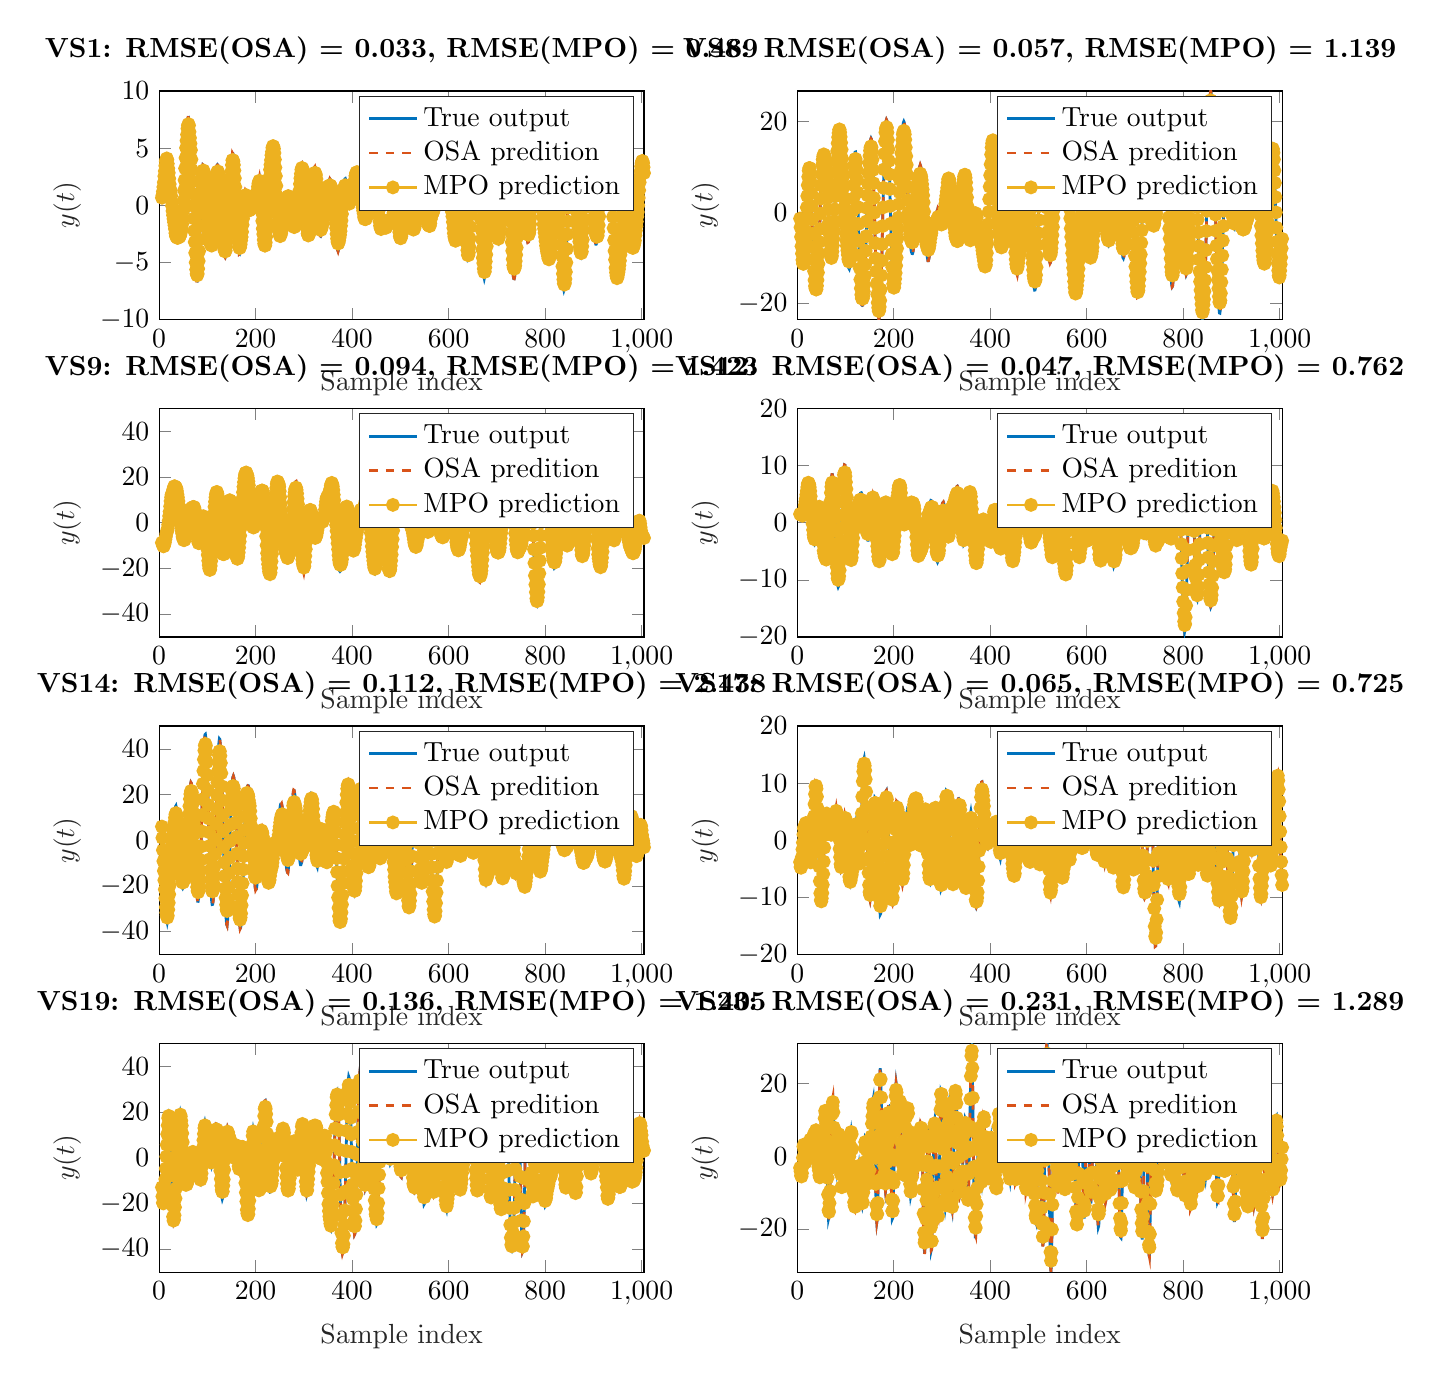 % This file was created by matlab2tikz.
%
\definecolor{mycolor1}{rgb}{0.0,0.447,0.741}%
\definecolor{mycolor2}{rgb}{0.85,0.325,0.098}%
\definecolor{mycolor3}{rgb}{0.929,0.694,0.125}%
%
\begin{tikzpicture}

\begin{axis}[%
width=6.159cm,
height=2.903cm,
at={(0cm,12.097cm)},
scale only axis,
xmin=0,
xmax=1005,
xlabel style={font=\color{white!15!black}},
xlabel={Sample index},
ymin=-10,
ymax=10,
ylabel style={font=\color{white!15!black}},
ylabel={$y(t)$},
axis background/.style={fill=white},
title style={font=\bfseries},
title={VS1: RMSE(OSA) = 0.033, RMSE(MPO) = 0.469},
legend style={legend cell align=left, align=left, draw=white!15!black}
]
\addplot [color=mycolor1, line width=1.0pt]
  table[row sep=crcr]{%
6	0.655\\
7	0.876\\
8	1.212\\
9	1.598\\
10	2.063\\
11	2.596\\
13	3.595\\
14	3.981\\
15	4.125\\
16	4.203\\
17	4.046\\
18	3.663\\
19	3.218\\
20	2.814\\
21	2.274\\
22	1.783\\
23	1.397\\
24	1.128\\
25	0.792\\
27	-0.104\\
28	-0.571\\
29	-0.954\\
32	-1.906\\
33	-2.248\\
34	-2.599\\
35	-2.863\\
36	-2.919\\
37	-2.943\\
38	-2.996\\
39	-2.973\\
40	-2.892\\
41	-2.843\\
42	-2.918\\
43	-2.844\\
44	-2.701\\
45	-2.508\\
46	-2.33\\
47	-2.051\\
48	-1.633\\
49	-1.07\\
50	-0.318\\
51	0.696\\
52	1.688\\
53	2.724\\
54	3.841\\
55	4.813\\
56	5.69\\
57	6.365\\
59	7.42\\
60	7.649\\
61	7.67\\
62	7.408\\
63	6.794\\
64	6.155\\
65	5.557\\
66	4.849\\
67	3.904\\
68	2.911\\
69	1.801\\
71	-0.571\\
72	-1.739\\
73	-2.872\\
74	-3.893\\
75	-4.898\\
76	-5.739\\
77	-6.313\\
78	-6.602\\
79	-6.62\\
80	-6.347\\
81	-5.776\\
82	-4.922\\
83	-3.898\\
84	-2.705\\
85	-1.415\\
86	-0.186\\
87	0.965\\
88	1.844\\
89	2.606\\
90	3.216\\
91	3.531\\
92	3.493\\
93	3.241\\
94	2.861\\
95	2.307\\
96	1.721\\
97	1.159\\
98	0.391\\
99	-0.434\\
100	-1.192\\
101	-1.861\\
102	-2.403\\
103	-2.86\\
104	-3.233\\
105	-3.498\\
106	-3.676\\
107	-3.764\\
108	-3.816\\
109	-3.783\\
110	-3.501\\
111	-2.95\\
112	-2.208\\
113	-1.334\\
114	-0.323\\
115	0.665\\
116	1.675\\
117	2.545\\
118	3.04\\
119	3.344\\
120	3.491\\
121	3.548\\
122	3.485\\
123	3.239\\
124	2.788\\
125	2.211\\
126	1.667\\
127	1.061\\
128	0.38\\
129	-0.273\\
130	-0.941\\
131	-1.732\\
132	-2.68\\
133	-3.446\\
134	-4.004\\
135	-4.325\\
136	-4.512\\
137	-4.564\\
138	-4.417\\
139	-3.949\\
140	-3.471\\
141	-2.878\\
142	-2.199\\
143	-1.464\\
145	0.179\\
146	1.006\\
147	1.752\\
148	2.399\\
149	3.02\\
150	3.566\\
151	4.149\\
152	4.53\\
153	4.529\\
154	4.348\\
155	3.921\\
156	3.283\\
157	2.484\\
158	1.583\\
160	-0.262\\
161	-1.061\\
162	-1.8\\
163	-2.587\\
164	-3.239\\
165	-3.81\\
166	-4.212\\
167	-4.254\\
168	-4.094\\
169	-3.753\\
170	-3.361\\
171	-2.979\\
172	-2.392\\
173	-1.692\\
174	-1.03\\
175	-0.408\\
176	0.226\\
177	0.783\\
178	1.121\\
179	1.287\\
180	1.257\\
181	1.017\\
182	0.634\\
183	0.27\\
184	-0.028\\
185	-0.2\\
186	-0.168\\
187	-0.181\\
188	-0.177\\
189	-0.162\\
191	-0.254\\
192	-0.214\\
193	-0.165\\
195	-0.299\\
196	-0.351\\
197	-0.374\\
198	-0.288\\
199	-0.059\\
200	0.143\\
201	0.38\\
202	0.643\\
203	0.945\\
204	1.315\\
205	1.755\\
206	2.106\\
207	2.346\\
208	2.46\\
209	2.193\\
210	1.689\\
211	1.063\\
212	0.363\\
214	-1.245\\
215	-1.878\\
216	-2.358\\
217	-2.88\\
218	-3.225\\
219	-3.367\\
220	-3.34\\
221	-3.061\\
222	-2.545\\
223	-1.96\\
224	-1.316\\
225	-0.508\\
226	0.323\\
227	1.124\\
228	1.833\\
229	2.571\\
230	3.186\\
231	3.598\\
232	3.971\\
234	4.728\\
235	5.092\\
236	5.203\\
237	5.136\\
238	4.926\\
239	4.553\\
240	3.91\\
241	3.154\\
242	2.365\\
243	1.492\\
244	0.599\\
245	-0.224\\
246	-1.005\\
247	-1.59\\
248	-1.975\\
249	-2.391\\
250	-2.635\\
251	-2.668\\
252	-2.494\\
254	-2.055\\
255	-1.82\\
256	-1.677\\
257	-1.643\\
258	-1.595\\
259	-1.427\\
260	-1.079\\
261	-0.744\\
262	-0.463\\
263	-0.147\\
264	0.241\\
265	0.586\\
266	0.684\\
267	0.764\\
268	0.762\\
269	0.62\\
270	0.371\\
271	-0.074\\
272	-0.444\\
273	-0.836\\
274	-1.205\\
275	-1.523\\
276	-1.704\\
277	-1.862\\
278	-1.953\\
279	-1.972\\
280	-2.012\\
281	-1.921\\
282	-1.787\\
283	-1.623\\
284	-1.36\\
285	-0.989\\
286	-0.718\\
287	-0.358\\
288	0.074\\
289	0.545\\
290	1.177\\
291	1.845\\
292	2.479\\
293	2.98\\
294	3.354\\
295	3.645\\
296	3.694\\
297	3.589\\
298	3.419\\
299	3.106\\
300	2.665\\
301	2.026\\
302	1.315\\
303	0.579\\
304	-0.275\\
305	-1.186\\
306	-1.965\\
307	-2.538\\
308	-2.916\\
309	-3.014\\
310	-2.971\\
311	-2.763\\
312	-2.401\\
313	-1.947\\
314	-1.431\\
315	-0.791\\
316	-0.098\\
317	0.622\\
318	1.467\\
319	2.22\\
320	2.826\\
321	3.174\\
322	3.334\\
323	3.344\\
324	3.211\\
325	2.939\\
326	2.513\\
327	1.924\\
328	1.178\\
329	0.366\\
330	-0.353\\
331	-1.128\\
332	-1.856\\
333	-2.355\\
334	-2.657\\
335	-2.701\\
336	-2.597\\
337	-2.396\\
338	-2.128\\
339	-1.794\\
340	-1.428\\
341	-0.881\\
342	-0.175\\
343	0.435\\
344	0.863\\
345	1.14\\
346	1.307\\
347	1.404\\
348	1.597\\
349	1.935\\
350	2.078\\
351	2.185\\
352	2.2\\
353	2.184\\
354	2.302\\
355	2.253\\
356	2.131\\
357	1.996\\
358	1.754\\
359	1.396\\
360	1.061\\
361	0.624\\
362	0.065\\
363	-0.475\\
364	-1.047\\
365	-1.59\\
367	-2.614\\
368	-3.192\\
369	-3.63\\
370	-3.913\\
371	-4.013\\
372	-3.884\\
373	-3.622\\
375	-2.911\\
376	-2.443\\
377	-1.876\\
378	-1.289\\
380	0.168\\
381	0.824\\
382	1.397\\
383	1.863\\
384	2.161\\
385	2.308\\
386	2.337\\
387	2.2\\
388	1.994\\
389	1.73\\
390	1.335\\
391	0.958\\
392	0.636\\
393	0.422\\
394	0.343\\
395	0.496\\
396	0.525\\
397	0.5\\
398	0.52\\
399	0.515\\
400	0.657\\
401	0.808\\
402	0.971\\
403	1.187\\
404	1.51\\
405	1.851\\
406	2.273\\
407	2.608\\
408	2.868\\
409	2.976\\
410	2.992\\
411	2.982\\
412	2.867\\
413	2.618\\
414	2.3\\
416	1.848\\
417	1.506\\
418	1.067\\
419	0.668\\
420	0.327\\
421	0.065\\
422	-0.236\\
423	-0.564\\
424	-0.813\\
425	-1.145\\
426	-1.332\\
427	-1.37\\
428	-1.367\\
429	-1.278\\
430	-1.094\\
431	-0.881\\
432	-0.604\\
433	-0.204\\
434	0.172\\
435	0.473\\
436	0.667\\
437	0.751\\
438	0.804\\
439	0.77\\
440	0.691\\
441	0.684\\
442	0.71\\
443	0.759\\
444	0.865\\
446	1.132\\
447	1.212\\
448	1.136\\
449	0.927\\
450	0.736\\
451	0.499\\
452	0.38\\
453	0.246\\
454	-0.056\\
455	-0.489\\
456	-0.996\\
457	-1.494\\
458	-1.886\\
459	-2.124\\
460	-2.18\\
461	-2.023\\
462	-1.829\\
463	-1.643\\
464	-1.559\\
465	-1.513\\
466	-1.538\\
467	-1.665\\
468	-1.853\\
469	-2.077\\
470	-2.141\\
471	-2.038\\
472	-1.881\\
473	-1.707\\
474	-1.637\\
476	-1.317\\
477	-1.206\\
478	-1.271\\
479	-1.375\\
480	-1.434\\
481	-1.479\\
482	-1.385\\
483	-1.19\\
484	-0.973\\
485	-0.746\\
486	-0.328\\
487	0.18\\
488	0.561\\
489	0.833\\
490	0.825\\
491	0.647\\
492	0.267\\
493	-0.177\\
494	-0.61\\
495	-1.117\\
496	-1.679\\
497	-2.167\\
498	-2.562\\
499	-2.901\\
500	-3.087\\
501	-3.065\\
502	-2.839\\
503	-2.536\\
504	-2.248\\
505	-1.892\\
506	-1.55\\
507	-1.265\\
508	-0.991\\
509	-0.644\\
510	-0.248\\
512	0.682\\
514	1.792\\
515	2.199\\
516	2.474\\
517	2.461\\
518	2.255\\
519	1.922\\
520	1.464\\
521	0.861\\
522	0.175\\
523	-0.532\\
524	-1.158\\
525	-1.827\\
526	-2.223\\
527	-2.35\\
529	-2.157\\
530	-1.923\\
531	-1.553\\
532	-1.151\\
533	-0.623\\
534	0.037\\
535	0.79\\
536	1.399\\
537	1.938\\
538	2.437\\
539	2.724\\
540	2.822\\
541	2.82\\
543	2.71\\
545	2.381\\
546	2.183\\
547	1.934\\
548	1.717\\
550	0.858\\
551	0.33\\
552	-0.21\\
553	-0.539\\
555	-1.275\\
556	-1.588\\
557	-1.785\\
558	-1.882\\
559	-1.929\\
560	-2.036\\
561	-1.976\\
562	-1.722\\
563	-1.351\\
564	-1.068\\
565	-0.947\\
566	-0.87\\
567	-0.761\\
568	-0.6\\
569	-0.502\\
570	-0.215\\
571	0.031\\
572	0.247\\
573	0.497\\
575	0.947\\
577	1.656\\
578	1.836\\
580	1.965\\
582	1.931\\
583	2.023\\
584	2.014\\
585	1.916\\
586	1.885\\
587	1.913\\
588	1.824\\
589	1.591\\
590	1.406\\
591	1.321\\
592	1.289\\
593	1.008\\
594	0.712\\
595	0.571\\
596	0.335\\
597	0.163\\
598	0.058\\
599	0.002\\
600	0.08\\
601	0.216\\
602	0.292\\
603	0.34\\
604	0.255\\
605	0.057\\
606	-0.159\\
608	-1.077\\
609	-1.586\\
610	-2.104\\
611	-2.588\\
612	-2.941\\
613	-3.102\\
614	-3.227\\
615	-3.162\\
616	-2.897\\
617	-2.424\\
618	-1.849\\
619	-1.197\\
620	-0.478\\
622	1.07\\
623	1.857\\
624	2.625\\
625	3.251\\
626	3.634\\
627	3.841\\
628	3.95\\
629	3.867\\
630	3.368\\
631	2.627\\
632	1.859\\
633	0.984\\
634	-0.159\\
635	-1.358\\
636	-2.362\\
637	-3.17\\
638	-3.73\\
639	-4.278\\
640	-4.644\\
641	-4.558\\
642	-4.205\\
643	-3.58\\
644	-2.745\\
645	-1.583\\
646	-0.374\\
647	0.746\\
648	1.822\\
649	3.012\\
650	4.092\\
651	4.972\\
652	5.784\\
653	6.454\\
654	6.975\\
655	7.348\\
656	7.542\\
657	7.467\\
658	7.052\\
659	6.368\\
660	5.622\\
661	4.809\\
662	3.89\\
663	2.755\\
665	0.321\\
666	-0.836\\
667	-1.862\\
668	-2.855\\
669	-3.72\\
670	-4.605\\
671	-5.305\\
672	-5.796\\
673	-6.228\\
674	-6.428\\
675	-6.25\\
676	-5.742\\
677	-5.111\\
678	-4.359\\
679	-3.477\\
680	-2.51\\
681	-1.428\\
683	0.694\\
684	1.805\\
685	2.558\\
686	3.097\\
687	3.365\\
688	3.401\\
689	3.264\\
690	2.79\\
691	2.071\\
692	1.313\\
693	0.503\\
694	-0.476\\
695	-1.249\\
696	-2.002\\
697	-2.561\\
698	-2.893\\
699	-3.125\\
700	-3.105\\
701	-3.141\\
702	-3.281\\
703	-3.333\\
704	-3.133\\
705	-2.701\\
706	-2.098\\
708	-0.824\\
709	-0.019\\
710	1.019\\
711	2.005\\
712	2.758\\
713	3.392\\
714	3.881\\
715	4.31\\
716	4.677\\
717	4.954\\
718	5.173\\
719	5.227\\
720	5.08\\
721	4.77\\
722	4.208\\
723	3.516\\
724	2.841\\
725	1.985\\
726	1.076\\
727	0.078\\
728	-0.967\\
729	-2.089\\
730	-3.224\\
731	-4.169\\
732	-4.989\\
733	-5.722\\
734	-6.228\\
735	-6.422\\
736	-6.43\\
737	-6.241\\
738	-5.852\\
739	-5.268\\
740	-4.59\\
741	-3.722\\
742	-2.595\\
743	-1.385\\
744	-0.116\\
745	1.027\\
746	2.054\\
747	2.962\\
748	3.486\\
749	3.693\\
750	3.732\\
751	3.493\\
752	3.148\\
753	2.788\\
754	2.286\\
756	1.313\\
757	0.755\\
758	0.124\\
760	-1.262\\
761	-1.888\\
763	-3.046\\
764	-3.23\\
765	-3.218\\
766	-3.14\\
767	-2.943\\
768	-2.553\\
769	-1.911\\
770	-1.15\\
771	-0.301\\
772	0.638\\
773	1.738\\
774	2.779\\
775	3.68\\
776	4.387\\
777	4.817\\
778	5.137\\
779	5.373\\
780	5.626\\
781	5.769\\
782	5.749\\
783	5.529\\
784	5.127\\
786	3.947\\
787	3.467\\
788	2.942\\
789	2.48\\
790	1.927\\
791	1.458\\
792	0.868\\
793	0.207\\
794	-0.543\\
795	-1.362\\
796	-2.037\\
797	-2.658\\
798	-3.078\\
799	-3.431\\
800	-3.758\\
801	-4.051\\
802	-4.365\\
803	-4.534\\
804	-4.661\\
805	-4.753\\
806	-4.868\\
807	-4.955\\
808	-4.848\\
809	-4.597\\
810	-4.219\\
811	-3.704\\
812	-3.107\\
813	-2.592\\
814	-2.044\\
815	-1.429\\
816	-0.671\\
817	0.013\\
818	0.78\\
819	1.526\\
820	2.297\\
821	2.945\\
822	3.414\\
823	3.652\\
824	3.531\\
825	3.132\\
826	2.591\\
827	1.95\\
828	1.213\\
829	0.401\\
830	-0.446\\
831	-1.373\\
832	-2.346\\
834	-4.515\\
835	-5.454\\
836	-6.296\\
837	-6.875\\
838	-7.248\\
839	-7.447\\
840	-7.311\\
841	-6.945\\
842	-6.392\\
843	-5.545\\
844	-4.452\\
845	-3.015\\
846	-1.562\\
847	-0.316\\
848	1.006\\
849	2.379\\
850	3.575\\
851	4.804\\
852	5.749\\
853	6.418\\
854	6.883\\
855	6.981\\
856	6.831\\
857	6.435\\
858	5.773\\
859	5.03\\
860	4.157\\
861	3.245\\
862	2.405\\
863	1.606\\
864	0.778\\
865	-0.152\\
866	-0.941\\
867	-1.694\\
868	-2.332\\
869	-2.955\\
870	-3.556\\
871	-4.046\\
872	-4.368\\
873	-4.553\\
874	-4.594\\
875	-4.437\\
876	-4.088\\
877	-3.375\\
878	-2.573\\
879	-1.539\\
880	-0.411\\
881	0.789\\
882	2.081\\
883	3.423\\
884	4.484\\
885	5.213\\
886	5.932\\
887	6.477\\
888	6.726\\
889	6.851\\
890	6.833\\
891	6.512\\
892	6.154\\
893	5.741\\
894	5.123\\
896	3.648\\
897	2.78\\
898	1.734\\
900	-0.211\\
901	-1.213\\
902	-2.237\\
903	-2.894\\
904	-3.228\\
905	-3.404\\
906	-3.404\\
907	-3.29\\
908	-3.065\\
909	-2.711\\
910	-2.102\\
911	-1.282\\
912	-0.246\\
914	1.943\\
916	3.729\\
917	4.554\\
918	4.951\\
919	5.236\\
920	5.328\\
921	5.233\\
922	5.057\\
923	4.941\\
924	4.958\\
925	4.889\\
926	4.774\\
927	4.704\\
928	4.516\\
929	4.191\\
930	3.766\\
931	3.361\\
932	3.067\\
933	2.74\\
935	2.284\\
936	1.952\\
937	1.514\\
938	0.94\\
939	0.167\\
941	-1.687\\
942	-2.597\\
943	-3.537\\
944	-4.312\\
945	-4.917\\
946	-5.474\\
947	-5.699\\
948	-5.873\\
949	-5.952\\
950	-5.78\\
951	-5.486\\
952	-5.226\\
953	-4.995\\
954	-4.702\\
955	-4.334\\
956	-3.891\\
957	-3.612\\
958	-3.274\\
959	-2.838\\
960	-2.42\\
961	-1.956\\
962	-1.424\\
963	-0.948\\
964	-0.401\\
965	0.049\\
966	0.217\\
967	0.212\\
968	0.116\\
969	0.041\\
970	-0.175\\
971	-0.457\\
972	-0.692\\
973	-0.864\\
974	-1.218\\
975	-1.541\\
976	-1.781\\
977	-2.005\\
978	-2.299\\
979	-2.659\\
980	-2.893\\
981	-3.081\\
982	-2.995\\
983	-2.835\\
984	-2.589\\
985	-2.386\\
986	-2.166\\
987	-1.734\\
988	-1.348\\
990	-0.803\\
991	-0.448\\
992	-0.131\\
993	0.335\\
994	0.881\\
995	1.492\\
996	2.091\\
997	2.511\\
998	2.892\\
999	3.2\\
1000	3.399\\
1001	3.496\\
1002	3.441\\
1003	3.2\\
1004	2.779\\
1005	2.236\\
};
\addlegendentry{True output}

\addplot [color=mycolor2, dashed, line width=1.0pt]
  table[row sep=crcr]{%
6	0.604\\
7	0.886\\
8	1.158\\
9	1.617\\
10	2.007\\
11	2.638\\
12	3.04\\
13	3.605\\
14	4.008\\
15	4.127\\
16	4.224\\
17	4.056\\
18	3.668\\
20	2.786\\
21	2.295\\
22	1.752\\
23	1.362\\
24	1.129\\
25	0.824\\
26	0.345\\
27	-0.099\\
28	-0.556\\
29	-0.961\\
30	-1.27\\
32	-1.879\\
33	-2.248\\
34	-2.628\\
35	-2.842\\
36	-2.933\\
37	-2.902\\
38	-3.052\\
39	-2.937\\
40	-2.882\\
41	-2.795\\
42	-2.957\\
43	-2.823\\
44	-2.729\\
45	-2.474\\
46	-2.318\\
47	-2.086\\
48	-1.674\\
49	-1.113\\
50	-0.303\\
51	0.645\\
52	1.687\\
53	2.644\\
54	3.859\\
55	4.814\\
56	5.723\\
57	6.316\\
58	6.896\\
59	7.39\\
60	7.679\\
61	7.672\\
62	7.454\\
63	6.721\\
64	6.17\\
65	5.542\\
66	4.883\\
67	3.901\\
68	2.856\\
69	1.835\\
70	0.659\\
71	-0.544\\
72	-1.76\\
73	-2.876\\
74	-3.874\\
75	-4.861\\
76	-5.754\\
77	-6.327\\
78	-6.632\\
79	-6.628\\
80	-6.365\\
81	-5.765\\
82	-4.964\\
83	-3.893\\
84	-2.744\\
85	-1.348\\
86	-0.207\\
87	0.979\\
88	1.84\\
89	2.633\\
90	3.256\\
91	3.532\\
92	3.497\\
93	3.237\\
94	2.89\\
95	2.316\\
96	1.668\\
97	1.179\\
98	0.406\\
99	-0.451\\
101	-1.907\\
102	-2.373\\
103	-2.87\\
104	-3.234\\
105	-3.501\\
106	-3.66\\
107	-3.779\\
108	-3.784\\
109	-3.83\\
110	-3.501\\
111	-2.993\\
112	-2.251\\
113	-1.322\\
115	0.642\\
116	1.65\\
117	2.608\\
118	3.088\\
119	3.303\\
120	3.489\\
121	3.533\\
122	3.515\\
123	3.219\\
124	2.787\\
125	2.177\\
126	1.649\\
127	1.11\\
128	0.35\\
129	-0.277\\
130	-0.964\\
131	-1.66\\
132	-2.648\\
133	-3.487\\
134	-4.02\\
135	-4.349\\
136	-4.479\\
137	-4.565\\
138	-4.458\\
139	-3.99\\
140	-3.434\\
141	-2.865\\
142	-2.185\\
143	-1.525\\
144	-0.655\\
145	0.189\\
146	1.052\\
147	1.719\\
148	2.352\\
149	3.012\\
150	3.582\\
151	4.133\\
152	4.571\\
153	4.492\\
154	4.396\\
155	3.931\\
156	3.33\\
158	1.593\\
159	0.634\\
160	-0.24\\
161	-1.086\\
162	-1.799\\
163	-2.595\\
164	-3.233\\
165	-3.769\\
166	-4.276\\
167	-4.238\\
168	-4.135\\
169	-3.754\\
170	-3.331\\
171	-2.972\\
172	-2.444\\
173	-1.656\\
174	-1.064\\
175	-0.377\\
176	0.232\\
177	0.747\\
178	1.123\\
179	1.346\\
180	1.29\\
181	0.977\\
182	0.622\\
183	0.25\\
184	-0.023\\
185	-0.211\\
186	-0.224\\
187	-0.191\\
188	-0.146\\
189	-0.136\\
191	-0.274\\
192	-0.216\\
193	-0.138\\
194	-0.195\\
195	-0.321\\
196	-0.384\\
197	-0.369\\
198	-0.293\\
200	0.128\\
201	0.375\\
202	0.633\\
203	0.944\\
204	1.274\\
205	1.766\\
206	2.103\\
207	2.326\\
208	2.512\\
209	2.22\\
210	1.728\\
211	1.012\\
212	0.382\\
213	-0.437\\
214	-1.238\\
215	-1.966\\
216	-2.352\\
217	-2.879\\
218	-3.237\\
219	-3.382\\
220	-3.378\\
221	-3.059\\
222	-2.55\\
223	-1.95\\
224	-1.327\\
225	-0.523\\
227	1.154\\
228	1.818\\
229	2.573\\
230	3.173\\
231	3.593\\
232	3.978\\
233	4.371\\
234	4.61\\
235	5.129\\
236	5.236\\
237	5.16\\
238	4.911\\
239	4.535\\
240	3.976\\
241	3.157\\
242	2.373\\
243	1.471\\
244	0.588\\
245	-0.226\\
246	-0.965\\
247	-1.673\\
248	-1.963\\
249	-2.413\\
250	-2.622\\
251	-2.66\\
252	-2.531\\
253	-2.258\\
255	-1.806\\
256	-1.641\\
257	-1.652\\
258	-1.565\\
259	-1.454\\
260	-1.131\\
261	-0.694\\
262	-0.495\\
263	-0.157\\
264	0.199\\
265	0.651\\
266	0.686\\
267	0.746\\
268	0.789\\
269	0.625\\
270	0.416\\
271	-0.072\\
272	-0.47\\
275	-1.547\\
276	-1.704\\
277	-1.872\\
278	-1.96\\
279	-1.966\\
280	-2.011\\
282	-1.813\\
283	-1.655\\
284	-1.354\\
285	-0.971\\
286	-0.73\\
287	-0.411\\
288	0.075\\
289	0.526\\
290	1.161\\
291	1.847\\
293	3.001\\
294	3.351\\
295	3.679\\
296	3.717\\
297	3.551\\
298	3.403\\
299	3.126\\
300	2.702\\
301	1.977\\
302	1.325\\
303	0.61\\
305	-1.18\\
306	-1.972\\
307	-2.604\\
308	-2.902\\
309	-3.042\\
311	-2.833\\
312	-2.41\\
313	-1.908\\
314	-1.459\\
315	-0.779\\
316	-0.14\\
317	0.63\\
318	1.417\\
319	2.274\\
320	2.833\\
321	3.174\\
322	3.314\\
323	3.381\\
324	3.226\\
325	2.975\\
326	2.477\\
327	1.941\\
328	1.232\\
329	0.341\\
330	-0.337\\
331	-1.133\\
332	-1.867\\
333	-2.367\\
334	-2.689\\
335	-2.697\\
336	-2.611\\
337	-2.391\\
338	-2.128\\
339	-1.793\\
340	-1.408\\
341	-0.912\\
342	-0.185\\
343	0.454\\
344	0.875\\
345	1.147\\
346	1.325\\
347	1.385\\
348	1.546\\
349	1.933\\
350	2.075\\
351	2.166\\
352	2.188\\
353	2.167\\
354	2.316\\
355	2.245\\
356	2.148\\
357	1.94\\
358	1.801\\
359	1.406\\
360	1.064\\
361	0.632\\
362	0.073\\
364	-1.015\\
365	-1.599\\
366	-2.104\\
367	-2.574\\
368	-3.192\\
369	-3.636\\
370	-3.914\\
371	-4.041\\
372	-3.882\\
373	-3.61\\
374	-3.284\\
375	-2.902\\
376	-2.465\\
377	-1.842\\
378	-1.317\\
379	-0.585\\
380	0.177\\
381	0.791\\
382	1.453\\
383	1.834\\
384	2.176\\
385	2.299\\
386	2.361\\
387	2.188\\
388	1.99\\
389	1.721\\
390	1.302\\
391	0.973\\
392	0.609\\
393	0.4\\
394	0.283\\
395	0.503\\
396	0.543\\
397	0.496\\
398	0.524\\
399	0.484\\
400	0.642\\
401	0.836\\
402	0.95\\
403	1.163\\
404	1.461\\
405	1.855\\
406	2.287\\
407	2.612\\
408	2.839\\
409	2.997\\
410	3.006\\
411	2.977\\
412	2.89\\
413	2.598\\
414	2.289\\
415	2.064\\
416	1.891\\
418	1.068\\
419	0.699\\
420	0.251\\
421	0.125\\
423	-0.567\\
424	-0.839\\
425	-1.124\\
426	-1.332\\
427	-1.34\\
428	-1.412\\
429	-1.3\\
430	-1.073\\
431	-0.875\\
432	-0.614\\
433	-0.227\\
434	0.203\\
435	0.464\\
436	0.702\\
437	0.737\\
438	0.834\\
439	0.75\\
440	0.691\\
441	0.683\\
442	0.689\\
443	0.74\\
444	0.834\\
445	1.019\\
446	1.142\\
447	1.213\\
448	1.118\\
449	0.982\\
450	0.715\\
451	0.496\\
452	0.336\\
453	0.267\\
454	-0.032\\
455	-0.462\\
456	-1.008\\
457	-1.502\\
458	-1.89\\
459	-2.12\\
460	-2.23\\
461	-2.075\\
462	-1.774\\
463	-1.652\\
464	-1.499\\
465	-1.535\\
466	-1.49\\
467	-1.704\\
468	-1.781\\
469	-2.106\\
470	-2.168\\
472	-1.92\\
473	-1.678\\
474	-1.658\\
475	-1.47\\
477	-1.176\\
478	-1.239\\
479	-1.383\\
480	-1.458\\
481	-1.487\\
482	-1.407\\
484	-0.998\\
485	-0.769\\
486	-0.365\\
487	0.217\\
488	0.536\\
489	0.84\\
490	0.866\\
491	0.639\\
492	0.348\\
493	-0.224\\
494	-0.607\\
495	-1.15\\
497	-2.156\\
498	-2.592\\
499	-2.943\\
500	-3.066\\
501	-3.105\\
502	-2.845\\
503	-2.523\\
504	-2.242\\
505	-1.91\\
506	-1.533\\
507	-1.228\\
508	-1.013\\
509	-0.664\\
510	-0.277\\
511	0.198\\
512	0.704\\
513	1.185\\
514	1.799\\
515	2.183\\
516	2.517\\
517	2.522\\
518	2.211\\
519	1.935\\
520	1.502\\
521	0.861\\
522	0.199\\
523	-0.582\\
524	-1.158\\
525	-1.821\\
526	-2.262\\
527	-2.369\\
528	-2.289\\
529	-2.154\\
530	-1.917\\
532	-1.166\\
533	-0.612\\
534	-0.008\\
535	0.796\\
536	1.44\\
537	1.932\\
538	2.409\\
539	2.776\\
540	2.784\\
541	2.873\\
542	2.716\\
543	2.697\\
544	2.518\\
545	2.386\\
546	2.195\\
547	1.886\\
548	1.753\\
549	1.295\\
550	0.889\\
551	0.324\\
552	-0.22\\
553	-0.55\\
554	-0.894\\
555	-1.267\\
557	-1.867\\
558	-1.837\\
559	-1.886\\
560	-2.06\\
561	-2.025\\
562	-1.714\\
563	-1.324\\
564	-1.066\\
565	-0.903\\
566	-0.887\\
567	-0.775\\
568	-0.603\\
569	-0.441\\
570	-0.298\\
571	0.02\\
572	0.224\\
573	0.559\\
574	0.678\\
575	0.917\\
576	1.288\\
577	1.627\\
578	1.921\\
579	1.847\\
580	1.977\\
581	1.898\\
583	2.028\\
584	2.013\\
585	1.869\\
587	1.9\\
588	1.885\\
589	1.573\\
590	1.355\\
592	1.278\\
593	1.134\\
594	0.609\\
595	0.544\\
596	0.323\\
597	0.236\\
598	0.016\\
599	-0.005\\
600	0.002\\
601	0.24\\
602	0.329\\
603	0.374\\
604	0.245\\
605	0.002\\
606	-0.054\\
607	-0.594\\
608	-1.057\\
609	-1.624\\
610	-2.125\\
611	-2.569\\
612	-2.903\\
613	-3.123\\
614	-3.301\\
615	-3.165\\
616	-2.871\\
617	-2.431\\
618	-1.869\\
619	-1.222\\
620	-0.48\\
621	0.332\\
622	1.055\\
624	2.603\\
625	3.294\\
626	3.612\\
627	3.913\\
628	3.866\\
629	3.885\\
630	3.428\\
631	2.654\\
632	1.832\\
633	0.998\\
634	-0.125\\
635	-1.389\\
636	-2.348\\
637	-3.235\\
638	-3.721\\
639	-4.267\\
640	-4.67\\
641	-4.612\\
642	-4.237\\
643	-3.591\\
644	-2.74\\
645	-1.624\\
646	-0.395\\
647	0.756\\
648	1.849\\
649	2.982\\
650	4.085\\
651	4.973\\
652	5.762\\
653	6.436\\
654	6.982\\
655	7.345\\
656	7.494\\
657	7.524\\
658	7.077\\
659	6.316\\
660	5.653\\
661	4.761\\
662	3.957\\
663	2.768\\
664	1.526\\
665	0.299\\
666	-0.818\\
667	-1.865\\
668	-2.79\\
669	-3.745\\
670	-4.621\\
671	-5.284\\
672	-5.72\\
673	-6.27\\
674	-6.435\\
675	-6.281\\
676	-5.76\\
677	-5.063\\
678	-4.382\\
679	-3.492\\
680	-2.506\\
681	-1.467\\
682	-0.295\\
683	0.661\\
684	1.772\\
685	2.583\\
686	3.111\\
687	3.445\\
688	3.373\\
689	3.247\\
690	2.818\\
691	2.122\\
693	0.483\\
694	-0.486\\
695	-1.287\\
696	-1.927\\
697	-2.636\\
698	-2.917\\
699	-3.133\\
700	-3.109\\
701	-3.066\\
702	-3.298\\
703	-3.317\\
704	-3.179\\
705	-2.728\\
706	-2.075\\
707	-1.499\\
708	-0.838\\
709	-0.063\\
710	0.977\\
711	2.045\\
712	2.766\\
713	3.351\\
714	3.884\\
715	4.28\\
716	4.693\\
717	4.934\\
718	5.136\\
719	5.185\\
720	5.127\\
721	4.817\\
722	4.192\\
723	3.492\\
724	2.819\\
725	2.067\\
726	1.086\\
727	0.068\\
728	-0.986\\
729	-2.01\\
730	-3.227\\
731	-4.154\\
732	-4.992\\
733	-5.763\\
734	-6.213\\
735	-6.411\\
736	-6.429\\
737	-6.253\\
738	-5.893\\
739	-5.268\\
740	-4.528\\
741	-3.802\\
742	-2.603\\
743	-1.429\\
744	-0.103\\
745	1.099\\
746	1.984\\
747	2.997\\
748	3.513\\
749	3.696\\
750	3.77\\
751	3.51\\
752	3.094\\
753	2.773\\
754	2.306\\
755	1.779\\
756	1.287\\
757	0.741\\
758	0.166\\
759	-0.559\\
760	-1.229\\
761	-1.927\\
762	-2.451\\
763	-3.046\\
764	-3.262\\
765	-3.232\\
766	-3.17\\
767	-2.901\\
768	-2.615\\
769	-1.933\\
770	-1.163\\
771	-0.289\\
772	0.565\\
773	1.731\\
774	2.785\\
775	3.672\\
776	4.39\\
777	4.839\\
778	5.07\\
779	5.397\\
780	5.588\\
781	5.762\\
782	5.721\\
783	5.534\\
784	5.138\\
785	4.577\\
786	3.873\\
787	3.47\\
788	2.936\\
789	2.47\\
790	1.983\\
791	1.414\\
792	0.914\\
793	0.206\\
794	-0.459\\
795	-1.378\\
796	-2.038\\
797	-2.68\\
798	-3.045\\
799	-3.428\\
800	-3.742\\
801	-4.041\\
802	-4.352\\
803	-4.496\\
804	-4.68\\
805	-4.713\\
806	-4.833\\
807	-4.967\\
808	-4.88\\
809	-4.587\\
810	-4.217\\
811	-3.747\\
812	-3.12\\
813	-2.552\\
814	-2.073\\
816	-0.738\\
817	0.022\\
819	1.53\\
820	2.248\\
821	2.956\\
822	3.434\\
823	3.711\\
824	3.544\\
825	3.121\\
826	2.614\\
827	1.986\\
828	1.146\\
829	0.463\\
830	-0.5\\
831	-1.319\\
832	-2.351\\
833	-3.395\\
834	-4.509\\
835	-5.458\\
836	-6.343\\
837	-6.824\\
838	-7.284\\
839	-7.432\\
840	-7.388\\
841	-6.942\\
842	-6.377\\
843	-5.578\\
844	-4.517\\
845	-3.039\\
846	-1.531\\
847	-0.301\\
848	0.979\\
850	3.611\\
851	4.776\\
852	5.785\\
853	6.358\\
854	6.9\\
855	6.992\\
856	6.844\\
857	6.44\\
858	5.777\\
859	4.968\\
860	4.179\\
861	3.255\\
862	2.387\\
863	1.597\\
866	-0.941\\
867	-1.692\\
868	-2.331\\
869	-2.947\\
870	-3.539\\
871	-4.022\\
872	-4.406\\
873	-4.562\\
874	-4.573\\
875	-4.454\\
876	-4.119\\
877	-3.435\\
878	-2.563\\
879	-1.556\\
880	-0.429\\
881	0.757\\
882	2.04\\
883	3.418\\
884	4.564\\
885	5.207\\
886	5.87\\
887	6.483\\
888	6.764\\
889	6.843\\
890	6.817\\
891	6.504\\
893	5.756\\
894	5.173\\
895	4.353\\
896	3.637\\
897	2.824\\
898	1.753\\
899	0.809\\
900	-0.222\\
901	-1.236\\
902	-2.183\\
903	-2.937\\
904	-3.253\\
905	-3.425\\
906	-3.41\\
907	-3.278\\
908	-3.072\\
909	-2.747\\
910	-2.098\\
911	-1.334\\
912	-0.266\\
913	0.829\\
914	1.975\\
915	2.818\\
916	3.688\\
917	4.597\\
918	4.998\\
920	5.375\\
921	5.169\\
922	5.059\\
923	4.94\\
924	4.91\\
925	4.863\\
926	4.772\\
927	4.709\\
928	4.522\\
929	4.235\\
930	3.767\\
931	3.363\\
932	3.033\\
933	2.767\\
934	2.481\\
935	2.346\\
936	1.898\\
937	1.568\\
938	0.982\\
939	0.184\\
940	-0.733\\
941	-1.712\\
942	-2.548\\
943	-3.547\\
944	-4.341\\
946	-5.484\\
947	-5.715\\
948	-5.833\\
949	-5.966\\
950	-5.773\\
951	-5.475\\
952	-5.206\\
954	-4.703\\
955	-4.358\\
956	-3.869\\
957	-3.545\\
958	-3.324\\
959	-2.845\\
960	-2.414\\
961	-1.956\\
962	-1.409\\
963	-0.973\\
964	-0.394\\
965	0.055\\
966	0.278\\
967	0.238\\
968	0.099\\
969	0.01\\
970	-0.151\\
971	-0.437\\
972	-0.732\\
973	-0.89\\
974	-1.239\\
975	-1.493\\
976	-1.842\\
977	-1.988\\
979	-2.652\\
980	-2.903\\
981	-3.1\\
982	-3.03\\
983	-2.852\\
984	-2.614\\
985	-2.346\\
986	-2.202\\
987	-1.745\\
988	-1.37\\
989	-1.037\\
990	-0.8\\
991	-0.509\\
992	-0.162\\
993	0.335\\
994	0.866\\
995	1.434\\
996	2.11\\
997	2.523\\
998	2.868\\
999	3.237\\
1000	3.384\\
1001	3.517\\
1002	3.438\\
1003	3.216\\
1004	2.799\\
1005	2.237\\
};
\addlegendentry{OSA predition}

\addplot [color=mycolor3, line width=1.0pt, draw=none, mark=*, mark options={solid, mycolor3}]
  table[row sep=crcr]{%
6	0.655\\
7	0.876\\
8	1.212\\
9	1.598\\
10	2.007\\
11	2.541\\
12	2.987\\
13	3.457\\
14	3.849\\
15	3.997\\
16	4.098\\
17	3.975\\
18	3.628\\
19	3.228\\
20	2.837\\
21	2.335\\
22	1.849\\
23	1.429\\
24	1.142\\
25	0.824\\
26	0.383\\
27	-0.054\\
28	-0.499\\
29	-0.872\\
30	-1.183\\
31	-1.478\\
32	-1.756\\
33	-2.073\\
34	-2.438\\
35	-2.692\\
36	-2.758\\
37	-2.759\\
38	-2.857\\
39	-2.843\\
40	-2.762\\
41	-2.68\\
42	-2.779\\
43	-2.709\\
44	-2.598\\
45	-2.406\\
46	-2.222\\
47	-1.984\\
48	-1.643\\
49	-1.181\\
50	-0.496\\
51	0.408\\
52	1.308\\
53	2.199\\
54	3.226\\
55	4.143\\
56	5.016\\
57	5.655\\
58	6.183\\
59	6.711\\
60	7.0\\
61	7.102\\
62	6.978\\
63	6.433\\
64	5.896\\
65	5.401\\
66	4.83\\
67	4.01\\
68	3.076\\
69	2.064\\
70	1.01\\
71	-0.056\\
72	-1.155\\
73	-2.242\\
74	-3.218\\
75	-4.171\\
76	-5.014\\
77	-5.63\\
78	-6.008\\
79	-6.134\\
80	-5.997\\
81	-5.556\\
82	-4.88\\
83	-4.017\\
84	-3.008\\
85	-1.813\\
86	-0.691\\
87	0.38\\
88	1.205\\
89	1.963\\
90	2.627\\
91	3.003\\
92	3.043\\
93	2.881\\
94	2.63\\
95	2.212\\
96	1.703\\
97	1.246\\
98	0.598\\
99	-0.145\\
100	-0.815\\
101	-1.456\\
102	-1.95\\
103	-2.387\\
104	-2.763\\
105	-3.049\\
106	-3.246\\
107	-3.387\\
108	-3.472\\
109	-3.533\\
110	-3.347\\
111	-2.929\\
112	-2.354\\
113	-1.609\\
114	-0.729\\
115	0.122\\
116	1.003\\
117	1.842\\
118	2.371\\
119	2.669\\
120	2.837\\
121	2.935\\
122	2.963\\
123	2.798\\
124	2.439\\
125	1.935\\
126	1.459\\
127	0.983\\
128	0.393\\
129	-0.18\\
130	-0.787\\
131	-1.449\\
132	-2.261\\
133	-2.97\\
134	-3.499\\
135	-3.82\\
136	-3.989\\
137	-4.048\\
138	-3.975\\
139	-3.625\\
140	-3.219\\
141	-2.698\\
142	-2.092\\
143	-1.496\\
144	-0.808\\
145	-0.082\\
146	0.7\\
147	1.369\\
148	1.908\\
149	2.453\\
150	2.97\\
151	3.523\\
152	3.938\\
153	3.95\\
154	3.85\\
155	3.528\\
156	3.041\\
157	2.363\\
158	1.594\\
159	0.776\\
160	-0.015\\
161	-0.727\\
162	-1.392\\
163	-2.125\\
164	-2.735\\
165	-3.243\\
166	-3.678\\
167	-3.75\\
168	-3.668\\
169	-3.417\\
170	-3.088\\
171	-2.779\\
172	-2.328\\
173	-1.714\\
174	-1.167\\
175	-0.623\\
176	-0.05\\
177	0.415\\
178	0.687\\
179	0.87\\
180	0.891\\
181	0.656\\
182	0.286\\
183	-0.061\\
184	-0.323\\
185	-0.459\\
186	-0.439\\
187	-0.451\\
188	-0.396\\
189	-0.306\\
190	-0.279\\
191	-0.275\\
192	-0.183\\
193	-0.054\\
194	-0.017\\
195	-0.021\\
196	-0.055\\
197	-0.055\\
198	0.041\\
199	0.244\\
200	0.399\\
201	0.584\\
202	0.781\\
203	1.014\\
204	1.277\\
205	1.632\\
206	1.906\\
207	2.055\\
208	2.148\\
209	1.891\\
210	1.432\\
211	0.799\\
212	0.128\\
213	-0.63\\
214	-1.378\\
215	-2.044\\
216	-2.527\\
217	-3.03\\
218	-3.373\\
219	-3.522\\
220	-3.525\\
221	-3.259\\
222	-2.749\\
223	-2.154\\
224	-1.507\\
225	-0.702\\
226	0.132\\
227	0.976\\
228	1.71\\
229	2.476\\
230	3.114\\
231	3.547\\
232	3.951\\
233	4.381\\
234	4.68\\
235	5.028\\
236	5.174\\
237	5.146\\
238	4.948\\
239	4.573\\
240	4.0\\
241	3.3\\
242	2.556\\
243	1.701\\
244	0.811\\
245	-0.014\\
246	-0.764\\
247	-1.419\\
248	-1.855\\
249	-2.333\\
250	-2.63\\
251	-2.706\\
252	-2.613\\
253	-2.445\\
254	-2.238\\
255	-2.008\\
256	-1.833\\
257	-1.777\\
258	-1.677\\
259	-1.486\\
260	-1.164\\
261	-0.785\\
262	-0.497\\
263	-0.187\\
264	0.165\\
265	0.552\\
266	0.685\\
267	0.768\\
268	0.802\\
269	0.7\\
270	0.523\\
271	0.136\\
272	-0.218\\
273	-0.588\\
274	-0.923\\
275	-1.25\\
276	-1.447\\
277	-1.636\\
278	-1.771\\
279	-1.831\\
280	-1.914\\
281	-1.863\\
282	-1.798\\
283	-1.728\\
284	-1.533\\
285	-1.205\\
286	-0.986\\
287	-0.719\\
288	-0.349\\
289	0.065\\
290	0.643\\
291	1.287\\
292	1.863\\
293	2.361\\
294	2.756\\
295	3.115\\
296	3.266\\
297	3.227\\
298	3.125\\
299	2.919\\
300	2.62\\
301	2.06\\
302	1.44\\
303	0.829\\
304	0.064\\
305	-0.77\\
306	-1.492\\
307	-2.093\\
308	-2.487\\
309	-2.636\\
310	-2.626\\
311	-2.535\\
312	-2.294\\
313	-1.909\\
314	-1.499\\
315	-0.95\\
316	-0.376\\
317	0.252\\
318	0.976\\
319	1.691\\
320	2.283\\
321	2.624\\
322	2.778\\
323	2.845\\
324	2.795\\
325	2.645\\
326	2.304\\
327	1.826\\
328	1.25\\
329	0.559\\
330	-0.037\\
331	-0.704\\
332	-1.355\\
333	-1.808\\
334	-2.113\\
335	-2.167\\
336	-2.103\\
337	-1.954\\
338	-1.751\\
339	-1.493\\
340	-1.193\\
341	-0.753\\
342	-0.163\\
343	0.363\\
344	0.719\\
345	0.932\\
346	1.062\\
347	1.108\\
348	1.213\\
349	1.492\\
350	1.597\\
351	1.663\\
352	1.649\\
353	1.613\\
354	1.749\\
355	1.729\\
356	1.668\\
357	1.553\\
358	1.401\\
359	1.152\\
360	0.923\\
361	0.6\\
362	0.161\\
363	-0.267\\
364	-0.708\\
365	-1.151\\
366	-1.587\\
367	-2.002\\
368	-2.514\\
369	-2.925\\
370	-3.205\\
371	-3.354\\
372	-3.29\\
373	-3.097\\
374	-2.848\\
375	-2.597\\
376	-2.263\\
377	-1.797\\
378	-1.343\\
379	-0.765\\
380	-0.148\\
381	0.377\\
382	0.897\\
383	1.296\\
384	1.559\\
385	1.691\\
386	1.749\\
387	1.646\\
388	1.487\\
389	1.282\\
390	0.929\\
391	0.63\\
392	0.37\\
393	0.205\\
394	0.131\\
395	0.316\\
396	0.407\\
397	0.433\\
398	0.508\\
399	0.527\\
400	0.682\\
401	0.882\\
402	1.062\\
403	1.267\\
404	1.537\\
405	1.842\\
406	2.248\\
407	2.565\\
408	2.777\\
409	2.87\\
410	2.889\\
411	2.872\\
412	2.778\\
413	2.53\\
414	2.206\\
415	1.972\\
416	1.784\\
417	1.451\\
418	1.021\\
419	0.67\\
420	0.292\\
421	0.065\\
422	-0.182\\
423	-0.481\\
424	-0.73\\
425	-1.036\\
426	-1.203\\
427	-1.202\\
428	-1.216\\
429	-1.166\\
430	-0.991\\
431	-0.786\\
432	-0.54\\
433	-0.193\\
434	0.172\\
435	0.448\\
436	0.65\\
437	0.726\\
438	0.799\\
439	0.764\\
440	0.682\\
441	0.677\\
442	0.683\\
443	0.697\\
444	0.748\\
445	0.861\\
446	0.983\\
447	1.054\\
448	0.956\\
449	0.791\\
450	0.62\\
451	0.397\\
452	0.259\\
453	0.141\\
454	-0.117\\
455	-0.489\\
456	-0.957\\
457	-1.426\\
458	-1.79\\
459	-2.0\\
460	-2.086\\
461	-2.003\\
462	-1.807\\
463	-1.637\\
464	-1.519\\
465	-1.47\\
466	-1.45\\
467	-1.578\\
468	-1.698\\
469	-1.897\\
470	-1.977\\
471	-1.889\\
472	-1.785\\
473	-1.632\\
474	-1.606\\
475	-1.485\\
476	-1.362\\
477	-1.259\\
478	-1.303\\
479	-1.404\\
480	-1.485\\
481	-1.548\\
482	-1.485\\
483	-1.323\\
484	-1.155\\
485	-0.985\\
486	-0.644\\
487	-0.151\\
488	0.198\\
489	0.457\\
490	0.495\\
491	0.355\\
492	0.098\\
493	-0.28\\
494	-0.645\\
495	-1.106\\
496	-1.59\\
497	-1.997\\
498	-2.359\\
499	-2.709\\
500	-2.876\\
501	-2.884\\
502	-2.698\\
503	-2.417\\
504	-2.152\\
505	-1.846\\
506	-1.532\\
507	-1.238\\
508	-0.99\\
509	-0.689\\
510	-0.354\\
511	0.044\\
512	0.479\\
513	0.957\\
514	1.457\\
515	1.816\\
516	2.1\\
517	2.164\\
518	1.98\\
519	1.694\\
520	1.337\\
521	0.824\\
522	0.243\\
523	-0.414\\
524	-0.989\\
525	-1.6\\
526	-1.992\\
527	-2.137\\
528	-2.09\\
529	-2.041\\
530	-1.847\\
531	-1.51\\
532	-1.161\\
533	-0.67\\
534	-0.089\\
535	0.604\\
536	1.209\\
537	1.735\\
538	2.194\\
539	2.512\\
540	2.606\\
541	2.655\\
542	2.606\\
543	2.543\\
544	2.366\\
545	2.204\\
546	2.029\\
547	1.753\\
548	1.561\\
549	1.17\\
550	0.797\\
551	0.319\\
552	-0.185\\
553	-0.485\\
554	-0.81\\
555	-1.134\\
556	-1.392\\
557	-1.63\\
558	-1.713\\
559	-1.705\\
560	-1.812\\
561	-1.81\\
562	-1.592\\
563	-1.228\\
564	-0.966\\
565	-0.83\\
566	-0.766\\
567	-0.69\\
568	-0.56\\
569	-0.43\\
570	-0.211\\
571	-0.035\\
572	0.112\\
573	0.362\\
574	0.535\\
575	0.686\\
576	0.982\\
577	1.267\\
578	1.482\\
579	1.526\\
580	1.587\\
581	1.545\\
582	1.554\\
583	1.691\\
584	1.727\\
585	1.637\\
586	1.635\\
587	1.696\\
588	1.704\\
589	1.541\\
590	1.37\\
591	1.311\\
592	1.303\\
593	1.168\\
594	0.882\\
595	0.717\\
596	0.471\\
597	0.358\\
598	0.243\\
599	0.161\\
600	0.145\\
601	0.224\\
602	0.288\\
603	0.342\\
604	0.24\\
605	-0.027\\
606	-0.187\\
607	-0.579\\
608	-0.979\\
609	-1.474\\
610	-1.994\\
611	-2.455\\
612	-2.756\\
613	-2.907\\
614	-3.103\\
615	-3.092\\
616	-2.846\\
617	-2.41\\
618	-1.895\\
619	-1.316\\
620	-0.658\\
621	0.102\\
622	0.849\\
623	1.586\\
624	2.304\\
625	2.944\\
626	3.322\\
627	3.605\\
628	3.704\\
629	3.642\\
630	3.245\\
631	2.615\\
632	1.912\\
633	1.118\\
634	0.088\\
635	-1.053\\
636	-1.997\\
637	-2.82\\
638	-3.388\\
639	-3.937\\
640	-4.35\\
641	-4.371\\
642	-4.144\\
643	-3.642\\
644	-2.915\\
645	-1.895\\
646	-0.824\\
647	0.2\\
648	1.228\\
649	2.354\\
650	3.391\\
651	4.265\\
652	5.072\\
653	5.748\\
654	6.313\\
655	6.75\\
656	6.977\\
657	7.021\\
658	6.759\\
659	6.164\\
660	5.553\\
661	4.829\\
662	4.064\\
663	3.081\\
664	1.974\\
665	0.834\\
666	-0.243\\
667	-1.216\\
668	-2.122\\
669	-2.966\\
670	-3.878\\
671	-4.598\\
672	-5.06\\
673	-5.555\\
674	-5.85\\
675	-5.802\\
676	-5.449\\
677	-4.926\\
678	-4.317\\
679	-3.594\\
680	-2.763\\
681	-1.841\\
682	-0.844\\
683	0.129\\
684	1.136\\
685	1.853\\
686	2.398\\
687	2.765\\
688	2.874\\
689	2.804\\
690	2.452\\
691	1.911\\
692	1.299\\
693	0.608\\
694	-0.259\\
695	-0.964\\
696	-1.58\\
697	-2.107\\
698	-2.447\\
699	-2.689\\
700	-2.698\\
701	-2.704\\
702	-2.862\\
703	-2.939\\
704	-2.818\\
705	-2.495\\
706	-1.969\\
707	-1.452\\
708	-0.946\\
709	-0.295\\
710	0.57\\
711	1.459\\
712	2.142\\
713	2.679\\
714	3.112\\
715	3.492\\
716	3.859\\
717	4.146\\
718	4.366\\
719	4.419\\
720	4.361\\
721	4.204\\
722	3.774\\
723	3.202\\
724	2.643\\
725	1.994\\
726	1.282\\
727	0.439\\
728	-0.48\\
729	-1.411\\
730	-2.403\\
731	-3.237\\
732	-3.983\\
733	-4.721\\
734	-5.244\\
735	-5.478\\
736	-5.565\\
737	-5.497\\
738	-5.29\\
739	-4.892\\
740	-4.342\\
741	-3.702\\
742	-2.798\\
743	-1.82\\
744	-0.742\\
745	0.313\\
746	1.192\\
747	2.027\\
748	2.55\\
749	2.778\\
750	2.902\\
751	2.789\\
752	2.528\\
753	2.267\\
754	1.912\\
755	1.555\\
756	1.179\\
757	0.728\\
758	0.249\\
759	-0.299\\
760	-0.84\\
761	-1.376\\
762	-1.867\\
763	-2.375\\
764	-2.553\\
765	-2.567\\
766	-2.559\\
767	-2.405\\
768	-2.143\\
769	-1.658\\
770	-1.054\\
771	-0.345\\
772	0.382\\
773	1.292\\
774	2.185\\
775	2.952\\
776	3.558\\
777	3.943\\
778	4.179\\
779	4.402\\
780	4.645\\
781	4.807\\
782	4.818\\
783	4.671\\
784	4.384\\
785	3.968\\
786	3.487\\
787	3.139\\
788	2.762\\
789	2.435\\
790	2.072\\
791	1.728\\
792	1.297\\
793	0.774\\
794	0.213\\
795	-0.48\\
796	-1.073\\
797	-1.664\\
798	-2.054\\
799	-2.415\\
800	-2.779\\
801	-3.134\\
802	-3.533\\
803	-3.781\\
804	-4.04\\
805	-4.242\\
806	-4.451\\
807	-4.671\\
808	-4.737\\
809	-4.635\\
810	-4.397\\
811	-4.058\\
812	-3.623\\
813	-3.196\\
814	-2.751\\
815	-2.188\\
816	-1.516\\
817	-0.868\\
818	-0.102\\
819	0.674\\
820	1.456\\
821	2.166\\
822	2.748\\
823	3.168\\
824	3.239\\
825	3.016\\
826	2.678\\
827	2.264\\
828	1.659\\
829	1.029\\
830	0.283\\
831	-0.521\\
832	-1.409\\
833	-2.419\\
834	-3.468\\
835	-4.418\\
836	-5.354\\
837	-5.997\\
838	-6.504\\
839	-6.848\\
840	-6.947\\
841	-6.807\\
842	-6.452\\
843	-5.835\\
844	-5.016\\
845	-3.827\\
846	-2.541\\
847	-1.412\\
848	-0.203\\
849	1.031\\
850	2.2\\
851	3.427\\
852	4.448\\
853	5.175\\
854	5.765\\
855	6.041\\
856	6.101\\
857	5.934\\
858	5.515\\
859	4.953\\
860	4.293\\
861	3.598\\
862	2.928\\
863	2.269\\
864	1.533\\
865	0.724\\
866	0.014\\
867	-0.705\\
868	-1.342\\
869	-1.99\\
870	-2.636\\
871	-3.184\\
872	-3.639\\
873	-3.983\\
874	-4.169\\
875	-4.19\\
876	-4.057\\
877	-3.601\\
878	-3.014\\
879	-2.183\\
880	-1.249\\
881	-0.231\\
882	0.89\\
883	2.116\\
884	3.197\\
885	3.968\\
886	4.698\\
887	5.322\\
888	5.736\\
889	6.034\\
890	6.191\\
891	6.063\\
892	5.889\\
893	5.684\\
894	5.319\\
895	4.774\\
896	4.204\\
897	3.53\\
898	2.656\\
899	1.852\\
900	0.976\\
901	0.004\\
902	-0.972\\
903	-1.679\\
904	-2.133\\
905	-2.47\\
906	-2.661\\
907	-2.746\\
908	-2.743\\
909	-2.653\\
910	-2.288\\
911	-1.746\\
912	-0.973\\
913	-0.115\\
914	0.815\\
915	1.57\\
916	2.337\\
917	3.144\\
918	3.618\\
919	3.958\\
920	4.2\\
921	4.229\\
922	4.213\\
923	4.292\\
924	4.471\\
925	4.559\\
926	4.619\\
927	4.729\\
928	4.717\\
929	4.598\\
930	4.35\\
931	4.092\\
932	3.883\\
933	3.642\\
934	3.434\\
935	3.257\\
936	2.877\\
937	2.415\\
938	1.829\\
939	1.01\\
940	0.028\\
941	-1.01\\
942	-2.002\\
943	-3.057\\
944	-3.997\\
945	-4.761\\
946	-5.483\\
947	-5.887\\
948	-6.181\\
949	-6.386\\
950	-6.318\\
951	-6.092\\
952	-5.858\\
953	-5.594\\
954	-5.258\\
955	-4.857\\
956	-4.333\\
957	-3.894\\
958	-3.46\\
959	-2.929\\
960	-2.397\\
961	-1.826\\
962	-1.183\\
963	-0.636\\
964	-0.02\\
965	0.492\\
966	0.761\\
967	0.847\\
968	0.786\\
969	0.693\\
970	0.472\\
971	0.179\\
972	-0.14\\
973	-0.432\\
974	-0.925\\
975	-1.341\\
976	-1.749\\
977	-2.116\\
978	-2.557\\
979	-3.046\\
980	-3.399\\
981	-3.703\\
982	-3.736\\
983	-3.672\\
984	-3.506\\
985	-3.303\\
986	-3.092\\
987	-2.645\\
988	-2.224\\
989	-1.842\\
990	-1.432\\
991	-0.995\\
992	-0.595\\
993	-0.014\\
994	0.641\\
995	1.308\\
996	2.001\\
997	2.532\\
998	2.986\\
999	3.401\\
1000	3.68\\
1001	3.86\\
1002	3.871\\
1003	3.691\\
1004	3.33\\
1005	2.819\\
};
\addlegendentry{MPO prediction}

\end{axis}

\begin{axis}[%
width=6.159cm,
height=2.903cm,
at={(8.104cm,12.097cm)},
scale only axis,
xmin=0,
xmax=1005,
xlabel style={font=\color{white!15!black}},
xlabel={Sample index},
ymin=-23.539,
ymax=26.649,
ylabel style={font=\color{white!15!black}},
ylabel={$y(t)$},
axis background/.style={fill=white},
title style={font=\bfseries},
title={VS8: RMSE(OSA) = 0.057, RMSE(MPO) = 1.139},
legend style={legend cell align=left, align=left, draw=white!15!black}
]
\addplot [color=mycolor1, line width=1.0pt]
  table[row sep=crcr]{%
6	-1.365\\
7	-3.298\\
9	-7.445\\
10	-9.078\\
11	-10.402\\
12	-11.022\\
13	-10.976\\
14	-10.364\\
15	-9.14\\
16	-7.522\\
17	-5.412\\
18	-3.027\\
19	-0.389\\
21	4.625\\
22	6.946\\
23	8.615\\
24	9.68\\
25	10.002\\
26	9.704\\
27	8.199\\
28	5.86\\
29	3.044\\
30	-0.041\\
31	-3.24\\
32	-6.61\\
33	-9.642\\
34	-12.3\\
35	-14.666\\
36	-16.429\\
37	-17.403\\
38	-17.637\\
39	-17.557\\
40	-17.187\\
41	-16.024\\
42	-14.491\\
43	-12.595\\
44	-10.452\\
45	-7.93\\
46	-5.168\\
47	-2.109\\
48	1.434\\
49	4.728\\
50	7.617\\
51	9.992\\
52	11.902\\
53	12.764\\
54	13.196\\
55	13.387\\
56	13.082\\
57	12.726\\
58	11.97\\
59	10.85\\
60	9.827\\
61	8.531\\
62	6.989\\
63	5.076\\
64	2.899\\
65	0.134\\
66	-2.783\\
67	-5.335\\
68	-7.349\\
69	-9.078\\
70	-10.219\\
71	-10.377\\
72	-9.743\\
73	-8.677\\
74	-7.226\\
75	-5.66\\
76	-3.739\\
77	-1.519\\
78	1.165\\
79	4.055\\
81	9.571\\
82	12.014\\
83	14.218\\
84	15.867\\
85	17.162\\
86	18.098\\
87	18.741\\
88	18.599\\
89	17.808\\
90	16.73\\
91	15.39\\
92	13.69\\
95	7.284\\
96	4.98\\
97	2.492\\
98	0.136\\
101	-5.863\\
102	-7.446\\
103	-8.702\\
106	-11.797\\
107	-12.281\\
108	-12.466\\
109	-12.044\\
110	-10.743\\
111	-9.284\\
112	-7.464\\
113	-5.161\\
115	0.648\\
116	3.765\\
117	7.103\\
118	10.013\\
119	12.222\\
120	13.218\\
121	13.261\\
122	12.402\\
123	10.471\\
124	7.887\\
125	4.676\\
126	1.025\\
128	-7.112\\
129	-10.556\\
130	-13.63\\
131	-16.213\\
132	-18.22\\
133	-19.624\\
134	-20.333\\
135	-20.441\\
136	-20.381\\
137	-19.745\\
138	-18.6\\
139	-16.987\\
140	-14.822\\
141	-12.0\\
142	-8.68\\
144	-1.61\\
145	1.522\\
146	4.519\\
147	7.263\\
148	9.86\\
149	12.164\\
150	13.873\\
151	15.146\\
152	15.94\\
153	16.241\\
154	15.999\\
155	14.928\\
156	12.934\\
157	10.488\\
158	7.306\\
162	-7.025\\
163	-10.632\\
164	-13.793\\
165	-16.725\\
166	-19.308\\
167	-21.262\\
168	-22.503\\
169	-23.368\\
170	-23.273\\
171	-22.38\\
172	-20.771\\
173	-18.101\\
174	-14.783\\
175	-11.233\\
176	-7.248\\
178	1.661\\
179	6.298\\
180	10.662\\
181	14.33\\
182	17.258\\
183	19.215\\
184	19.996\\
185	20.34\\
186	20.116\\
187	18.973\\
188	17.2\\
189	14.973\\
190	12.251\\
191	9.102\\
192	5.586\\
193	1.522\\
194	-2.653\\
195	-6.435\\
196	-9.728\\
197	-12.79\\
198	-15.142\\
199	-16.62\\
200	-17.404\\
201	-17.319\\
202	-16.469\\
203	-15.466\\
204	-14.158\\
205	-12.514\\
206	-10.735\\
207	-8.748\\
209	-4.176\\
210	-1.472\\
211	1.665\\
213	7.43\\
214	9.662\\
215	12.112\\
216	14.268\\
217	15.843\\
218	17.555\\
219	18.991\\
220	19.689\\
221	19.962\\
222	19.726\\
223	19.068\\
224	17.706\\
225	15.763\\
226	13.535\\
227	11.245\\
228	8.591\\
229	5.531\\
230	2.111\\
231	-0.899\\
232	-3.398\\
233	-5.279\\
234	-6.639\\
235	-7.613\\
236	-8.3\\
237	-8.776\\
238	-9.058\\
239	-9.077\\
240	-8.795\\
241	-7.909\\
242	-6.712\\
243	-5.113\\
245	-0.753\\
246	1.189\\
247	2.833\\
248	4.673\\
249	6.092\\
250	7.3\\
251	8.393\\
252	9.161\\
253	9.606\\
254	10.089\\
255	10.388\\
256	10.102\\
257	9.568\\
258	8.713\\
259	7.574\\
260	6.128\\
261	4.471\\
262	2.488\\
263	-0.031\\
264	-2.407\\
265	-4.715\\
266	-6.809\\
267	-8.05\\
268	-8.926\\
269	-9.461\\
270	-10.109\\
271	-10.62\\
272	-10.62\\
273	-10.184\\
274	-9.53\\
275	-8.701\\
276	-7.593\\
277	-6.698\\
278	-5.84\\
279	-4.779\\
280	-3.846\\
281	-3.123\\
282	-2.573\\
283	-2.051\\
284	-1.798\\
285	-1.582\\
286	-1.403\\
287	-0.939\\
288	-0.639\\
289	-0.1\\
290	0.376\\
291	0.621\\
292	1.008\\
293	0.888\\
294	0.563\\
295	0.062\\
296	-0.476\\
297	-1.19\\
298	-1.77\\
299	-2.14\\
300	-2.278\\
301	-2.189\\
302	-2.028\\
303	-1.916\\
304	-1.565\\
305	-0.655\\
306	0.388\\
307	1.377\\
308	2.29\\
309	3.153\\
311	5.006\\
312	6.252\\
313	7.029\\
314	7.294\\
315	7.119\\
316	6.507\\
318	4.785\\
319	4.006\\
320	3.356\\
321	2.383\\
322	1.145\\
324	-1.197\\
325	-2.041\\
326	-3.041\\
327	-4.07\\
328	-4.883\\
329	-5.337\\
330	-5.622\\
331	-6.097\\
332	-6.235\\
333	-6.18\\
334	-5.693\\
335	-4.42\\
336	-3.184\\
337	-1.875\\
339	1.295\\
340	2.467\\
341	3.508\\
342	4.363\\
343	5.384\\
344	6.453\\
345	7.298\\
346	7.94\\
347	8.343\\
348	8.336\\
349	7.565\\
350	6.307\\
351	4.64\\
352	2.774\\
353	0.778\\
354	-1.265\\
355	-3.167\\
356	-4.526\\
357	-5.61\\
358	-6.277\\
359	-6.311\\
360	-5.967\\
361	-5.338\\
362	-4.621\\
363	-3.778\\
364	-2.767\\
365	-1.874\\
366	-1.366\\
368	-0.445\\
369	-0.435\\
370	-0.73\\
371	-1.178\\
372	-2.0\\
373	-3.64\\
374	-5.215\\
375	-6.116\\
376	-6.742\\
377	-6.898\\
378	-6.72\\
379	-6.711\\
380	-6.814\\
381	-6.994\\
382	-7.359\\
383	-7.866\\
384	-8.72\\
385	-9.485\\
386	-10.144\\
387	-10.961\\
388	-11.82\\
389	-12.084\\
390	-11.943\\
391	-11.422\\
392	-10.22\\
393	-8.409\\
394	-6.206\\
395	-4.096\\
396	-1.555\\
399	6.879\\
400	9.407\\
401	11.822\\
402	13.906\\
403	15.288\\
404	16.051\\
405	16.565\\
406	16.442\\
407	15.957\\
408	15.345\\
409	14.272\\
410	12.65\\
411	10.448\\
412	8.312\\
413	6.564\\
414	4.626\\
415	2.314\\
416	0.084\\
417	-2.203\\
418	-3.996\\
419	-5.323\\
420	-6.224\\
421	-7.214\\
422	-8.086\\
423	-8.482\\
424	-8.368\\
425	-7.878\\
426	-7.199\\
427	-6.582\\
428	-5.542\\
429	-4.06\\
430	-2.243\\
431	-0.301\\
433	4.191\\
434	6.204\\
435	8.155\\
436	10.038\\
438	13.604\\
439	14.42\\
440	14.519\\
441	13.607\\
442	12.219\\
443	10.322\\
444	7.897\\
445	5.524\\
448	-1.984\\
449	-4.113\\
450	-5.977\\
451	-8.038\\
452	-10.033\\
453	-11.592\\
454	-12.696\\
455	-13.444\\
456	-13.635\\
457	-12.964\\
458	-11.99\\
459	-10.937\\
460	-10.167\\
461	-9.504\\
462	-8.768\\
463	-7.862\\
464	-6.473\\
466	-3.168\\
467	-1.158\\
468	1.168\\
469	3.261\\
470	5.244\\
472	8.465\\
473	9.746\\
474	10.765\\
475	11.31\\
476	11.1\\
477	10.379\\
478	9.085\\
479	7.367\\
480	5.063\\
481	2.678\\
483	-2.428\\
484	-4.827\\
485	-7.049\\
487	-11.112\\
489	-14.542\\
490	-15.907\\
491	-16.589\\
492	-17.08\\
493	-17.056\\
494	-16.502\\
495	-15.097\\
496	-12.903\\
497	-10.057\\
498	-7.14\\
499	-4.093\\
500	-0.753\\
501	2.689\\
502	5.564\\
504	10.336\\
505	12.328\\
506	13.998\\
507	15.021\\
508	15.951\\
509	16.723\\
510	17.379\\
511	17.367\\
512	16.62\\
513	15.275\\
514	12.901\\
515	9.946\\
516	6.905\\
517	3.609\\
518	0.142\\
519	-2.837\\
520	-5.576\\
521	-7.863\\
522	-9.639\\
523	-10.718\\
524	-11.138\\
525	-11.023\\
526	-10.419\\
527	-9.465\\
528	-7.931\\
529	-6.095\\
530	-4.094\\
531	-1.907\\
532	0.102\\
533	1.789\\
535	5.627\\
536	7.003\\
537	8.307\\
538	9.317\\
539	9.686\\
540	9.894\\
541	10.34\\
542	10.593\\
543	11.151\\
544	11.685\\
545	11.602\\
546	11.436\\
547	11.153\\
548	10.939\\
549	10.25\\
550	9.66\\
551	9.394\\
552	9.188\\
553	8.908\\
554	8.452\\
555	8.168\\
556	7.958\\
557	7.698\\
558	7.603\\
559	7.244\\
560	6.69\\
561	5.764\\
562	4.122\\
564	0.097\\
565	-2.103\\
567	-6.602\\
568	-8.347\\
569	-9.926\\
570	-11.455\\
571	-12.796\\
572	-14.038\\
573	-15.107\\
574	-16.332\\
575	-17.324\\
576	-17.883\\
577	-17.815\\
578	-17.228\\
579	-16.188\\
580	-14.939\\
581	-13.635\\
582	-12.432\\
583	-10.751\\
585	-6.917\\
586	-5.061\\
587	-2.843\\
588	-0.91\\
589	0.785\\
590	2.164\\
591	3.15\\
592	3.342\\
593	3.188\\
594	2.482\\
595	1.822\\
596	1.34\\
597	1.203\\
598	0.98\\
599	0.358\\
600	-0.837\\
601	-2.167\\
602	-3.662\\
603	-5.097\\
604	-6.583\\
605	-8.156\\
606	-9.428\\
607	-9.974\\
608	-10.07\\
609	-9.479\\
610	-8.594\\
611	-7.633\\
612	-6.39\\
613	-4.831\\
614	-3.457\\
615	-2.154\\
616	-0.942\\
617	0.077\\
618	1.012\\
619	1.998\\
620	3.086\\
621	4.243\\
622	5.514\\
623	6.567\\
625	8.393\\
626	9.385\\
627	10.314\\
628	11.085\\
629	11.324\\
630	11.184\\
631	10.553\\
632	9.769\\
633	8.555\\
634	7.087\\
635	5.116\\
636	2.717\\
637	0.409\\
638	-1.592\\
639	-3.265\\
640	-4.654\\
641	-5.578\\
642	-6.301\\
643	-6.897\\
644	-7.233\\
645	-7.367\\
646	-7.093\\
647	-6.392\\
648	-5.47\\
649	-4.456\\
650	-3.051\\
651	-1.49\\
652	0.452\\
653	2.624\\
655	6.74\\
656	8.93\\
657	10.995\\
658	12.249\\
659	13.268\\
660	13.685\\
661	13.321\\
662	12.403\\
663	11.083\\
664	9.681\\
666	6.447\\
667	4.484\\
669	0.447\\
670	-1.845\\
671	-4.232\\
672	-6.287\\
673	-7.727\\
674	-9.094\\
675	-9.927\\
676	-10.11\\
677	-9.754\\
678	-8.867\\
679	-7.809\\
680	-6.418\\
681	-5.069\\
682	-3.515\\
683	-1.734\\
684	0.404\\
685	2.643\\
686	4.674\\
687	6.537\\
688	7.948\\
689	8.917\\
690	9.43\\
691	9.645\\
692	8.943\\
693	7.57\\
694	5.763\\
695	3.255\\
697	-1.96\\
699	-7.756\\
700	-10.367\\
701	-12.912\\
702	-14.956\\
703	-16.434\\
704	-17.83\\
705	-18.644\\
706	-18.664\\
707	-18.176\\
708	-17.115\\
709	-15.49\\
710	-13.659\\
711	-11.667\\
712	-9.523\\
713	-6.782\\
714	-3.806\\
715	-0.673\\
716	2.044\\
717	4.488\\
718	6.597\\
719	8.342\\
720	9.83\\
721	10.86\\
722	11.587\\
723	11.919\\
724	11.53\\
725	10.935\\
726	10.101\\
727	8.851\\
728	7.776\\
729	6.544\\
730	5.09\\
732	1.326\\
733	0.025\\
734	-0.991\\
735	-1.782\\
736	-2.386\\
737	-2.677\\
739	-3.171\\
740	-2.68\\
741	-2.038\\
742	-1.621\\
743	-1.436\\
744	-0.838\\
745	0.274\\
746	1.316\\
747	2.312\\
748	2.884\\
750	4.145\\
751	4.742\\
752	5.727\\
753	6.767\\
754	8.231\\
755	9.519\\
757	11.776\\
758	12.343\\
759	12.301\\
760	11.871\\
761	11.684\\
762	11.528\\
763	11.147\\
764	10.477\\
765	9.192\\
766	7.606\\
767	5.89\\
768	3.487\\
769	0.564\\
770	-2.53\\
771	-5.324\\
772	-7.941\\
773	-10.631\\
774	-12.918\\
775	-14.764\\
776	-15.788\\
777	-16.366\\
778	-16.196\\
779	-15.105\\
780	-13.575\\
781	-11.945\\
782	-9.873\\
783	-7.496\\
784	-5.008\\
785	-2.786\\
786	-0.731\\
787	1.098\\
789	4.302\\
790	5.547\\
791	6.149\\
792	6.409\\
793	6.592\\
794	6.082\\
795	4.914\\
796	3.486\\
797	1.442\\
798	-1.012\\
799	-3.179\\
800	-5.033\\
801	-7.003\\
802	-9.193\\
803	-11.169\\
804	-12.233\\
805	-13.183\\
806	-13.69\\
807	-13.386\\
808	-12.273\\
809	-10.566\\
810	-8.589\\
811	-6.167\\
812	-3.611\\
813	-0.983\\
814	1.801\\
815	4.746\\
816	7.626\\
817	9.784\\
818	11.404\\
819	12.416\\
820	13.078\\
821	13.062\\
822	12.262\\
823	11.275\\
824	10.377\\
825	9.207\\
826	7.685\\
827	5.802\\
828	3.514\\
829	0.892\\
830	-2.102\\
831	-5.224\\
832	-8.515\\
833	-11.585\\
834	-14.342\\
835	-16.7\\
836	-18.73\\
837	-20.383\\
838	-21.84\\
839	-23.1\\
840	-23.531\\
841	-22.788\\
842	-21.535\\
843	-20.162\\
844	-18.109\\
845	-15.407\\
846	-12.203\\
847	-8.055\\
848	-3.456\\
849	1.421\\
850	6.659\\
851	11.711\\
852	16.092\\
853	19.859\\
854	22.608\\
855	24.691\\
856	26.025\\
857	26.649\\
858	26.12\\
859	24.368\\
860	21.906\\
861	18.986\\
862	15.981\\
863	12.854\\
864	9.477\\
865	5.978\\
866	2.639\\
868	-5.231\\
869	-8.828\\
870	-11.996\\
871	-14.789\\
872	-17.043\\
873	-19.155\\
874	-21.015\\
875	-22.105\\
876	-22.148\\
877	-21.406\\
878	-19.447\\
879	-16.535\\
880	-13.287\\
881	-9.778\\
883	-2.549\\
885	5.138\\
886	9.054\\
887	12.275\\
888	14.503\\
889	16.119\\
890	17.167\\
891	17.534\\
892	17.246\\
893	16.58\\
894	15.578\\
895	14.429\\
896	13.077\\
897	11.43\\
898	9.42\\
899	7.126\\
902	0.078\\
903	-1.785\\
904	-2.851\\
905	-3.467\\
906	-3.606\\
907	-3.152\\
908	-2.548\\
909	-2.165\\
910	-1.816\\
911	-1.783\\
912	-1.849\\
913	-2.367\\
914	-2.997\\
915	-3.492\\
916	-3.84\\
917	-3.789\\
918	-3.688\\
920	-3.726\\
921	-3.384\\
922	-3.132\\
923	-3.204\\
924	-3.092\\
925	-2.729\\
926	-2.425\\
927	-2.156\\
928	-1.592\\
929	-0.83\\
930	-0.45\\
931	-0.35\\
933	0.077\\
935	0.209\\
936	0.303\\
937	0.479\\
938	0.357\\
939	0.185\\
940	-0.061\\
941	-0.39\\
942	-0.802\\
943	-0.641\\
944	-0.172\\
945	0.434\\
946	1.652\\
947	3.278\\
948	5.178\\
949	7.191\\
950	8.813\\
951	9.97\\
952	10.883\\
953	11.278\\
954	11.428\\
955	10.926\\
956	9.523\\
957	7.257\\
958	4.346\\
960	-0.609\\
961	-3.005\\
962	-5.058\\
963	-6.777\\
964	-8.375\\
965	-9.62\\
966	-10.498\\
967	-11.011\\
968	-11.227\\
969	-11.054\\
970	-10.149\\
971	-9.067\\
972	-7.802\\
973	-6.302\\
974	-4.2\\
977	2.612\\
978	4.75\\
979	6.934\\
981	10.655\\
982	12.106\\
983	13.129\\
984	13.899\\
985	14.261\\
986	14.045\\
987	13.138\\
988	11.464\\
989	8.786\\
990	5.786\\
991	2.421\\
992	-1.141\\
993	-4.617\\
994	-7.753\\
995	-10.327\\
996	-12.339\\
997	-13.773\\
998	-14.675\\
999	-14.753\\
1000	-14.003\\
1001	-12.719\\
1002	-11.133\\
1003	-9.356\\
1005	-4.929\\
};
\addlegendentry{True output}

\addplot [color=mycolor2, dashed, line width=1.0pt]
  table[row sep=crcr]{%
6	-1.386\\
7	-3.325\\
8	-5.366\\
9	-7.464\\
10	-9.061\\
11	-10.494\\
12	-11.089\\
13	-11.017\\
14	-10.391\\
15	-9.16\\
16	-7.566\\
17	-5.461\\
18	-3.031\\
19	-0.357\\
21	4.574\\
22	6.999\\
23	8.658\\
24	9.779\\
25	10.016\\
26	9.763\\
27	8.304\\
28	5.885\\
29	3.119\\
30	-0.104\\
31	-3.217\\
32	-6.653\\
33	-9.694\\
34	-12.299\\
35	-14.744\\
36	-16.463\\
37	-17.466\\
38	-17.614\\
39	-17.52\\
40	-17.223\\
41	-16.021\\
42	-14.468\\
43	-12.555\\
44	-10.458\\
45	-7.975\\
46	-5.185\\
47	-2.186\\
48	1.458\\
49	4.744\\
50	7.635\\
51	9.978\\
52	11.995\\
53	12.825\\
54	13.164\\
55	13.358\\
57	12.675\\
58	12.009\\
59	10.693\\
60	9.85\\
61	8.418\\
62	7.086\\
64	2.991\\
66	-2.769\\
67	-5.375\\
68	-7.313\\
69	-9.11\\
70	-10.334\\
71	-10.447\\
72	-9.733\\
73	-8.641\\
74	-7.208\\
75	-5.666\\
76	-3.755\\
77	-1.481\\
78	1.128\\
79	4.104\\
80	6.7\\
81	9.591\\
82	11.992\\
83	14.287\\
84	15.868\\
85	17.121\\
86	18.056\\
87	18.785\\
88	18.687\\
89	17.775\\
90	16.698\\
91	15.348\\
92	13.796\\
93	11.545\\
94	9.442\\
96	5.042\\
97	2.547\\
98	0.174\\
99	-1.906\\
100	-3.796\\
101	-5.881\\
102	-7.315\\
103	-8.714\\
104	-9.664\\
105	-10.749\\
106	-11.741\\
107	-12.221\\
108	-12.434\\
109	-12.168\\
111	-9.28\\
112	-7.512\\
113	-5.212\\
114	-2.367\\
115	0.684\\
116	3.643\\
117	7.144\\
118	9.98\\
119	12.353\\
120	13.276\\
121	13.343\\
122	12.513\\
123	10.515\\
124	7.969\\
125	4.717\\
126	1.071\\
128	-7.176\\
129	-10.578\\
130	-13.645\\
131	-16.262\\
132	-18.226\\
133	-19.666\\
134	-20.326\\
135	-20.358\\
136	-20.345\\
137	-19.741\\
138	-18.605\\
139	-16.966\\
140	-14.854\\
141	-12.019\\
142	-8.752\\
144	-1.575\\
145	1.536\\
146	4.518\\
147	7.215\\
148	9.821\\
149	12.199\\
150	13.845\\
151	15.091\\
152	15.909\\
153	16.196\\
154	16.058\\
155	14.962\\
156	12.925\\
157	10.482\\
158	7.364\\
159	3.731\\
160	0.224\\
161	-3.48\\
162	-7.013\\
163	-10.617\\
164	-13.774\\
165	-16.679\\
166	-19.334\\
167	-21.282\\
168	-22.44\\
169	-23.36\\
170	-23.295\\
171	-22.407\\
172	-20.835\\
173	-18.145\\
175	-11.288\\
176	-7.295\\
177	-2.906\\
179	6.272\\
180	10.683\\
181	14.323\\
182	17.264\\
183	19.345\\
184	19.973\\
185	20.331\\
186	20.095\\
187	18.975\\
188	17.192\\
189	14.976\\
190	12.202\\
191	9.125\\
192	5.609\\
193	1.578\\
194	-2.674\\
195	-6.515\\
196	-9.695\\
197	-12.81\\
198	-15.173\\
199	-16.693\\
200	-17.427\\
201	-17.37\\
202	-16.338\\
203	-15.465\\
204	-14.127\\
205	-12.478\\
206	-10.698\\
207	-8.682\\
208	-6.492\\
209	-4.208\\
210	-1.65\\
211	1.756\\
212	4.43\\
213	7.555\\
214	9.451\\
215	12.109\\
216	14.271\\
219	19.0\\
220	19.599\\
221	20.088\\
222	19.662\\
223	19.129\\
224	17.721\\
225	15.768\\
226	13.586\\
227	11.264\\
228	8.656\\
229	5.569\\
230	2.138\\
231	-0.932\\
232	-3.362\\
233	-5.352\\
234	-6.595\\
235	-7.647\\
236	-8.212\\
237	-8.737\\
238	-8.988\\
239	-9.027\\
240	-8.821\\
241	-7.932\\
242	-6.685\\
243	-5.191\\
244	-2.902\\
245	-0.781\\
246	1.269\\
247	2.785\\
248	4.713\\
249	6.101\\
250	7.286\\
251	8.394\\
252	9.177\\
253	9.575\\
254	10.048\\
255	10.433\\
256	10.139\\
257	9.577\\
258	8.723\\
259	7.61\\
260	6.191\\
261	4.5\\
262	2.578\\
263	0.012\\
264	-2.438\\
265	-4.592\\
266	-6.951\\
267	-7.975\\
268	-9.03\\
269	-9.358\\
270	-10.056\\
271	-10.615\\
272	-10.606\\
273	-10.198\\
275	-8.719\\
276	-7.557\\
278	-5.834\\
279	-4.745\\
280	-3.803\\
281	-3.133\\
283	-2.035\\
284	-1.769\\
285	-1.593\\
286	-1.483\\
287	-0.958\\
288	-0.675\\
289	-0.137\\
290	0.423\\
291	0.533\\
292	1.047\\
293	0.922\\
294	0.593\\
295	0.071\\
296	-0.506\\
297	-1.204\\
298	-1.786\\
299	-2.19\\
300	-2.318\\
301	-2.271\\
302	-1.978\\
303	-1.968\\
304	-1.593\\
305	-0.73\\
306	0.411\\
308	2.317\\
309	3.103\\
310	4.087\\
311	4.958\\
312	6.238\\
313	7.118\\
314	7.229\\
315	7.198\\
316	6.475\\
317	5.723\\
318	4.699\\
319	3.969\\
320	3.312\\
321	2.453\\
322	1.11\\
323	0.04\\
324	-1.269\\
325	-2.015\\
326	-2.966\\
327	-4.1\\
328	-4.876\\
329	-5.426\\
330	-5.516\\
331	-6.109\\
332	-6.244\\
333	-6.223\\
334	-5.835\\
335	-4.378\\
336	-3.169\\
337	-1.92\\
338	-0.384\\
339	1.342\\
340	2.54\\
341	3.561\\
342	4.302\\
343	5.306\\
344	6.456\\
345	7.334\\
346	7.96\\
347	8.285\\
348	8.368\\
349	7.631\\
350	6.42\\
351	4.645\\
352	2.743\\
353	0.744\\
354	-1.209\\
355	-3.238\\
356	-4.528\\
357	-5.718\\
358	-6.335\\
359	-6.288\\
360	-5.955\\
361	-5.326\\
362	-4.616\\
363	-3.75\\
365	-1.717\\
366	-1.377\\
368	-0.416\\
369	-0.312\\
371	-1.134\\
372	-1.962\\
373	-3.569\\
374	-5.29\\
375	-6.133\\
376	-6.842\\
377	-6.951\\
378	-6.73\\
379	-6.68\\
380	-6.755\\
381	-6.988\\
382	-7.275\\
383	-7.781\\
384	-8.664\\
385	-9.521\\
386	-10.086\\
387	-10.94\\
388	-11.832\\
389	-12.139\\
390	-11.991\\
391	-11.475\\
392	-10.273\\
393	-8.483\\
394	-6.159\\
395	-4.146\\
396	-1.604\\
397	1.283\\
399	6.89\\
400	9.375\\
401	11.792\\
402	13.952\\
403	15.304\\
404	16.038\\
405	16.512\\
406	16.475\\
407	15.849\\
408	15.389\\
409	14.241\\
410	12.688\\
412	8.236\\
413	6.587\\
414	4.7\\
415	2.303\\
416	0.112\\
417	-2.227\\
418	-3.997\\
419	-5.315\\
420	-6.199\\
421	-7.202\\
422	-8.095\\
423	-8.51\\
424	-8.32\\
425	-7.88\\
426	-7.14\\
427	-6.673\\
428	-5.516\\
429	-4.087\\
431	-0.338\\
432	1.853\\
433	4.199\\
434	6.235\\
436	10.02\\
437	11.733\\
438	13.656\\
439	14.481\\
440	14.601\\
441	13.637\\
442	12.162\\
443	10.458\\
444	7.864\\
445	5.549\\
446	2.935\\
448	-1.967\\
449	-4.116\\
450	-5.896\\
451	-8.041\\
452	-10.024\\
453	-11.561\\
454	-12.672\\
455	-13.402\\
456	-13.77\\
457	-12.975\\
458	-11.987\\
459	-10.825\\
460	-10.109\\
461	-9.524\\
462	-8.749\\
463	-7.882\\
464	-6.484\\
465	-4.838\\
466	-3.262\\
467	-1.29\\
468	1.226\\
470	5.29\\
471	6.761\\
472	8.447\\
473	9.773\\
474	10.784\\
475	11.354\\
476	11.06\\
477	10.387\\
478	9.118\\
479	7.482\\
480	5.036\\
481	2.648\\
482	0.073\\
484	-4.812\\
485	-7.032\\
486	-9.143\\
487	-11.049\\
488	-12.816\\
489	-14.392\\
490	-16.005\\
492	-17.117\\
493	-16.998\\
494	-16.544\\
495	-15.237\\
496	-12.964\\
497	-10.122\\
498	-7.061\\
499	-4.17\\
501	2.649\\
502	5.739\\
503	7.852\\
504	10.379\\
505	12.196\\
506	14.094\\
507	14.974\\
508	15.921\\
510	17.325\\
511	17.437\\
512	16.646\\
513	15.363\\
514	12.895\\
516	6.956\\
517	3.672\\
518	0.05\\
519	-2.848\\
520	-5.675\\
521	-7.768\\
522	-9.685\\
523	-10.737\\
524	-11.203\\
525	-10.987\\
526	-10.365\\
527	-9.433\\
528	-7.978\\
529	-6.082\\
530	-4.088\\
531	-1.85\\
532	0.194\\
533	1.705\\
535	5.675\\
536	7.059\\
537	8.245\\
538	9.373\\
539	9.624\\
540	9.912\\
541	10.295\\
542	10.567\\
543	11.012\\
544	11.726\\
546	11.463\\
547	11.081\\
548	10.956\\
550	9.587\\
551	9.402\\
552	9.131\\
553	8.961\\
554	8.435\\
555	8.179\\
556	7.992\\
557	7.671\\
558	7.707\\
559	7.266\\
560	6.793\\
561	5.848\\
562	4.258\\
563	2.125\\
564	0.171\\
567	-6.649\\
568	-8.383\\
569	-9.88\\
570	-11.503\\
571	-12.692\\
572	-14.111\\
573	-14.967\\
574	-16.329\\
575	-17.246\\
576	-17.947\\
577	-17.784\\
578	-17.298\\
579	-16.102\\
580	-14.979\\
581	-13.513\\
582	-12.513\\
583	-10.711\\
584	-8.824\\
585	-6.85\\
586	-5.168\\
587	-2.837\\
588	-0.913\\
589	0.835\\
590	2.165\\
591	3.207\\
592	3.344\\
593	3.246\\
595	1.768\\
596	1.236\\
597	1.127\\
598	0.991\\
599	0.41\\
600	-0.814\\
601	-2.197\\
602	-3.659\\
603	-5.049\\
604	-6.552\\
605	-8.189\\
606	-9.558\\
607	-10.025\\
608	-10.111\\
609	-9.516\\
611	-7.715\\
612	-6.4\\
613	-4.757\\
614	-3.389\\
615	-2.183\\
616	-0.943\\
618	1.05\\
619	1.943\\
621	4.109\\
622	5.497\\
623	6.568\\
624	7.452\\
625	8.297\\
626	9.335\\
628	11.184\\
629	11.287\\
630	11.24\\
631	10.49\\
632	9.873\\
633	8.621\\
634	7.138\\
635	5.152\\
636	2.708\\
637	0.438\\
638	-1.586\\
639	-3.289\\
640	-4.713\\
641	-5.611\\
642	-6.257\\
643	-6.832\\
644	-7.231\\
645	-7.354\\
646	-7.174\\
647	-6.307\\
648	-5.489\\
649	-4.424\\
650	-3.158\\
651	-1.493\\
652	0.383\\
653	2.683\\
654	4.626\\
655	6.635\\
656	8.898\\
657	11.07\\
658	12.302\\
659	13.239\\
660	13.728\\
661	13.342\\
662	12.518\\
663	11.058\\
664	9.675\\
665	8.0\\
666	6.444\\
667	4.585\\
668	2.424\\
669	0.506\\
670	-1.858\\
671	-4.144\\
672	-6.316\\
673	-7.689\\
674	-9.107\\
675	-10.004\\
676	-10.086\\
677	-9.791\\
678	-8.797\\
679	-7.859\\
680	-6.383\\
681	-5.017\\
682	-3.517\\
683	-1.727\\
684	0.346\\
685	2.68\\
687	6.589\\
688	7.974\\
689	8.94\\
690	9.429\\
691	9.723\\
692	9.032\\
693	7.569\\
694	5.838\\
695	3.266\\
696	0.62\\
697	-1.91\\
698	-4.895\\
699	-7.777\\
700	-10.381\\
701	-12.899\\
702	-14.976\\
704	-17.819\\
705	-18.714\\
706	-18.64\\
707	-18.184\\
708	-17.103\\
709	-15.504\\
710	-13.645\\
712	-9.566\\
713	-6.784\\
714	-3.853\\
715	-0.639\\
716	2.053\\
717	4.479\\
718	6.632\\
719	8.3\\
720	9.855\\
721	10.856\\
722	11.55\\
723	11.924\\
724	11.537\\
725	10.878\\
726	10.147\\
727	8.737\\
728	7.802\\
729	6.464\\
730	5.194\\
731	3.192\\
732	1.263\\
733	-0.034\\
734	-0.963\\
735	-1.798\\
736	-2.378\\
737	-2.722\\
738	-2.86\\
739	-3.202\\
740	-2.667\\
741	-1.971\\
742	-1.628\\
743	-1.389\\
744	-0.959\\
745	0.357\\
746	1.25\\
747	2.389\\
748	2.809\\
749	3.503\\
750	4.171\\
751	4.655\\
752	5.725\\
753	6.618\\
754	8.171\\
755	9.538\\
756	10.6\\
757	11.803\\
758	12.386\\
759	12.297\\
760	11.928\\
761	11.583\\
762	11.594\\
764	10.575\\
765	9.217\\
766	7.637\\
767	5.999\\
768	3.567\\
769	0.708\\
770	-2.584\\
771	-5.286\\
772	-7.885\\
773	-10.604\\
774	-12.902\\
775	-14.892\\
776	-15.783\\
777	-16.374\\
778	-16.228\\
779	-15.17\\
780	-13.542\\
781	-12.019\\
782	-9.795\\
783	-7.52\\
784	-4.963\\
785	-2.802\\
786	-0.694\\
787	1.139\\
788	2.672\\
789	4.297\\
790	5.556\\
791	6.218\\
792	6.347\\
793	6.646\\
794	6.112\\
795	4.979\\
796	3.473\\
797	1.553\\
798	-1.081\\
799	-3.203\\
800	-5.053\\
801	-6.954\\
802	-9.171\\
803	-11.325\\
804	-12.188\\
805	-13.199\\
806	-13.699\\
807	-13.494\\
808	-12.339\\
809	-10.608\\
810	-8.513\\
811	-6.234\\
812	-3.55\\
813	-1.084\\
816	7.722\\
817	9.771\\
818	11.418\\
819	12.453\\
820	13.099\\
821	13.196\\
822	12.136\\
823	11.275\\
824	10.263\\
825	9.31\\
826	7.664\\
827	5.836\\
828	3.473\\
829	1.006\\
831	-5.106\\
832	-8.541\\
833	-11.635\\
834	-14.315\\
835	-16.653\\
836	-18.685\\
837	-20.4\\
838	-21.812\\
839	-23.074\\
840	-23.539\\
841	-22.79\\
843	-20.199\\
844	-18.139\\
845	-15.363\\
846	-12.298\\
847	-8.103\\
848	-3.53\\
849	1.338\\
850	6.606\\
851	11.756\\
852	16.071\\
853	19.915\\
854	22.592\\
855	24.69\\
856	26.028\\
857	26.648\\
858	26.19\\
859	24.317\\
860	21.924\\
861	18.915\\
862	15.971\\
863	12.834\\
864	9.476\\
865	5.898\\
866	2.791\\
867	-1.271\\
868	-5.138\\
869	-8.859\\
870	-11.985\\
871	-14.769\\
873	-19.128\\
874	-20.992\\
875	-22.211\\
876	-22.113\\
877	-21.452\\
878	-19.512\\
879	-16.594\\
880	-13.307\\
881	-9.735\\
882	-6.084\\
883	-2.559\\
884	1.184\\
886	9.046\\
887	12.399\\
888	14.455\\
889	16.099\\
890	17.133\\
891	17.608\\
892	17.216\\
893	16.513\\
894	15.495\\
895	14.366\\
896	13.134\\
897	11.435\\
898	9.419\\
899	7.087\\
900	4.82\\
902	0.135\\
903	-1.919\\
904	-2.912\\
905	-3.474\\
906	-3.567\\
907	-3.182\\
908	-2.503\\
909	-2.169\\
910	-1.681\\
912	-1.74\\
913	-2.359\\
914	-3.02\\
915	-3.431\\
916	-3.893\\
917	-3.798\\
918	-3.729\\
920	-3.744\\
921	-3.359\\
922	-3.109\\
923	-3.183\\
924	-3.202\\
925	-2.679\\
926	-2.43\\
927	-2.136\\
928	-1.709\\
929	-0.787\\
930	-0.393\\
931	-0.31\\
932	-0.124\\
933	0.12\\
934	0.126\\
935	0.263\\
936	0.326\\
937	0.504\\
938	0.393\\
939	0.184\\
940	0.006\\
941	-0.343\\
942	-0.842\\
943	-0.749\\
944	-0.136\\
945	0.343\\
946	1.578\\
947	3.187\\
948	5.127\\
949	7.213\\
950	8.88\\
951	9.986\\
952	10.924\\
953	11.271\\
954	11.517\\
955	11.047\\
956	9.568\\
957	7.378\\
958	4.27\\
959	1.888\\
960	-0.569\\
961	-3.078\\
962	-5.126\\
963	-6.818\\
964	-8.35\\
965	-9.6\\
966	-10.497\\
967	-11.055\\
968	-11.222\\
969	-11.076\\
970	-10.109\\
971	-9.052\\
972	-7.809\\
973	-6.376\\
974	-4.202\\
975	-1.875\\
976	0.284\\
977	2.611\\
978	4.687\\
979	6.97\\
980	8.785\\
981	10.647\\
982	12.097\\
983	13.078\\
984	13.933\\
985	14.291\\
986	14.095\\
987	13.18\\
988	11.525\\
989	8.877\\
990	5.837\\
991	2.473\\
992	-1.168\\
993	-4.644\\
994	-7.807\\
995	-10.363\\
996	-12.376\\
997	-13.82\\
998	-14.708\\
999	-14.831\\
1000	-13.965\\
1001	-12.744\\
1003	-9.412\\
1004	-7.119\\
1005	-4.884\\
};
\addlegendentry{OSA predition}

\addplot [color=mycolor3, line width=1.0pt, draw=none, mark=*, mark options={solid, mycolor3}]
  table[row sep=crcr]{%
6	-1.365\\
7	-3.298\\
8	-5.387\\
9	-7.445\\
10	-9.061\\
11	-10.459\\
12	-11.225\\
13	-11.324\\
14	-10.842\\
15	-9.745\\
16	-8.273\\
17	-6.325\\
18	-4.057\\
19	-1.449\\
20	1.061\\
21	3.575\\
22	5.962\\
23	7.793\\
24	9.128\\
25	9.721\\
26	9.721\\
27	8.613\\
28	6.669\\
29	4.251\\
30	1.449\\
31	-1.513\\
32	-4.725\\
33	-7.717\\
34	-10.393\\
35	-12.896\\
36	-14.889\\
37	-16.182\\
38	-16.733\\
39	-16.939\\
40	-16.916\\
41	-16.114\\
42	-14.888\\
43	-13.231\\
44	-11.317\\
45	-9.047\\
46	-6.503\\
47	-3.667\\
48	-0.26\\
49	2.995\\
50	5.912\\
51	8.339\\
52	10.438\\
53	11.603\\
54	12.304\\
55	12.724\\
56	12.603\\
57	12.407\\
58	11.872\\
59	10.828\\
60	9.874\\
61	8.58\\
62	7.135\\
63	5.313\\
64	3.276\\
65	0.638\\
66	-2.178\\
67	-4.691\\
68	-6.651\\
69	-8.367\\
70	-9.647\\
71	-10.028\\
72	-9.567\\
73	-8.614\\
74	-7.273\\
75	-5.839\\
76	-4.058\\
77	-1.915\\
78	0.678\\
79	3.527\\
80	6.162\\
81	8.827\\
82	11.219\\
83	13.465\\
84	15.178\\
85	16.491\\
86	17.419\\
87	18.138\\
88	18.197\\
89	17.564\\
90	16.572\\
91	15.291\\
92	13.781\\
93	11.837\\
94	9.862\\
95	7.736\\
96	5.546\\
97	3.228\\
98	1.029\\
99	-0.915\\
100	-2.817\\
101	-4.749\\
102	-6.196\\
103	-7.371\\
104	-8.337\\
105	-9.31\\
106	-10.25\\
107	-10.677\\
108	-10.841\\
109	-10.593\\
110	-9.492\\
111	-8.213\\
112	-6.656\\
113	-4.704\\
114	-2.248\\
115	0.311\\
116	3.001\\
117	5.97\\
118	8.561\\
119	10.635\\
120	11.613\\
121	11.728\\
122	11.075\\
123	9.419\\
124	7.186\\
125	4.37\\
126	1.144\\
127	-2.543\\
128	-6.269\\
129	-9.458\\
130	-12.306\\
131	-14.754\\
132	-16.687\\
133	-18.098\\
134	-18.854\\
135	-18.967\\
136	-18.926\\
137	-18.386\\
138	-17.397\\
139	-15.944\\
140	-13.995\\
141	-11.438\\
142	-8.458\\
143	-5.24\\
144	-1.977\\
145	0.936\\
146	3.72\\
147	6.23\\
148	8.6\\
149	10.777\\
150	12.394\\
151	13.55\\
152	14.249\\
153	14.49\\
154	14.31\\
155	13.397\\
156	11.57\\
157	9.304\\
158	6.401\\
159	3.139\\
160	-0.073\\
161	-3.434\\
162	-6.779\\
163	-10.098\\
164	-12.979\\
165	-15.629\\
166	-18.005\\
167	-19.831\\
168	-20.923\\
169	-21.675\\
170	-21.576\\
171	-20.771\\
172	-19.35\\
173	-16.944\\
174	-13.863\\
175	-10.615\\
176	-7.009\\
177	-3.026\\
178	1.083\\
179	5.366\\
180	9.434\\
181	12.851\\
182	15.586\\
183	17.54\\
184	18.353\\
185	18.72\\
186	18.547\\
187	17.52\\
188	15.902\\
189	13.86\\
190	11.303\\
191	8.366\\
192	5.119\\
193	1.385\\
194	-2.497\\
195	-6.095\\
196	-9.177\\
197	-12.034\\
198	-14.257\\
199	-15.718\\
200	-16.522\\
201	-16.511\\
202	-15.625\\
203	-14.606\\
204	-13.326\\
205	-11.706\\
206	-9.933\\
207	-7.924\\
208	-5.686\\
209	-3.537\\
210	-1.142\\
211	1.792\\
212	4.419\\
213	7.106\\
214	9.0\\
215	11.102\\
216	13.019\\
217	14.423\\
218	15.874\\
219	17.101\\
220	17.614\\
221	17.895\\
222	17.69\\
223	17.136\\
224	15.963\\
225	14.257\\
226	12.346\\
227	10.422\\
228	8.203\\
229	5.612\\
230	2.658\\
231	0.042\\
232	-2.071\\
233	-3.676\\
234	-4.787\\
235	-5.591\\
236	-6.103\\
237	-6.435\\
238	-6.609\\
239	-6.567\\
240	-6.35\\
241	-5.644\\
242	-4.655\\
243	-3.389\\
244	-1.572\\
245	0.173\\
246	1.764\\
247	3.011\\
248	4.469\\
249	5.55\\
250	6.434\\
251	7.232\\
252	7.771\\
253	8.012\\
254	8.298\\
255	8.514\\
256	8.262\\
257	7.813\\
258	7.084\\
259	6.155\\
260	5.025\\
261	3.73\\
262	2.19\\
263	0.149\\
264	-1.818\\
265	-3.639\\
266	-5.413\\
267	-6.354\\
268	-7.053\\
269	-7.39\\
270	-7.834\\
271	-8.245\\
272	-8.241\\
273	-7.884\\
274	-7.308\\
275	-6.642\\
276	-5.75\\
277	-5.106\\
278	-4.54\\
279	-3.774\\
280	-3.118\\
281	-2.703\\
282	-2.495\\
283	-2.286\\
284	-2.288\\
285	-2.321\\
286	-2.453\\
287	-2.275\\
288	-2.212\\
289	-1.884\\
290	-1.506\\
291	-1.372\\
292	-1.009\\
293	-1.028\\
294	-1.169\\
295	-1.448\\
296	-1.763\\
297	-2.231\\
298	-2.54\\
299	-2.67\\
300	-2.597\\
301	-2.36\\
302	-1.989\\
303	-1.701\\
304	-1.237\\
305	-0.296\\
306	0.805\\
307	1.844\\
308	2.806\\
309	3.646\\
310	4.536\\
311	5.37\\
312	6.507\\
313	7.271\\
314	7.461\\
315	7.248\\
316	6.585\\
317	5.736\\
318	4.785\\
319	3.868\\
320	3.07\\
321	2.053\\
322	0.758\\
323	-0.424\\
324	-1.683\\
325	-2.565\\
326	-3.489\\
327	-4.463\\
328	-5.237\\
329	-5.72\\
330	-5.908\\
331	-6.26\\
332	-6.322\\
333	-6.242\\
334	-5.853\\
335	-4.614\\
336	-3.343\\
337	-2.059\\
338	-0.609\\
339	0.948\\
340	2.203\\
341	3.367\\
342	4.245\\
343	5.196\\
344	6.24\\
345	7.137\\
346	7.846\\
347	8.235\\
348	8.242\\
349	7.582\\
350	6.541\\
351	5.055\\
352	3.281\\
353	1.33\\
354	-0.606\\
355	-2.482\\
356	-3.869\\
357	-5.091\\
358	-5.958\\
359	-6.146\\
360	-5.925\\
361	-5.423\\
362	-4.833\\
363	-4.076\\
364	-3.099\\
365	-2.081\\
366	-1.464\\
367	-0.944\\
368	-0.403\\
369	-0.167\\
370	-0.257\\
371	-0.529\\
372	-1.16\\
373	-2.566\\
374	-4.033\\
375	-4.914\\
376	-5.631\\
377	-5.949\\
378	-5.947\\
379	-6.087\\
380	-6.298\\
381	-6.61\\
382	-7.051\\
383	-7.552\\
384	-8.374\\
385	-9.188\\
386	-9.858\\
387	-10.651\\
388	-11.523\\
389	-11.881\\
390	-11.878\\
391	-11.522\\
392	-10.516\\
393	-8.949\\
394	-6.905\\
395	-4.951\\
396	-2.602\\
397	0.092\\
398	2.875\\
399	5.627\\
400	8.135\\
401	10.539\\
402	12.71\\
403	14.242\\
404	15.151\\
405	15.767\\
406	15.805\\
407	15.414\\
408	14.935\\
409	14.003\\
410	12.554\\
411	10.518\\
412	8.454\\
413	6.794\\
414	5.039\\
415	2.88\\
416	0.773\\
417	-1.436\\
418	-3.178\\
419	-4.465\\
420	-5.331\\
421	-6.308\\
422	-7.214\\
423	-7.703\\
424	-7.652\\
425	-7.237\\
426	-6.61\\
427	-6.156\\
428	-5.28\\
429	-3.958\\
430	-2.268\\
431	-0.486\\
432	1.507\\
433	3.586\\
434	5.497\\
435	7.35\\
436	9.122\\
437	10.745\\
438	12.435\\
439	13.313\\
440	13.574\\
441	12.844\\
442	11.573\\
443	9.943\\
444	7.793\\
445	5.67\\
446	3.318\\
447	0.95\\
448	-1.367\\
449	-3.352\\
450	-5.034\\
451	-6.95\\
452	-8.851\\
453	-10.326\\
454	-11.36\\
455	-12.054\\
456	-12.383\\
457	-11.913\\
458	-11.115\\
459	-10.14\\
460	-9.429\\
461	-8.909\\
462	-8.327\\
463	-7.584\\
464	-6.372\\
465	-4.913\\
466	-3.508\\
467	-1.874\\
468	0.199\\
469	2.115\\
470	3.979\\
471	5.41\\
472	6.847\\
473	8.085\\
474	9.148\\
475	9.809\\
476	9.705\\
477	9.124\\
478	8.057\\
479	6.71\\
480	4.749\\
481	2.634\\
482	0.303\\
483	-1.922\\
484	-4.006\\
485	-5.957\\
486	-7.832\\
487	-9.652\\
488	-11.193\\
489	-12.629\\
490	-13.915\\
491	-14.596\\
492	-15.15\\
493	-15.19\\
494	-14.804\\
495	-13.78\\
496	-12.047\\
497	-9.684\\
498	-7.15\\
499	-4.541\\
500	-1.677\\
501	1.321\\
502	4.01\\
503	6.185\\
504	8.437\\
505	10.226\\
506	11.865\\
507	12.922\\
508	13.884\\
509	14.64\\
510	15.309\\
511	15.477\\
512	15.007\\
513	14.032\\
514	12.037\\
515	9.462\\
516	6.864\\
517	4.074\\
518	0.979\\
519	-1.703\\
520	-4.251\\
521	-6.287\\
522	-7.891\\
523	-8.917\\
524	-9.405\\
525	-9.358\\
526	-8.8\\
527	-7.93\\
528	-6.601\\
529	-5.001\\
530	-3.23\\
531	-1.24\\
532	0.642\\
533	2.089\\
534	3.723\\
535	5.408\\
536	6.666\\
537	7.782\\
538	8.648\\
539	8.867\\
540	8.965\\
541	9.299\\
542	9.446\\
543	9.808\\
544	10.239\\
545	10.146\\
546	10.029\\
547	9.75\\
548	9.59\\
549	9.052\\
550	8.572\\
551	8.432\\
552	8.346\\
553	8.266\\
554	8.021\\
555	7.946\\
556	7.98\\
557	7.934\\
558	8.13\\
559	8.07\\
560	7.854\\
561	7.295\\
562	6.078\\
563	4.414\\
564	2.735\\
565	0.768\\
566	-1.319\\
567	-3.548\\
568	-5.421\\
569	-7.16\\
570	-8.963\\
571	-10.571\\
572	-12.205\\
573	-13.607\\
574	-15.179\\
575	-16.508\\
576	-17.494\\
577	-17.84\\
578	-17.699\\
579	-16.995\\
580	-16.068\\
581	-14.945\\
582	-13.945\\
583	-12.404\\
584	-10.532\\
585	-8.57\\
586	-6.712\\
587	-4.457\\
588	-2.402\\
589	-0.483\\
590	1.143\\
591	2.436\\
592	2.952\\
593	3.169\\
594	2.839\\
595	2.462\\
596	2.124\\
597	2.045\\
598	1.9\\
599	1.398\\
600	0.297\\
601	-1.032\\
602	-2.566\\
603	-4.006\\
604	-5.498\\
605	-7.167\\
606	-8.707\\
607	-9.575\\
608	-9.988\\
609	-9.732\\
610	-9.176\\
611	-8.587\\
612	-7.681\\
613	-6.304\\
614	-4.986\\
615	-3.75\\
616	-2.58\\
617	-1.55\\
618	-0.503\\
619	0.586\\
620	1.745\\
621	2.893\\
622	4.204\\
623	5.381\\
624	6.423\\
625	7.376\\
626	8.396\\
627	9.371\\
628	10.331\\
629	10.749\\
630	10.812\\
631	10.338\\
632	9.808\\
633	8.931\\
634	7.799\\
635	6.141\\
636	3.997\\
637	1.924\\
638	0.117\\
639	-1.454\\
640	-2.866\\
641	-3.896\\
642	-4.709\\
643	-5.37\\
644	-5.838\\
645	-6.158\\
646	-6.179\\
647	-5.708\\
648	-5.021\\
649	-4.246\\
650	-3.191\\
651	-1.971\\
652	-0.373\\
653	1.554\\
654	3.367\\
655	5.126\\
656	7.041\\
657	9.02\\
658	10.321\\
659	11.378\\
660	11.903\\
661	11.743\\
662	11.183\\
663	10.214\\
664	9.13\\
665	7.786\\
666	6.476\\
667	4.918\\
668	3.241\\
669	1.557\\
670	-0.449\\
671	-2.519\\
672	-4.345\\
673	-5.617\\
674	-6.893\\
675	-7.79\\
676	-8.081\\
677	-7.906\\
678	-7.195\\
679	-6.408\\
680	-5.312\\
681	-4.216\\
682	-2.939\\
683	-1.462\\
684	0.319\\
685	2.256\\
686	3.997\\
687	5.638\\
688	6.895\\
689	7.76\\
690	8.198\\
691	8.451\\
692	7.92\\
693	6.722\\
694	5.151\\
695	2.911\\
696	0.536\\
697	-1.782\\
698	-4.436\\
699	-7.099\\
700	-9.539\\
701	-11.92\\
702	-13.849\\
703	-15.237\\
704	-16.567\\
705	-17.435\\
706	-17.53\\
707	-17.134\\
708	-16.192\\
709	-14.733\\
710	-13.077\\
711	-11.21\\
712	-9.247\\
713	-6.717\\
714	-3.978\\
715	-1.025\\
716	1.553\\
717	3.854\\
718	5.873\\
719	7.521\\
720	8.957\\
721	9.971\\
722	10.668\\
723	11.0\\
724	10.66\\
725	10.084\\
726	9.329\\
727	8.086\\
728	7.052\\
729	5.833\\
730	4.515\\
731	2.787\\
732	0.995\\
733	-0.288\\
734	-1.217\\
735	-1.908\\
736	-2.421\\
737	-2.671\\
738	-2.811\\
739	-2.964\\
740	-2.405\\
741	-1.633\\
742	-1.105\\
743	-0.806\\
744	-0.238\\
745	0.896\\
746	1.918\\
747	2.928\\
748	3.429\\
749	3.941\\
750	4.488\\
751	4.922\\
752	5.721\\
753	6.458\\
754	7.582\\
755	8.621\\
756	9.514\\
757	10.47\\
758	10.951\\
759	10.867\\
760	10.479\\
761	10.278\\
762	10.201\\
763	9.909\\
764	9.445\\
765	8.43\\
766	7.134\\
767	5.811\\
768	3.876\\
769	1.511\\
770	-1.146\\
771	-3.561\\
772	-5.782\\
773	-8.122\\
774	-10.161\\
775	-11.995\\
776	-13.092\\
777	-13.791\\
778	-13.857\\
779	-13.155\\
780	-12.023\\
781	-10.875\\
782	-9.242\\
783	-7.316\\
784	-5.248\\
785	-3.434\\
786	-1.724\\
787	-0.15\\
788	1.21\\
789	2.627\\
790	3.752\\
791	4.372\\
792	4.639\\
793	4.908\\
794	4.586\\
795	3.706\\
796	2.566\\
797	0.92\\
798	-1.185\\
799	-3.064\\
800	-4.644\\
801	-6.289\\
802	-8.161\\
803	-10.038\\
804	-11.012\\
805	-11.866\\
806	-12.342\\
807	-12.178\\
808	-11.303\\
809	-9.859\\
810	-8.061\\
811	-5.893\\
812	-3.566\\
813	-1.238\\
814	1.302\\
815	4.039\\
816	6.825\\
817	8.906\\
818	10.46\\
819	11.48\\
820	12.208\\
821	12.404\\
822	11.7\\
823	10.771\\
824	9.873\\
825	8.837\\
826	7.467\\
827	5.73\\
828	3.543\\
829	1.132\\
830	-1.591\\
831	-4.384\\
832	-7.428\\
833	-10.372\\
834	-13.002\\
835	-15.205\\
836	-17.1\\
837	-18.719\\
838	-20.18\\
839	-21.458\\
840	-21.976\\
841	-21.388\\
842	-20.278\\
843	-19.118\\
844	-17.354\\
845	-14.904\\
846	-12.036\\
847	-8.286\\
848	-4.109\\
849	0.325\\
850	5.136\\
851	9.894\\
852	14.048\\
853	17.693\\
854	20.378\\
855	22.453\\
856	23.851\\
857	24.605\\
858	24.33\\
859	22.827\\
860	20.641\\
861	17.973\\
862	15.234\\
863	12.388\\
864	9.301\\
865	6.013\\
866	3.024\\
867	-0.52\\
868	-4.041\\
869	-7.326\\
870	-10.245\\
871	-12.813\\
872	-14.812\\
873	-16.734\\
874	-18.498\\
875	-19.692\\
876	-19.88\\
877	-19.363\\
878	-17.772\\
879	-15.331\\
880	-12.569\\
881	-9.488\\
882	-6.219\\
883	-3.01\\
884	0.351\\
885	3.8\\
886	7.379\\
887	10.462\\
888	12.564\\
889	14.046\\
890	15.008\\
891	15.454\\
892	15.291\\
893	14.702\\
894	13.748\\
895	12.669\\
896	11.524\\
897	10.146\\
898	8.408\\
899	6.362\\
900	4.329\\
901	2.39\\
902	0.508\\
903	-1.095\\
904	-2.009\\
905	-2.461\\
906	-2.404\\
907	-1.842\\
908	-1.158\\
909	-0.729\\
910	-0.251\\
911	-0.067\\
912	0.024\\
913	-0.416\\
914	-1.077\\
915	-1.599\\
916	-2.068\\
917	-2.225\\
918	-2.406\\
919	-2.753\\
920	-3.115\\
921	-3.106\\
922	-3.16\\
923	-3.514\\
924	-3.785\\
925	-3.729\\
926	-3.652\\
927	-3.558\\
928	-3.248\\
929	-2.642\\
930	-2.252\\
931	-2.055\\
932	-1.716\\
933	-1.318\\
934	-1.024\\
935	-0.649\\
936	-0.208\\
937	0.333\\
938	0.596\\
939	0.787\\
940	0.928\\
941	0.995\\
942	0.866\\
943	1.118\\
944	1.67\\
945	2.255\\
946	3.299\\
947	4.625\\
948	6.169\\
949	7.856\\
950	9.221\\
951	10.121\\
952	10.794\\
953	10.953\\
954	10.968\\
955	10.479\\
956	9.125\\
957	6.997\\
958	4.148\\
959	1.726\\
960	-0.621\\
961	-2.958\\
962	-5.049\\
963	-6.826\\
964	-8.421\\
965	-9.633\\
966	-10.498\\
967	-11.052\\
968	-11.295\\
969	-11.151\\
970	-10.233\\
971	-9.119\\
972	-7.841\\
973	-6.407\\
974	-4.364\\
975	-2.062\\
976	0.201\\
977	2.456\\
978	4.519\\
979	6.684\\
980	8.544\\
981	10.407\\
982	11.842\\
983	12.814\\
984	13.582\\
985	13.998\\
986	13.884\\
987	13.107\\
988	11.61\\
989	9.184\\
990	6.455\\
991	3.36\\
992	-0.007\\
993	-3.365\\
994	-6.469\\
995	-9.076\\
996	-11.183\\
997	-12.79\\
998	-13.917\\
999	-14.306\\
1000	-13.827\\
1001	-12.812\\
1002	-11.442\\
1003	-9.916\\
1004	-7.92\\
1005	-5.821\\
};
\addlegendentry{MPO prediction}

\end{axis}

\begin{axis}[%
width=6.159cm,
height=2.903cm,
at={(0cm,8.065cm)},
scale only axis,
xmin=0,
xmax=1005,
xlabel style={font=\color{white!15!black}},
xlabel={Sample index},
ymin=-50,
ymax=50,
ylabel style={font=\color{white!15!black}},
ylabel={$y(t)$},
axis background/.style={fill=white},
title style={font=\bfseries},
title={VS9: RMSE(OSA) = 0.094, RMSE(MPO) = 1.423},
legend style={legend cell align=left, align=left, draw=white!15!black}
]
\addplot [color=mycolor1, line width=1.0pt]
  table[row sep=crcr]{%
6	-8.699\\
7	-9.023\\
8	-9.924\\
9	-10.318\\
10	-10.031\\
11	-9.181\\
12	-8.112\\
15	-3.697\\
16	-2.854\\
17	-2.275\\
18	-1.125\\
20	2.667\\
22	6.736\\
23	9.203\\
24	11.545\\
25	13.06\\
26	13.83\\
27	14.001\\
28	14.603\\
29	15.27\\
31	16.427\\
32	16.513\\
33	16.319\\
34	16.014\\
35	15.641\\
36	14.912\\
37	13.66\\
39	10.846\\
40	8.954\\
41	6.93\\
42	4.66\\
43	2.611\\
45	-0.664\\
46	-2.418\\
47	-4.349\\
48	-5.468\\
49	-6.915\\
50	-7.909\\
51	-8.531\\
52	-8.449\\
53	-8.125\\
54	-7.645\\
55	-6.752\\
56	-5.336\\
57	-3.661\\
58	-2.116\\
60	-0.075\\
61	1.202\\
63	3.951\\
64	4.931\\
65	5.44\\
66	5.583\\
67	5.767\\
68	6.245\\
69	6.618\\
70	6.87\\
71	7.194\\
72	7.469\\
73	7.138\\
74	5.937\\
75	4.611\\
76	2.748\\
78	-2.604\\
79	-5.076\\
80	-7.286\\
81	-8.801\\
82	-9.424\\
83	-9.129\\
84	-8.536\\
85	-7.185\\
86	-5.521\\
87	-3.53\\
88	-1.24\\
89	0.77\\
90	1.919\\
91	2.531\\
92	2.569\\
93	1.721\\
94	0.461\\
96	-3.347\\
97	-5.407\\
98	-7.682\\
100	-13.155\\
102	-18.015\\
103	-19.767\\
104	-20.909\\
105	-21.235\\
106	-20.447\\
107	-18.383\\
108	-15.941\\
109	-13.04\\
110	-9.649\\
112	-1.25\\
114	6.233\\
115	9.161\\
116	11.306\\
117	12.876\\
118	13.954\\
119	14.533\\
120	14.317\\
121	13.149\\
122	11.365\\
123	8.987\\
126	-0.376\\
128	-6.846\\
129	-9.626\\
130	-12.077\\
131	-13.636\\
132	-14.133\\
133	-13.957\\
134	-13.62\\
135	-13.227\\
136	-12.082\\
137	-10.812\\
138	-8.741\\
139	-6.101\\
140	-2.843\\
142	4.443\\
143	7.533\\
144	9.382\\
145	10.498\\
146	10.472\\
147	10.009\\
148	9.189\\
149	7.869\\
150	6.283\\
151	4.065\\
153	-0.897\\
154	-3.104\\
155	-5.189\\
156	-7.463\\
157	-10.265\\
158	-12.55\\
159	-14.088\\
160	-14.835\\
161	-15.362\\
162	-15.996\\
163	-15.591\\
164	-14.263\\
165	-12.3\\
166	-9.993\\
167	-7.264\\
168	-4.297\\
169	-0.896\\
170	2.236\\
173	12.131\\
174	14.805\\
175	17.048\\
176	18.923\\
177	20.567\\
178	21.931\\
179	22.661\\
180	22.77\\
181	22.575\\
182	21.844\\
183	21.529\\
184	20.31\\
185	18.765\\
186	16.902\\
187	14.351\\
188	11.216\\
189	8.277\\
190	5.648\\
191	3.341\\
193	-0.825\\
194	-1.943\\
195	-2.566\\
196	-2.8\\
197	-2.549\\
198	-1.671\\
199	-1.082\\
200	-0.192\\
202	2.343\\
203	3.39\\
204	4.212\\
207	8.217\\
209	11.104\\
210	12.357\\
211	13.366\\
212	13.955\\
213	14.215\\
214	14.57\\
215	14.463\\
216	13.283\\
217	11.301\\
218	9.03\\
219	5.667\\
220	1.924\\
223	-11.085\\
224	-14.637\\
225	-17.304\\
226	-19.654\\
227	-21.399\\
228	-22.941\\
229	-23.762\\
230	-24.097\\
231	-23.27\\
232	-20.949\\
233	-17.813\\
235	-10.946\\
238	1.645\\
239	5.126\\
240	8.095\\
241	10.691\\
243	16.356\\
244	18.243\\
245	19.267\\
246	19.228\\
247	18.82\\
248	18.303\\
249	17.0\\
250	14.772\\
251	12.083\\
252	8.986\\
254	2.095\\
255	-0.774\\
256	-3.356\\
257	-5.432\\
258	-6.908\\
259	-8.852\\
260	-11.086\\
261	-12.529\\
262	-13.49\\
263	-14.152\\
264	-15.149\\
265	-16.261\\
266	-17.064\\
267	-16.986\\
268	-16.629\\
269	-15.923\\
270	-14.585\\
271	-12.885\\
272	-10.874\\
274	-6.281\\
275	-3.182\\
276	0.169\\
278	7.83\\
279	11.242\\
280	14.077\\
281	16.126\\
282	17.513\\
283	17.888\\
284	17.923\\
285	16.759\\
286	14.942\\
287	12.266\\
288	9.247\\
289	5.762\\
290	2.749\\
291	-0.022\\
293	-6.108\\
294	-9.727\\
295	-12.923\\
296	-15.624\\
297	-18.188\\
298	-20.106\\
299	-21.229\\
300	-21.773\\
301	-20.871\\
302	-18.757\\
303	-15.918\\
304	-12.426\\
305	-8.749\\
306	-5.362\\
308	0.061\\
309	2.483\\
310	4.414\\
311	5.747\\
312	6.277\\
313	6.676\\
314	6.762\\
315	6.066\\
316	4.791\\
317	3.44\\
318	1.761\\
320	-2.147\\
321	-3.671\\
322	-4.524\\
323	-5.25\\
324	-5.246\\
325	-4.851\\
326	-4.31\\
327	-3.319\\
328	-2.107\\
329	-1.236\\
330	-0.66\\
331	-0.475\\
332	-0.127\\
333	0.295\\
334	0.632\\
335	0.554\\
336	-0.105\\
337	-0.654\\
338	-1.461\\
339	-1.37\\
340	-0.685\\
341	0.302\\
342	1.54\\
343	3.376\\
345	7.832\\
346	9.867\\
347	11.514\\
348	12.402\\
349	12.696\\
350	13.093\\
352	14.557\\
353	15.506\\
354	16.274\\
355	17.344\\
356	18.631\\
357	19.312\\
358	19.3\\
359	18.328\\
360	16.855\\
361	14.562\\
362	11.755\\
363	8.765\\
365	2.261\\
367	-4.258\\
370	-13.01\\
371	-15.74\\
372	-18.293\\
373	-20.082\\
374	-21.009\\
375	-21.295\\
376	-21.054\\
377	-20.241\\
378	-18.78\\
379	-16.817\\
380	-13.927\\
382	-5.294\\
383	-1.561\\
384	1.75\\
385	4.597\\
386	6.848\\
387	8.153\\
388	8.759\\
389	8.926\\
390	8.415\\
391	7.284\\
392	5.818\\
393	3.396\\
394	0.664\\
395	-1.718\\
396	-4.341\\
397	-6.712\\
398	-8.728\\
399	-10.234\\
400	-11.522\\
401	-12.431\\
402	-12.765\\
403	-12.719\\
404	-12.082\\
405	-11.122\\
407	-7.721\\
408	-6.297\\
409	-4.679\\
410	-3.577\\
411	-2.238\\
412	-0.787\\
413	1.057\\
414	3.056\\
415	4.422\\
417	5.939\\
418	6.433\\
419	6.521\\
420	6.396\\
421	6.19\\
422	6.192\\
423	6.73\\
426	9.131\\
427	10.413\\
428	11.583\\
429	11.758\\
430	11.367\\
431	10.466\\
432	9.489\\
433	7.707\\
434	5.324\\
436	0.788\\
437	-1.49\\
438	-3.617\\
439	-6.209\\
440	-9.582\\
441	-12.622\\
442	-15.089\\
443	-17.365\\
444	-19.374\\
445	-20.933\\
446	-21.973\\
447	-22.222\\
448	-21.578\\
449	-20.042\\
450	-17.837\\
451	-14.93\\
452	-11.195\\
453	-7.099\\
455	0.86\\
456	4.949\\
457	8.57\\
458	11.514\\
459	14.125\\
460	16.539\\
461	18.213\\
462	19.054\\
463	19.123\\
464	18.371\\
465	17.37\\
466	15.662\\
467	12.767\\
468	9.008\\
469	4.872\\
470	0.199\\
472	-9.706\\
473	-14.07\\
474	-17.855\\
475	-20.728\\
476	-22.631\\
477	-23.439\\
478	-23.395\\
479	-22.146\\
480	-20.001\\
481	-17.402\\
482	-14.34\\
484	-6.778\\
486	1.832\\
487	6.397\\
488	10.469\\
489	13.792\\
490	16.526\\
491	18.285\\
492	19.026\\
493	19.58\\
494	19.319\\
495	18.811\\
496	18.177\\
497	17.358\\
498	16.435\\
499	15.106\\
500	13.337\\
501	11.284\\
502	9.377\\
503	7.221\\
504	5.427\\
505	3.924\\
506	3.134\\
507	2.068\\
508	1.291\\
509	1.335\\
511	2.276\\
512	2.413\\
513	2.444\\
514	2.348\\
515	2.14\\
516	1.595\\
517	0.868\\
518	0.192\\
519	-0.858\\
520	-1.546\\
521	-2.482\\
522	-3.659\\
523	-4.139\\
524	-4.241\\
525	-4.764\\
529	-9.058\\
530	-9.723\\
531	-10.005\\
532	-10.018\\
533	-9.405\\
534	-8.263\\
535	-6.71\\
536	-5.684\\
537	-4.44\\
538	-2.56\\
540	1.709\\
541	3.293\\
542	3.848\\
543	3.905\\
544	3.436\\
545	2.569\\
546	1.567\\
548	-1.201\\
549	-1.851\\
550	-2.201\\
551	-1.979\\
552	-2.198\\
553	-2.567\\
554	-3.055\\
555	-4.007\\
556	-4.533\\
557	-4.438\\
558	-3.741\\
559	-2.9\\
560	-1.627\\
562	-0.133\\
563	0.482\\
564	1.325\\
565	2.254\\
566	3.363\\
567	4.55\\
568	5.347\\
569	6.002\\
570	6.504\\
571	7.332\\
572	8.039\\
573	8.197\\
574	7.759\\
576	5.475\\
577	4.332\\
578	3.368\\
579	2.176\\
580	0.841\\
581	-0.967\\
583	-4.732\\
584	-6.186\\
585	-6.838\\
586	-6.889\\
587	-7.036\\
588	-7.012\\
589	-6.418\\
590	-5.604\\
591	-4.625\\
592	-3.386\\
593	-2.239\\
594	-1.193\\
595	0.703\\
597	4.088\\
598	4.709\\
599	4.91\\
600	5.214\\
602	5.728\\
603	5.855\\
604	6.396\\
605	6.429\\
606	5.56\\
607	4.553\\
608	3.287\\
609	1.949\\
610	0.437\\
612	-2.358\\
613	-3.575\\
614	-5.072\\
615	-6.88\\
616	-8.868\\
617	-10.244\\
618	-11.325\\
619	-12.03\\
620	-12.498\\
621	-12.379\\
622	-11.98\\
623	-11.079\\
625	-8.653\\
626	-7.357\\
627	-6.985\\
628	-6.529\\
629	-5.419\\
630	-3.93\\
631	-2.614\\
632	-0.553\\
634	4.2\\
636	9.973\\
637	12.657\\
639	17.137\\
640	18.516\\
641	19.384\\
642	20.427\\
643	21.117\\
644	21.657\\
645	21.759\\
646	21.361\\
647	20.619\\
648	18.862\\
649	16.521\\
650	13.866\\
651	10.799\\
652	7.176\\
654	-0.527\\
656	-8.386\\
657	-11.842\\
658	-14.789\\
659	-17.613\\
660	-20.272\\
661	-22.446\\
662	-24.106\\
663	-25.471\\
664	-25.936\\
665	-25.987\\
666	-25.47\\
667	-24.008\\
668	-22.026\\
669	-19.534\\
670	-16.249\\
671	-12.79\\
672	-9.681\\
673	-6.201\\
675	1.543\\
676	5.034\\
677	8.133\\
678	10.805\\
679	13.0\\
681	16.858\\
682	18.168\\
683	18.477\\
684	17.8\\
685	16.663\\
686	14.974\\
688	10.577\\
689	8.763\\
691	4.437\\
692	1.689\\
694	-3.414\\
695	-5.602\\
696	-7.551\\
697	-9.325\\
698	-11.318\\
699	-13.064\\
700	-14.055\\
701	-14.416\\
702	-14.434\\
703	-14.355\\
704	-13.78\\
705	-12.753\\
706	-11.295\\
707	-8.989\\
709	-3.64\\
710	-1.391\\
711	-0.076\\
713	2.091\\
714	3.278\\
715	4.68\\
717	6.602\\
718	7.97\\
720	11.03\\
722	13.893\\
723	15.474\\
724	16.882\\
725	17.361\\
726	17.309\\
727	16.687\\
728	15.7\\
730	14.285\\
731	12.969\\
733	8.671\\
734	5.889\\
735	2.691\\
738	-8.094\\
739	-10.989\\
740	-12.97\\
741	-14.436\\
742	-14.877\\
743	-14.773\\
744	-14.073\\
745	-13.017\\
746	-11.72\\
747	-11.037\\
748	-10.241\\
749	-9.693\\
750	-8.98\\
751	-7.712\\
752	-6.093\\
753	-4.597\\
756	1.04\\
758	4.568\\
759	6.047\\
760	7.024\\
761	7.687\\
764	10.5\\
765	10.975\\
766	11.652\\
767	12.54\\
768	13.307\\
769	13.093\\
770	12.24\\
771	11.079\\
772	8.877\\
773	5.757\\
774	1.723\\
775	-3.377\\
777	-15.647\\
778	-21.873\\
779	-27.244\\
780	-30.849\\
781	-33.649\\
782	-35.739\\
783	-36.069\\
784	-34.992\\
785	-32.672\\
786	-29.442\\
787	-25.251\\
788	-19.687\\
790	-7.551\\
791	-1.813\\
794	16.016\\
795	21.563\\
796	26.496\\
797	30.888\\
798	34.486\\
799	36.533\\
800	37.56\\
801	37.553\\
802	36.301\\
803	33.739\\
804	30.369\\
805	26.361\\
806	21.523\\
807	16.361\\
808	10.811\\
809	5.824\\
810	1.2\\
811	-3.066\\
812	-6.718\\
813	-9.768\\
814	-13.019\\
815	-15.501\\
816	-17.221\\
817	-18.458\\
818	-19.363\\
819	-19.968\\
820	-19.738\\
821	-18.889\\
822	-17.11\\
823	-14.979\\
824	-12.643\\
825	-9.655\\
826	-6.198\\
827	-3.044\\
828	-1.163\\
829	0.09\\
830	0.98\\
831	1.718\\
832	2.241\\
833	2.672\\
834	2.962\\
835	3.099\\
836	2.796\\
837	2.433\\
838	1.291\\
839	-0.585\\
840	-2.301\\
842	-6.473\\
843	-7.867\\
844	-8.665\\
845	-9.392\\
846	-9.574\\
847	-9.169\\
848	-9.147\\
850	-9.163\\
851	-8.744\\
852	-7.947\\
853	-6.344\\
854	-4.123\\
856	1.409\\
857	4.222\\
858	6.684\\
859	8.493\\
860	10.073\\
861	11.414\\
862	13.23\\
863	14.915\\
864	16.119\\
865	16.449\\
866	16.532\\
867	15.47\\
868	13.384\\
869	10.588\\
870	7.546\\
871	3.775\\
872	-0.604\\
873	-5.279\\
874	-9.134\\
875	-11.87\\
876	-13.883\\
877	-14.527\\
878	-14.058\\
879	-12.879\\
880	-11.371\\
881	-9.597\\
882	-7.511\\
883	-5.769\\
886	1.134\\
887	2.705\\
889	5.28\\
890	6.655\\
891	7.666\\
892	9.154\\
895	15.529\\
896	17.473\\
897	19.116\\
898	20.196\\
899	20.9\\
900	20.42\\
901	18.64\\
902	16.153\\
903	13.335\\
904	9.693\\
905	5.434\\
906	0.986\\
907	-3.933\\
908	-8.49\\
909	-12.37\\
910	-15.115\\
911	-16.904\\
912	-18.367\\
913	-19.628\\
914	-20.466\\
915	-20.915\\
916	-20.343\\
917	-18.533\\
918	-16.352\\
919	-13.464\\
920	-10.064\\
921	-6.213\\
922	-1.811\\
923	2.097\\
924	5.361\\
925	8.383\\
926	10.982\\
927	12.956\\
928	13.615\\
929	13.416\\
930	12.984\\
931	12.069\\
932	11.052\\
933	9.87\\
934	8.775\\
935	7.071\\
936	5.022\\
937	2.848\\
939	-1.87\\
940	-4.4\\
941	-6.484\\
942	-7.638\\
943	-7.92\\
944	-7.317\\
947	-3.48\\
948	-1.725\\
949	-0.233\\
950	0.779\\
951	1.507\\
952	2.338\\
954	4.398\\
955	6.297\\
956	7.973\\
957	8.845\\
959	9.171\\
960	9.615\\
961	9.585\\
962	9.357\\
963	8.538\\
964	7.421\\
965	6.147\\
966	4.743\\
967	3.638\\
968	1.956\\
969	-0.077\\
971	-4.661\\
972	-6.594\\
973	-7.988\\
974	-9.065\\
975	-10.382\\
976	-11.225\\
977	-11.998\\
978	-12.492\\
979	-13.451\\
980	-14.197\\
981	-14.549\\
982	-15.007\\
983	-14.933\\
984	-14.506\\
985	-13.964\\
986	-12.794\\
987	-11.103\\
988	-8.778\\
990	-4.978\\
992	-1.512\\
993	0.059\\
994	1.254\\
995	2.173\\
996	2.034\\
997	0.766\\
998	-0.921\\
999	-2.502\\
1000	-3.47\\
1001	-4.027\\
1002	-4.647\\
1003	-5.112\\
1004	-5.375\\
1005	-5.507\\
};
\addlegendentry{True output}

\addplot [color=mycolor2, dashed, line width=1.0pt]
  table[row sep=crcr]{%
6	-8.632\\
7	-9.014\\
8	-10.044\\
9	-10.508\\
10	-10.191\\
11	-9.158\\
12	-8.225\\
14	-5.258\\
15	-3.628\\
16	-2.769\\
17	-2.262\\
18	-1.333\\
19	0.677\\
20	2.581\\
21	4.776\\
22	6.602\\
23	9.042\\
24	11.607\\
25	13.117\\
26	14.028\\
27	13.799\\
28	14.527\\
29	15.181\\
30	15.931\\
31	16.4\\
32	16.47\\
33	16.139\\
34	16.082\\
35	15.671\\
36	15.016\\
37	13.528\\
38	12.134\\
39	10.903\\
40	9.069\\
41	6.963\\
42	4.545\\
43	2.473\\
44	1.079\\
45	-0.549\\
46	-2.287\\
47	-4.534\\
48	-5.428\\
49	-6.819\\
50	-7.75\\
51	-8.573\\
52	-8.54\\
53	-8.135\\
54	-7.494\\
55	-6.742\\
57	-3.815\\
58	-1.944\\
59	-1.051\\
60	0.005\\
61	1.145\\
62	2.471\\
63	4.045\\
64	4.995\\
65	5.565\\
66	5.416\\
68	6.137\\
69	6.815\\
70	6.702\\
71	7.191\\
72	7.355\\
73	7.43\\
74	5.947\\
75	4.69\\
76	2.786\\
78	-2.489\\
79	-5.086\\
80	-7.334\\
81	-9.014\\
82	-9.472\\
83	-9.125\\
84	-8.506\\
85	-7.306\\
86	-5.515\\
87	-3.553\\
88	-1.1\\
89	0.91\\
90	1.963\\
91	2.571\\
92	2.677\\
93	1.858\\
94	0.534\\
97	-5.338\\
98	-7.62\\
99	-10.378\\
100	-13.294\\
101	-15.579\\
102	-18.032\\
103	-19.724\\
104	-20.942\\
105	-21.407\\
106	-20.579\\
107	-18.369\\
108	-15.891\\
109	-13.024\\
110	-9.845\\
112	-1.153\\
113	2.652\\
114	6.208\\
115	9.181\\
116	11.253\\
117	13.023\\
118	13.926\\
119	14.536\\
120	14.258\\
121	13.157\\
122	11.45\\
123	9.027\\
124	5.882\\
125	2.524\\
126	-0.313\\
127	-3.666\\
128	-6.822\\
129	-9.811\\
130	-12.127\\
131	-13.828\\
132	-14.087\\
133	-13.999\\
134	-13.554\\
135	-13.36\\
136	-12.006\\
137	-10.769\\
138	-8.759\\
139	-6.135\\
140	-3.015\\
141	0.859\\
142	4.455\\
143	7.762\\
144	9.351\\
145	10.62\\
146	10.49\\
147	10.06\\
148	9.232\\
150	6.267\\
151	4.043\\
153	-0.955\\
154	-3.184\\
156	-7.354\\
157	-10.257\\
158	-12.58\\
159	-14.186\\
160	-14.871\\
161	-15.187\\
162	-16.076\\
163	-15.664\\
164	-14.388\\
166	-9.989\\
168	-4.494\\
169	-0.801\\
170	2.214\\
171	5.655\\
173	12.14\\
174	14.727\\
175	17.16\\
177	20.543\\
178	21.788\\
179	22.706\\
180	22.736\\
181	22.583\\
182	21.634\\
183	21.488\\
184	20.386\\
186	17.0\\
187	14.265\\
189	8.246\\
190	5.699\\
191	3.281\\
192	1.292\\
193	-0.937\\
194	-1.848\\
195	-2.571\\
196	-2.716\\
197	-2.65\\
198	-1.527\\
199	-1.041\\
200	-0.135\\
201	1.097\\
202	2.403\\
203	3.44\\
204	4.193\\
205	5.502\\
206	6.952\\
207	8.122\\
208	9.679\\
209	11.083\\
210	12.345\\
211	13.41\\
212	13.969\\
213	14.215\\
214	14.525\\
215	14.612\\
216	13.388\\
217	11.328\\
218	9.149\\
219	5.754\\
220	2.05\\
221	-2.306\\
222	-6.892\\
223	-11.112\\
224	-14.732\\
225	-17.256\\
226	-19.633\\
227	-21.389\\
228	-22.926\\
229	-23.74\\
230	-23.965\\
231	-23.401\\
232	-20.97\\
233	-17.858\\
234	-14.277\\
235	-10.95\\
238	1.665\\
239	5.212\\
240	8.069\\
241	10.623\\
242	13.385\\
243	16.417\\
244	18.266\\
245	19.29\\
246	19.178\\
247	18.7\\
248	18.435\\
249	17.066\\
250	14.799\\
251	12.001\\
252	8.96\\
253	5.668\\
254	2.042\\
255	-0.834\\
256	-3.538\\
257	-5.479\\
258	-6.817\\
259	-8.6\\
260	-11.234\\
261	-12.526\\
262	-13.548\\
263	-13.843\\
265	-16.25\\
266	-17.219\\
267	-16.947\\
268	-16.481\\
269	-15.938\\
270	-14.705\\
271	-13.046\\
272	-10.867\\
273	-8.453\\
274	-6.356\\
275	-3.401\\
276	0.011\\
277	3.931\\
278	8.028\\
279	11.133\\
280	14.065\\
281	15.987\\
282	17.772\\
283	17.858\\
284	18.042\\
285	16.598\\
286	15.013\\
287	12.32\\
288	9.346\\
289	5.647\\
290	2.586\\
291	-0.057\\
293	-5.952\\
294	-9.738\\
295	-13.074\\
297	-18.068\\
298	-20.149\\
299	-21.201\\
300	-22.1\\
301	-20.803\\
302	-18.844\\
303	-15.82\\
304	-12.603\\
305	-8.706\\
306	-5.312\\
307	-2.428\\
309	2.461\\
310	4.362\\
311	5.811\\
312	6.369\\
313	6.504\\
314	6.823\\
315	5.939\\
316	4.923\\
317	3.317\\
318	1.854\\
319	-0.326\\
320	-2.128\\
321	-3.832\\
322	-4.459\\
323	-5.405\\
324	-5.356\\
325	-4.8\\
326	-4.39\\
327	-3.223\\
329	-1.081\\
330	-0.656\\
331	-0.366\\
332	-0.213\\
333	0.42\\
334	0.536\\
335	0.742\\
336	-0.202\\
337	-0.547\\
338	-1.591\\
339	-1.474\\
340	-0.697\\
341	0.198\\
342	1.468\\
343	3.234\\
344	5.631\\
345	7.866\\
346	9.856\\
347	11.576\\
348	12.448\\
349	12.682\\
350	13.054\\
352	14.469\\
353	15.461\\
354	16.217\\
355	17.244\\
356	18.718\\
357	19.345\\
358	19.47\\
359	18.332\\
360	17.029\\
361	14.646\\
362	11.841\\
363	8.797\\
367	-4.267\\
368	-7.14\\
369	-10.144\\
370	-12.99\\
372	-18.312\\
373	-20.073\\
374	-21.08\\
375	-21.207\\
376	-21.046\\
377	-20.207\\
378	-18.811\\
379	-16.779\\
380	-14.064\\
382	-5.214\\
383	-1.504\\
384	1.794\\
385	4.629\\
386	7.027\\
387	8.203\\
388	8.772\\
389	8.879\\
390	8.489\\
392	5.944\\
393	3.373\\
394	0.555\\
395	-1.726\\
396	-4.356\\
397	-6.726\\
398	-8.832\\
399	-10.343\\
400	-11.564\\
401	-12.399\\
402	-12.796\\
403	-12.787\\
404	-12.151\\
405	-11.15\\
406	-9.411\\
407	-7.553\\
408	-6.435\\
409	-4.552\\
410	-3.627\\
411	-2.178\\
412	-0.814\\
413	0.893\\
414	3.1\\
415	4.44\\
416	5.197\\
417	5.901\\
418	6.398\\
419	6.507\\
420	6.386\\
421	6.121\\
422	6.023\\
423	6.61\\
424	7.439\\
425	8.351\\
426	9.003\\
427	10.287\\
428	11.683\\
429	11.838\\
430	11.48\\
431	10.407\\
432	9.529\\
433	7.859\\
434	5.34\\
435	3.102\\
436	0.718\\
437	-1.533\\
438	-3.506\\
439	-6.051\\
440	-9.564\\
441	-12.729\\
442	-15.082\\
444	-19.359\\
445	-20.967\\
446	-22.154\\
447	-22.195\\
448	-21.602\\
449	-19.987\\
450	-17.978\\
451	-15.07\\
452	-11.26\\
453	-6.93\\
454	-3.189\\
455	0.762\\
456	4.874\\
457	8.645\\
458	11.601\\
460	16.455\\
461	18.173\\
462	19.134\\
463	19.199\\
464	18.307\\
465	17.296\\
466	15.718\\
467	12.946\\
468	9.055\\
469	4.896\\
471	-4.644\\
472	-9.753\\
473	-14.025\\
474	-18.066\\
475	-20.793\\
476	-22.739\\
477	-23.329\\
478	-23.511\\
479	-22.211\\
480	-20.049\\
481	-17.277\\
482	-14.336\\
484	-6.85\\
486	1.852\\
487	6.409\\
488	10.545\\
489	13.728\\
490	16.591\\
491	18.379\\
492	19.028\\
493	19.534\\
494	19.262\\
495	18.687\\
496	18.223\\
497	17.185\\
498	16.46\\
499	15.032\\
500	13.388\\
501	11.235\\
502	9.469\\
503	7.128\\
505	3.812\\
506	3.22\\
507	2.104\\
508	1.215\\
509	1.289\\
511	2.386\\
512	2.528\\
513	2.445\\
514	2.423\\
515	2.235\\
516	1.709\\
517	0.922\\
518	0.198\\
519	-0.868\\
521	-2.268\\
522	-3.818\\
523	-4.162\\
524	-4.331\\
525	-4.542\\
526	-5.796\\
527	-6.873\\
528	-8.01\\
529	-9.049\\
530	-9.689\\
531	-9.975\\
532	-10.149\\
533	-9.485\\
534	-8.346\\
535	-6.531\\
537	-4.619\\
538	-2.594\\
539	-0.472\\
540	1.88\\
541	3.405\\
542	3.815\\
543	3.928\\
544	3.524\\
545	2.669\\
546	1.612\\
547	0.059\\
548	-1.414\\
549	-1.864\\
550	-2.238\\
551	-1.97\\
552	-2.265\\
553	-2.714\\
554	-2.835\\
555	-4.024\\
556	-4.505\\
557	-4.707\\
558	-3.748\\
559	-3.011\\
560	-1.459\\
561	-0.952\\
562	-0.119\\
563	0.381\\
564	1.401\\
565	2.267\\
566	3.307\\
567	4.468\\
568	5.322\\
569	6.064\\
570	6.499\\
572	7.998\\
573	8.248\\
574	7.865\\
576	5.365\\
579	2.265\\
580	0.803\\
581	-0.968\\
582	-2.953\\
583	-4.676\\
584	-6.243\\
585	-6.945\\
586	-6.892\\
587	-7.072\\
588	-6.968\\
589	-6.432\\
591	-4.653\\
592	-3.35\\
593	-2.154\\
594	-1.295\\
595	0.748\\
596	2.349\\
597	4.27\\
598	4.747\\
599	4.895\\
600	5.146\\
601	5.499\\
602	5.69\\
603	5.837\\
604	6.244\\
605	6.599\\
606	5.509\\
607	4.66\\
608	3.24\\
609	1.914\\
611	-1.032\\
612	-2.307\\
614	-4.996\\
615	-6.832\\
616	-8.853\\
617	-10.266\\
618	-11.349\\
619	-12.025\\
620	-12.505\\
621	-12.36\\
622	-12.025\\
623	-11.06\\
625	-8.607\\
626	-7.223\\
628	-6.605\\
629	-5.452\\
630	-3.886\\
631	-2.718\\
632	-0.671\\
634	4.127\\
636	9.976\\
637	12.587\\
638	14.892\\
639	17.082\\
640	18.687\\
641	19.263\\
642	20.362\\
643	21.088\\
644	21.577\\
645	21.919\\
646	21.18\\
647	20.795\\
648	18.806\\
649	16.675\\
650	13.853\\
651	10.907\\
653	3.364\\
654	-0.459\\
656	-8.345\\
657	-11.966\\
658	-14.645\\
659	-17.618\\
661	-22.573\\
662	-23.927\\
663	-25.598\\
664	-25.759\\
665	-26.019\\
666	-25.464\\
667	-24.061\\
668	-22.002\\
669	-19.528\\
670	-16.279\\
671	-12.68\\
672	-9.785\\
674	-2.378\\
675	1.682\\
677	8.222\\
679	13.113\\
680	14.775\\
681	16.923\\
682	18.1\\
683	18.569\\
684	17.749\\
685	16.686\\
686	14.989\\
688	10.454\\
689	8.752\\
690	6.497\\
691	4.532\\
692	1.661\\
694	-3.412\\
695	-5.601\\
696	-7.517\\
697	-9.245\\
698	-11.325\\
699	-13.083\\
700	-14.11\\
701	-14.368\\
703	-14.415\\
704	-13.833\\
705	-12.761\\
706	-11.311\\
707	-9.08\\
708	-6.279\\
709	-3.781\\
710	-1.155\\
711	-0.129\\
712	1.128\\
713	1.953\\
714	3.218\\
715	4.66\\
716	5.613\\
717	6.486\\
718	7.819\\
719	9.475\\
721	12.499\\
722	13.691\\
723	15.505\\
724	16.863\\
725	17.581\\
726	17.25\\
727	16.788\\
728	15.531\\
729	15.122\\
730	14.301\\
731	13.102\\
732	10.742\\
733	8.666\\
734	6.087\\
735	2.781\\
736	-0.761\\
737	-4.612\\
738	-8.049\\
739	-11.14\\
740	-12.823\\
741	-14.64\\
742	-14.907\\
743	-14.92\\
745	-12.999\\
746	-11.518\\
747	-11.144\\
748	-10.122\\
749	-9.647\\
750	-8.924\\
751	-7.809\\
752	-6.116\\
753	-4.728\\
754	-2.649\\
755	-0.735\\
758	4.536\\
759	6.157\\
760	7.052\\
761	7.657\\
762	8.512\\
763	9.633\\
764	10.494\\
765	11.018\\
766	11.466\\
767	12.536\\
768	13.32\\
769	13.318\\
770	12.179\\
771	11.193\\
772	8.925\\
773	5.973\\
774	1.925\\
775	-3.262\\
776	-9.331\\
778	-21.795\\
779	-27.435\\
780	-30.932\\
781	-33.769\\
782	-35.851\\
783	-36.11\\
784	-35.021\\
785	-32.701\\
786	-29.428\\
787	-25.369\\
788	-19.686\\
789	-13.479\\
790	-7.528\\
791	-1.846\\
792	4.09\\
793	10.28\\
795	21.555\\
796	26.412\\
797	30.766\\
798	34.566\\
799	36.553\\
800	37.543\\
801	37.49\\
802	36.307\\
803	33.756\\
804	30.381\\
805	26.374\\
807	16.427\\
808	10.736\\
809	5.832\\
810	1.173\\
811	-3.073\\
812	-6.795\\
813	-9.559\\
814	-12.998\\
815	-15.442\\
816	-17.216\\
817	-18.335\\
818	-19.208\\
819	-19.928\\
820	-19.733\\
821	-18.924\\
822	-17.046\\
823	-14.904\\
824	-12.652\\
825	-9.775\\
826	-6.162\\
827	-2.916\\
828	-0.937\\
830	0.963\\
832	2.335\\
833	2.64\\
834	2.817\\
835	3.052\\
836	2.728\\
837	2.605\\
838	1.356\\
839	-0.623\\
840	-2.402\\
841	-4.33\\
842	-6.486\\
843	-7.885\\
844	-8.818\\
845	-9.457\\
846	-9.617\\
847	-9.023\\
848	-9.056\\
849	-9.197\\
850	-9.174\\
851	-8.739\\
852	-7.865\\
853	-6.474\\
854	-4.231\\
855	-1.471\\
857	4.251\\
858	6.773\\
860	10.085\\
861	11.302\\
862	13.216\\
863	14.871\\
864	16.102\\
865	16.327\\
866	16.642\\
867	15.551\\
868	13.509\\
869	10.485\\
870	7.628\\
871	3.815\\
872	-0.436\\
873	-5.405\\
874	-9.272\\
875	-12.017\\
876	-13.937\\
877	-14.611\\
878	-14.125\\
879	-12.937\\
880	-11.348\\
881	-9.484\\
882	-7.366\\
883	-5.736\\
884	-3.557\\
885	-0.899\\
886	1.169\\
887	2.89\\
888	3.788\\
890	6.657\\
891	7.663\\
892	9.02\\
893	11.116\\
895	15.504\\
896	17.546\\
897	19.057\\
898	20.219\\
899	20.88\\
900	20.693\\
901	18.725\\
902	16.153\\
903	13.33\\
904	9.792\\
905	5.53\\
906	1.052\\
907	-3.964\\
908	-8.615\\
909	-12.372\\
910	-15.194\\
912	-18.421\\
913	-19.613\\
914	-20.346\\
915	-20.846\\
916	-20.358\\
917	-18.589\\
918	-16.372\\
919	-13.531\\
921	-6.391\\
922	-1.72\\
923	2.082\\
924	5.409\\
925	8.383\\
926	10.946\\
927	13.09\\
928	13.667\\
929	13.418\\
930	12.954\\
931	12.04\\
932	11.017\\
934	8.717\\
935	7.123\\
936	4.977\\
937	2.947\\
938	0.496\\
939	-1.831\\
940	-4.425\\
941	-6.601\\
942	-7.657\\
943	-8.056\\
944	-7.343\\
945	-6.085\\
946	-4.706\\
947	-3.518\\
948	-1.62\\
949	-0.119\\
950	0.86\\
952	2.22\\
953	3.453\\
954	4.197\\
955	6.275\\
956	7.944\\
957	8.905\\
958	8.972\\
959	9.094\\
960	9.632\\
961	9.593\\
962	9.37\\
963	8.541\\
965	6.203\\
966	4.711\\
967	3.678\\
968	2.044\\
970	-2.205\\
971	-4.756\\
973	-8.138\\
974	-8.935\\
975	-10.466\\
976	-11.112\\
977	-12.037\\
978	-12.365\\
979	-13.357\\
980	-14.249\\
981	-14.447\\
982	-15.028\\
983	-14.935\\
984	-14.46\\
985	-14.079\\
986	-12.783\\
987	-11.258\\
988	-8.701\\
989	-6.822\\
991	-3.189\\
992	-1.595\\
993	0.184\\
995	2.225\\
996	2.12\\
997	0.821\\
999	-2.579\\
1000	-3.625\\
1001	-4.024\\
1002	-4.76\\
1004	-5.453\\
1005	-5.488\\
};
\addlegendentry{OSA predition}

\addplot [color=mycolor3, line width=1.0pt, draw=none, mark=*, mark options={solid, mycolor3}]
  table[row sep=crcr]{%
6	-8.699\\
7	-9.023\\
8	-9.924\\
9	-10.318\\
10	-10.191\\
11	-9.473\\
12	-8.577\\
13	-7.346\\
14	-6.184\\
15	-4.899\\
16	-4.061\\
17	-3.466\\
18	-2.514\\
19	-0.859\\
20	0.9\\
21	2.939\\
22	4.914\\
23	7.172\\
24	9.474\\
25	11.148\\
26	12.302\\
27	12.649\\
28	13.312\\
29	14.065\\
30	14.9\\
31	15.714\\
32	15.977\\
33	15.788\\
34	15.593\\
35	15.438\\
36	15.007\\
37	13.879\\
38	12.429\\
39	11.104\\
40	9.442\\
41	7.633\\
42	5.376\\
43	3.169\\
44	1.519\\
45	-0.015\\
46	-1.58\\
47	-3.595\\
48	-4.818\\
49	-6.208\\
50	-7.005\\
51	-7.565\\
52	-7.605\\
53	-7.406\\
54	-6.866\\
55	-5.932\\
56	-4.52\\
57	-3.032\\
58	-1.517\\
59	-0.438\\
60	0.673\\
61	1.898\\
62	3.084\\
63	4.362\\
64	5.36\\
65	5.962\\
66	5.973\\
67	5.997\\
68	6.275\\
69	6.656\\
70	6.769\\
71	6.879\\
72	6.891\\
73	6.641\\
74	5.583\\
75	4.376\\
76	2.655\\
77	0.18\\
78	-2.247\\
79	-4.478\\
80	-6.559\\
81	-8.181\\
82	-8.953\\
83	-8.742\\
84	-8.203\\
85	-7.061\\
86	-5.616\\
87	-3.805\\
88	-1.535\\
89	0.6\\
90	1.873\\
91	2.599\\
92	2.852\\
93	2.349\\
94	1.445\\
95	-0.199\\
96	-2.057\\
97	-4.014\\
98	-6.117\\
99	-8.723\\
100	-11.496\\
101	-14.065\\
102	-16.643\\
103	-18.531\\
104	-19.896\\
105	-20.664\\
106	-20.442\\
107	-18.846\\
108	-16.75\\
109	-14.167\\
110	-11.273\\
111	-7.469\\
112	-3.488\\
113	0.329\\
114	4.002\\
115	6.976\\
116	9.207\\
117	11.077\\
118	12.491\\
119	13.387\\
120	13.453\\
121	12.606\\
122	11.258\\
123	9.345\\
124	6.647\\
125	3.636\\
126	0.765\\
127	-2.284\\
128	-5.361\\
129	-8.236\\
130	-10.88\\
131	-12.793\\
132	-13.602\\
133	-13.743\\
134	-13.677\\
135	-13.677\\
136	-12.841\\
137	-11.754\\
138	-9.864\\
139	-7.428\\
140	-4.482\\
141	-1.008\\
142	2.634\\
143	5.965\\
144	8.046\\
145	9.473\\
146	9.818\\
147	9.768\\
148	9.388\\
149	8.357\\
150	7.003\\
151	5.009\\
152	2.729\\
153	0.348\\
154	-1.891\\
155	-4.067\\
156	-6.326\\
157	-9.13\\
158	-11.532\\
159	-13.325\\
160	-14.355\\
161	-14.963\\
162	-15.761\\
163	-15.671\\
164	-14.748\\
165	-13.022\\
166	-10.878\\
167	-8.286\\
168	-5.63\\
169	-2.391\\
170	0.688\\
171	4.077\\
172	7.495\\
173	10.609\\
174	13.3\\
175	15.721\\
176	17.737\\
177	19.484\\
178	20.856\\
179	21.688\\
180	21.937\\
181	21.89\\
182	21.106\\
183	20.709\\
184	19.584\\
185	18.114\\
186	16.386\\
187	13.913\\
188	10.911\\
189	8.107\\
190	5.652\\
191	3.457\\
192	1.497\\
193	-0.499\\
194	-1.5\\
195	-1.996\\
196	-2.065\\
197	-1.787\\
198	-0.789\\
199	-0.029\\
200	1.011\\
201	2.376\\
202	3.756\\
203	4.917\\
204	5.766\\
205	7.011\\
206	8.315\\
207	9.441\\
208	10.664\\
209	11.839\\
210	12.82\\
211	13.593\\
212	13.966\\
213	14.003\\
214	14.097\\
215	13.9\\
216	12.785\\
217	10.862\\
218	8.733\\
219	5.614\\
220	2.218\\
221	-1.71\\
222	-5.887\\
223	-9.884\\
224	-13.339\\
225	-15.892\\
226	-18.129\\
227	-19.826\\
228	-21.376\\
229	-22.232\\
230	-22.518\\
231	-21.841\\
232	-19.783\\
233	-16.938\\
234	-13.685\\
235	-10.445\\
236	-6.513\\
237	-2.482\\
238	1.415\\
239	4.797\\
240	7.642\\
241	10.034\\
242	12.561\\
243	15.199\\
244	17.021\\
245	18.019\\
246	17.912\\
247	17.354\\
248	16.887\\
249	15.796\\
250	13.79\\
251	11.221\\
252	8.239\\
253	5.099\\
254	1.945\\
255	-0.763\\
256	-3.364\\
257	-5.468\\
258	-6.818\\
259	-8.383\\
260	-10.456\\
261	-11.856\\
262	-12.789\\
263	-13.106\\
264	-13.714\\
265	-14.601\\
266	-15.427\\
267	-15.352\\
268	-14.839\\
269	-14.079\\
270	-12.946\\
271	-11.649\\
272	-9.996\\
273	-7.895\\
274	-5.888\\
275	-3.377\\
276	-0.72\\
277	2.502\\
278	6.009\\
279	9.085\\
280	11.559\\
281	13.228\\
282	14.626\\
283	15.127\\
284	15.385\\
285	14.343\\
286	12.767\\
287	10.508\\
288	8.038\\
289	4.974\\
290	2.195\\
291	-0.321\\
292	-2.976\\
293	-5.433\\
294	-8.587\\
295	-11.571\\
296	-14.009\\
297	-16.177\\
298	-17.85\\
299	-18.851\\
300	-19.656\\
301	-19.0\\
302	-17.172\\
303	-14.593\\
304	-11.578\\
305	-8.373\\
306	-5.338\\
307	-2.744\\
308	-0.214\\
309	1.956\\
310	3.622\\
311	4.82\\
312	5.359\\
313	5.595\\
314	5.57\\
315	4.746\\
316	3.512\\
317	2.145\\
318	0.534\\
319	-1.412\\
320	-3.378\\
321	-4.962\\
322	-5.769\\
323	-6.524\\
324	-6.641\\
325	-6.229\\
326	-5.657\\
327	-4.527\\
328	-3.195\\
329	-2.044\\
330	-1.143\\
331	-0.566\\
332	0.073\\
333	0.869\\
334	1.49\\
335	1.81\\
336	1.428\\
337	1.15\\
338	0.446\\
339	0.449\\
340	1.009\\
341	1.76\\
342	2.643\\
343	3.976\\
344	5.749\\
345	7.574\\
346	9.232\\
347	10.568\\
348	11.24\\
349	11.337\\
350	11.529\\
351	12.041\\
352	12.579\\
353	13.355\\
354	13.989\\
355	14.91\\
356	16.222\\
357	17.071\\
358	17.432\\
359	16.865\\
360	15.95\\
361	14.323\\
362	12.222\\
363	9.907\\
364	7.298\\
365	4.574\\
366	1.775\\
367	-1.011\\
368	-3.613\\
369	-6.334\\
370	-9.047\\
371	-11.662\\
372	-14.255\\
373	-16.25\\
374	-17.571\\
375	-18.259\\
376	-18.48\\
377	-18.202\\
378	-17.371\\
379	-16.029\\
380	-13.887\\
381	-10.323\\
382	-6.487\\
383	-3.17\\
384	-0.204\\
385	2.386\\
386	4.639\\
387	6.068\\
388	6.809\\
389	7.098\\
390	6.847\\
391	6.007\\
392	4.957\\
393	2.952\\
394	0.497\\
395	-1.617\\
396	-3.946\\
397	-6.054\\
398	-7.95\\
399	-9.473\\
400	-10.808\\
401	-11.716\\
402	-12.102\\
403	-12.221\\
404	-11.82\\
405	-11.096\\
406	-9.593\\
407	-7.952\\
408	-6.695\\
409	-5.159\\
410	-4.122\\
411	-2.791\\
412	-1.355\\
413	0.313\\
414	2.214\\
415	3.594\\
416	4.396\\
417	5.146\\
418	5.622\\
419	5.725\\
420	5.643\\
421	5.43\\
422	5.276\\
423	5.59\\
424	6.173\\
425	6.879\\
426	7.47\\
427	8.477\\
428	9.576\\
429	9.881\\
430	9.747\\
431	9.042\\
432	8.307\\
433	6.984\\
434	5.093\\
435	3.294\\
436	1.317\\
437	-0.68\\
438	-2.419\\
439	-4.5\\
440	-7.451\\
441	-10.314\\
442	-12.671\\
443	-14.739\\
444	-16.617\\
445	-18.236\\
446	-19.61\\
447	-20.205\\
448	-19.927\\
449	-18.767\\
450	-17.125\\
451	-14.937\\
452	-11.908\\
453	-8.244\\
454	-4.7\\
455	-1.137\\
456	2.47\\
457	5.843\\
458	8.756\\
459	11.331\\
460	13.664\\
461	15.331\\
462	16.378\\
463	16.816\\
464	16.387\\
465	15.645\\
466	14.325\\
467	12.071\\
468	8.99\\
469	5.463\\
470	1.301\\
471	-3.059\\
472	-7.487\\
473	-11.417\\
474	-15.066\\
475	-17.965\\
476	-20.026\\
477	-20.944\\
478	-21.194\\
479	-20.419\\
480	-18.804\\
481	-16.595\\
482	-13.926\\
483	-10.604\\
484	-7.238\\
485	-3.439\\
486	0.599\\
487	4.893\\
488	8.814\\
489	11.978\\
490	14.655\\
491	16.536\\
492	17.441\\
493	18.113\\
494	17.949\\
495	17.478\\
496	16.983\\
497	16.2\\
498	15.342\\
499	14.08\\
500	12.459\\
501	10.541\\
502	8.859\\
503	6.863\\
504	5.22\\
505	3.784\\
506	3.152\\
507	2.31\\
508	1.639\\
509	1.699\\
510	2.256\\
511	2.937\\
512	3.349\\
513	3.572\\
514	3.667\\
515	3.714\\
516	3.473\\
517	3.002\\
518	2.475\\
519	1.482\\
520	0.766\\
521	-0.053\\
522	-1.339\\
523	-2.106\\
524	-2.596\\
525	-3.289\\
526	-4.509\\
527	-5.821\\
528	-7.255\\
529	-8.705\\
530	-9.657\\
531	-10.2\\
532	-10.612\\
533	-10.458\\
534	-9.757\\
535	-8.37\\
536	-7.35\\
537	-6.308\\
538	-4.639\\
539	-2.599\\
540	-0.203\\
541	1.745\\
542	2.597\\
543	2.967\\
544	2.953\\
545	2.653\\
546	2.205\\
547	1.178\\
548	-0.105\\
549	-0.661\\
550	-0.918\\
551	-0.649\\
552	-0.946\\
553	-1.58\\
554	-2.112\\
555	-3.095\\
556	-3.735\\
557	-4.063\\
558	-3.784\\
559	-3.357\\
560	-2.304\\
561	-1.81\\
562	-1.343\\
563	-1.031\\
564	-0.341\\
565	0.537\\
566	1.565\\
567	2.629\\
568	3.369\\
569	4.129\\
570	4.791\\
571	5.71\\
572	6.508\\
573	6.892\\
574	6.841\\
575	6.097\\
576	5.243\\
577	4.338\\
578	3.591\\
579	2.702\\
580	1.617\\
581	-0.01\\
582	-1.841\\
583	-3.575\\
584	-4.987\\
585	-5.769\\
586	-5.977\\
587	-6.295\\
588	-6.419\\
589	-6.003\\
590	-5.348\\
591	-4.552\\
592	-3.467\\
593	-2.372\\
594	-1.481\\
595	0.284\\
596	1.855\\
597	3.554\\
598	4.295\\
599	4.549\\
600	4.823\\
601	5.114\\
602	5.425\\
603	5.57\\
604	5.984\\
605	6.082\\
606	5.299\\
607	4.43\\
608	3.253\\
609	1.949\\
610	0.499\\
611	-0.891\\
612	-2.208\\
613	-3.435\\
614	-4.885\\
615	-6.58\\
616	-8.472\\
617	-9.815\\
618	-10.9\\
619	-11.604\\
620	-12.083\\
621	-11.977\\
622	-11.65\\
623	-10.816\\
624	-9.611\\
625	-8.376\\
626	-6.954\\
627	-6.416\\
628	-5.932\\
629	-4.87\\
630	-3.362\\
631	-2.129\\
632	-0.313\\
633	1.717\\
634	3.789\\
635	6.364\\
636	8.955\\
637	11.34\\
638	13.322\\
639	15.316\\
640	16.694\\
641	17.52\\
642	18.446\\
643	19.079\\
644	19.591\\
645	19.888\\
646	19.578\\
647	19.082\\
648	17.617\\
649	15.712\\
650	13.5\\
651	10.941\\
652	7.811\\
653	4.439\\
654	1.067\\
655	-2.436\\
656	-5.902\\
657	-9.167\\
658	-11.881\\
659	-14.527\\
660	-16.994\\
661	-19.232\\
662	-20.923\\
663	-22.503\\
664	-23.151\\
665	-23.479\\
666	-23.356\\
667	-22.401\\
668	-20.926\\
669	-18.939\\
670	-16.204\\
671	-13.175\\
672	-10.555\\
673	-7.488\\
674	-3.988\\
675	-0.395\\
676	2.852\\
677	5.825\\
678	8.35\\
679	10.572\\
680	12.491\\
681	14.453\\
682	15.881\\
683	16.454\\
684	16.051\\
685	15.223\\
686	13.908\\
687	12.08\\
688	10.147\\
689	8.583\\
690	6.612\\
691	4.805\\
692	2.342\\
693	0.039\\
694	-2.34\\
695	-4.358\\
696	-6.148\\
697	-7.736\\
698	-9.614\\
699	-11.35\\
700	-12.437\\
701	-12.885\\
702	-12.976\\
703	-13.096\\
704	-12.833\\
705	-12.119\\
706	-10.977\\
707	-9.084\\
708	-6.773\\
709	-4.527\\
710	-2.448\\
711	-1.272\\
712	-0.243\\
713	0.667\\
714	1.67\\
715	2.971\\
716	3.888\\
717	4.754\\
718	5.921\\
719	7.333\\
720	8.822\\
721	10.324\\
722	11.692\\
723	13.282\\
724	14.822\\
725	15.712\\
726	16.043\\
727	15.849\\
728	15.156\\
729	14.864\\
730	14.597\\
731	13.823\\
732	12.079\\
733	10.293\\
734	8.007\\
735	5.346\\
736	2.264\\
737	-1.126\\
738	-4.625\\
739	-7.606\\
740	-9.647\\
741	-11.451\\
742	-12.4\\
743	-12.963\\
744	-12.819\\
745	-12.293\\
746	-11.385\\
747	-11.21\\
748	-10.838\\
749	-10.591\\
750	-10.105\\
751	-9.147\\
752	-7.818\\
753	-6.635\\
754	-4.911\\
755	-3.02\\
756	-1.271\\
757	0.528\\
758	2.304\\
759	4.03\\
760	5.35\\
761	6.324\\
762	7.473\\
763	8.72\\
764	9.935\\
765	10.781\\
766	11.621\\
767	12.64\\
768	13.613\\
769	13.83\\
770	13.295\\
771	12.436\\
772	10.562\\
773	7.924\\
774	4.482\\
775	-0.072\\
776	-5.652\\
777	-11.627\\
778	-17.633\\
779	-23.104\\
780	-27.062\\
781	-30.398\\
782	-33.194\\
783	-34.325\\
784	-34.094\\
785	-32.651\\
786	-30.252\\
787	-26.945\\
788	-22.175\\
789	-16.602\\
790	-10.971\\
791	-5.571\\
792	0.123\\
793	6.043\\
794	11.767\\
795	17.394\\
796	22.46\\
797	26.98\\
798	30.912\\
799	33.452\\
800	34.991\\
801	35.457\\
802	34.731\\
803	32.773\\
804	30.029\\
805	26.638\\
806	22.286\\
807	17.636\\
808	12.519\\
809	7.89\\
810	3.537\\
811	-0.541\\
812	-4.159\\
813	-7.053\\
814	-10.187\\
815	-12.659\\
816	-14.477\\
817	-15.776\\
818	-16.67\\
819	-17.355\\
820	-17.343\\
821	-16.821\\
822	-15.349\\
823	-13.485\\
824	-11.494\\
825	-9.029\\
826	-6.049\\
827	-3.178\\
828	-1.348\\
829	-0.274\\
830	0.357\\
831	0.847\\
832	1.286\\
833	1.645\\
834	1.706\\
835	1.613\\
836	1.132\\
837	0.836\\
838	-0.116\\
839	-1.867\\
840	-3.552\\
841	-5.48\\
842	-7.279\\
843	-8.455\\
844	-9.189\\
845	-9.885\\
846	-10.006\\
847	-9.363\\
848	-9.015\\
849	-8.809\\
850	-8.635\\
851	-8.038\\
852	-6.994\\
853	-5.323\\
854	-3.218\\
855	-0.661\\
856	1.983\\
857	4.686\\
858	7.098\\
859	8.745\\
860	10.143\\
861	11.229\\
862	12.793\\
863	14.231\\
864	15.204\\
865	15.222\\
866	15.146\\
867	14.101\\
868	12.168\\
869	9.414\\
870	6.489\\
871	2.957\\
872	-1.004\\
873	-5.407\\
874	-9.19\\
875	-11.953\\
876	-13.977\\
877	-14.676\\
878	-14.328\\
879	-13.299\\
880	-11.875\\
881	-10.037\\
882	-7.742\\
883	-5.802\\
884	-3.444\\
885	-0.883\\
886	1.519\\
887	3.451\\
888	4.831\\
889	6.141\\
890	7.556\\
891	8.611\\
892	9.954\\
893	11.73\\
894	13.471\\
895	15.266\\
896	16.984\\
897	18.359\\
898	19.192\\
899	19.69\\
900	19.324\\
901	17.79\\
902	15.477\\
903	12.801\\
904	9.441\\
905	5.586\\
906	1.557\\
907	-3.04\\
908	-7.447\\
909	-11.193\\
910	-13.878\\
911	-15.561\\
912	-17.01\\
913	-18.316\\
914	-19.107\\
915	-19.481\\
916	-18.947\\
917	-17.305\\
918	-15.326\\
919	-12.704\\
920	-9.499\\
921	-6.018\\
922	-1.921\\
923	1.742\\
924	4.812\\
925	7.653\\
926	10.053\\
927	12.0\\
928	12.739\\
929	12.601\\
930	12.194\\
931	11.309\\
932	10.329\\
933	9.207\\
934	8.138\\
935	6.529\\
936	4.564\\
937	2.567\\
938	0.409\\
939	-1.776\\
940	-4.147\\
941	-6.205\\
942	-7.358\\
943	-7.742\\
944	-7.267\\
945	-6.129\\
946	-4.912\\
947	-3.664\\
948	-1.891\\
949	-0.251\\
950	0.965\\
951	1.881\\
952	2.741\\
953	3.868\\
954	4.843\\
955	6.607\\
956	8.163\\
957	8.995\\
958	9.076\\
959	9.061\\
960	9.352\\
961	9.229\\
962	8.931\\
963	8.043\\
964	6.831\\
965	5.541\\
966	4.126\\
967	3.048\\
968	1.506\\
969	-0.426\\
970	-2.479\\
971	-4.614\\
972	-6.321\\
973	-7.626\\
974	-8.528\\
975	-9.73\\
976	-10.405\\
977	-11.064\\
978	-11.38\\
979	-12.097\\
980	-12.738\\
981	-12.971\\
982	-13.356\\
983	-13.29\\
984	-12.884\\
985	-12.52\\
986	-11.575\\
987	-10.262\\
988	-8.253\\
989	-6.576\\
990	-5.023\\
991	-3.576\\
992	-2.232\\
993	-0.854\\
994	0.143\\
995	0.911\\
996	0.765\\
997	-0.413\\
998	-2.005\\
999	-3.556\\
1000	-4.61\\
1001	-5.181\\
1002	-5.837\\
1003	-6.303\\
1004	-6.587\\
1005	-6.68\\
};
\addlegendentry{MPO prediction}

\end{axis}

\begin{axis}[%
width=6.159cm,
height=2.903cm,
at={(8.104cm,8.065cm)},
scale only axis,
xmin=0,
xmax=1005,
xlabel style={font=\color{white!15!black}},
xlabel={Sample index},
ymin=-20,
ymax=20,
ylabel style={font=\color{white!15!black}},
ylabel={$y(t)$},
axis background/.style={fill=white},
title style={font=\bfseries},
title={VS12: RMSE(OSA) = 0.047, RMSE(MPO) = 0.762},
legend style={legend cell align=left, align=left, draw=white!15!black}
]
\addplot [color=mycolor1, line width=1.0pt]
  table[row sep=crcr]{%
6	1.514\\
7	1.55\\
8	1.438\\
9	1.428\\
10	1.311\\
11	1.357\\
12	1.45\\
13	1.687\\
14	2.255\\
15	2.978\\
16	3.76\\
18	4.985\\
19	5.773\\
20	6.446\\
21	7.06\\
22	7.512\\
23	7.602\\
24	7.388\\
25	7.009\\
26	6.317\\
27	5.37\\
28	4.247\\
29	3.009\\
30	1.328\\
31	-0.142\\
32	-1.259\\
33	-2.353\\
34	-3.185\\
35	-3.628\\
36	-3.815\\
37	-3.673\\
38	-3.225\\
39	-2.572\\
40	-1.494\\
41	-0.258\\
42	0.944\\
43	1.996\\
44	2.915\\
45	3.46\\
46	3.55\\
47	3.312\\
48	2.839\\
49	2.148\\
50	1.226\\
51	0.332\\
52	-0.945\\
54	-4.192\\
55	-5.384\\
56	-5.983\\
57	-6.531\\
59	-7.004\\
60	-7.159\\
61	-7.099\\
62	-6.864\\
63	-6.301\\
64	-5.248\\
65	-3.584\\
66	-1.538\\
67	0.776\\
68	2.951\\
69	5.005\\
70	6.679\\
71	7.76\\
72	8.386\\
73	8.411\\
74	8.051\\
75	7.175\\
76	5.411\\
77	3.24\\
78	0.851\\
80	-4.533\\
81	-6.987\\
82	-8.901\\
83	-10.131\\
84	-10.969\\
85	-11.272\\
86	-11.09\\
87	-10.377\\
88	-9.083\\
89	-7.268\\
90	-5.386\\
91	-3.293\\
94	4.548\\
95	6.952\\
96	8.684\\
97	9.683\\
98	10.113\\
99	10.061\\
100	9.23\\
101	8.138\\
102	6.856\\
103	5.237\\
104	3.292\\
106	-1.239\\
107	-3.154\\
108	-4.605\\
109	-5.765\\
110	-6.579\\
111	-7.113\\
112	-7.207\\
113	-6.79\\
114	-5.803\\
115	-4.55\\
117	-1.937\\
118	-0.927\\
119	-0.026\\
120	0.521\\
123	1.439\\
124	2.114\\
125	2.847\\
127	3.422\\
128	3.975\\
129	4.461\\
130	4.869\\
131	5.165\\
132	5.219\\
133	5.252\\
134	5.063\\
135	4.719\\
136	4.274\\
137	3.674\\
138	3.19\\
139	2.57\\
140	1.725\\
142	-0.376\\
143	-1.494\\
144	-2.179\\
145	-2.644\\
146	-3.051\\
147	-3.063\\
148	-2.475\\
149	-1.635\\
150	-0.458\\
151	0.692\\
152	1.741\\
153	2.744\\
154	3.496\\
155	4.054\\
156	4.5\\
157	4.843\\
158	4.63\\
159	4.136\\
160	3.521\\
161	2.792\\
162	1.75\\
163	0.424\\
164	-0.786\\
165	-2.028\\
166	-3.211\\
167	-4.26\\
168	-5.434\\
169	-6.204\\
170	-6.543\\
171	-6.424\\
172	-5.868\\
173	-5.014\\
174	-4.183\\
175	-3.307\\
176	-2.273\\
177	-1.265\\
178	-0.337\\
179	0.4\\
180	1.304\\
181	2.18\\
182	2.716\\
183	3.076\\
184	3.282\\
185	3.193\\
186	2.705\\
188	1.816\\
189	0.993\\
190	-0.21\\
191	-1.375\\
192	-2.37\\
193	-3.206\\
194	-3.91\\
195	-4.397\\
196	-4.643\\
197	-4.869\\
198	-4.867\\
199	-4.689\\
201	-3.019\\
202	-2.223\\
203	-1.104\\
204	0.221\\
205	1.46\\
206	2.674\\
207	3.641\\
208	4.32\\
210	5.764\\
211	6.275\\
212	6.471\\
213	6.554\\
214	6.093\\
215	5.22\\
216	4.147\\
217	2.853\\
218	1.656\\
219	0.733\\
220	0.231\\
221	0.042\\
222	0.065\\
223	0.195\\
224	0.356\\
225	0.478\\
226	0.726\\
227	0.954\\
228	1.305\\
229	1.559\\
230	1.498\\
231	1.579\\
232	1.631\\
233	1.77\\
234	2.043\\
235	2.606\\
236	3.059\\
237	3.145\\
238	3.086\\
240	3.29\\
241	3.172\\
242	2.967\\
243	2.482\\
244	1.692\\
245	0.389\\
246	-1.177\\
247	-2.466\\
248	-3.717\\
249	-4.782\\
250	-5.412\\
251	-5.612\\
252	-5.397\\
253	-5.23\\
254	-5.18\\
255	-5.113\\
256	-5.098\\
257	-5.052\\
258	-4.945\\
259	-4.701\\
260	-4.231\\
261	-3.555\\
262	-2.913\\
263	-2.617\\
264	-2.227\\
265	-1.792\\
266	-1.499\\
267	-1.135\\
268	-0.564\\
269	0.07\\
270	0.835\\
271	1.766\\
272	2.488\\
273	2.831\\
274	3.096\\
275	3.39\\
276	3.661\\
277	3.9\\
278	3.859\\
279	3.798\\
280	3.625\\
281	3.043\\
282	1.935\\
283	0.849\\
284	-0.345\\
286	-3.097\\
287	-4.435\\
288	-5.511\\
289	-6.339\\
290	-6.669\\
291	-6.908\\
292	-6.723\\
293	-6.15\\
294	-5.251\\
295	-3.941\\
296	-2.572\\
297	-1.13\\
298	0.436\\
299	1.815\\
300	2.799\\
301	3.352\\
302	3.552\\
303	3.618\\
304	3.362\\
305	2.908\\
306	2.416\\
307	1.774\\
308	0.767\\
309	-0.621\\
310	-1.571\\
311	-2.139\\
312	-2.677\\
313	-3.05\\
314	-3.071\\
315	-2.46\\
316	-1.518\\
317	-0.435\\
318	0.5\\
319	1.159\\
320	1.678\\
321	1.923\\
322	2.308\\
323	2.629\\
324	2.87\\
325	3.343\\
326	3.75\\
327	4.409\\
328	5.019\\
329	5.391\\
330	5.948\\
331	6.311\\
332	6.381\\
333	6.196\\
334	5.741\\
335	4.754\\
336	3.56\\
337	2.433\\
338	1.38\\
339	0.397\\
340	-0.648\\
341	-1.268\\
342	-1.744\\
343	-2.565\\
344	-3.439\\
345	-3.944\\
346	-3.831\\
347	-3.32\\
348	-2.713\\
349	-2.126\\
350	-1.29\\
351	-0.177\\
352	1.15\\
353	2.637\\
354	3.787\\
355	4.734\\
356	5.342\\
357	5.58\\
358	5.783\\
359	5.592\\
360	5.054\\
361	3.984\\
362	2.745\\
363	1.44\\
364	0.075\\
365	-1.045\\
366	-2.325\\
367	-3.798\\
368	-5.016\\
369	-6.012\\
370	-6.891\\
371	-7.415\\
372	-7.322\\
373	-6.638\\
374	-5.692\\
375	-4.667\\
377	-2.748\\
378	-1.999\\
379	-1.404\\
380	-0.957\\
381	-0.39\\
382	0.025\\
383	0.267\\
384	0.483\\
385	0.742\\
386	0.83\\
387	0.711\\
388	0.412\\
389	-0.165\\
390	-0.721\\
391	-1.056\\
393	-1.226\\
394	-1.292\\
395	-1.465\\
396	-1.743\\
397	-1.982\\
398	-2.38\\
399	-2.67\\
400	-2.898\\
401	-3.319\\
402	-3.376\\
403	-2.958\\
404	-2.264\\
405	-1.368\\
406	-0.216\\
407	1.066\\
408	1.82\\
409	2.076\\
410	1.951\\
411	1.998\\
412	1.99\\
413	1.398\\
414	0.386\\
415	-0.597\\
416	-1.624\\
417	-2.506\\
418	-3.067\\
419	-3.743\\
420	-4.067\\
421	-4.136\\
422	-4.133\\
423	-3.499\\
424	-2.768\\
425	-1.751\\
426	-0.251\\
427	1.217\\
428	3.048\\
429	4.669\\
430	6.15\\
431	7.662\\
432	8.816\\
433	9.132\\
434	8.752\\
435	7.989\\
436	6.825\\
437	5.373\\
438	3.551\\
439	1.29\\
440	-0.599\\
441	-2.208\\
442	-3.908\\
443	-5.294\\
444	-6.334\\
445	-6.964\\
446	-7.286\\
447	-7.223\\
448	-6.604\\
449	-5.617\\
450	-4.734\\
452	-2.758\\
453	-1.602\\
454	-0.616\\
455	0.139\\
456	0.635\\
457	1.212\\
458	2.183\\
459	3.122\\
460	4.252\\
461	5.2\\
462	5.938\\
463	6.559\\
464	6.854\\
465	6.925\\
466	6.8\\
467	6.558\\
468	6.451\\
469	6.379\\
470	5.828\\
471	4.971\\
472	3.78\\
473	2.565\\
474	1.835\\
475	1.254\\
476	0.506\\
477	-0.173\\
478	-0.875\\
479	-1.535\\
480	-1.808\\
481	-2.033\\
482	-2.376\\
483	-3.072\\
484	-3.668\\
485	-3.831\\
486	-3.709\\
487	-3.481\\
488	-3.141\\
489	-2.754\\
490	-2.547\\
491	-2.5\\
492	-2.546\\
493	-2.235\\
494	-1.513\\
495	-0.497\\
496	0.495\\
497	1.373\\
498	1.937\\
499	2.519\\
500	3.212\\
501	3.367\\
502	3.589\\
503	4.209\\
504	4.765\\
505	5.245\\
506	5.552\\
507	5.436\\
508	5.022\\
509	4.392\\
510	3.834\\
511	3.392\\
512	2.822\\
513	2.414\\
514	1.712\\
515	1.168\\
516	0.603\\
517	0.06\\
518	-0.223\\
519	-0.579\\
520	-1.236\\
521	-1.911\\
522	-2.327\\
523	-2.999\\
524	-3.593\\
525	-4.084\\
526	-4.668\\
527	-5.301\\
528	-5.538\\
529	-5.479\\
530	-4.997\\
531	-4.178\\
532	-3.251\\
533	-2.279\\
534	-1.573\\
535	-1.03\\
536	-0.304\\
537	0.343\\
538	0.966\\
539	1.394\\
540	1.628\\
541	1.621\\
542	1.476\\
543	1.366\\
544	1.047\\
545	0.536\\
546	0.204\\
547	-0.533\\
548	-1.76\\
550	-4.954\\
551	-6.325\\
552	-7.399\\
553	-8.066\\
554	-8.676\\
555	-9.065\\
556	-9.297\\
557	-9.074\\
558	-8.187\\
559	-6.973\\
560	-4.903\\
561	-2.371\\
562	0.079\\
563	2.57\\
564	5.011\\
565	7.344\\
566	9.575\\
567	11.451\\
568	12.831\\
569	13.922\\
570	14.503\\
571	14.416\\
572	13.623\\
573	12.128\\
574	10.22\\
575	8.011\\
576	5.679\\
577	3.448\\
578	1.029\\
579	-0.988\\
580	-2.612\\
581	-4.172\\
582	-5.495\\
583	-6.296\\
584	-6.76\\
585	-6.704\\
587	-4.975\\
588	-4.239\\
589	-3.583\\
590	-3.15\\
591	-2.643\\
592	-1.941\\
593	-1.416\\
595	-1.207\\
596	-1.047\\
597	-1.026\\
598	-1.229\\
599	-1.708\\
600	-2.368\\
601	-2.854\\
602	-2.808\\
603	-2.627\\
604	-2.314\\
605	-1.984\\
606	-1.221\\
607	-0.1\\
608	1.162\\
609	2.626\\
610	3.857\\
611	4.808\\
613	6.565\\
614	7.04\\
615	7.381\\
616	7.316\\
617	6.745\\
618	5.561\\
619	4.013\\
620	2.053\\
621	0.214\\
622	-1.396\\
623	-2.866\\
624	-4.03\\
625	-5.299\\
626	-6.304\\
627	-6.744\\
628	-6.777\\
629	-6.578\\
630	-5.868\\
631	-4.545\\
633	-1.008\\
634	0.476\\
635	1.528\\
636	2.29\\
637	2.96\\
638	3.684\\
639	4.461\\
640	5.555\\
641	6.691\\
642	7.402\\
643	7.809\\
644	7.588\\
645	6.797\\
646	5.66\\
647	4.202\\
648	2.545\\
649	0.692\\
650	-1.01\\
651	-2.542\\
652	-3.899\\
653	-5.211\\
654	-6.378\\
655	-7.204\\
656	-7.635\\
657	-7.378\\
658	-6.823\\
659	-6.112\\
660	-5.086\\
663	-1.102\\
664	0.383\\
665	1.822\\
666	3.016\\
667	3.914\\
668	4.907\\
669	5.873\\
670	6.801\\
671	7.535\\
672	8.04\\
673	8.295\\
674	8.278\\
675	8.335\\
676	8.282\\
677	7.979\\
678	7.289\\
679	5.902\\
681	2.807\\
682	1.311\\
683	0.12\\
684	-0.973\\
685	-1.959\\
686	-3.092\\
687	-4.18\\
688	-4.593\\
689	-4.836\\
690	-4.971\\
692	-4.745\\
693	-4.418\\
694	-4.165\\
695	-3.976\\
696	-3.401\\
697	-2.584\\
698	-2.018\\
699	-1.496\\
700	-0.856\\
701	0.027\\
702	0.632\\
703	1.169\\
704	1.299\\
705	1.052\\
706	0.482\\
707	0.013\\
709	-0.184\\
710	-0.2\\
711	-0.505\\
713	-0.81\\
714	-1.018\\
715	-1.191\\
716	-1.58\\
717	-2.172\\
718	-2.363\\
719	-1.972\\
720	-1.784\\
721	-1.917\\
722	-2.174\\
723	-2.369\\
724	-2.361\\
725	-2.05\\
726	-1.681\\
727	-1.34\\
728	-0.94\\
729	-0.096\\
730	0.86\\
731	1.715\\
732	2.525\\
733	2.998\\
734	2.924\\
735	2.362\\
736	1.599\\
738	-0.011\\
739	-1.221\\
740	-2.234\\
741	-2.994\\
742	-3.639\\
743	-3.984\\
744	-3.831\\
745	-3.587\\
746	-3.694\\
748	-4.023\\
749	-3.933\\
750	-3.782\\
751	-3.509\\
752	-2.844\\
753	-2.268\\
754	-1.455\\
755	-0.47\\
756	0.336\\
757	1.359\\
759	3.222\\
760	4.293\\
761	4.894\\
762	5.012\\
763	4.817\\
764	4.354\\
765	3.801\\
766	3.218\\
767	2.502\\
768	1.28\\
769	-0.005\\
770	-0.952\\
771	-1.594\\
772	-2.196\\
773	-2.705\\
774	-2.962\\
775	-3.16\\
776	-3.08\\
777	-2.573\\
778	-1.494\\
779	-0.109\\
780	1.615\\
781	3.604\\
782	5.651\\
783	7.158\\
784	8.461\\
785	9.469\\
786	10.207\\
787	10.546\\
788	10.422\\
789	9.748\\
790	8.33\\
791	6.586\\
793	2.776\\
794	0.745\\
795	-1.672\\
796	-4.289\\
797	-6.954\\
798	-9.78\\
799	-12.431\\
800	-15.021\\
801	-17.112\\
802	-18.54\\
803	-19.078\\
804	-18.654\\
805	-17.188\\
806	-14.803\\
807	-11.684\\
808	-7.973\\
809	-4.024\\
810	-0.18\\
812	6.97\\
813	9.992\\
814	12.035\\
815	13.549\\
816	13.964\\
817	13.28\\
818	12.158\\
819	10.3\\
820	7.845\\
821	4.864\\
822	1.422\\
823	-2.212\\
824	-5.588\\
825	-8.47\\
826	-10.742\\
827	-12.255\\
828	-13.252\\
829	-13.466\\
830	-12.879\\
831	-11.471\\
832	-9.016\\
833	-6.179\\
834	-3.218\\
835	-0.067\\
836	3.312\\
837	6.484\\
838	9.318\\
839	11.794\\
840	13.565\\
841	14.764\\
842	15.559\\
843	15.703\\
844	14.705\\
845	13.026\\
846	10.824\\
847	7.929\\
848	4.773\\
849	1.772\\
850	-1.365\\
851	-4.176\\
852	-6.937\\
853	-9.753\\
854	-11.982\\
855	-13.555\\
856	-14.441\\
857	-14.785\\
858	-14.561\\
859	-13.611\\
860	-12.113\\
861	-9.812\\
862	-7.1\\
864	-1.115\\
865	1.529\\
866	3.744\\
867	5.574\\
868	7.189\\
869	8.471\\
870	9.249\\
871	9.354\\
872	8.69\\
873	7.223\\
874	5.322\\
875	3.371\\
876	1.376\\
878	-2.412\\
879	-4.266\\
880	-5.694\\
881	-6.777\\
882	-7.547\\
883	-8.18\\
884	-8.576\\
885	-8.934\\
886	-9.034\\
887	-8.864\\
888	-8.085\\
889	-6.693\\
890	-4.81\\
892	-0.363\\
893	1.842\\
894	4.003\\
895	5.671\\
896	7.013\\
897	8.025\\
898	8.8\\
899	9.008\\
900	8.695\\
901	8.115\\
902	7.336\\
903	6.36\\
904	5.351\\
905	4.052\\
906	2.57\\
908	0.071\\
909	-0.892\\
910	-1.55\\
911	-1.842\\
912	-1.917\\
913	-1.928\\
914	-1.85\\
915	-1.477\\
916	-1.137\\
917	-0.701\\
918	-0.055\\
919	0.9\\
920	1.898\\
921	2.948\\
922	4.199\\
923	5.5\\
924	6.892\\
925	8.419\\
926	9.503\\
927	10.004\\
928	9.936\\
929	9.276\\
930	8.091\\
931	6.605\\
932	4.892\\
933	2.912\\
935	-0.711\\
936	-2.205\\
937	-3.466\\
938	-4.511\\
939	-5.399\\
940	-6.163\\
941	-6.401\\
942	-6.189\\
943	-5.57\\
944	-4.423\\
945	-3.182\\
946	-1.743\\
947	0.067\\
948	1.408\\
949	2.299\\
950	2.916\\
951	3.367\\
952	3.552\\
953	3.535\\
954	3.557\\
955	3.356\\
956	2.654\\
957	2.031\\
958	1.29\\
959	0.347\\
960	-0.182\\
961	-0.479\\
962	-0.673\\
963	-0.78\\
964	-0.947\\
965	-0.95\\
966	-1.011\\
967	-1.224\\
968	-1.387\\
969	-1.442\\
970	-1.26\\
971	-0.967\\
972	-1.058\\
973	-1.053\\
974	-0.947\\
975	-0.605\\
977	0.404\\
978	1.055\\
979	1.755\\
980	2.385\\
981	2.964\\
982	3.683\\
983	4.305\\
984	5.168\\
985	5.49\\
986	5.166\\
987	4.728\\
988	4.241\\
989	3.456\\
990	2.511\\
991	1.287\\
993	-1.599\\
994	-2.936\\
995	-3.968\\
996	-4.765\\
997	-5.309\\
998	-5.644\\
999	-5.913\\
1000	-5.718\\
1001	-5.295\\
1002	-4.942\\
1003	-4.611\\
1004	-4.415\\
1005	-4.164\\
};
\addlegendentry{True output}

\addplot [color=mycolor2, dashed, line width=1.0pt]
  table[row sep=crcr]{%
6	1.536\\
7	1.587\\
8	1.465\\
9	1.363\\
10	1.295\\
11	1.288\\
12	1.481\\
13	1.597\\
14	2.213\\
15	2.909\\
16	3.774\\
17	4.395\\
18	4.912\\
19	5.767\\
21	7.081\\
22	7.531\\
23	7.624\\
24	7.36\\
25	7.043\\
26	6.364\\
27	5.401\\
28	4.234\\
29	3.039\\
30	1.389\\
31	-0.217\\
32	-1.164\\
33	-2.45\\
34	-3.142\\
35	-3.671\\
36	-3.768\\
37	-3.735\\
38	-3.181\\
39	-2.65\\
40	-1.49\\
42	0.959\\
43	1.984\\
44	2.936\\
45	3.505\\
46	3.587\\
47	3.322\\
48	2.857\\
49	2.158\\
50	1.237\\
51	0.344\\
52	-0.875\\
53	-2.574\\
54	-4.162\\
55	-5.467\\
56	-5.937\\
57	-6.577\\
58	-6.749\\
59	-6.962\\
60	-7.198\\
61	-7.034\\
62	-6.896\\
63	-6.358\\
64	-5.334\\
65	-3.668\\
66	-1.59\\
67	0.746\\
68	2.906\\
69	4.969\\
70	6.732\\
71	7.773\\
72	8.418\\
73	8.408\\
74	8.038\\
75	7.268\\
76	5.45\\
77	3.246\\
78	0.881\\
80	-4.511\\
81	-6.996\\
82	-8.98\\
83	-10.154\\
84	-10.978\\
85	-11.251\\
86	-11.09\\
87	-10.43\\
88	-9.106\\
90	-5.348\\
91	-3.393\\
92	-0.701\\
93	1.857\\
94	4.539\\
95	6.986\\
96	8.696\\
97	9.652\\
98	10.137\\
99	10.096\\
100	9.261\\
101	8.025\\
102	6.87\\
103	5.216\\
104	3.37\\
105	0.996\\
106	-1.283\\
107	-3.231\\
108	-4.584\\
109	-5.735\\
110	-6.591\\
111	-7.156\\
112	-7.234\\
113	-6.771\\
114	-5.791\\
115	-4.515\\
116	-3.313\\
117	-1.842\\
119	0.059\\
120	0.555\\
121	0.798\\
122	1.119\\
123	1.414\\
124	2.062\\
125	2.856\\
126	3.084\\
127	3.342\\
128	3.991\\
130	4.846\\
131	5.139\\
132	5.18\\
133	5.244\\
134	5.084\\
135	4.669\\
136	4.282\\
137	3.604\\
138	3.237\\
139	2.574\\
140	1.772\\
141	0.654\\
142	-0.306\\
143	-1.528\\
144	-2.158\\
146	-3.078\\
147	-3.111\\
148	-2.488\\
149	-1.628\\
150	-0.496\\
151	0.738\\
152	1.676\\
153	2.825\\
155	4.09\\
156	4.4\\
157	4.903\\
158	4.597\\
159	4.155\\
161	2.798\\
162	1.742\\
164	-0.83\\
165	-2.015\\
166	-3.251\\
167	-4.184\\
168	-5.468\\
169	-6.235\\
170	-6.57\\
171	-6.474\\
172	-5.85\\
173	-5.025\\
174	-4.155\\
175	-3.338\\
176	-2.228\\
177	-1.261\\
178	-0.273\\
179	0.332\\
181	2.208\\
182	2.729\\
183	3.058\\
184	3.252\\
185	3.2\\
186	2.709\\
187	2.24\\
188	1.807\\
189	1.007\\
190	-0.21\\
191	-1.396\\
192	-2.374\\
193	-3.227\\
194	-3.934\\
195	-4.427\\
196	-4.597\\
197	-4.897\\
198	-4.823\\
199	-4.779\\
200	-3.845\\
201	-2.994\\
202	-2.243\\
203	-1.146\\
204	0.206\\
206	2.705\\
207	3.644\\
208	4.259\\
209	5.023\\
210	5.732\\
211	6.315\\
212	6.414\\
213	6.566\\
214	6.118\\
215	5.265\\
216	4.159\\
217	2.878\\
218	1.567\\
219	0.73\\
220	0.164\\
221	0.074\\
222	0.008\\
223	0.209\\
224	0.38\\
225	0.522\\
227	0.968\\
228	1.283\\
229	1.631\\
230	1.509\\
231	1.584\\
232	1.625\\
233	1.725\\
234	2.037\\
236	3.105\\
237	3.138\\
238	3.051\\
239	3.197\\
240	3.3\\
241	3.153\\
242	2.975\\
243	2.489\\
244	1.735\\
245	0.483\\
246	-1.229\\
247	-2.457\\
248	-3.737\\
249	-4.807\\
250	-5.414\\
251	-5.685\\
252	-5.379\\
253	-5.181\\
254	-5.117\\
255	-5.069\\
256	-5.07\\
257	-5.03\\
258	-4.898\\
259	-4.721\\
260	-4.257\\
261	-3.592\\
262	-2.886\\
263	-2.604\\
264	-2.28\\
265	-1.782\\
266	-1.551\\
267	-1.173\\
268	-0.601\\
269	0.01\\
270	0.748\\
271	1.748\\
272	2.507\\
273	2.831\\
274	3.046\\
275	3.377\\
276	3.604\\
277	3.968\\
278	3.806\\
279	3.769\\
280	3.629\\
281	3.112\\
284	-0.321\\
285	-1.736\\
286	-3.021\\
287	-4.461\\
288	-5.542\\
289	-6.406\\
290	-6.642\\
291	-6.926\\
292	-6.763\\
293	-6.207\\
294	-5.313\\
297	-1.199\\
298	0.411\\
299	1.804\\
300	2.85\\
301	3.391\\
302	3.488\\
303	3.606\\
304	3.365\\
305	2.923\\
306	2.398\\
307	1.762\\
308	0.798\\
309	-0.6\\
310	-1.647\\
311	-2.087\\
312	-2.753\\
313	-3.01\\
314	-3.159\\
315	-2.465\\
316	-1.544\\
317	-0.417\\
318	0.533\\
319	1.18\\
320	1.729\\
321	1.904\\
322	2.316\\
323	2.634\\
324	2.796\\
325	3.331\\
326	3.709\\
327	4.344\\
328	5.082\\
329	5.298\\
330	5.945\\
331	6.336\\
332	6.389\\
333	6.23\\
334	5.753\\
335	4.803\\
336	3.525\\
337	2.461\\
338	1.314\\
339	0.444\\
340	-0.723\\
341	-1.279\\
342	-1.684\\
343	-2.512\\
344	-3.43\\
345	-4.004\\
346	-3.848\\
347	-3.294\\
348	-2.692\\
349	-2.12\\
350	-1.357\\
351	-0.169\\
352	1.142\\
353	2.686\\
354	3.767\\
355	4.712\\
356	5.408\\
357	5.58\\
358	5.81\\
359	5.588\\
360	5.063\\
361	4.03\\
362	2.742\\
363	1.484\\
364	0.003\\
365	-1.041\\
366	-2.271\\
367	-3.793\\
368	-5.029\\
369	-6.007\\
370	-6.914\\
371	-7.42\\
372	-7.393\\
373	-6.668\\
374	-5.719\\
375	-4.625\\
376	-3.711\\
377	-2.715\\
378	-1.989\\
379	-1.372\\
380	-0.978\\
381	-0.369\\
382	0.005\\
384	0.462\\
385	0.712\\
386	0.846\\
387	0.675\\
388	0.439\\
389	-0.202\\
390	-0.714\\
391	-1.161\\
392	-1.129\\
393	-1.294\\
394	-1.274\\
395	-1.482\\
396	-1.723\\
397	-1.982\\
399	-2.715\\
400	-2.826\\
401	-3.366\\
402	-3.415\\
403	-2.99\\
404	-2.298\\
405	-1.397\\
406	-0.276\\
407	1.112\\
408	1.863\\
409	2.161\\
410	1.908\\
411	1.979\\
412	2.024\\
413	1.459\\
414	0.37\\
415	-0.625\\
416	-1.657\\
417	-2.538\\
418	-3.021\\
419	-3.807\\
420	-4.127\\
421	-4.13\\
422	-4.157\\
423	-3.525\\
424	-2.749\\
425	-1.927\\
426	-0.173\\
427	1.122\\
428	3.097\\
429	4.618\\
430	6.108\\
431	7.643\\
432	8.925\\
433	9.187\\
434	8.74\\
435	8.013\\
436	6.819\\
437	5.442\\
438	3.61\\
439	1.221\\
440	-0.679\\
441	-2.136\\
442	-3.928\\
443	-5.258\\
444	-6.448\\
445	-6.965\\
446	-7.276\\
447	-7.178\\
448	-6.696\\
449	-5.59\\
450	-4.771\\
451	-3.641\\
452	-2.762\\
453	-1.591\\
454	-0.621\\
455	0.169\\
456	0.708\\
457	1.121\\
458	2.182\\
459	3.004\\
460	4.293\\
461	5.179\\
462	5.938\\
463	6.494\\
464	6.891\\
465	6.897\\
466	6.838\\
467	6.442\\
469	6.369\\
470	5.883\\
471	4.965\\
472	3.795\\
473	2.448\\
474	1.846\\
475	1.298\\
476	0.495\\
479	-1.522\\
481	-2.006\\
482	-2.365\\
484	-3.682\\
485	-3.807\\
486	-3.729\\
487	-3.523\\
488	-3.167\\
489	-2.725\\
490	-2.507\\
491	-2.485\\
492	-2.588\\
493	-2.325\\
494	-1.535\\
495	-0.534\\
496	0.495\\
497	1.345\\
498	1.931\\
499	2.463\\
500	3.296\\
501	3.361\\
502	3.459\\
503	4.208\\
504	4.727\\
505	5.28\\
506	5.572\\
507	5.422\\
508	5.042\\
509	4.424\\
510	3.839\\
511	3.416\\
512	2.765\\
513	2.444\\
514	1.749\\
515	1.15\\
516	0.674\\
517	-0.073\\
518	-0.134\\
519	-0.598\\
520	-1.141\\
521	-2.026\\
522	-2.255\\
523	-3.028\\
524	-3.547\\
525	-4.089\\
526	-4.662\\
527	-5.363\\
528	-5.519\\
529	-5.505\\
530	-5.031\\
531	-4.216\\
532	-3.27\\
533	-2.232\\
534	-1.496\\
535	-1.068\\
536	-0.31\\
538	0.994\\
539	1.424\\
540	1.6\\
541	1.643\\
542	1.435\\
543	1.424\\
544	1.043\\
545	0.515\\
546	0.177\\
547	-0.41\\
548	-1.715\\
549	-3.247\\
550	-5.028\\
551	-6.296\\
552	-7.435\\
553	-7.987\\
554	-8.714\\
555	-9.08\\
556	-9.291\\
557	-9.129\\
558	-8.152\\
559	-7.085\\
560	-5.029\\
561	-2.37\\
562	0.061\\
563	2.562\\
564	4.958\\
565	7.284\\
566	9.535\\
567	11.518\\
568	12.76\\
569	13.896\\
570	14.45\\
571	14.478\\
572	13.641\\
573	12.145\\
574	10.147\\
575	8.029\\
576	5.628\\
577	3.512\\
578	0.956\\
579	-1.061\\
581	-4.121\\
582	-5.481\\
583	-6.322\\
584	-6.781\\
585	-6.758\\
586	-5.753\\
587	-4.943\\
588	-4.212\\
589	-3.555\\
590	-3.097\\
591	-2.621\\
592	-1.914\\
593	-1.422\\
594	-1.31\\
595	-1.244\\
596	-0.998\\
597	-1.042\\
598	-1.215\\
599	-1.712\\
600	-2.39\\
601	-2.897\\
602	-2.842\\
603	-2.672\\
604	-2.354\\
605	-1.988\\
606	-1.325\\
607	-0.087\\
608	1.091\\
609	2.657\\
610	3.842\\
611	4.84\\
612	5.641\\
613	6.613\\
615	7.419\\
616	7.336\\
617	6.798\\
618	5.614\\
619	4.064\\
620	2.066\\
621	0.154\\
622	-1.368\\
623	-2.94\\
624	-3.981\\
625	-5.337\\
626	-6.34\\
627	-6.797\\
628	-6.753\\
629	-6.651\\
630	-5.908\\
631	-4.654\\
632	-2.77\\
633	-1.01\\
634	0.564\\
635	1.484\\
636	2.331\\
637	2.928\\
638	3.716\\
639	4.378\\
640	5.477\\
641	6.695\\
642	7.412\\
643	7.899\\
644	7.617\\
645	6.853\\
646	5.678\\
647	4.273\\
648	2.584\\
649	0.702\\
650	-1.086\\
651	-2.512\\
652	-3.889\\
654	-6.429\\
655	-7.209\\
656	-7.692\\
657	-7.347\\
658	-6.797\\
659	-6.177\\
660	-5.104\\
661	-3.759\\
662	-2.37\\
663	-1.128\\
664	0.362\\
665	1.755\\
666	3.103\\
667	3.881\\
668	4.869\\
669	5.795\\
670	6.773\\
671	7.526\\
672	8.042\\
673	8.28\\
674	8.183\\
675	8.34\\
676	8.288\\
677	8.005\\
678	7.323\\
679	5.916\\
680	4.361\\
681	2.87\\
682	1.26\\
684	-1.021\\
685	-1.906\\
686	-3.013\\
687	-4.21\\
688	-4.597\\
689	-4.795\\
690	-4.97\\
691	-4.736\\
692	-4.781\\
693	-4.385\\
694	-4.102\\
695	-3.964\\
696	-3.429\\
697	-2.572\\
698	-2.046\\
699	-1.479\\
700	-0.932\\
701	0.049\\
702	0.582\\
703	1.177\\
704	1.339\\
705	1.055\\
706	0.495\\
707	-0.091\\
708	-0.055\\
709	-0.256\\
710	-0.146\\
711	-0.558\\
712	-0.632\\
713	-0.821\\
714	-0.942\\
715	-1.207\\
716	-1.505\\
717	-2.221\\
718	-2.393\\
719	-1.971\\
720	-1.716\\
721	-1.918\\
722	-2.182\\
723	-2.376\\
724	-2.38\\
728	-1.048\\
729	-0.096\\
730	0.829\\
731	1.678\\
732	2.476\\
733	3.035\\
734	2.981\\
735	2.377\\
736	1.595\\
737	0.71\\
738	0.044\\
739	-1.245\\
740	-2.233\\
741	-3.084\\
742	-3.629\\
743	-4.066\\
744	-3.781\\
745	-3.581\\
746	-3.626\\
747	-3.869\\
748	-3.985\\
749	-3.904\\
750	-3.759\\
751	-3.594\\
752	-2.834\\
753	-2.277\\
754	-1.514\\
755	-0.409\\
756	0.21\\
757	1.372\\
758	2.259\\
759	3.187\\
760	4.276\\
761	4.914\\
762	4.996\\
763	4.853\\
764	4.334\\
765	3.766\\
766	3.216\\
767	2.508\\
768	1.322\\
769	-0.075\\
770	-0.962\\
771	-1.65\\
772	-2.132\\
773	-2.764\\
774	-2.928\\
775	-3.221\\
776	-3.038\\
777	-2.639\\
778	-1.516\\
779	-0.164\\
780	1.574\\
781	3.569\\
782	5.732\\
783	7.163\\
784	8.441\\
785	9.51\\
786	10.184\\
787	10.626\\
788	10.392\\
789	9.838\\
790	8.311\\
791	6.641\\
792	4.682\\
793	2.802\\
794	0.754\\
795	-1.568\\
796	-4.291\\
797	-6.806\\
798	-9.807\\
799	-12.303\\
800	-15.043\\
801	-17.061\\
802	-18.6\\
803	-19.084\\
804	-18.729\\
805	-17.228\\
806	-14.872\\
807	-11.712\\
808	-8.008\\
809	-4.021\\
810	-0.134\\
811	3.323\\
812	6.967\\
813	10.04\\
814	12.053\\
815	13.532\\
816	14.076\\
817	13.191\\
818	12.237\\
819	10.262\\
820	7.89\\
821	4.863\\
822	1.441\\
823	-2.207\\
824	-5.636\\
825	-8.483\\
826	-10.832\\
827	-12.225\\
828	-13.327\\
829	-13.454\\
830	-12.927\\
831	-11.525\\
832	-9.073\\
833	-6.125\\
834	-3.278\\
835	-0.084\\
836	3.262\\
837	6.521\\
838	9.275\\
839	11.806\\
840	13.528\\
841	14.728\\
842	15.531\\
843	15.762\\
844	14.703\\
845	13.001\\
846	10.847\\
847	7.943\\
848	4.756\\
849	1.77\\
850	-1.432\\
851	-4.176\\
852	-6.84\\
853	-9.76\\
854	-11.991\\
855	-13.563\\
856	-14.441\\
857	-14.692\\
858	-14.596\\
859	-13.599\\
860	-12.164\\
861	-9.79\\
862	-7.053\\
863	-4.17\\
864	-1.059\\
865	1.52\\
866	3.844\\
868	7.214\\
869	8.373\\
870	9.298\\
871	9.347\\
872	8.759\\
873	7.171\\
874	5.294\\
877	-0.575\\
878	-2.425\\
879	-4.34\\
880	-5.685\\
881	-6.775\\
882	-7.508\\
883	-8.186\\
884	-8.524\\
885	-8.879\\
886	-8.956\\
887	-8.86\\
888	-8.153\\
889	-6.7\\
890	-4.842\\
891	-2.536\\
893	1.803\\
894	4.044\\
895	5.714\\
896	7.015\\
897	7.996\\
898	8.743\\
899	9.04\\
900	8.656\\
901	8.102\\
903	6.334\\
904	5.277\\
905	4.127\\
906	2.447\\
907	1.327\\
908	-0.019\\
909	-0.845\\
910	-1.613\\
911	-1.827\\
912	-1.952\\
913	-1.852\\
914	-1.854\\
915	-1.378\\
916	-1.156\\
917	-0.666\\
918	-0.071\\
919	0.936\\
921	2.897\\
923	5.474\\
924	6.847\\
925	8.404\\
926	9.518\\
927	10.001\\
928	9.986\\
929	9.283\\
930	8.116\\
931	6.549\\
932	4.926\\
933	2.824\\
934	1.132\\
935	-0.787\\
936	-2.223\\
937	-3.48\\
938	-4.5\\
939	-5.35\\
940	-6.177\\
941	-6.409\\
942	-6.168\\
943	-5.589\\
944	-4.406\\
945	-3.145\\
946	-1.837\\
947	0.187\\
948	1.449\\
949	2.358\\
950	2.912\\
951	3.389\\
952	3.548\\
953	3.551\\
954	3.507\\
955	3.379\\
956	2.626\\
957	2.013\\
958	1.347\\
959	0.277\\
960	-0.232\\
961	-0.51\\
962	-0.672\\
963	-0.758\\
964	-0.952\\
965	-0.987\\
966	-0.928\\
967	-1.225\\
968	-1.328\\
969	-1.496\\
970	-1.267\\
971	-0.915\\
972	-1.002\\
973	-1.064\\
974	-0.974\\
975	-0.655\\
976	-0.031\\
977	0.361\\
978	1.047\\
979	1.678\\
980	2.412\\
981	2.911\\
982	3.715\\
983	4.165\\
984	5.17\\
985	5.548\\
986	5.198\\
987	4.676\\
988	4.245\\
989	3.443\\
990	2.58\\
991	1.321\\
993	-1.609\\
994	-2.938\\
995	-3.915\\
996	-4.787\\
997	-5.291\\
998	-5.666\\
999	-5.861\\
1000	-5.744\\
1001	-5.193\\
1002	-5.008\\
1003	-4.522\\
1004	-4.447\\
1005	-4.085\\
};
\addlegendentry{OSA predition}

\addplot [color=mycolor3, line width=1.0pt, draw=none, mark=*, mark options={solid, mycolor3}]
  table[row sep=crcr]{%
6	1.514\\
7	1.55\\
8	1.438\\
9	1.428\\
10	1.295\\
11	1.255\\
12	1.298\\
13	1.444\\
14	1.87\\
15	2.422\\
16	3.101\\
17	3.696\\
18	4.218\\
19	4.924\\
20	5.561\\
21	6.218\\
22	6.771\\
23	6.995\\
24	6.898\\
25	6.68\\
26	6.227\\
27	5.542\\
28	4.623\\
29	3.576\\
30	2.139\\
31	0.8\\
32	-0.187\\
33	-1.259\\
34	-2.104\\
35	-2.622\\
36	-2.888\\
37	-2.916\\
38	-2.647\\
39	-2.243\\
40	-1.431\\
41	-0.427\\
42	0.584\\
43	1.445\\
44	2.21\\
45	2.694\\
46	2.801\\
47	2.598\\
48	2.189\\
49	1.602\\
50	0.82\\
51	0.085\\
52	-0.963\\
53	-2.366\\
54	-3.805\\
55	-4.905\\
56	-5.4\\
57	-5.876\\
58	-6.073\\
59	-6.27\\
60	-6.447\\
61	-6.398\\
62	-6.218\\
63	-5.816\\
64	-5.029\\
65	-3.689\\
66	-1.966\\
67	0.051\\
68	1.935\\
69	3.714\\
70	5.246\\
71	6.293\\
72	6.957\\
73	7.057\\
74	6.809\\
75	6.198\\
76	4.794\\
77	2.963\\
78	0.912\\
79	-1.427\\
80	-3.781\\
81	-5.948\\
82	-7.723\\
83	-8.898\\
84	-9.707\\
85	-9.999\\
86	-9.877\\
87	-9.35\\
88	-8.306\\
89	-6.709\\
90	-5.002\\
91	-3.218\\
92	-0.971\\
93	1.29\\
94	3.666\\
95	5.886\\
96	7.491\\
97	8.374\\
98	8.763\\
99	8.79\\
100	8.123\\
101	7.098\\
102	5.907\\
103	4.46\\
104	2.81\\
105	0.813\\
106	-1.241\\
107	-3.046\\
108	-4.339\\
109	-5.282\\
110	-5.939\\
111	-6.432\\
112	-6.539\\
113	-6.108\\
114	-5.109\\
115	-3.866\\
116	-2.68\\
117	-1.415\\
118	-0.389\\
119	0.561\\
120	1.126\\
121	1.366\\
122	1.57\\
123	1.784\\
124	2.291\\
125	2.858\\
126	2.958\\
127	3.003\\
128	3.347\\
129	3.661\\
130	3.909\\
131	4.06\\
132	3.996\\
133	3.972\\
134	3.819\\
135	3.516\\
136	3.149\\
137	2.624\\
138	2.308\\
139	1.924\\
140	1.362\\
141	0.568\\
142	-0.186\\
143	-1.029\\
144	-1.473\\
145	-1.712\\
146	-1.964\\
147	-1.936\\
148	-1.37\\
149	-0.565\\
150	0.502\\
151	1.528\\
152	2.374\\
153	3.214\\
154	3.782\\
155	4.153\\
156	4.319\\
157	4.445\\
158	4.06\\
159	3.423\\
160	2.637\\
161	1.779\\
162	0.681\\
163	-0.618\\
164	-1.806\\
165	-2.993\\
166	-4.096\\
167	-4.95\\
168	-5.92\\
169	-6.542\\
170	-6.75\\
171	-6.512\\
172	-5.809\\
173	-4.814\\
174	-3.842\\
175	-2.875\\
176	-1.74\\
177	-0.635\\
178	0.41\\
179	1.153\\
180	1.961\\
181	2.77\\
182	3.27\\
183	3.533\\
184	3.563\\
185	3.309\\
186	2.695\\
187	2.103\\
188	1.496\\
189	0.549\\
190	-0.737\\
191	-1.988\\
192	-3.057\\
193	-3.942\\
194	-4.678\\
195	-5.189\\
196	-5.373\\
197	-5.514\\
198	-5.382\\
199	-5.14\\
200	-4.234\\
201	-3.237\\
202	-2.29\\
203	-1.098\\
204	0.279\\
205	1.584\\
206	2.899\\
207	3.954\\
208	4.622\\
209	5.29\\
210	5.959\\
211	6.461\\
212	6.588\\
213	6.579\\
214	6.074\\
215	5.22\\
216	4.164\\
217	2.879\\
218	1.602\\
219	0.592\\
220	-0.013\\
221	-0.257\\
222	-0.313\\
223	-0.25\\
224	-0.093\\
225	0.098\\
226	0.432\\
227	0.743\\
228	1.161\\
229	1.56\\
230	1.673\\
231	1.886\\
232	2.025\\
233	2.197\\
234	2.484\\
235	3.025\\
236	3.48\\
237	3.557\\
238	3.417\\
239	3.424\\
240	3.455\\
241	3.25\\
242	2.948\\
243	2.38\\
244	1.564\\
245	0.339\\
246	-1.216\\
247	-2.538\\
248	-3.811\\
249	-4.896\\
250	-5.544\\
251	-5.828\\
252	-5.673\\
253	-5.468\\
254	-5.303\\
255	-5.107\\
256	-4.973\\
257	-4.801\\
258	-4.533\\
259	-4.173\\
260	-3.669\\
261	-3.017\\
262	-2.374\\
263	-2.065\\
264	-1.759\\
265	-1.444\\
266	-1.3\\
267	-1.12\\
268	-0.76\\
269	-0.368\\
270	0.105\\
271	0.782\\
272	1.359\\
273	1.619\\
274	1.782\\
275	2.007\\
276	2.249\\
277	2.602\\
278	2.694\\
279	2.742\\
280	2.731\\
281	2.451\\
282	1.708\\
283	0.915\\
284	-0.007\\
285	-1.116\\
286	-2.178\\
287	-3.278\\
288	-4.248\\
289	-5.092\\
290	-5.44\\
291	-5.73\\
292	-5.712\\
293	-5.421\\
294	-4.865\\
295	-3.875\\
296	-2.79\\
297	-1.691\\
298	-0.479\\
299	0.62\\
300	1.464\\
301	1.979\\
302	2.106\\
303	2.121\\
304	1.927\\
305	1.637\\
306	1.326\\
307	0.869\\
308	0.124\\
309	-0.938\\
310	-1.65\\
311	-1.964\\
312	-2.294\\
313	-2.455\\
314	-2.367\\
315	-1.709\\
316	-0.751\\
317	0.344\\
318	1.292\\
319	1.938\\
320	2.445\\
321	2.626\\
322	2.906\\
323	3.112\\
324	3.155\\
325	3.397\\
326	3.567\\
327	3.952\\
328	4.378\\
329	4.542\\
330	4.895\\
331	5.156\\
332	5.213\\
333	5.082\\
334	4.722\\
335	3.913\\
336	2.899\\
337	1.981\\
338	1.098\\
339	0.33\\
340	-0.548\\
341	-1.047\\
342	-1.338\\
343	-1.918\\
344	-2.607\\
345	-3.072\\
346	-2.98\\
347	-2.452\\
348	-1.83\\
349	-1.291\\
350	-0.627\\
351	0.298\\
352	1.459\\
353	2.823\\
354	3.814\\
355	4.556\\
356	5.049\\
357	5.224\\
358	5.376\\
359	5.132\\
360	4.57\\
361	3.557\\
362	2.391\\
363	1.189\\
364	-0.136\\
365	-1.219\\
366	-2.369\\
367	-3.693\\
368	-4.823\\
369	-5.754\\
370	-6.581\\
371	-7.067\\
372	-7.025\\
373	-6.442\\
374	-5.6\\
375	-4.618\\
376	-3.698\\
377	-2.759\\
378	-2.032\\
379	-1.425\\
380	-0.985\\
381	-0.42\\
382	-0.016\\
383	0.18\\
384	0.335\\
385	0.528\\
386	0.584\\
387	0.419\\
388	0.1\\
389	-0.506\\
390	-1.076\\
391	-1.503\\
392	-1.656\\
393	-1.802\\
394	-1.889\\
395	-2.062\\
396	-2.301\\
397	-2.474\\
398	-2.757\\
399	-2.963\\
400	-3.043\\
401	-3.335\\
402	-3.332\\
403	-2.889\\
404	-2.179\\
405	-1.286\\
406	-0.2\\
407	1.064\\
408	1.879\\
409	2.262\\
410	2.181\\
411	2.196\\
412	2.21\\
413	1.728\\
414	0.774\\
415	-0.25\\
416	-1.358\\
417	-2.327\\
418	-2.922\\
419	-3.695\\
420	-4.21\\
421	-4.436\\
422	-4.545\\
423	-4.036\\
424	-3.399\\
425	-2.604\\
426	-1.222\\
427	0.166\\
428	1.987\\
429	3.601\\
430	5.065\\
431	6.602\\
432	7.964\\
433	8.593\\
434	8.469\\
435	7.941\\
436	7.034\\
437	5.904\\
438	4.428\\
439	2.364\\
440	0.496\\
441	-1.034\\
442	-2.657\\
443	-4.032\\
444	-5.259\\
445	-6.131\\
446	-6.649\\
447	-6.742\\
448	-6.42\\
449	-5.745\\
450	-5.135\\
451	-4.276\\
452	-3.406\\
453	-2.37\\
454	-1.475\\
455	-0.72\\
456	-0.103\\
457	0.518\\
458	1.509\\
459	2.422\\
460	3.617\\
461	4.679\\
462	5.525\\
463	6.186\\
464	6.576\\
465	6.768\\
466	6.787\\
467	6.563\\
468	6.399\\
469	6.314\\
470	5.849\\
471	5.063\\
472	3.9\\
473	2.592\\
474	1.785\\
475	1.231\\
476	0.509\\
477	-0.206\\
478	-0.945\\
479	-1.596\\
480	-1.803\\
481	-1.952\\
482	-2.24\\
483	-2.855\\
484	-3.385\\
485	-3.49\\
486	-3.344\\
487	-3.157\\
488	-2.894\\
489	-2.542\\
490	-2.321\\
491	-2.273\\
492	-2.399\\
493	-2.269\\
494	-1.721\\
495	-0.852\\
496	0.017\\
497	0.762\\
498	1.214\\
499	1.679\\
500	2.38\\
501	2.605\\
502	2.759\\
503	3.315\\
504	3.888\\
505	4.482\\
506	4.94\\
507	4.956\\
508	4.699\\
509	4.289\\
510	3.955\\
511	3.723\\
512	3.28\\
513	2.998\\
514	2.462\\
515	2.025\\
516	1.561\\
517	0.953\\
518	0.625\\
519	0.235\\
520	-0.418\\
521	-1.254\\
522	-1.833\\
523	-2.65\\
524	-3.359\\
525	-3.989\\
526	-4.728\\
527	-5.564\\
528	-5.965\\
529	-6.043\\
530	-5.711\\
531	-5.052\\
532	-4.242\\
533	-3.271\\
534	-2.435\\
535	-1.791\\
536	-0.989\\
537	-0.222\\
538	0.599\\
539	1.263\\
540	1.679\\
541	1.846\\
542	1.844\\
543	1.911\\
544	1.751\\
545	1.316\\
546	0.984\\
547	0.355\\
548	-0.726\\
549	-2.175\\
550	-3.814\\
551	-5.268\\
552	-6.454\\
553	-7.189\\
554	-7.94\\
555	-8.557\\
556	-9.016\\
557	-9.051\\
558	-8.389\\
559	-7.482\\
560	-5.834\\
561	-3.636\\
562	-1.393\\
563	0.949\\
564	3.234\\
565	5.432\\
566	7.611\\
567	9.619\\
568	11.15\\
569	12.378\\
570	13.12\\
571	13.343\\
572	12.946\\
573	11.839\\
574	10.217\\
575	8.303\\
576	6.244\\
577	4.311\\
578	2.077\\
579	0.084\\
580	-1.529\\
581	-3.018\\
582	-4.314\\
583	-5.218\\
584	-5.867\\
585	-6.049\\
586	-5.344\\
587	-4.592\\
588	-4.003\\
589	-3.502\\
590	-3.16\\
591	-2.711\\
592	-2.059\\
593	-1.6\\
594	-1.552\\
595	-1.504\\
596	-1.35\\
597	-1.319\\
598	-1.506\\
599	-1.965\\
600	-2.612\\
601	-3.117\\
602	-3.107\\
603	-2.975\\
604	-2.724\\
605	-2.428\\
606	-1.769\\
607	-0.724\\
608	0.465\\
609	1.918\\
610	3.172\\
611	4.193\\
612	5.122\\
613	6.124\\
614	6.727\\
615	7.227\\
616	7.345\\
617	6.995\\
618	6.062\\
619	4.771\\
620	3.022\\
621	1.267\\
622	-0.287\\
623	-1.786\\
624	-2.992\\
625	-4.364\\
626	-5.566\\
627	-6.28\\
628	-6.556\\
629	-6.644\\
630	-6.276\\
631	-5.361\\
632	-3.92\\
633	-2.366\\
634	-0.949\\
635	0.042\\
636	0.805\\
637	1.538\\
638	2.419\\
639	3.327\\
640	4.493\\
641	5.772\\
642	6.726\\
643	7.482\\
644	7.619\\
645	7.19\\
646	6.401\\
647	5.313\\
648	4.007\\
649	2.413\\
650	0.788\\
651	-0.723\\
652	-2.079\\
653	-3.423\\
654	-4.774\\
655	-5.889\\
656	-6.684\\
657	-6.776\\
658	-6.542\\
659	-6.236\\
660	-5.645\\
661	-4.678\\
662	-3.569\\
663	-2.46\\
664	-1.175\\
665	0.082\\
666	1.288\\
667	2.283\\
668	3.352\\
669	4.365\\
670	5.408\\
671	6.351\\
672	7.114\\
673	7.625\\
674	7.782\\
675	8.037\\
676	8.244\\
677	8.224\\
678	7.809\\
679	6.666\\
680	5.323\\
681	3.982\\
682	2.599\\
683	1.432\\
684	0.275\\
685	-0.765\\
686	-1.901\\
687	-3.093\\
688	-3.714\\
689	-4.141\\
690	-4.448\\
691	-4.425\\
692	-4.472\\
693	-4.325\\
694	-4.169\\
695	-4.042\\
696	-3.589\\
697	-2.892\\
698	-2.426\\
699	-1.959\\
700	-1.426\\
701	-0.62\\
702	-0.073\\
703	0.443\\
704	0.633\\
705	0.48\\
706	0.016\\
707	-0.438\\
708	-0.481\\
709	-0.529\\
710	-0.437\\
711	-0.666\\
712	-0.737\\
713	-0.809\\
714	-0.856\\
715	-0.89\\
716	-1.122\\
717	-1.622\\
718	-1.801\\
719	-1.41\\
720	-1.152\\
721	-1.238\\
722	-1.536\\
723	-1.814\\
724	-1.906\\
725	-1.705\\
726	-1.488\\
727	-1.347\\
728	-1.239\\
729	-0.653\\
730	0.097\\
731	0.747\\
732	1.339\\
733	1.703\\
734	1.674\\
735	1.213\\
736	0.547\\
737	-0.208\\
738	-0.851\\
739	-1.84\\
740	-2.639\\
741	-3.282\\
742	-3.791\\
743	-4.024\\
744	-3.72\\
745	-3.31\\
746	-3.218\\
747	-3.228\\
748	-3.246\\
749	-3.02\\
750	-2.757\\
751	-2.522\\
752	-1.95\\
753	-1.466\\
754	-0.826\\
755	0.002\\
756	0.536\\
757	1.272\\
758	1.944\\
759	2.612\\
760	3.432\\
761	3.856\\
762	3.848\\
763	3.606\\
764	3.132\\
765	2.576\\
766	2.042\\
767	1.454\\
768	0.45\\
769	-0.668\\
770	-1.465\\
771	-1.962\\
772	-2.325\\
773	-2.637\\
774	-2.716\\
775	-2.795\\
776	-2.575\\
777	-1.996\\
778	-0.92\\
779	0.394\\
780	2.006\\
781	3.85\\
782	5.838\\
783	7.305\\
784	8.502\\
785	9.428\\
786	10.097\\
787	10.447\\
788	10.312\\
789	9.684\\
790	8.313\\
791	6.644\\
792	4.815\\
793	2.96\\
794	0.998\\
795	-1.262\\
796	-3.742\\
797	-6.199\\
798	-8.873\\
799	-11.338\\
800	-13.8\\
801	-15.81\\
802	-17.274\\
803	-17.925\\
804	-17.712\\
805	-16.529\\
806	-14.497\\
807	-11.747\\
808	-8.399\\
809	-4.772\\
810	-1.149\\
811	2.186\\
812	5.579\\
813	8.541\\
814	10.634\\
815	12.211\\
816	12.827\\
817	12.331\\
818	11.462\\
819	9.873\\
820	7.725\\
821	5.054\\
822	1.911\\
823	-1.453\\
824	-4.648\\
825	-7.416\\
826	-9.695\\
827	-11.231\\
828	-12.333\\
829	-12.7\\
830	-12.324\\
831	-11.2\\
832	-9.08\\
833	-6.487\\
834	-3.775\\
835	-0.895\\
836	2.218\\
837	5.242\\
838	7.976\\
839	10.395\\
840	12.138\\
841	13.341\\
842	14.184\\
843	14.506\\
844	13.747\\
845	12.28\\
846	10.322\\
847	7.73\\
848	4.86\\
849	2.11\\
850	-0.861\\
851	-3.529\\
852	-6.052\\
853	-8.668\\
854	-10.824\\
855	-12.397\\
856	-13.304\\
857	-13.614\\
858	-13.449\\
859	-12.651\\
860	-11.379\\
861	-9.292\\
862	-6.741\\
863	-3.992\\
864	-1.2\\
865	1.267\\
866	3.417\\
867	5.159\\
868	6.68\\
869	7.812\\
870	8.527\\
871	8.641\\
872	8.066\\
873	6.647\\
874	4.757\\
875	2.825\\
876	0.891\\
877	-0.968\\
878	-2.831\\
879	-4.695\\
880	-6.097\\
881	-7.107\\
882	-7.755\\
883	-8.279\\
884	-8.533\\
885	-8.687\\
886	-8.53\\
887	-8.156\\
888	-7.315\\
889	-5.907\\
890	-4.025\\
891	-1.782\\
892	0.388\\
893	2.456\\
894	4.499\\
895	6.11\\
896	7.372\\
897	8.222\\
898	8.77\\
899	8.818\\
900	8.359\\
901	7.61\\
902	6.571\\
903	5.356\\
904	4.14\\
905	2.776\\
906	1.184\\
907	-0.158\\
908	-1.457\\
909	-2.35\\
910	-2.91\\
911	-3.065\\
912	-2.974\\
913	-2.697\\
914	-2.288\\
915	-1.516\\
916	-0.809\\
917	-0.03\\
918	0.91\\
919	2.139\\
920	3.364\\
921	4.503\\
922	5.729\\
923	6.939\\
924	8.155\\
925	9.439\\
926	10.269\\
927	10.504\\
928	10.195\\
929	9.299\\
930	7.892\\
931	6.14\\
932	4.212\\
933	1.996\\
934	0.009\\
935	-1.967\\
936	-3.597\\
937	-4.926\\
938	-5.943\\
939	-6.69\\
940	-7.28\\
941	-7.336\\
942	-6.879\\
943	-5.99\\
944	-4.56\\
945	-3.003\\
946	-1.359\\
947	0.721\\
948	2.392\\
949	3.585\\
950	4.388\\
951	4.956\\
952	5.204\\
953	5.195\\
954	5.093\\
955	4.712\\
956	3.778\\
957	2.86\\
958	1.85\\
959	0.57\\
960	-0.378\\
961	-1.088\\
962	-1.614\\
963	-1.966\\
964	-2.339\\
965	-2.535\\
966	-2.626\\
967	-2.76\\
968	-2.754\\
969	-2.656\\
970	-2.297\\
971	-1.705\\
972	-1.397\\
973	-1.031\\
974	-0.648\\
975	-0.091\\
976	0.698\\
977	1.415\\
978	2.179\\
979	2.861\\
980	3.467\\
981	3.968\\
982	4.576\\
983	4.919\\
984	5.465\\
985	5.589\\
986	5.128\\
987	4.457\\
988	3.718\\
989	2.744\\
990	1.74\\
991	0.522\\
992	-0.924\\
993	-2.373\\
994	-3.662\\
995	-4.544\\
996	-5.193\\
997	-5.594\\
998	-5.792\\
999	-5.861\\
1000	-5.487\\
1001	-4.83\\
1002	-4.322\\
1003	-3.823\\
1004	-3.501\\
1005	-3.112\\
};
\addlegendentry{MPO prediction}

\end{axis}

\begin{axis}[%
width=6.159cm,
height=2.903cm,
at={(0cm,4.032cm)},
scale only axis,
xmin=0,
xmax=1005,
xlabel style={font=\color{white!15!black}},
xlabel={Sample index},
ymin=-50,
ymax=50,
ylabel style={font=\color{white!15!black}},
ylabel={$y(t)$},
axis background/.style={fill=white},
title style={font=\bfseries},
title={VS14: RMSE(OSA) = 0.112, RMSE(MPO) = 2.438},
legend style={legend cell align=left, align=left, draw=white!15!black}
]
\addplot [color=mycolor1, line width=1.0pt]
  table[row sep=crcr]{%
6	5.999\\
7	1.07\\
8	-4.315\\
9	-9.123\\
12	-22.233\\
14	-30.524\\
15	-33.185\\
16	-34.895\\
17	-35.977\\
18	-34.856\\
19	-32.132\\
20	-29.092\\
21	-25.364\\
23	-16.832\\
24	-12.948\\
25	-9.278\\
26	-5.238\\
27	-1.777\\
28	1.02\\
31	8.215\\
32	10.848\\
33	13.22\\
34	14.756\\
35	15.119\\
36	14.081\\
37	11.967\\
38	9.219\\
40	1.141\\
41	-2.352\\
42	-5.041\\
44	-10.155\\
45	-13.071\\
46	-16.281\\
47	-19.175\\
48	-20.664\\
49	-21.05\\
50	-20.639\\
51	-19.771\\
52	-18.388\\
53	-16.689\\
54	-14.672\\
55	-12.341\\
56	-9.523\\
57	-6.349\\
58	-2.436\\
60	6.42\\
61	11.03\\
62	15.272\\
63	19.133\\
64	22.196\\
65	24.269\\
66	25.29\\
67	24.937\\
68	23.387\\
69	20.482\\
70	16.853\\
71	11.911\\
75	-10.538\\
76	-15.215\\
77	-19.204\\
78	-22.781\\
79	-25.309\\
80	-26.715\\
81	-26.719\\
82	-24.964\\
83	-22.319\\
84	-18.53\\
85	-14.05\\
86	-8.193\\
87	-1.281\\
89	14.405\\
90	22.155\\
91	29.517\\
92	35.432\\
93	40.484\\
94	44.271\\
95	46.2\\
96	46.408\\
97	44.902\\
98	41.412\\
99	35.837\\
100	29.185\\
101	21.562\\
102	14.249\\
105	-6.431\\
106	-12.893\\
107	-18.35\\
108	-23.299\\
109	-26.627\\
110	-28.103\\
111	-28.051\\
112	-26.794\\
113	-23.604\\
114	-19.302\\
115	-13.783\\
116	-7.253\\
117	0.365\\
118	8.537\\
119	16.056\\
120	23.062\\
121	29.462\\
122	34.889\\
123	39.414\\
124	42.712\\
125	44.445\\
126	44.188\\
127	41.747\\
128	37.96\\
129	32.729\\
130	26.076\\
131	18.926\\
133	3.351\\
135	-12.71\\
136	-19.575\\
137	-25.844\\
138	-30.774\\
139	-34.32\\
140	-36.794\\
141	-37.288\\
142	-35.228\\
143	-31.264\\
144	-25.239\\
145	-17.979\\
146	-10.022\\
148	6.733\\
149	14.598\\
150	20.266\\
151	23.921\\
152	26.485\\
153	27.669\\
154	28.177\\
155	27.6\\
156	26.051\\
157	22.861\\
158	18.147\\
159	12.254\\
160	5.142\\
161	-2.897\\
162	-10.235\\
164	-23.911\\
165	-30.127\\
166	-34.541\\
167	-37.072\\
168	-38.613\\
169	-38.442\\
170	-37.112\\
171	-33.696\\
172	-29.414\\
173	-24.125\\
175	-11.481\\
177	1.765\\
178	8.69\\
179	14.535\\
180	18.367\\
181	20.961\\
182	22.709\\
183	23.485\\
184	23.922\\
185	23.888\\
186	23.145\\
187	22.629\\
188	21.667\\
189	19.377\\
190	15.969\\
191	12.337\\
193	5.499\\
194	1.071\\
195	-3.57\\
196	-7.973\\
197	-13.038\\
198	-17.523\\
199	-20.464\\
200	-21.587\\
201	-21.562\\
202	-21.167\\
203	-19.561\\
204	-17.218\\
206	-10.369\\
207	-7.229\\
208	-4.407\\
209	-1.354\\
210	1.076\\
212	4.58\\
213	5.415\\
214	5.837\\
215	5.53\\
216	5.291\\
217	4.873\\
218	4.122\\
219	2.542\\
220	0.49\\
221	-1.441\\
222	-4.17\\
224	-11.144\\
225	-14.338\\
226	-17.313\\
227	-19.448\\
228	-20.199\\
229	-20.281\\
230	-19.412\\
231	-18.835\\
232	-18.633\\
233	-18.355\\
234	-17.544\\
235	-15.889\\
236	-13.815\\
237	-11.327\\
239	-5.796\\
240	-3.218\\
241	-1.725\\
242	-0.397\\
243	0.999\\
244	2.232\\
245	3.709\\
246	5.016\\
247	6.881\\
248	9.377\\
249	11.753\\
250	13.357\\
251	14.877\\
252	15.838\\
254	15.948\\
255	14.87\\
256	12.708\\
258	6.512\\
259	3.25\\
260	-0.214\\
261	-3.923\\
262	-7.405\\
263	-10.216\\
264	-12.105\\
265	-13.178\\
266	-14.026\\
267	-14.084\\
268	-12.519\\
269	-10.455\\
270	-8.776\\
271	-6.589\\
272	-3.62\\
273	0.042\\
274	4.477\\
275	9.473\\
276	14.093\\
277	18.166\\
278	20.879\\
279	21.805\\
280	21.791\\
281	20.706\\
282	19.286\\
283	17.38\\
284	14.8\\
285	11.798\\
286	8.978\\
287	5.861\\
288	1.84\\
289	-1.859\\
290	-4.733\\
291	-7.09\\
292	-9.665\\
293	-10.677\\
294	-10.686\\
295	-10.095\\
296	-9.122\\
297	-7.974\\
298	-6.466\\
299	-4.756\\
300	-3.291\\
301	-2.587\\
302	-2.465\\
303	-2.277\\
304	-1.19\\
305	0.717\\
306	3.216\\
307	5.945\\
308	8.513\\
309	10.14\\
310	12.083\\
312	16.402\\
313	17.906\\
314	19.27\\
315	20.033\\
316	19.667\\
317	18.086\\
318	15.582\\
319	12.415\\
320	8.63\\
321	5.092\\
322	1.812\\
323	-1.878\\
324	-5.302\\
325	-7.918\\
326	-9.874\\
327	-11.169\\
328	-11.751\\
329	-10.344\\
330	-8.226\\
332	-4.774\\
333	-2.198\\
335	3.273\\
336	5.433\\
337	6.74\\
338	6.594\\
339	5.667\\
340	4.257\\
341	2.097\\
343	-3.179\\
344	-5.981\\
345	-8.043\\
346	-9.101\\
347	-9.458\\
348	-9.548\\
349	-8.745\\
350	-7.32\\
351	-6.391\\
352	-5.686\\
353	-3.872\\
354	-1.234\\
355	0.852\\
357	6.358\\
358	9.014\\
359	10.528\\
360	11.558\\
361	12.519\\
362	12.786\\
363	12.483\\
364	11.01\\
365	7.444\\
366	2.196\\
367	-3.571\\
368	-9.732\\
369	-16.325\\
370	-22.571\\
371	-27.529\\
372	-31.708\\
373	-35.098\\
374	-36.655\\
375	-36.885\\
376	-36.169\\
377	-34.417\\
378	-31.117\\
379	-27.482\\
380	-23.174\\
384	-0.839\\
385	4.122\\
386	9.288\\
387	14.008\\
388	18.346\\
389	21.638\\
390	24.199\\
391	25.726\\
392	26.011\\
393	25.039\\
394	22.392\\
395	18.828\\
396	14.523\\
397	9.618\\
398	4.429\\
399	-1.208\\
401	-13.09\\
402	-17.779\\
403	-21.122\\
404	-22.916\\
405	-23.636\\
406	-23.057\\
407	-21.024\\
408	-18.266\\
409	-14.612\\
410	-10.25\\
411	-5.287\\
412	0.49\\
414	12.607\\
415	17.813\\
416	21.074\\
417	23.17\\
418	24.064\\
419	23.52\\
420	21.6\\
421	18.714\\
422	15.55\\
425	4.415\\
426	1.267\\
427	-1.574\\
428	-4.117\\
430	-7.317\\
431	-9.24\\
432	-10.852\\
433	-12.304\\
434	-13.03\\
435	-13.113\\
436	-12.755\\
437	-11.618\\
438	-9.988\\
439	-8.063\\
440	-5.419\\
441	-2.198\\
442	0.756\\
443	3.501\\
444	5.659\\
445	7.371\\
446	8.533\\
447	8.984\\
448	8.386\\
449	7.102\\
450	6.171\\
451	5.173\\
452	3.705\\
453	1.666\\
454	-0.493\\
455	-2.409\\
456	-3.871\\
457	-5.466\\
458	-6.001\\
459	-5.712\\
460	-5.3\\
461	-3.986\\
462	-1.802\\
463	0.586\\
464	4.433\\
465	7.953\\
466	11.679\\
467	15.086\\
468	18.009\\
469	20.177\\
470	21.006\\
471	21.36\\
472	21.911\\
473	22.199\\
474	22.131\\
475	21.568\\
476	20.537\\
477	18.938\\
478	16.867\\
479	14.166\\
481	7.934\\
484	-2.849\\
485	-5.645\\
486	-8.666\\
487	-12.267\\
488	-15.574\\
489	-18.188\\
490	-20.947\\
491	-23.347\\
492	-24.584\\
493	-24.263\\
494	-22.958\\
495	-20.333\\
496	-16.722\\
497	-12.516\\
500	1.972\\
501	5.75\\
502	8.414\\
503	10.787\\
504	12.43\\
505	12.974\\
506	12.512\\
507	11.685\\
508	10.348\\
509	7.601\\
510	3.125\\
511	-2.197\\
512	-7.966\\
513	-13.508\\
514	-18.465\\
515	-22.61\\
516	-25.923\\
517	-28.299\\
518	-28.858\\
519	-28.321\\
520	-26.266\\
521	-23.122\\
522	-18.479\\
523	-13.124\\
524	-6.565\\
525	0.267\\
526	6.265\\
527	11.709\\
528	15.942\\
529	19.823\\
530	22.784\\
531	24.851\\
532	25.864\\
533	26.005\\
534	25.316\\
535	23.733\\
536	21.011\\
537	16.539\\
538	11.544\\
539	5.809\\
540	-1.032\\
541	-7.313\\
542	-12.324\\
543	-16.021\\
544	-18.098\\
545	-17.945\\
546	-16.496\\
547	-13.446\\
548	-8.864\\
549	-3.231\\
551	7.757\\
552	13.305\\
553	17.932\\
554	21.638\\
555	23.998\\
556	24.652\\
557	24.024\\
558	22.553\\
559	19.012\\
560	14.163\\
561	8.787\\
564	-7.915\\
565	-13.436\\
566	-18.704\\
567	-23.113\\
568	-27.293\\
569	-30.66\\
570	-32.403\\
571	-33.036\\
572	-32.494\\
573	-30.359\\
574	-26.783\\
575	-22.078\\
576	-16.801\\
577	-10.95\\
578	-5.404\\
579	-0.843\\
580	3.068\\
581	6.176\\
582	9.491\\
583	11.79\\
584	12.792\\
585	12.428\\
586	11.492\\
587	9.591\\
588	6.347\\
589	2.677\\
590	-0.664\\
591	-3.125\\
592	-4.771\\
593	-5.995\\
594	-6.72\\
595	-7.084\\
596	-6.874\\
597	-5.421\\
598	-3.403\\
599	-1.187\\
603	11.613\\
604	13.957\\
605	15.028\\
606	15.87\\
607	16.341\\
608	16.161\\
609	15.11\\
610	13.339\\
611	11.011\\
612	8.504\\
613	6.228\\
614	4.098\\
616	0.298\\
619	-4.382\\
620	-5.089\\
621	-4.943\\
622	-4.629\\
623	-3.908\\
624	-3.728\\
625	-3.628\\
627	-2.207\\
628	-1.158\\
629	0.963\\
630	3.565\\
631	5.779\\
632	7.75\\
633	9.874\\
634	11.276\\
635	11.511\\
636	10.941\\
637	9.08\\
638	7.755\\
639	6.288\\
640	5.014\\
641	3.98\\
642	1.985\\
643	-0.351\\
644	-1.902\\
645	-2.213\\
646	-2.46\\
647	-2.803\\
648	-3.453\\
649	-3.406\\
650	-3.535\\
651	-3.8\\
652	-3.141\\
653	-1.535\\
654	0.173\\
655	1.286\\
656	2.842\\
657	4.942\\
658	7.369\\
660	11.921\\
661	13.774\\
662	14.69\\
663	14.509\\
664	14.06\\
665	12.604\\
666	10.8\\
667	9.59\\
668	8.572\\
669	7.356\\
670	4.913\\
671	1.749\\
672	-2.63\\
673	-7.488\\
674	-11.92\\
675	-15.597\\
676	-17.862\\
677	-18.574\\
678	-17.561\\
679	-16.247\\
680	-15.102\\
681	-13.825\\
682	-12.807\\
683	-12.303\\
684	-11.262\\
685	-9.897\\
686	-8.839\\
687	-7.226\\
688	-5.239\\
689	-2.374\\
690	1.624\\
692	11.639\\
693	16.064\\
694	19.476\\
695	21.295\\
696	21.914\\
697	21.585\\
698	20.465\\
699	18.684\\
701	14.308\\
702	11.461\\
703	7.95\\
704	3.721\\
705	-0.816\\
706	-4.858\\
707	-8.458\\
708	-11.446\\
709	-13.661\\
710	-15.516\\
711	-17.168\\
712	-17.475\\
713	-17.16\\
714	-15.697\\
715	-13.248\\
716	-10.414\\
717	-7.195\\
718	-4.347\\
721	2.842\\
722	4.88\\
723	6.518\\
724	7.916\\
725	9.025\\
726	10.053\\
728	11.13\\
729	11.139\\
730	10.136\\
731	8.535\\
732	6.372\\
733	3.389\\
734	0.075\\
736	-7.087\\
737	-10.537\\
738	-13.596\\
739	-15.833\\
740	-16.582\\
741	-16.478\\
742	-16.192\\
743	-15.832\\
744	-15.19\\
745	-14.813\\
746	-14.974\\
747	-14.871\\
748	-14.527\\
749	-13.831\\
750	-13.399\\
751	-13.559\\
752	-13.945\\
753	-15.166\\
754	-16.684\\
755	-17.795\\
756	-18.268\\
757	-18.799\\
758	-18.374\\
760	-14.835\\
761	-12.992\\
762	-10.878\\
763	-9.195\\
764	-6.929\\
766	-1.446\\
767	1.625\\
768	5.032\\
770	13.942\\
771	17.402\\
772	20.597\\
773	22.888\\
774	24.479\\
775	24.761\\
776	23.51\\
777	21.171\\
778	17.978\\
780	12.128\\
781	9.04\\
782	5.349\\
784	-1.233\\
785	-4.799\\
786	-7.553\\
787	-9.27\\
788	-10.471\\
789	-11.893\\
790	-12.428\\
791	-11.696\\
792	-10.428\\
793	-8.874\\
794	-7.181\\
795	-5.698\\
796	-4.431\\
797	-2.622\\
798	-1.348\\
799	-0.314\\
800	0.815\\
801	2.032\\
802	3.861\\
803	6.075\\
804	7.307\\
806	8.266\\
807	8.57\\
808	8.257\\
809	8.054\\
810	8.047\\
811	7.927\\
812	8.105\\
813	8.447\\
814	9.112\\
815	10.003\\
816	10.359\\
818	11.57\\
819	11.562\\
820	10.942\\
821	10.111\\
822	9.209\\
823	7.908\\
825	4.926\\
826	3.751\\
827	3.28\\
828	3.08\\
829	2.765\\
830	1.889\\
831	0.792\\
832	-0.775\\
833	-2.194\\
834	-2.529\\
836	-2.723\\
837	-3.264\\
838	-4.226\\
839	-4.609\\
840	-4.604\\
841	-4.194\\
842	-3.598\\
843	-2.468\\
844	-2.307\\
845	-2.631\\
846	-2.38\\
847	-1.592\\
848	-0.452\\
849	0.037\\
850	-0.723\\
851	-0.868\\
852	0.06\\
853	1.466\\
854	3.529\\
855	5.748\\
856	7.485\\
857	9.337\\
858	10.985\\
859	12.051\\
860	12.548\\
861	12.574\\
862	12.33\\
863	11.583\\
864	10.155\\
865	8.94\\
867	6.746\\
868	5.347\\
869	3.351\\
870	1.218\\
871	-1.167\\
872	-2.74\\
873	-3.676\\
874	-4.532\\
875	-5.818\\
876	-7.289\\
877	-9.025\\
878	-10.451\\
879	-11.029\\
880	-11.019\\
881	-10.694\\
882	-10.141\\
884	-8.694\\
885	-8.227\\
886	-8.119\\
887	-7.457\\
888	-6.297\\
889	-4.954\\
890	-2.993\\
891	-1.368\\
892	-0.019\\
894	2.188\\
895	3.14\\
896	3.235\\
897	2.19\\
898	1.447\\
899	1.109\\
900	0.332\\
901	-0.319\\
902	-1.172\\
903	-1.101\\
904	-0.117\\
905	0.938\\
906	1.809\\
908	2.86\\
909	2.601\\
911	2.509\\
912	2.329\\
913	1.866\\
914	1.133\\
915	0.238\\
916	-0.95\\
917	-2.546\\
918	-4.379\\
919	-5.819\\
920	-7.152\\
921	-7.928\\
922	-8.576\\
923	-8.503\\
924	-8.344\\
925	-7.92\\
927	-5.469\\
928	-3.308\\
930	1.258\\
931	3.278\\
932	4.92\\
933	6.134\\
934	7.508\\
935	8.802\\
936	9.012\\
937	8.637\\
938	7.856\\
939	7.341\\
940	6.637\\
941	5.819\\
942	4.669\\
943	3.453\\
944	2.552\\
945	1.049\\
946	-0.92\\
947	-2.07\\
948	-3.448\\
949	-4.957\\
950	-5.996\\
951	-6.011\\
952	-5.4\\
954	-5.281\\
955	-5.534\\
958	-7.805\\
959	-8.836\\
960	-10.608\\
962	-15.507\\
963	-16.621\\
964	-16.429\\
965	-14.771\\
966	-12.69\\
968	-6.572\\
969	-3.091\\
970	0.899\\
971	4.062\\
972	6.753\\
973	8.537\\
974	9.407\\
975	9.626\\
976	9.99\\
977	10.708\\
978	10.987\\
979	10.721\\
980	9.56\\
981	7.603\\
982	5.335\\
984	-0.232\\
985	-3.062\\
986	-5.236\\
987	-6.683\\
988	-7.852\\
989	-8.093\\
990	-7.688\\
991	-6.26\\
992	-4.278\\
993	-1.988\\
994	1.178\\
995	4.153\\
996	6.674\\
997	7.685\\
998	7.696\\
999	6.854\\
1000	4.832\\
1001	2.553\\
1002	0.78\\
1003	-0.169\\
1004	-1.645\\
1005	-3.31\\
};
\addlegendentry{True output}

\addplot [color=mycolor2, dashed, line width=1.0pt]
  table[row sep=crcr]{%
6	6.246\\
7	1.119\\
8	-4.32\\
9	-9.149\\
10	-13.372\\
12	-22.147\\
14	-30.522\\
15	-33.059\\
16	-34.673\\
17	-36.105\\
18	-35.023\\
20	-29.072\\
21	-25.225\\
22	-21.215\\
23	-16.856\\
24	-12.875\\
25	-9.296\\
26	-5.252\\
27	-1.884\\
28	0.932\\
29	3.304\\
30	5.858\\
31	7.964\\
32	10.752\\
33	13.102\\
34	14.908\\
35	15.157\\
36	14.257\\
38	9.441\\
39	5.179\\
40	1.11\\
41	-2.522\\
42	-5.169\\
43	-7.529\\
44	-10.091\\
45	-12.94\\
46	-16.35\\
47	-19.17\\
48	-20.775\\
49	-20.901\\
50	-20.786\\
51	-19.719\\
52	-18.514\\
53	-16.516\\
54	-14.714\\
55	-12.32\\
56	-9.7\\
57	-6.433\\
58	-2.572\\
59	1.918\\
60	6.162\\
61	10.972\\
63	19.162\\
64	22.201\\
65	24.202\\
66	25.311\\
67	24.977\\
68	23.512\\
69	20.531\\
70	16.902\\
71	12.03\\
72	6.24\\
73	0.767\\
74	-5.119\\
75	-10.545\\
76	-15.25\\
78	-22.746\\
79	-25.287\\
80	-26.709\\
81	-26.84\\
82	-24.856\\
83	-22.336\\
84	-18.512\\
85	-14.177\\
86	-8.299\\
87	-1.319\\
88	6.312\\
89	14.383\\
91	29.597\\
92	35.407\\
93	40.484\\
94	44.267\\
95	46.168\\
96	46.412\\
97	44.977\\
98	41.486\\
99	35.861\\
100	29.191\\
102	14.175\\
103	7.507\\
104	0.395\\
106	-12.891\\
108	-23.219\\
109	-26.575\\
110	-28.096\\
111	-27.915\\
112	-26.8\\
113	-23.53\\
114	-19.315\\
115	-13.853\\
116	-7.273\\
117	0.253\\
118	8.605\\
119	15.975\\
120	23.021\\
121	29.429\\
122	34.859\\
123	39.326\\
124	42.721\\
125	44.348\\
126	44.346\\
127	41.645\\
128	38.045\\
129	32.702\\
130	26.1\\
131	18.909\\
132	11.281\\
135	-12.783\\
137	-25.81\\
138	-30.666\\
139	-34.159\\
140	-36.731\\
141	-37.297\\
142	-35.176\\
143	-31.25\\
144	-25.274\\
145	-17.894\\
146	-10.113\\
147	-1.524\\
149	14.796\\
150	20.356\\
151	23.839\\
152	26.483\\
153	27.491\\
154	28.107\\
155	27.449\\
156	25.991\\
157	22.819\\
158	18.203\\
159	12.322\\
160	5.264\\
161	-2.996\\
162	-10.277\\
164	-23.845\\
165	-30.081\\
166	-34.742\\
167	-36.864\\
168	-38.649\\
169	-38.128\\
170	-37.235\\
171	-33.588\\
172	-29.338\\
173	-24.014\\
176	-4.969\\
178	8.696\\
179	14.703\\
180	18.276\\
181	20.867\\
182	22.677\\
183	23.349\\
184	23.806\\
185	23.658\\
186	22.926\\
188	21.812\\
189	19.308\\
190	15.981\\
191	12.134\\
193	5.672\\
194	1.234\\
195	-3.648\\
196	-7.825\\
197	-12.88\\
198	-17.444\\
199	-20.459\\
200	-21.805\\
201	-21.388\\
202	-21.158\\
203	-19.362\\
204	-17.329\\
206	-10.268\\
207	-7.058\\
208	-4.383\\
209	-1.422\\
210	1.167\\
211	2.65\\
212	4.788\\
213	5.216\\
214	5.859\\
215	5.321\\
216	5.322\\
218	4.166\\
219	2.435\\
220	0.466\\
221	-1.392\\
222	-3.967\\
223	-7.67\\
224	-11.163\\
225	-14.295\\
226	-17.256\\
227	-19.466\\
228	-20.224\\
229	-20.343\\
230	-19.347\\
231	-18.509\\
232	-18.617\\
234	-17.732\\
235	-15.724\\
236	-13.882\\
238	-8.723\\
239	-5.834\\
240	-3.118\\
241	-1.632\\
242	-0.558\\
243	0.924\\
244	2.021\\
245	3.735\\
246	4.869\\
247	6.601\\
249	11.742\\
250	13.364\\
251	14.827\\
252	15.853\\
253	15.761\\
254	16.096\\
255	15.004\\
256	12.795\\
258	6.459\\
259	3.374\\
260	-0.12\\
261	-3.918\\
262	-7.536\\
263	-10.264\\
264	-12.08\\
265	-13.046\\
266	-14.065\\
267	-14.308\\
268	-12.544\\
269	-10.238\\
270	-8.729\\
271	-6.653\\
272	-3.847\\
273	0.025\\
274	4.415\\
275	9.568\\
277	18.193\\
278	21.04\\
279	22.004\\
280	21.83\\
281	20.614\\
282	19.177\\
283	17.498\\
284	14.888\\
285	11.731\\
287	5.972\\
289	-1.853\\
290	-4.786\\
291	-7.093\\
292	-9.678\\
293	-10.656\\
294	-10.618\\
295	-10.214\\
297	-7.916\\
298	-6.381\\
299	-4.665\\
300	-3.231\\
301	-2.465\\
303	-2.296\\
304	-1.298\\
305	0.564\\
307	5.859\\
308	8.691\\
309	9.965\\
310	12.109\\
311	14.144\\
312	16.531\\
313	17.806\\
314	19.283\\
315	19.993\\
316	19.838\\
317	18.178\\
318	15.614\\
319	12.453\\
320	8.562\\
323	-1.771\\
324	-5.534\\
326	-10.035\\
327	-10.873\\
328	-12.131\\
329	-10.253\\
331	-6.255\\
332	-4.887\\
333	-2.15\\
334	0.429\\
335	3.414\\
336	5.57\\
337	6.786\\
338	6.692\\
339	5.561\\
340	4.492\\
342	-0.447\\
343	-3.378\\
344	-5.973\\
345	-8.232\\
346	-9.031\\
347	-9.665\\
348	-9.585\\
349	-8.921\\
350	-7.124\\
351	-6.311\\
352	-5.74\\
353	-4.148\\
354	-1.076\\
355	0.767\\
356	3.654\\
357	6.222\\
358	8.988\\
359	10.683\\
360	11.524\\
361	12.599\\
362	12.672\\
363	12.55\\
364	11.262\\
365	7.728\\
366	2.229\\
367	-3.529\\
368	-9.692\\
370	-22.695\\
371	-27.606\\
372	-31.852\\
373	-35.102\\
374	-36.666\\
375	-36.776\\
376	-36.309\\
377	-34.4\\
378	-31.061\\
380	-23.354\\
381	-17.482\\
382	-12.243\\
384	-0.663\\
385	3.862\\
386	9.252\\
388	18.458\\
389	21.516\\
390	24.13\\
391	25.615\\
392	26.046\\
393	25.155\\
394	22.417\\
395	18.756\\
396	14.485\\
397	9.685\\
398	4.526\\
399	-1.127\\
400	-7.248\\
401	-13.131\\
402	-17.825\\
403	-21.099\\
404	-22.999\\
405	-23.668\\
406	-23.212\\
407	-20.858\\
408	-18.262\\
409	-14.591\\
410	-10.336\\
411	-5.381\\
413	6.512\\
414	12.548\\
415	17.888\\
416	21.105\\
417	23.218\\
418	24.125\\
419	23.509\\
420	21.578\\
421	18.608\\
422	15.507\\
423	11.773\\
424	7.879\\
425	4.344\\
426	1.142\\
428	-4.214\\
430	-7.193\\
431	-9.191\\
432	-10.67\\
433	-12.263\\
434	-13.015\\
435	-13.042\\
436	-12.744\\
437	-11.584\\
438	-9.955\\
439	-8.073\\
440	-5.479\\
441	-2.11\\
443	3.578\\
444	5.649\\
445	7.396\\
446	8.562\\
447	9.036\\
448	8.408\\
449	6.972\\
451	5.16\\
452	3.734\\
454	-0.568\\
455	-2.539\\
456	-3.737\\
457	-5.551\\
458	-6.095\\
459	-5.74\\
460	-5.312\\
461	-4.039\\
462	-1.628\\
463	0.289\\
464	4.53\\
465	7.935\\
466	11.743\\
467	15.201\\
468	17.906\\
469	20.391\\
470	20.984\\
471	21.406\\
472	21.712\\
473	22.238\\
474	21.961\\
475	21.739\\
476	20.37\\
477	19.074\\
479	14.408\\
480	10.914\\
481	8.175\\
482	4.153\\
483	0.823\\
484	-2.998\\
485	-5.473\\
486	-8.598\\
488	-15.613\\
489	-18.0\\
490	-20.792\\
491	-23.316\\
492	-24.621\\
493	-24.318\\
494	-22.881\\
495	-20.388\\
497	-12.696\\
498	-7.504\\
499	-2.862\\
500	2.156\\
501	5.829\\
502	8.378\\
503	10.748\\
504	12.539\\
505	12.985\\
506	12.461\\
507	11.534\\
508	10.381\\
509	7.81\\
510	3.237\\
511	-2.163\\
512	-8.049\\
513	-13.505\\
514	-18.41\\
515	-22.621\\
516	-25.999\\
517	-28.479\\
518	-28.786\\
519	-28.295\\
520	-26.23\\
521	-23.297\\
522	-18.532\\
523	-13.152\\
524	-6.586\\
525	0.387\\
527	11.789\\
528	15.909\\
529	19.83\\
530	22.719\\
531	24.731\\
532	25.762\\
533	25.98\\
534	25.254\\
535	23.733\\
536	21.001\\
537	16.619\\
538	11.499\\
539	6.051\\
540	-1.151\\
541	-7.375\\
542	-12.502\\
543	-16.064\\
544	-18.272\\
545	-18.023\\
546	-16.607\\
547	-13.573\\
548	-8.808\\
550	2.3\\
551	7.615\\
552	13.525\\
553	17.895\\
554	21.845\\
555	23.994\\
556	24.734\\
557	23.905\\
558	22.752\\
559	19.073\\
560	14.133\\
562	3.084\\
566	-18.83\\
568	-27.145\\
569	-30.652\\
570	-32.4\\
571	-33.032\\
572	-32.459\\
573	-30.249\\
574	-26.8\\
575	-22.062\\
576	-16.864\\
577	-10.823\\
578	-5.192\\
579	-0.817\\
580	3.156\\
581	6.052\\
582	9.561\\
583	11.879\\
584	12.82\\
585	12.336\\
586	11.437\\
587	9.737\\
588	6.407\\
589	2.562\\
590	-0.899\\
591	-3.319\\
592	-4.775\\
593	-6.042\\
594	-6.844\\
595	-7.206\\
596	-7.013\\
597	-5.33\\
599	-1.316\\
600	1.889\\
601	5.343\\
602	8.36\\
603	11.85\\
604	13.937\\
605	15.076\\
606	15.857\\
607	16.532\\
608	16.175\\
609	15.159\\
610	13.248\\
611	11.101\\
612	8.482\\
614	3.959\\
616	0.29\\
618	-2.724\\
619	-4.518\\
620	-5.255\\
621	-4.848\\
622	-4.699\\
623	-3.79\\
624	-3.76\\
625	-3.666\\
628	-1.317\\
629	0.87\\
630	3.559\\
631	5.898\\
632	7.789\\
633	9.869\\
634	11.424\\
635	11.552\\
636	11.281\\
637	8.968\\
638	7.772\\
639	6.197\\
640	4.992\\
641	4.1\\
642	2.046\\
643	-0.472\\
644	-2.076\\
645	-2.151\\
647	-2.688\\
648	-3.664\\
649	-3.355\\
650	-3.421\\
651	-3.73\\
652	-3.336\\
653	-1.629\\
654	0.191\\
655	1.44\\
656	2.768\\
657	4.86\\
660	12.043\\
661	13.768\\
662	14.801\\
663	14.395\\
664	14.287\\
665	12.638\\
666	10.737\\
667	9.38\\
668	8.546\\
669	7.517\\
670	5.068\\
671	1.837\\
672	-2.581\\
673	-7.431\\
674	-11.847\\
675	-15.592\\
676	-18.144\\
677	-18.679\\
678	-17.664\\
679	-15.879\\
680	-15.154\\
681	-13.633\\
682	-12.795\\
683	-12.079\\
684	-11.23\\
685	-9.751\\
686	-9.034\\
687	-7.295\\
688	-5.251\\
689	-2.569\\
690	1.475\\
691	6.368\\
692	11.679\\
693	16.02\\
694	19.7\\
695	21.229\\
696	21.946\\
697	21.542\\
698	20.508\\
699	18.636\\
700	16.279\\
701	14.271\\
702	11.455\\
703	8.091\\
704	3.767\\
705	-0.896\\
706	-4.869\\
707	-8.427\\
708	-11.37\\
709	-13.686\\
710	-15.44\\
711	-17.291\\
712	-17.289\\
713	-17.186\\
714	-15.728\\
715	-13.312\\
716	-10.421\\
717	-7.108\\
718	-4.228\\
719	-2.027\\
720	0.284\\
721	2.83\\
722	4.887\\
723	6.497\\
724	7.757\\
725	8.934\\
726	9.97\\
727	10.678\\
728	10.99\\
729	11.237\\
730	10.04\\
731	8.701\\
732	6.461\\
733	3.459\\
734	0.104\\
735	-3.559\\
737	-10.453\\
738	-13.582\\
739	-15.983\\
740	-16.595\\
741	-16.351\\
742	-16.032\\
743	-15.757\\
744	-15.135\\
745	-14.576\\
746	-14.856\\
748	-14.641\\
749	-13.804\\
750	-13.342\\
751	-13.431\\
752	-13.933\\
753	-15.093\\
754	-16.834\\
755	-17.768\\
757	-18.869\\
758	-18.713\\
759	-16.63\\
760	-14.85\\
761	-12.978\\
762	-10.828\\
763	-9.341\\
764	-6.97\\
765	-4.156\\
766	-1.486\\
767	1.528\\
768	4.783\\
770	14.094\\
772	20.551\\
773	22.843\\
774	24.463\\
775	25.094\\
776	23.423\\
777	21.283\\
778	17.697\\
779	15.168\\
780	12.036\\
781	9.199\\
782	5.085\\
783	2.096\\
784	-1.117\\
785	-4.719\\
786	-7.642\\
787	-9.437\\
788	-10.404\\
789	-11.833\\
790	-12.426\\
791	-11.8\\
792	-10.498\\
793	-8.872\\
794	-6.993\\
795	-5.65\\
796	-4.508\\
797	-2.658\\
798	-1.188\\
799	-0.338\\
800	0.857\\
801	1.795\\
802	3.741\\
803	6.2\\
804	7.427\\
805	7.746\\
806	8.13\\
807	8.658\\
808	8.329\\
809	8.053\\
810	7.961\\
811	7.755\\
813	8.489\\
814	9.081\\
815	9.961\\
816	10.302\\
817	10.999\\
818	11.815\\
819	11.547\\
820	11.047\\
821	9.993\\
822	9.419\\
824	6.509\\
825	4.77\\
826	3.731\\
827	3.257\\
828	3.205\\
829	2.795\\
830	1.854\\
831	0.854\\
832	-0.61\\
833	-2.276\\
834	-2.557\\
835	-2.699\\
836	-2.677\\
837	-3.062\\
838	-4.252\\
839	-4.648\\
840	-4.659\\
841	-4.155\\
842	-3.577\\
843	-2.389\\
844	-2.205\\
845	-2.702\\
846	-2.294\\
847	-1.667\\
848	-0.344\\
849	0.134\\
850	-0.703\\
851	-1.019\\
852	0.113\\
853	1.323\\
855	5.681\\
858	11.103\\
859	11.996\\
860	12.604\\
861	12.461\\
862	12.392\\
863	11.609\\
864	10.149\\
865	8.759\\
866	7.845\\
867	6.667\\
868	5.573\\
869	3.251\\
870	1.331\\
871	-1.287\\
872	-2.682\\
873	-3.677\\
874	-4.411\\
875	-5.856\\
876	-7.153\\
877	-8.942\\
878	-10.433\\
879	-11.071\\
880	-11.073\\
881	-10.705\\
882	-10.119\\
883	-9.37\\
885	-8.13\\
886	-8.187\\
887	-7.496\\
888	-6.326\\
889	-5.084\\
890	-3.059\\
891	-1.308\\
893	1.123\\
894	2.099\\
895	3.192\\
896	3.369\\
897	2.177\\
898	1.307\\
899	1.158\\
900	0.284\\
901	-0.217\\
902	-1.295\\
903	-1.287\\
904	-0.091\\
905	0.981\\
906	1.948\\
907	2.303\\
908	2.936\\
909	2.691\\
910	2.617\\
911	2.584\\
913	1.919\\
915	0.358\\
916	-0.934\\
917	-2.517\\
918	-4.453\\
919	-5.744\\
920	-7.204\\
921	-7.902\\
922	-8.73\\
923	-8.548\\
924	-8.253\\
925	-8.041\\
926	-6.671\\
927	-5.648\\
928	-3.362\\
929	-0.978\\
930	1.235\\
931	3.282\\
932	4.88\\
933	6.13\\
934	7.441\\
935	8.93\\
936	8.968\\
937	8.66\\
938	7.781\\
939	7.384\\
940	6.644\\
941	5.813\\
942	4.681\\
943	3.391\\
944	2.649\\
945	1.246\\
946	-1.036\\
947	-2.027\\
948	-3.401\\
949	-4.891\\
950	-6.017\\
951	-6.154\\
952	-5.324\\
953	-5.294\\
954	-5.138\\
955	-5.451\\
957	-7.087\\
958	-7.659\\
959	-8.758\\
960	-10.458\\
961	-13.088\\
962	-15.571\\
963	-16.758\\
964	-16.539\\
965	-14.881\\
966	-12.85\\
967	-9.765\\
969	-3.267\\
970	1.046\\
972	6.812\\
973	8.611\\
974	9.446\\
975	9.568\\
976	9.822\\
977	10.642\\
978	11.022\\
979	10.715\\
980	9.68\\
981	7.515\\
982	5.51\\
983	2.554\\
984	-0.067\\
985	-3.234\\
986	-5.251\\
987	-6.702\\
988	-7.837\\
989	-8.139\\
990	-7.774\\
991	-6.4\\
992	-4.173\\
993	-2.081\\
994	1.173\\
995	4.139\\
996	6.765\\
997	7.912\\
998	7.721\\
999	7.029\\
1000	4.757\\
1001	2.587\\
1002	0.6\\
1003	-0.126\\
1004	-1.663\\
1005	-3.381\\
};
\addlegendentry{OSA predition}

\addplot [color=mycolor3, line width=1.0pt, draw=none, mark=*, mark options={solid, mycolor3}]
  table[row sep=crcr]{%
6	5.999\\
7	1.07\\
8	-4.315\\
9	-9.123\\
10	-13.372\\
11	-17.456\\
12	-21.473\\
13	-25.348\\
14	-29.248\\
15	-31.636\\
16	-32.919\\
17	-33.836\\
18	-32.955\\
19	-30.356\\
20	-27.336\\
21	-23.65\\
22	-19.705\\
23	-15.793\\
24	-12.197\\
25	-8.807\\
26	-5.137\\
27	-2.169\\
28	0.107\\
29	1.989\\
30	4.015\\
31	5.842\\
32	7.93\\
33	9.876\\
34	11.363\\
35	11.904\\
36	11.257\\
37	9.495\\
38	7.357\\
39	4.082\\
40	0.774\\
41	-2.245\\
42	-4.589\\
43	-6.66\\
44	-8.663\\
45	-11.032\\
46	-13.929\\
47	-16.664\\
48	-18.169\\
49	-18.524\\
50	-18.302\\
51	-17.761\\
52	-16.866\\
53	-15.526\\
54	-13.89\\
55	-12.03\\
56	-9.873\\
57	-7.393\\
58	-4.15\\
59	-0.329\\
60	3.528\\
61	7.547\\
62	11.309\\
63	14.955\\
64	18.04\\
65	20.214\\
66	21.484\\
67	21.614\\
68	20.815\\
69	18.774\\
70	16.037\\
71	12.097\\
72	7.418\\
73	2.795\\
74	-2.069\\
75	-6.801\\
76	-11.024\\
77	-14.608\\
78	-17.923\\
79	-20.462\\
80	-22.138\\
81	-22.721\\
82	-21.6\\
83	-19.681\\
84	-16.745\\
85	-13.321\\
86	-8.615\\
87	-2.762\\
88	3.945\\
89	11.035\\
90	17.923\\
91	24.727\\
92	30.383\\
93	35.374\\
94	39.27\\
95	41.476\\
96	42.158\\
97	41.369\\
98	38.79\\
99	34.194\\
100	28.528\\
101	21.889\\
102	15.468\\
103	9.542\\
104	3.48\\
105	-2.458\\
106	-8.213\\
107	-12.996\\
108	-17.428\\
109	-20.555\\
110	-22.165\\
111	-22.374\\
112	-21.604\\
113	-19.125\\
114	-15.744\\
115	-11.348\\
116	-6.02\\
117	0.314\\
118	7.331\\
119	13.771\\
120	19.773\\
121	25.33\\
122	30.132\\
123	34.188\\
124	37.247\\
125	38.911\\
126	38.957\\
127	36.967\\
128	33.811\\
129	29.357\\
130	23.62\\
131	17.454\\
132	10.821\\
133	4.051\\
134	-2.91\\
135	-9.742\\
136	-15.598\\
137	-20.984\\
138	-25.212\\
139	-28.203\\
140	-30.376\\
141	-30.95\\
142	-29.25\\
143	-25.871\\
144	-20.708\\
145	-14.429\\
146	-7.634\\
147	-0.39\\
148	6.761\\
149	13.647\\
150	18.558\\
151	21.418\\
152	23.234\\
153	23.713\\
154	23.664\\
155	22.641\\
156	20.812\\
157	17.563\\
158	13.091\\
159	7.727\\
160	1.418\\
161	-5.803\\
162	-12.311\\
163	-18.179\\
164	-23.739\\
165	-28.795\\
166	-32.398\\
167	-34.053\\
168	-34.774\\
169	-33.76\\
170	-31.99\\
171	-28.413\\
172	-24.075\\
173	-18.85\\
174	-12.801\\
175	-6.978\\
176	-1.209\\
177	4.53\\
178	10.506\\
179	15.536\\
180	18.454\\
181	19.976\\
182	20.721\\
183	20.57\\
184	20.122\\
185	19.168\\
186	17.536\\
187	16.234\\
188	15.004\\
189	12.778\\
190	9.619\\
191	6.262\\
192	3.376\\
193	1.097\\
194	-1.893\\
195	-5.207\\
196	-8.208\\
197	-11.635\\
198	-14.496\\
199	-16.104\\
200	-16.407\\
201	-15.63\\
202	-14.616\\
203	-12.596\\
204	-10.351\\
205	-7.403\\
206	-4.486\\
207	-1.913\\
208	0.087\\
209	1.971\\
210	3.22\\
211	3.663\\
212	4.327\\
213	3.942\\
214	3.174\\
215	1.688\\
216	0.526\\
217	-0.62\\
218	-1.819\\
219	-3.66\\
220	-5.739\\
221	-7.333\\
222	-9.24\\
223	-11.735\\
224	-14.165\\
225	-16.186\\
226	-17.81\\
227	-18.629\\
228	-18.228\\
229	-17.348\\
230	-15.582\\
231	-13.948\\
232	-12.938\\
233	-12.148\\
234	-11.316\\
235	-9.777\\
236	-8.05\\
237	-6.187\\
238	-4.44\\
239	-2.881\\
240	-1.411\\
241	-0.927\\
242	-0.841\\
243	-0.798\\
244	-0.911\\
245	-0.497\\
246	-0.105\\
247	0.768\\
248	2.371\\
249	4.323\\
250	5.97\\
251	7.759\\
252	9.225\\
253	9.952\\
254	11.067\\
255	11.435\\
256	10.852\\
257	9.241\\
258	7.466\\
259	5.655\\
260	3.655\\
261	1.138\\
262	-1.624\\
263	-4.036\\
264	-5.692\\
265	-6.664\\
266	-7.785\\
267	-8.699\\
268	-8.236\\
269	-7.066\\
270	-6.296\\
271	-5.327\\
272	-3.894\\
273	-1.641\\
274	1.613\\
275	5.686\\
276	9.334\\
277	12.633\\
278	15.121\\
279	16.335\\
280	16.772\\
281	16.1\\
282	15.161\\
283	14.113\\
284	12.679\\
285	10.731\\
286	8.749\\
287	6.607\\
288	3.794\\
289	1.152\\
290	-1.025\\
291	-2.884\\
292	-5.078\\
293	-5.893\\
294	-5.897\\
295	-5.65\\
296	-5.183\\
297	-4.573\\
298	-3.651\\
299	-2.594\\
300	-1.832\\
301	-1.764\\
302	-2.212\\
303	-2.648\\
304	-2.302\\
305	-1.204\\
306	0.615\\
307	2.791\\
308	5.138\\
309	6.552\\
310	8.37\\
311	10.536\\
312	12.997\\
313	14.898\\
314	16.699\\
315	17.967\\
316	18.378\\
317	17.736\\
318	16.106\\
319	13.73\\
320	10.61\\
321	7.694\\
322	4.95\\
323	1.728\\
324	-1.641\\
325	-4.283\\
326	-6.462\\
327	-7.877\\
328	-9.058\\
329	-8.425\\
330	-7.03\\
331	-5.76\\
332	-4.571\\
333	-2.681\\
334	-0.646\\
335	1.634\\
336	3.644\\
337	4.861\\
338	4.703\\
339	3.751\\
340	2.625\\
341	0.849\\
342	-1.374\\
343	-3.865\\
344	-6.455\\
345	-8.369\\
346	-9.211\\
347	-9.514\\
348	-9.636\\
349	-8.966\\
350	-7.435\\
351	-6.238\\
352	-5.428\\
353	-3.895\\
354	-1.343\\
355	0.785\\
356	3.556\\
357	6.096\\
358	8.542\\
359	10.126\\
360	11.256\\
361	12.286\\
362	12.502\\
363	12.23\\
364	11.122\\
365	8.201\\
366	3.463\\
367	-1.974\\
368	-7.813\\
369	-13.94\\
370	-19.965\\
371	-25.033\\
372	-29.533\\
373	-33.253\\
374	-35.174\\
375	-35.757\\
376	-35.592\\
377	-34.429\\
378	-31.57\\
379	-28.087\\
380	-24.115\\
381	-18.847\\
382	-13.708\\
383	-8.05\\
384	-2.401\\
385	2.487\\
386	7.497\\
387	12.068\\
388	16.526\\
389	19.954\\
390	22.552\\
391	24.074\\
392	24.522\\
393	23.955\\
394	21.749\\
395	18.476\\
396	14.405\\
397	9.87\\
398	5.179\\
399	0.029\\
400	-5.656\\
401	-11.368\\
402	-15.971\\
403	-19.257\\
404	-21.158\\
405	-22.131\\
406	-21.992\\
407	-20.248\\
408	-17.72\\
409	-14.373\\
410	-10.452\\
411	-5.981\\
412	-0.589\\
413	5.159\\
414	10.951\\
415	15.998\\
416	19.259\\
417	21.468\\
418	22.571\\
419	22.266\\
420	20.588\\
421	17.88\\
422	14.886\\
423	11.344\\
424	7.666\\
425	4.094\\
426	0.904\\
427	-1.84\\
428	-4.32\\
429	-5.894\\
430	-7.287\\
431	-8.948\\
432	-10.195\\
433	-11.309\\
434	-11.793\\
435	-11.64\\
436	-11.081\\
437	-9.817\\
438	-8.131\\
439	-6.248\\
440	-3.798\\
441	-0.751\\
442	2.027\\
443	4.589\\
444	6.491\\
445	7.922\\
446	8.835\\
447	9.091\\
448	8.308\\
449	6.692\\
450	5.31\\
451	3.959\\
452	2.308\\
453	0.091\\
454	-2.308\\
455	-4.495\\
456	-5.94\\
457	-7.431\\
458	-7.961\\
459	-7.627\\
460	-7.013\\
461	-5.447\\
462	-2.817\\
463	-0.225\\
464	3.851\\
465	7.73\\
466	11.891\\
467	15.775\\
468	18.993\\
469	21.562\\
470	22.785\\
471	23.42\\
472	23.918\\
473	24.085\\
474	23.767\\
475	23.05\\
476	21.69\\
477	19.765\\
478	17.266\\
479	14.341\\
480	10.933\\
481	7.579\\
482	3.694\\
483	-0.154\\
484	-3.83\\
485	-6.654\\
486	-9.537\\
487	-12.86\\
488	-15.955\\
489	-18.219\\
490	-20.426\\
491	-22.321\\
492	-23.257\\
493	-22.769\\
494	-21.235\\
495	-18.478\\
496	-14.775\\
497	-10.741\\
498	-6.02\\
499	-1.326\\
500	3.423\\
501	7.146\\
502	9.602\\
503	11.641\\
504	13.068\\
505	13.449\\
506	12.698\\
507	11.381\\
508	9.644\\
509	6.854\\
510	2.494\\
511	-2.792\\
512	-8.656\\
513	-14.225\\
514	-19.043\\
515	-23.038\\
516	-26.329\\
517	-28.851\\
518	-29.403\\
519	-28.705\\
520	-26.488\\
521	-23.416\\
522	-18.899\\
523	-13.565\\
524	-6.981\\
525	-0.023\\
526	5.933\\
527	11.368\\
528	15.664\\
529	19.623\\
530	22.576\\
531	24.506\\
532	25.323\\
533	25.329\\
534	24.519\\
535	22.835\\
536	20.046\\
537	15.639\\
538	10.715\\
539	5.279\\
540	-1.325\\
541	-7.527\\
542	-12.611\\
543	-16.347\\
544	-18.54\\
545	-18.578\\
546	-17.359\\
547	-14.58\\
548	-10.121\\
549	-4.477\\
550	1.088\\
551	6.696\\
552	12.475\\
553	17.427\\
554	21.603\\
555	24.4\\
556	25.466\\
557	25.092\\
558	24.0\\
559	20.909\\
560	16.323\\
561	10.954\\
562	5.19\\
563	-0.482\\
564	-6.115\\
565	-11.871\\
566	-17.601\\
567	-22.402\\
568	-26.759\\
569	-30.346\\
570	-32.432\\
571	-33.393\\
572	-33.063\\
573	-30.987\\
574	-27.491\\
575	-22.874\\
576	-17.689\\
577	-11.739\\
578	-5.812\\
579	-0.886\\
580	3.338\\
581	6.613\\
582	10.142\\
583	12.776\\
584	14.073\\
585	13.771\\
586	12.752\\
587	10.934\\
588	7.845\\
589	4.06\\
590	0.22\\
591	-2.906\\
592	-5.07\\
593	-6.746\\
594	-8.063\\
595	-9.101\\
596	-9.522\\
597	-8.393\\
598	-6.458\\
599	-4.382\\
600	-1.368\\
601	2.011\\
602	5.613\\
603	9.511\\
604	12.54\\
605	14.298\\
606	15.84\\
607	17.194\\
608	17.87\\
609	17.526\\
610	16.217\\
611	14.311\\
612	12.122\\
613	9.926\\
614	7.54\\
615	5.21\\
616	2.777\\
617	0.677\\
618	-1.416\\
619	-3.827\\
620	-5.525\\
621	-6.17\\
622	-6.523\\
623	-6.311\\
624	-6.566\\
625	-6.828\\
626	-6.261\\
627	-5.352\\
628	-4.145\\
629	-1.936\\
630	0.931\\
631	3.742\\
632	6.419\\
633	9.171\\
634	11.318\\
635	12.377\\
636	12.865\\
637	11.823\\
638	11.023\\
639	9.872\\
640	8.792\\
641	7.929\\
642	5.991\\
643	3.353\\
644	1.116\\
645	0.125\\
646	-0.736\\
647	-1.672\\
648	-3.219\\
649	-4.07\\
650	-4.795\\
651	-5.471\\
652	-5.434\\
653	-4.511\\
654	-3.187\\
655	-2.032\\
656	-0.397\\
657	1.699\\
658	4.199\\
659	6.785\\
660	9.734\\
661	12.241\\
662	13.869\\
663	14.32\\
664	14.695\\
665	14.116\\
666	12.946\\
667	11.974\\
668	11.089\\
669	10.193\\
670	8.132\\
671	5.169\\
672	0.792\\
673	-4.144\\
674	-8.699\\
675	-12.658\\
676	-15.666\\
677	-17.337\\
678	-17.266\\
679	-16.437\\
680	-15.779\\
681	-14.964\\
682	-14.322\\
683	-13.874\\
684	-12.766\\
685	-11.234\\
686	-10.171\\
687	-8.603\\
688	-6.516\\
689	-3.627\\
690	0.246\\
691	4.97\\
692	9.835\\
693	14.324\\
694	18.057\\
695	20.157\\
696	21.02\\
697	20.954\\
698	20.191\\
699	18.737\\
700	16.603\\
701	14.408\\
702	11.659\\
703	8.42\\
704	4.454\\
705	-0.027\\
706	-4.09\\
707	-7.638\\
708	-10.503\\
709	-12.707\\
710	-14.579\\
711	-16.378\\
712	-16.697\\
713	-16.392\\
714	-15.085\\
715	-12.907\\
716	-10.314\\
717	-7.192\\
718	-4.322\\
719	-2.035\\
720	0.078\\
721	2.316\\
722	4.269\\
723	5.834\\
724	6.983\\
725	7.783\\
726	8.572\\
727	9.085\\
728	9.511\\
729	9.515\\
730	8.542\\
731	7.193\\
732	5.458\\
733	2.941\\
734	0.069\\
735	-3.144\\
736	-6.149\\
737	-9.055\\
738	-11.676\\
739	-13.771\\
740	-14.5\\
741	-14.252\\
742	-13.734\\
743	-13.27\\
744	-12.684\\
745	-12.237\\
746	-12.282\\
747	-12.15\\
748	-12.092\\
749	-11.795\\
750	-11.69\\
751	-12.091\\
752	-12.822\\
753	-14.432\\
754	-16.489\\
755	-18.116\\
756	-19.045\\
757	-20.056\\
758	-20.402\\
759	-19.311\\
760	-17.884\\
761	-16.209\\
762	-14.137\\
763	-12.515\\
764	-10.204\\
765	-7.162\\
766	-3.923\\
767	-0.468\\
768	3.128\\
769	7.778\\
770	12.731\\
771	16.757\\
772	20.342\\
773	22.937\\
774	24.879\\
775	25.865\\
776	25.188\\
777	23.25\\
778	20.094\\
779	17.232\\
780	14.329\\
781	11.276\\
782	7.25\\
783	3.498\\
784	-0.15\\
785	-3.914\\
786	-7.087\\
787	-9.497\\
788	-11.234\\
789	-12.939\\
790	-13.736\\
791	-13.406\\
792	-12.524\\
793	-11.153\\
794	-9.297\\
795	-7.532\\
796	-6.103\\
797	-4.135\\
798	-2.396\\
799	-0.825\\
800	0.77\\
801	2.172\\
802	4.055\\
803	6.551\\
804	8.244\\
805	8.997\\
806	9.411\\
807	9.732\\
808	9.601\\
809	9.483\\
810	9.301\\
811	8.774\\
812	8.616\\
813	8.754\\
814	9.152\\
815	9.665\\
816	9.624\\
817	9.967\\
818	10.6\\
819	10.671\\
820	10.133\\
821	9.299\\
822	8.639\\
823	7.752\\
824	6.68\\
825	5.34\\
826	4.245\\
827	3.913\\
828	3.979\\
829	3.895\\
830	3.08\\
831	2.032\\
832	0.683\\
833	-0.662\\
834	-1.142\\
835	-1.498\\
836	-1.815\\
837	-2.344\\
838	-3.381\\
839	-4.044\\
840	-4.387\\
841	-4.208\\
842	-3.774\\
843	-2.762\\
844	-2.626\\
845	-3.038\\
846	-2.814\\
847	-2.063\\
848	-0.854\\
849	-0.156\\
850	-0.714\\
851	-0.875\\
852	0.068\\
853	1.452\\
854	3.463\\
855	5.582\\
856	7.219\\
857	8.989\\
858	10.697\\
859	11.794\\
860	12.321\\
861	12.292\\
862	12.061\\
863	11.417\\
864	10.074\\
865	8.723\\
866	7.486\\
867	6.313\\
868	5.086\\
869	3.186\\
870	1.14\\
871	-1.24\\
872	-2.748\\
873	-3.576\\
874	-4.232\\
875	-5.386\\
876	-6.666\\
877	-8.13\\
878	-9.34\\
879	-9.857\\
880	-9.903\\
881	-9.653\\
882	-9.162\\
883	-8.505\\
884	-7.911\\
885	-7.566\\
886	-7.633\\
887	-7.233\\
888	-6.362\\
889	-5.391\\
890	-3.836\\
891	-2.466\\
892	-1.331\\
893	-0.39\\
894	0.523\\
895	1.425\\
896	1.728\\
897	0.934\\
898	0.258\\
899	0.065\\
900	-0.457\\
901	-0.73\\
902	-1.342\\
903	-1.284\\
904	-0.239\\
905	1.055\\
906	2.281\\
907	3.028\\
908	3.718\\
909	3.731\\
910	3.98\\
911	4.204\\
912	4.064\\
913	3.592\\
914	2.864\\
915	2.015\\
916	0.782\\
917	-0.962\\
918	-3.08\\
919	-4.774\\
920	-6.407\\
921	-7.523\\
922	-8.669\\
923	-9.13\\
924	-9.301\\
925	-9.227\\
926	-8.343\\
927	-7.489\\
928	-5.66\\
929	-3.478\\
930	-1.156\\
931	0.951\\
932	2.722\\
933	4.173\\
934	5.822\\
935	7.572\\
936	8.265\\
937	8.352\\
938	7.956\\
939	7.857\\
940	7.585\\
941	7.121\\
942	6.239\\
943	5.162\\
944	4.419\\
945	3.221\\
946	1.322\\
947	0.05\\
948	-1.439\\
949	-3.022\\
950	-4.275\\
951	-4.784\\
952	-4.629\\
953	-4.886\\
954	-5.056\\
955	-5.5\\
956	-6.468\\
957	-7.474\\
958	-8.242\\
959	-9.187\\
960	-10.771\\
961	-13.104\\
962	-15.539\\
963	-16.761\\
964	-16.735\\
965	-15.283\\
966	-13.511\\
967	-10.831\\
968	-7.911\\
969	-4.628\\
970	-0.692\\
971	2.446\\
972	5.206\\
973	7.22\\
974	8.41\\
975	8.881\\
976	9.317\\
977	10.09\\
978	10.577\\
979	10.564\\
980	9.714\\
981	7.957\\
982	5.999\\
983	3.554\\
984	1.108\\
985	-1.602\\
986	-3.814\\
987	-5.306\\
988	-6.516\\
989	-6.921\\
990	-6.854\\
991	-5.914\\
992	-4.266\\
993	-2.312\\
994	0.465\\
995	3.079\\
996	5.429\\
997	6.582\\
998	6.773\\
999	6.196\\
1000	4.392\\
1001	2.344\\
1002	0.658\\
1003	-0.178\\
1004	-1.488\\
1005	-3.074\\
};
\addlegendentry{MPO prediction}

\end{axis}

\begin{axis}[%
width=6.159cm,
height=2.903cm,
at={(8.104cm,4.032cm)},
scale only axis,
xmin=0,
xmax=1005,
xlabel style={font=\color{white!15!black}},
xlabel={Sample index},
ymin=-20,
ymax=20,
ylabel style={font=\color{white!15!black}},
ylabel={$y(t)$},
axis background/.style={fill=white},
title style={font=\bfseries},
title={VS17: RMSE(OSA) = 0.065, RMSE(MPO) = 0.725},
legend style={legend cell align=left, align=left, draw=white!15!black}
]
\addplot [color=mycolor1, line width=1.0pt]
  table[row sep=crcr]{%
6	-3.817\\
7	-4.678\\
8	-4.812\\
9	-4.05\\
10	-2.894\\
11	-1.655\\
12	-0.483\\
13	0.959\\
14	1.97\\
15	2.218\\
16	2.232\\
17	2.686\\
18	2.903\\
19	2.25\\
20	1.364\\
21	0.408\\
22	-0.225\\
23	-0.732\\
24	-1.51\\
25	-2.073\\
26	-2.706\\
27	-3.464\\
28	-3.836\\
29	-3.516\\
30	-2.495\\
31	-1.355\\
32	-0.163\\
33	1.198\\
34	2.852\\
35	4.794\\
36	6.881\\
37	8.605\\
38	9.796\\
39	9.703\\
40	8.946\\
41	7.267\\
42	5.118\\
43	2.535\\
44	-0.248\\
45	-2.822\\
46	-5.56\\
47	-8.058\\
48	-9.987\\
49	-10.92\\
50	-10.812\\
51	-10.004\\
52	-8.861\\
53	-7.162\\
54	-5.073\\
55	-2.743\\
56	-0.266\\
57	1.786\\
58	3.136\\
59	4.292\\
60	4.89\\
61	5.081\\
62	4.607\\
63	3.855\\
64	3.137\\
65	2.736\\
66	2.165\\
67	1.572\\
68	1.234\\
69	1.011\\
70	1.004\\
71	0.915\\
72	1.103\\
73	1.158\\
74	1.351\\
75	1.92\\
76	2.411\\
77	2.815\\
78	3.351\\
79	4.236\\
80	5.217\\
81	5.648\\
82	5.262\\
83	4.957\\
84	3.945\\
85	2.646\\
86	1.678\\
87	0.221\\
88	-1.637\\
89	-3.127\\
90	-4.422\\
91	-4.995\\
92	-4.698\\
93	-3.744\\
94	-2.23\\
95	-0.478\\
96	1.315\\
97	2.717\\
98	3.763\\
99	4.39\\
100	4.172\\
101	3.651\\
102	2.847\\
103	1.648\\
104	-0.038\\
106	-3.574\\
107	-5.546\\
108	-7.048\\
109	-7.582\\
110	-7.8\\
111	-7.39\\
112	-6.73\\
113	-6.232\\
114	-5.519\\
115	-4.527\\
116	-3.228\\
117	-1.811\\
119	0.54\\
120	1.839\\
121	2.925\\
122	3.373\\
123	3.043\\
124	2.512\\
125	1.341\\
126	-0.444\\
127	-1.967\\
128	-3.461\\
129	-4.204\\
130	-4.282\\
131	-3.065\\
132	-0.452\\
133	2.585\\
135	8.889\\
136	11.663\\
137	13.281\\
138	14.086\\
139	14.423\\
140	13.799\\
141	12.725\\
142	10.864\\
143	8.362\\
144	5.461\\
145	2.434\\
147	-4.262\\
148	-6.948\\
149	-9.006\\
150	-10.137\\
151	-10.486\\
152	-9.833\\
153	-8.129\\
154	-6.151\\
155	-3.456\\
156	-0.694\\
157	1.574\\
158	3.464\\
159	5.07\\
160	6.547\\
161	7.467\\
162	7.34\\
163	6.564\\
164	5.1\\
165	3.219\\
166	0.947\\
167	-1.492\\
168	-4.181\\
169	-7.011\\
170	-9.77\\
171	-11.86\\
172	-13.004\\
173	-12.837\\
174	-11.961\\
175	-10.007\\
176	-7.418\\
177	-4.965\\
178	-2.438\\
180	2.482\\
181	4.674\\
182	6.565\\
183	7.773\\
184	8.579\\
185	8.724\\
186	8.069\\
187	6.723\\
188	4.788\\
189	2.294\\
190	-0.762\\
191	-3.398\\
192	-5.419\\
193	-7.218\\
194	-8.96\\
195	-10.382\\
196	-10.965\\
197	-11.088\\
198	-10.357\\
199	-8.391\\
200	-6.049\\
201	-3.589\\
203	0.93\\
204	3.263\\
205	5.43\\
206	6.76\\
207	6.766\\
208	6.247\\
209	5.552\\
210	4.244\\
211	2.494\\
212	0.683\\
213	-1.481\\
214	-3.328\\
215	-5.074\\
216	-6.593\\
217	-7.367\\
218	-7.648\\
219	-7.214\\
220	-6.151\\
221	-4.47\\
223	-0.208\\
224	1.411\\
225	2.905\\
226	4.174\\
227	4.671\\
228	4.211\\
229	3.421\\
231	1.988\\
234	0.188\\
235	-0.256\\
236	-0.269\\
237	0.235\\
238	1.266\\
239	2.768\\
240	4.487\\
241	5.689\\
242	6.299\\
243	6.802\\
244	6.98\\
245	6.958\\
246	7.064\\
247	6.946\\
248	6.394\\
249	5.434\\
250	4.274\\
251	3.355\\
252	2.133\\
253	1.183\\
254	0.511\\
255	-0.216\\
256	-0.772\\
257	-0.757\\
258	-0.444\\
259	0.359\\
260	1.102\\
261	2.087\\
262	3.036\\
263	3.833\\
264	4.853\\
265	5.61\\
266	5.6\\
267	4.876\\
268	3.522\\
269	1.446\\
270	-1.121\\
271	-3.454\\
272	-5.391\\
273	-6.76\\
274	-7.465\\
275	-7.58\\
276	-6.786\\
277	-5.652\\
278	-4.088\\
279	-2.781\\
280	-1.856\\
281	-0.636\\
282	0.702\\
283	2.326\\
284	4.308\\
285	5.755\\
286	6.365\\
287	6.393\\
288	6.199\\
289	5.872\\
290	5.119\\
291	4.055\\
292	2.471\\
293	0.194\\
294	-2.009\\
295	-4.405\\
296	-6.522\\
297	-7.875\\
298	-8.672\\
299	-8.46\\
300	-7.59\\
301	-6.193\\
302	-4.041\\
303	-1.615\\
304	0.375\\
305	2.495\\
306	4.767\\
307	6.733\\
308	7.99\\
309	8.751\\
310	8.674\\
311	8.368\\
312	7.523\\
313	6.622\\
314	5.122\\
315	3.059\\
316	0.782\\
317	-1.816\\
318	-4.056\\
319	-5.64\\
320	-7.08\\
321	-7.805\\
322	-8.283\\
323	-8.322\\
324	-7.695\\
325	-6.407\\
327	-3.609\\
328	-2.344\\
329	-0.935\\
330	0.929\\
331	3.052\\
332	4.879\\
333	6.415\\
334	7.241\\
335	7.299\\
336	7.198\\
337	6.774\\
338	5.51\\
339	3.504\\
340	1.814\\
341	-0.226\\
342	-2.403\\
343	-4.174\\
344	-5.624\\
345	-6.605\\
346	-7.653\\
347	-8.415\\
348	-8.878\\
349	-8.97\\
350	-8.853\\
351	-8.148\\
352	-6.929\\
354	-3.348\\
356	0.671\\
357	2.267\\
359	4.679\\
360	5.115\\
361	4.572\\
362	2.993\\
363	1.063\\
364	-0.921\\
365	-2.565\\
366	-4.345\\
367	-6.177\\
368	-7.94\\
369	-9.987\\
370	-11.529\\
371	-11.757\\
372	-11.499\\
373	-10.635\\
374	-9.199\\
375	-6.698\\
376	-3.923\\
377	-0.783\\
378	2.249\\
379	4.808\\
380	7.454\\
381	9.262\\
382	10.19\\
383	10.238\\
384	9.638\\
385	8.731\\
386	7.556\\
387	6.137\\
388	4.431\\
389	2.755\\
390	1.275\\
391	0.151\\
392	-0.871\\
393	-1.235\\
394	-1.343\\
395	-0.663\\
396	0.73\\
397	1.513\\
398	1.876\\
400	2.713\\
401	3.049\\
402	3.047\\
403	2.909\\
404	2.715\\
405	2.558\\
406	2.554\\
407	3.059\\
408	3.3\\
409	3.332\\
410	3.26\\
411	3.348\\
412	3.266\\
413	2.512\\
414	1.915\\
415	0.972\\
416	-0.088\\
417	-0.625\\
418	-1.445\\
419	-2.162\\
420	-3.024\\
421	-3.327\\
422	-2.807\\
423	-2.207\\
424	-1.025\\
425	0.25\\
426	1.373\\
428	2.582\\
429	3.378\\
430	3.75\\
431	4.18\\
432	4.539\\
433	4.419\\
434	4.051\\
435	3.305\\
437	2.8\\
438	2.486\\
439	1.697\\
440	1.336\\
441	0.372\\
442	-0.745\\
443	-1.726\\
444	-2.778\\
445	-3.883\\
446	-5.128\\
447	-5.933\\
448	-6.517\\
449	-6.705\\
450	-6.481\\
451	-5.77\\
452	-4.363\\
453	-3.14\\
454	-1.975\\
455	-0.295\\
456	2.082\\
457	4.111\\
458	5.94\\
459	7.632\\
460	8.783\\
461	8.655\\
462	7.574\\
463	5.943\\
464	4.091\\
465	2.057\\
466	0.349\\
467	-0.791\\
468	-1.218\\
469	-1.505\\
470	-1.581\\
471	-1.702\\
472	-1.975\\
473	-1.486\\
474	-0.829\\
475	-0.445\\
476	-0.571\\
477	-0.912\\
478	-1.666\\
479	-2.252\\
480	-2.75\\
482	-3.247\\
483	-3.296\\
485	-2.877\\
486	-2.952\\
487	-2.675\\
488	-1.948\\
489	-1.181\\
490	-0.438\\
491	0.665\\
492	1.603\\
493	2.509\\
494	3.385\\
495	3.504\\
496	2.912\\
497	1.802\\
498	0.203\\
499	-1.104\\
500	-1.936\\
501	-2.709\\
502	-3.663\\
503	-3.833\\
504	-3.56\\
505	-3.232\\
506	-2.338\\
507	-1.311\\
508	-0.314\\
509	0.892\\
510	2.581\\
511	4.341\\
512	5.907\\
513	6.942\\
514	7.205\\
515	7.008\\
516	6.185\\
517	4.549\\
518	2.522\\
519	0.155\\
520	-2.032\\
521	-4.005\\
523	-8.231\\
524	-9.337\\
525	-9.607\\
526	-8.958\\
527	-7.847\\
528	-6.107\\
529	-4.851\\
530	-3.057\\
531	-1.099\\
532	0.73\\
533	2.461\\
534	3.913\\
535	4.586\\
536	4.199\\
537	3.452\\
538	3.055\\
539	2.443\\
540	1.174\\
542	-2.739\\
543	-4.406\\
544	-5.733\\
545	-6.394\\
546	-6.67\\
547	-6.743\\
548	-7.097\\
549	-7.241\\
550	-7.12\\
551	-6.221\\
552	-5.201\\
553	-4.482\\
554	-3.229\\
555	-1.85\\
556	-0.705\\
557	-0.135\\
558	-0.025\\
559	-0.295\\
560	-1.032\\
561	-1.597\\
563	-3.186\\
564	-3.556\\
565	-3.458\\
566	-2.282\\
567	-0.64\\
569	3.091\\
570	4.688\\
571	5.829\\
572	6.575\\
573	6.917\\
574	7.0\\
575	6.396\\
576	6.253\\
577	6.342\\
578	6.376\\
579	5.626\\
580	4.758\\
581	3.756\\
582	2.854\\
583	2.005\\
584	1.331\\
585	0.892\\
587	-0.352\\
588	-0.677\\
589	-1.136\\
590	-1.622\\
592	-1.409\\
593	-1.067\\
594	-0.599\\
595	-0.634\\
596	-0.38\\
598	0.399\\
599	0.664\\
600	1.071\\
601	1.639\\
602	2.519\\
603	3.153\\
604	3.404\\
605	3.848\\
606	3.989\\
607	3.859\\
608	3.666\\
609	3.506\\
610	2.927\\
611	2.528\\
612	2.264\\
613	2.017\\
614	1.372\\
615	0.674\\
616	0.104\\
617	-0.667\\
618	-1.371\\
620	-2.203\\
621	-2.776\\
622	-2.811\\
623	-2.339\\
624	-0.947\\
625	0.732\\
626	2.271\\
627	3.479\\
628	4.374\\
629	4.565\\
631	2.692\\
633	0.09\\
634	-0.985\\
635	-2.182\\
636	-3.44\\
637	-3.912\\
638	-3.317\\
639	-2.151\\
640	-0.578\\
641	1.204\\
642	2.932\\
643	4.909\\
644	6.711\\
645	7.634\\
646	7.684\\
647	7.092\\
648	5.785\\
649	3.549\\
651	0.008\\
652	-1.986\\
653	-3.669\\
654	-4.817\\
655	-5.055\\
656	-4.895\\
657	-4.709\\
658	-3.469\\
659	-1.701\\
660	0.185\\
661	1.61\\
662	2.626\\
663	3.37\\
664	3.619\\
665	3.658\\
666	3.292\\
667	2.575\\
668	1.477\\
669	0.133\\
671	-2.432\\
672	-4.089\\
673	-5.97\\
674	-7.609\\
675	-8.452\\
676	-8.61\\
677	-8.045\\
678	-6.922\\
679	-5.101\\
681	-1.134\\
682	0.531\\
683	1.989\\
684	2.84\\
685	3.564\\
686	4.732\\
687	5.418\\
688	5.152\\
689	4.296\\
690	3.397\\
691	2.039\\
692	0.381\\
693	-1.668\\
694	-3.628\\
695	-5.101\\
696	-5.472\\
697	-5.562\\
698	-4.914\\
699	-3.595\\
700	-1.845\\
703	4.164\\
704	5.753\\
705	7.14\\
706	8.584\\
707	10.217\\
708	11.428\\
709	11.891\\
710	11.518\\
711	10.274\\
712	8.059\\
713	5.31\\
714	2.01\\
715	-0.89\\
716	-3.717\\
717	-6.226\\
718	-8.422\\
719	-9.738\\
720	-10.09\\
721	-9.985\\
722	-9.627\\
723	-8.253\\
724	-5.847\\
725	-2.524\\
726	1.025\\
728	9.334\\
729	12.455\\
730	14.789\\
731	16.046\\
732	16.015\\
733	14.891\\
734	12.357\\
735	8.593\\
736	4.259\\
737	-0.487\\
739	-9.667\\
740	-13.94\\
741	-17.041\\
742	-18.514\\
743	-18.482\\
744	-17.088\\
745	-14.292\\
746	-10.318\\
747	-5.795\\
748	-1.36\\
749	2.583\\
750	6.223\\
751	8.975\\
752	11.075\\
753	12.761\\
754	13.13\\
755	12.707\\
756	11.509\\
757	9.381\\
759	2.891\\
760	0.118\\
761	-2.389\\
762	-4.064\\
763	-5.343\\
764	-6.141\\
765	-6.396\\
766	-6.878\\
767	-7.259\\
768	-7.49\\
769	-7.58\\
770	-6.659\\
771	-5.584\\
773	-3.326\\
774	-1.598\\
775	0.442\\
776	2.182\\
777	3.297\\
778	3.885\\
779	4.267\\
780	4.49\\
781	4.445\\
782	3.753\\
783	2.782\\
784	1.135\\
786	-3.239\\
787	-5.274\\
788	-7.167\\
789	-8.396\\
790	-9.685\\
791	-10.571\\
792	-10.833\\
793	-9.991\\
794	-8.531\\
795	-6.412\\
796	-3.958\\
797	-1.69\\
798	-0.055\\
799	1.529\\
800	3.461\\
801	4.698\\
802	4.729\\
803	4.464\\
804	3.983\\
805	3.097\\
806	1.794\\
807	0.273\\
808	-1.825\\
809	-3.806\\
810	-5.362\\
811	-6.5\\
812	-6.509\\
813	-5.581\\
814	-4.016\\
815	-2.049\\
816	0.385\\
818	4.895\\
819	6.924\\
820	8.625\\
821	9.507\\
822	9.322\\
823	8.56\\
824	7.404\\
825	5.639\\
826	3.663\\
827	1.248\\
828	-1.092\\
829	-2.577\\
830	-3.645\\
831	-3.947\\
832	-3.204\\
833	-1.901\\
834	0.021\\
835	2.099\\
836	4.694\\
837	7.07\\
838	9.08\\
839	10.55\\
840	11.351\\
841	10.924\\
842	9.444\\
843	7.079\\
844	4.342\\
845	1.755\\
847	-3.134\\
848	-4.887\\
849	-5.637\\
850	-5.946\\
851	-5.938\\
853	-4.51\\
854	-3.371\\
855	-1.506\\
856	0.752\\
857	3.248\\
858	5.589\\
859	7.697\\
860	9.551\\
861	10.804\\
862	11.072\\
863	10.719\\
864	9.559\\
865	7.471\\
866	5.067\\
867	2.223\\
868	-0.909\\
869	-4.166\\
870	-6.826\\
871	-8.605\\
872	-10.038\\
873	-10.971\\
874	-11.086\\
875	-10.521\\
876	-10.19\\
877	-9.4\\
878	-7.895\\
879	-5.746\\
880	-3.16\\
881	-0.742\\
882	1.537\\
883	3.597\\
884	5.405\\
885	6.648\\
886	7.73\\
887	7.966\\
888	6.906\\
889	4.609\\
890	1.773\\
891	-1.449\\
892	-4.747\\
893	-7.965\\
894	-10.534\\
895	-12.421\\
896	-13.674\\
897	-14.257\\
898	-14.216\\
899	-13.218\\
900	-11.369\\
901	-9.079\\
902	-6.484\\
903	-3.014\\
904	0.845\\
905	4.391\\
907	10.961\\
908	13.864\\
909	15.846\\
910	16.471\\
911	15.747\\
912	14.366\\
913	12.028\\
914	8.822\\
915	5.032\\
916	1.351\\
917	-1.917\\
918	-4.755\\
919	-7.239\\
920	-9.183\\
921	-9.822\\
922	-9.423\\
923	-8.662\\
924	-7.303\\
925	-5.346\\
926	-3.271\\
927	-1.337\\
928	0.317\\
929	1.769\\
930	2.783\\
931	3.721\\
932	4.715\\
933	5.507\\
934	5.241\\
935	4.13\\
936	2.832\\
937	1.562\\
938	0.783\\
939	-0.157\\
940	-1.17\\
941	-1.869\\
942	-2.133\\
943	-1.878\\
944	-1.139\\
945	0.629\\
946	2.558\\
947	4.319\\
948	5.949\\
949	7.153\\
950	7.967\\
951	8.308\\
952	7.715\\
953	6.389\\
954	4.196\\
955	1.609\\
956	-1.394\\
957	-4.53\\
958	-6.939\\
959	-8.669\\
960	-9.78\\
961	-10.121\\
962	-9.457\\
963	-8.065\\
964	-6.719\\
965	-5.233\\
966	-3.354\\
967	-1.94\\
968	-1.26\\
969	-0.986\\
970	-0.524\\
971	-0.273\\
972	0.042\\
973	0.572\\
974	0.703\\
975	0.192\\
976	-0.665\\
977	-2.114\\
978	-2.972\\
979	-3.689\\
980	-4.16\\
981	-4.257\\
982	-4.17\\
983	-3.61\\
984	-2.564\\
985	-1.604\\
986	-0.346\\
987	0.672\\
988	1.905\\
989	3.34\\
990	4.807\\
991	6.192\\
992	7.726\\
993	9.103\\
994	10.322\\
995	11.34\\
996	11.573\\
997	10.421\\
998	8.617\\
999	6.339\\
1000	3.558\\
1001	0.697\\
1002	-2.084\\
1003	-4.665\\
1004	-6.851\\
1005	-8.502\\
};
\addlegendentry{True output}

\addplot [color=mycolor2, dashed, line width=1.0pt]
  table[row sep=crcr]{%
6	-3.77\\
7	-4.687\\
8	-4.866\\
9	-4.187\\
11	-1.606\\
12	-0.531\\
13	0.967\\
14	2.004\\
15	2.261\\
16	2.2\\
17	2.654\\
18	2.959\\
19	2.259\\
20	1.383\\
21	0.394\\
22	-0.298\\
23	-0.652\\
24	-1.521\\
25	-2.099\\
26	-2.619\\
27	-3.52\\
28	-3.812\\
29	-3.634\\
30	-2.464\\
31	-1.418\\
33	1.146\\
34	2.832\\
35	4.737\\
36	6.904\\
37	8.569\\
38	9.907\\
39	9.718\\
40	9.014\\
41	7.342\\
42	5.056\\
43	2.672\\
44	-0.389\\
45	-2.724\\
46	-5.595\\
47	-8.038\\
48	-10.061\\
49	-10.937\\
50	-10.892\\
51	-9.954\\
52	-8.879\\
53	-7.179\\
54	-5.067\\
55	-2.789\\
56	-0.225\\
57	1.872\\
58	3.032\\
59	4.303\\
60	4.851\\
61	5.127\\
62	4.573\\
63	3.811\\
64	2.977\\
65	2.764\\
67	1.535\\
69	0.922\\
70	1.089\\
71	0.894\\
72	1.181\\
73	1.082\\
74	1.331\\
75	1.898\\
76	2.511\\
77	2.705\\
78	3.296\\
79	4.121\\
80	5.23\\
81	5.775\\
82	5.174\\
83	4.963\\
84	3.939\\
85	2.647\\
86	1.716\\
87	0.296\\
88	-1.739\\
89	-3.137\\
90	-4.417\\
91	-5.032\\
92	-4.773\\
93	-3.856\\
94	-2.267\\
95	-0.503\\
96	1.392\\
97	2.719\\
98	3.694\\
99	4.496\\
100	4.171\\
101	3.699\\
102	2.851\\
103	1.642\\
104	-0.005\\
105	-1.785\\
106	-3.529\\
107	-5.529\\
108	-7.164\\
109	-7.522\\
110	-7.852\\
111	-7.34\\
112	-6.709\\
113	-6.249\\
114	-5.506\\
115	-4.516\\
116	-3.262\\
117	-1.799\\
119	0.478\\
120	1.855\\
121	2.913\\
122	3.471\\
124	2.53\\
125	1.434\\
126	-0.476\\
127	-1.941\\
128	-3.546\\
129	-4.307\\
130	-4.35\\
131	-3.266\\
132	-0.503\\
133	2.469\\
134	5.714\\
135	8.85\\
136	11.709\\
137	13.348\\
138	14.013\\
139	14.483\\
140	13.749\\
141	12.737\\
142	10.868\\
143	8.381\\
145	2.497\\
146	-0.863\\
147	-4.286\\
148	-6.936\\
149	-9.07\\
150	-10.114\\
151	-10.512\\
152	-9.889\\
153	-8.138\\
154	-6.207\\
155	-3.458\\
156	-0.617\\
157	1.576\\
158	3.465\\
160	6.581\\
161	7.486\\
162	7.338\\
163	6.611\\
164	5.053\\
165	3.312\\
166	0.971\\
167	-1.423\\
168	-4.195\\
169	-6.917\\
170	-9.743\\
171	-11.822\\
172	-13.054\\
173	-12.892\\
174	-11.982\\
175	-10.052\\
176	-7.315\\
177	-5.002\\
178	-2.404\\
179	-0.024\\
180	2.533\\
181	4.631\\
182	6.597\\
183	7.674\\
184	8.604\\
185	8.722\\
186	8.118\\
187	6.74\\
188	4.779\\
189	2.331\\
190	-0.745\\
191	-3.475\\
192	-5.395\\
193	-7.273\\
194	-8.905\\
195	-10.481\\
196	-10.915\\
197	-11.13\\
198	-10.483\\
199	-8.395\\
200	-6.121\\
201	-3.55\\
202	-1.352\\
203	0.889\\
204	3.205\\
205	5.453\\
206	6.859\\
207	6.76\\
208	6.185\\
209	5.546\\
210	4.303\\
211	2.457\\
212	0.702\\
213	-1.526\\
214	-3.369\\
215	-4.984\\
216	-6.652\\
217	-7.348\\
218	-7.763\\
219	-7.221\\
220	-6.122\\
221	-4.528\\
223	-0.208\\
224	1.407\\
225	2.919\\
226	4.198\\
227	4.696\\
228	4.179\\
229	3.352\\
230	2.662\\
231	1.928\\
232	1.313\\
233	0.771\\
234	0.126\\
235	-0.302\\
236	-0.308\\
237	0.134\\
238	1.221\\
239	2.68\\
240	4.527\\
241	5.752\\
243	6.797\\
244	6.997\\
245	6.914\\
246	7.05\\
247	6.966\\
248	6.36\\
249	5.477\\
250	4.235\\
251	3.412\\
252	2.096\\
253	1.168\\
254	0.483\\
255	-0.146\\
256	-0.826\\
257	-0.73\\
258	-0.529\\
259	0.36\\
260	1.088\\
261	2.093\\
262	3.023\\
263	3.802\\
264	4.828\\
265	5.666\\
266	5.651\\
267	4.9\\
268	3.618\\
269	1.474\\
270	-1.033\\
271	-3.489\\
272	-5.395\\
273	-6.814\\
274	-7.441\\
275	-7.654\\
276	-6.75\\
277	-5.683\\
278	-4.064\\
279	-2.663\\
280	-1.885\\
282	0.65\\
283	2.245\\
284	4.315\\
285	5.785\\
286	6.396\\
287	6.341\\
288	6.191\\
289	5.918\\
290	5.148\\
291	4.049\\
292	2.531\\
293	0.24\\
294	-1.989\\
295	-4.301\\
296	-6.668\\
297	-7.844\\
298	-8.777\\
299	-8.488\\
300	-7.6\\
301	-6.275\\
302	-4.127\\
303	-1.553\\
304	0.36\\
305	2.473\\
306	4.701\\
307	6.746\\
308	7.984\\
309	8.842\\
310	8.628\\
311	8.369\\
312	7.482\\
313	6.671\\
314	5.178\\
315	3.082\\
316	0.815\\
317	-1.83\\
318	-4.062\\
319	-5.576\\
320	-7.133\\
321	-7.81\\
322	-8.275\\
323	-8.361\\
324	-7.672\\
325	-6.459\\
326	-4.974\\
327	-3.671\\
328	-2.251\\
329	-1.081\\
330	0.9\\
331	2.956\\
332	4.849\\
333	6.4\\
334	7.244\\
335	7.237\\
336	7.165\\
337	6.801\\
338	5.557\\
339	3.442\\
340	1.798\\
341	-0.183\\
342	-2.411\\
343	-4.171\\
344	-5.658\\
345	-6.569\\
346	-7.63\\
347	-8.337\\
348	-8.886\\
349	-8.929\\
350	-8.89\\
351	-8.141\\
352	-6.975\\
353	-5.154\\
354	-3.398\\
356	0.664\\
357	2.295\\
358	3.397\\
359	4.673\\
360	5.136\\
361	4.661\\
362	2.999\\
363	1.048\\
364	-0.99\\
365	-2.58\\
366	-4.273\\
367	-6.239\\
368	-7.847\\
369	-10.002\\
370	-11.598\\
371	-11.747\\
372	-11.48\\
373	-10.721\\
374	-9.299\\
375	-6.748\\
376	-3.894\\
377	-0.895\\
378	2.315\\
379	4.639\\
380	7.468\\
381	9.32\\
382	10.184\\
383	10.222\\
384	9.531\\
385	8.715\\
386	7.521\\
387	6.217\\
388	4.292\\
389	2.772\\
390	1.162\\
391	0.242\\
392	-0.856\\
393	-1.325\\
394	-1.399\\
395	-0.763\\
396	0.841\\
397	1.603\\
398	1.821\\
399	2.236\\
400	2.707\\
401	3.099\\
402	3.081\\
403	2.838\\
404	2.579\\
405	2.583\\
406	2.511\\
407	3.062\\
408	3.289\\
409	3.266\\
410	3.276\\
411	3.377\\
412	3.439\\
413	2.436\\
414	1.925\\
415	1.034\\
416	-0.073\\
417	-0.552\\
418	-1.43\\
420	-2.972\\
421	-3.413\\
422	-2.673\\
423	-2.366\\
424	-0.998\\
426	1.475\\
427	2.009\\
428	2.514\\
429	3.397\\
430	3.729\\
431	4.192\\
432	4.595\\
434	4.087\\
435	3.203\\
436	3.131\\
437	2.725\\
438	2.57\\
439	1.555\\
440	1.47\\
441	0.425\\
442	-0.753\\
443	-1.649\\
444	-2.854\\
445	-3.72\\
446	-5.157\\
447	-5.88\\
448	-6.576\\
449	-6.705\\
450	-6.499\\
451	-5.816\\
452	-4.351\\
453	-3.13\\
454	-2.067\\
455	-0.361\\
456	2.032\\
457	4.151\\
458	5.837\\
459	7.631\\
460	8.828\\
461	8.745\\
462	7.612\\
463	5.925\\
464	4.087\\
465	1.984\\
466	0.339\\
467	-0.888\\
468	-1.262\\
469	-1.556\\
470	-1.593\\
471	-1.61\\
472	-2.074\\
473	-1.518\\
474	-0.859\\
475	-0.324\\
476	-0.6\\
477	-0.83\\
478	-1.773\\
479	-2.218\\
480	-2.794\\
481	-2.947\\
482	-3.322\\
483	-3.349\\
484	-3.114\\
485	-2.774\\
486	-2.967\\
487	-2.747\\
488	-2.016\\
489	-1.144\\
490	-0.451\\
491	0.651\\
492	1.583\\
493	2.382\\
494	3.516\\
495	3.559\\
496	2.975\\
497	1.777\\
498	0.171\\
499	-1.139\\
501	-2.716\\
502	-3.746\\
503	-3.967\\
504	-3.49\\
505	-3.253\\
506	-2.359\\
507	-1.375\\
508	-0.34\\
509	0.814\\
510	2.623\\
511	4.304\\
512	5.835\\
513	7.005\\
514	7.181\\
515	7.064\\
516	6.255\\
517	4.487\\
518	2.604\\
519	0.096\\
520	-1.981\\
522	-6.06\\
523	-8.338\\
524	-9.308\\
525	-9.688\\
526	-8.904\\
527	-7.923\\
528	-6.052\\
529	-4.874\\
530	-3.115\\
531	-1.028\\
532	0.659\\
533	2.434\\
534	3.878\\
535	4.668\\
536	4.214\\
537	3.369\\
538	2.978\\
539	2.491\\
540	1.232\\
541	-0.711\\
542	-2.808\\
543	-4.4\\
544	-5.765\\
545	-6.322\\
546	-6.717\\
547	-6.644\\
548	-7.134\\
549	-7.186\\
550	-7.095\\
551	-6.277\\
552	-5.143\\
553	-4.59\\
554	-3.237\\
555	-1.813\\
556	-0.69\\
557	-0.091\\
558	-0.044\\
559	-0.24\\
560	-1.009\\
561	-1.608\\
562	-2.326\\
563	-3.328\\
564	-3.526\\
565	-3.604\\
566	-2.303\\
567	-0.737\\
568	1.206\\
569	3.054\\
570	4.697\\
571	5.879\\
572	6.561\\
573	6.887\\
574	7.014\\
575	6.328\\
576	6.179\\
577	6.304\\
578	6.369\\
579	5.684\\
580	4.69\\
581	3.814\\
582	2.768\\
583	2.086\\
584	1.269\\
585	0.886\\
586	0.294\\
587	-0.398\\
588	-0.629\\
589	-1.113\\
590	-1.73\\
591	-1.459\\
592	-1.472\\
593	-1.051\\
594	-0.555\\
595	-0.651\\
596	-0.418\\
597	0.012\\
598	0.415\\
599	0.663\\
600	1.006\\
601	1.613\\
603	3.273\\
604	3.32\\
605	3.836\\
606	3.955\\
607	3.865\\
609	3.495\\
610	2.896\\
611	2.43\\
612	2.359\\
613	1.97\\
614	1.512\\
615	0.485\\
616	0.271\\
617	-0.716\\
618	-1.328\\
619	-1.78\\
620	-2.157\\
621	-2.853\\
622	-2.81\\
623	-2.399\\
624	-1.035\\
625	0.687\\
626	2.267\\
627	3.489\\
628	4.393\\
629	4.719\\
630	3.536\\
631	2.75\\
633	0.042\\
634	-0.995\\
635	-2.142\\
636	-3.522\\
637	-4.013\\
638	-3.383\\
639	-2.135\\
640	-0.666\\
641	1.267\\
642	2.808\\
643	4.934\\
644	6.746\\
645	7.743\\
646	7.649\\
647	7.112\\
648	5.882\\
649	3.538\\
650	1.744\\
651	-0.009\\
652	-2.002\\
653	-3.707\\
654	-4.828\\
655	-5.076\\
656	-4.874\\
657	-4.778\\
658	-3.494\\
659	-1.703\\
660	0.216\\
661	1.686\\
662	2.584\\
663	3.441\\
664	3.551\\
665	3.726\\
666	3.273\\
667	2.591\\
668	1.426\\
669	0.153\\
670	-1.163\\
671	-2.341\\
672	-4.112\\
673	-5.921\\
674	-7.642\\
675	-8.461\\
676	-8.615\\
677	-8.089\\
678	-6.967\\
679	-5.129\\
680	-3.047\\
681	-1.141\\
682	0.569\\
683	1.99\\
684	2.856\\
685	3.433\\
686	4.783\\
687	5.423\\
688	5.185\\
689	4.228\\
690	3.447\\
691	2.069\\
692	0.458\\
693	-1.659\\
694	-3.645\\
695	-5.211\\
696	-5.475\\
697	-5.53\\
698	-5.038\\
699	-3.657\\
700	-1.918\\
702	2.222\\
703	4.106\\
704	5.695\\
705	7.057\\
706	8.51\\
707	10.214\\
708	11.322\\
709	11.934\\
710	11.432\\
711	10.456\\
712	8.031\\
713	5.428\\
714	1.886\\
715	-0.816\\
716	-3.779\\
718	-8.492\\
719	-9.82\\
720	-10.123\\
721	-9.921\\
722	-9.596\\
723	-8.397\\
724	-5.928\\
725	-2.612\\
726	1.072\\
727	4.997\\
728	9.401\\
729	12.336\\
730	14.886\\
731	16.092\\
732	16.067\\
733	14.871\\
734	12.422\\
735	8.639\\
736	4.308\\
737	-0.483\\
738	-5.127\\
739	-9.621\\
740	-13.932\\
741	-17.081\\
742	-18.574\\
743	-18.5\\
744	-17.128\\
745	-14.313\\
746	-10.317\\
748	-1.262\\
749	2.568\\
750	6.259\\
751	9.023\\
752	10.971\\
753	12.829\\
754	13.069\\
755	12.699\\
756	11.516\\
757	9.396\\
758	6.212\\
759	2.804\\
760	0.129\\
761	-2.452\\
762	-4.044\\
763	-5.319\\
764	-6.171\\
765	-6.336\\
766	-6.759\\
767	-7.234\\
768	-7.408\\
769	-7.64\\
770	-6.735\\
771	-5.555\\
772	-4.484\\
773	-3.293\\
774	-1.88\\
775	0.554\\
776	2.125\\
777	3.407\\
778	3.792\\
779	4.273\\
780	4.379\\
781	4.623\\
782	3.766\\
783	2.701\\
784	1.28\\
785	-1.077\\
786	-3.154\\
787	-5.191\\
788	-7.273\\
789	-8.386\\
790	-9.632\\
791	-10.577\\
792	-10.804\\
793	-10.139\\
794	-8.569\\
795	-6.413\\
796	-3.923\\
797	-1.624\\
798	-0.077\\
799	1.4\\
800	3.545\\
801	4.764\\
802	4.722\\
803	4.328\\
804	3.979\\
805	3.048\\
806	1.857\\
807	0.241\\
809	-3.93\\
811	-6.609\\
812	-6.537\\
813	-5.752\\
814	-4.05\\
815	-2.088\\
816	0.563\\
817	2.486\\
818	5.008\\
819	6.756\\
820	8.736\\
821	9.548\\
822	9.318\\
823	8.435\\
824	7.436\\
825	5.613\\
826	3.69\\
828	-1.236\\
829	-2.645\\
830	-3.608\\
831	-4.008\\
832	-3.273\\
833	-2.002\\
834	0.007\\
835	2.149\\
836	4.659\\
837	7.089\\
838	8.987\\
839	10.59\\
840	11.424\\
841	10.991\\
842	9.414\\
843	7.062\\
844	4.283\\
845	1.806\\
846	-0.76\\
847	-3.103\\
848	-5.072\\
849	-5.644\\
850	-5.828\\
851	-5.941\\
853	-4.499\\
854	-3.436\\
855	-1.434\\
856	0.673\\
857	3.254\\
859	7.693\\
860	9.534\\
861	10.9\\
862	11.027\\
863	10.68\\
864	9.654\\
865	7.501\\
866	5.164\\
867	2.199\\
868	-0.851\\
869	-4.152\\
870	-6.844\\
871	-8.55\\
872	-10.009\\
873	-11.0\\
874	-11.161\\
875	-10.381\\
876	-10.096\\
877	-9.522\\
878	-7.88\\
879	-5.827\\
880	-3.088\\
881	-0.741\\
882	1.402\\
883	3.69\\
884	5.326\\
885	6.698\\
886	7.83\\
887	7.984\\
888	6.99\\
889	4.682\\
890	1.869\\
891	-1.401\\
893	-8.032\\
894	-10.527\\
895	-12.448\\
896	-13.652\\
897	-14.267\\
898	-14.229\\
899	-13.318\\
900	-11.35\\
901	-8.961\\
902	-6.638\\
903	-3.037\\
905	4.48\\
906	7.564\\
907	10.846\\
908	13.821\\
909	15.878\\
910	16.494\\
911	15.721\\
912	14.303\\
913	12.012\\
914	8.866\\
915	5.031\\
916	1.291\\
917	-1.994\\
918	-4.782\\
919	-7.161\\
920	-9.193\\
921	-9.938\\
922	-9.388\\
923	-8.669\\
924	-7.216\\
925	-5.388\\
926	-3.271\\
927	-1.318\\
929	1.852\\
930	2.702\\
931	3.61\\
932	4.627\\
933	5.546\\
934	5.329\\
937	1.519\\
938	0.797\\
939	-0.067\\
940	-1.248\\
941	-1.902\\
942	-2.22\\
943	-1.816\\
944	-1.2\\
945	0.547\\
946	2.469\\
947	4.289\\
948	6.052\\
949	7.109\\
950	7.957\\
951	8.262\\
952	7.793\\
953	6.425\\
954	4.267\\
955	1.59\\
956	-1.391\\
957	-4.563\\
958	-6.92\\
959	-8.701\\
960	-9.851\\
961	-10.191\\
962	-9.448\\
963	-8.058\\
964	-6.634\\
965	-5.339\\
966	-3.266\\
967	-1.901\\
968	-1.129\\
969	-1.054\\
970	-0.551\\
971	-0.333\\
972	0.042\\
973	0.524\\
974	0.82\\
976	-0.574\\
977	-2.139\\
978	-2.955\\
979	-3.682\\
980	-4.262\\
981	-4.256\\
982	-4.18\\
983	-3.656\\
984	-2.582\\
985	-1.621\\
986	-0.385\\
987	0.701\\
988	1.829\\
989	3.371\\
990	4.709\\
993	9.116\\
994	10.255\\
995	11.367\\
996	11.638\\
997	10.517\\
998	8.612\\
999	6.401\\
1000	3.537\\
1001	0.74\\
1002	-2.106\\
1003	-4.672\\
1004	-6.919\\
1005	-8.425\\
};
\addlegendentry{OSA predition}

\addplot [color=mycolor3, line width=1.0pt, draw=none, mark=*, mark options={solid, mycolor3}]
  table[row sep=crcr]{%
6	-3.817\\
7	-4.678\\
8	-4.812\\
9	-4.05\\
10	-2.885\\
11	-1.587\\
12	-0.408\\
13	1.012\\
14	2.05\\
15	2.382\\
16	2.419\\
17	2.809\\
18	3.024\\
19	2.418\\
20	1.562\\
21	0.577\\
22	-0.174\\
23	-0.708\\
24	-1.471\\
25	-2.085\\
26	-2.713\\
27	-3.481\\
28	-3.867\\
29	-3.671\\
30	-2.742\\
31	-1.677\\
32	-0.528\\
33	0.767\\
34	2.354\\
35	4.228\\
36	6.321\\
37	8.077\\
38	9.425\\
39	9.544\\
40	9.029\\
41	7.639\\
42	5.68\\
43	3.335\\
44	0.637\\
45	-1.879\\
46	-4.606\\
47	-7.153\\
48	-9.273\\
49	-10.471\\
50	-10.694\\
51	-10.153\\
52	-9.243\\
53	-7.787\\
54	-5.898\\
55	-3.728\\
56	-1.297\\
57	0.884\\
58	2.312\\
59	3.537\\
60	4.259\\
61	4.688\\
62	4.446\\
63	3.842\\
64	3.102\\
65	2.728\\
66	2.265\\
67	1.725\\
68	1.365\\
69	1.037\\
70	1.028\\
71	0.973\\
72	1.22\\
73	1.236\\
74	1.335\\
75	1.828\\
76	2.382\\
77	2.752\\
78	3.123\\
79	3.775\\
80	4.629\\
81	5.161\\
82	4.816\\
83	4.477\\
84	3.485\\
85	2.294\\
86	1.49\\
87	0.256\\
88	-1.501\\
89	-2.958\\
90	-4.18\\
91	-4.7\\
92	-4.472\\
93	-3.729\\
94	-2.426\\
95	-0.825\\
96	0.935\\
97	2.327\\
98	3.276\\
99	3.93\\
100	3.84\\
101	3.481\\
102	2.814\\
103	1.73\\
104	0.194\\
105	-1.406\\
106	-3.0\\
107	-4.847\\
108	-6.407\\
109	-7.001\\
110	-7.296\\
111	-6.959\\
112	-6.384\\
113	-6.022\\
114	-5.453\\
115	-4.579\\
116	-3.419\\
117	-2.129\\
118	-1.055\\
119	-0.024\\
120	1.191\\
121	2.26\\
122	2.833\\
123	2.63\\
124	2.213\\
125	1.274\\
126	-0.279\\
127	-1.614\\
128	-3.041\\
129	-3.853\\
130	-4.062\\
131	-3.139\\
132	-0.861\\
133	1.834\\
134	4.706\\
135	7.625\\
136	10.317\\
137	12.029\\
138	12.925\\
139	13.429\\
140	13.024\\
141	12.222\\
142	10.667\\
143	8.489\\
144	5.851\\
145	3.099\\
146	0.054\\
147	-3.089\\
148	-5.698\\
149	-7.819\\
150	-9.059\\
151	-9.579\\
152	-9.226\\
153	-7.874\\
154	-6.276\\
155	-3.931\\
156	-1.383\\
157	0.739\\
158	2.503\\
159	3.979\\
160	5.449\\
161	6.499\\
162	6.548\\
163	6.006\\
164	4.767\\
165	3.205\\
166	1.298\\
167	-0.774\\
168	-3.194\\
169	-5.763\\
170	-8.297\\
171	-10.256\\
172	-11.46\\
173	-11.53\\
174	-10.966\\
175	-9.386\\
176	-7.101\\
177	-4.979\\
178	-2.787\\
179	-0.666\\
180	1.531\\
181	3.547\\
182	5.35\\
183	6.459\\
184	7.262\\
185	7.541\\
186	7.149\\
187	6.118\\
188	4.491\\
189	2.344\\
190	-0.34\\
191	-2.73\\
192	-4.57\\
193	-6.266\\
194	-7.914\\
195	-9.398\\
196	-10.1\\
197	-10.397\\
198	-10.009\\
199	-8.422\\
200	-6.452\\
201	-4.272\\
202	-2.245\\
203	-0.219\\
204	1.905\\
205	4.01\\
206	5.516\\
207	5.766\\
208	5.415\\
209	4.912\\
210	3.955\\
211	2.558\\
212	1.04\\
213	-0.916\\
214	-2.627\\
215	-4.179\\
216	-5.597\\
217	-6.383\\
218	-6.852\\
219	-6.656\\
220	-5.778\\
221	-4.341\\
222	-2.519\\
223	-0.682\\
224	0.732\\
225	2.09\\
226	3.29\\
227	3.8\\
228	3.377\\
229	2.595\\
230	1.901\\
231	1.253\\
232	0.698\\
233	0.162\\
234	-0.407\\
235	-0.792\\
236	-0.739\\
237	-0.229\\
238	0.794\\
239	2.269\\
240	4.051\\
241	5.439\\
242	6.217\\
243	6.827\\
244	7.126\\
245	7.202\\
246	7.359\\
247	7.292\\
248	6.749\\
249	5.803\\
250	4.608\\
251	3.669\\
252	2.39\\
253	1.329\\
254	0.517\\
255	-0.262\\
256	-0.891\\
257	-0.959\\
258	-0.788\\
259	-0.098\\
260	0.591\\
261	1.569\\
262	2.522\\
263	3.319\\
264	4.351\\
265	5.228\\
266	5.431\\
267	4.923\\
268	3.834\\
269	2.03\\
270	-0.248\\
271	-2.405\\
272	-4.286\\
273	-5.715\\
274	-6.509\\
275	-6.822\\
276	-6.263\\
277	-5.396\\
278	-4.087\\
279	-2.902\\
280	-2.103\\
281	-1.043\\
282	0.116\\
283	1.546\\
284	3.417\\
285	4.882\\
286	5.598\\
287	5.7\\
288	5.587\\
289	5.457\\
290	4.985\\
291	4.165\\
292	2.83\\
293	0.838\\
294	-1.114\\
295	-3.254\\
296	-5.347\\
297	-6.784\\
298	-7.772\\
299	-7.825\\
300	-7.248\\
301	-6.229\\
302	-4.538\\
303	-2.44\\
304	-0.66\\
305	1.275\\
306	3.349\\
307	5.245\\
308	6.583\\
309	7.604\\
310	7.798\\
311	7.757\\
312	7.185\\
313	6.643\\
314	5.568\\
315	3.884\\
316	1.911\\
317	-0.484\\
318	-2.623\\
319	-4.135\\
320	-5.647\\
321	-6.584\\
322	-7.331\\
323	-7.704\\
324	-7.431\\
325	-6.543\\
326	-5.501\\
327	-4.445\\
328	-3.378\\
329	-2.204\\
330	-0.568\\
331	1.385\\
332	3.166\\
333	4.786\\
334	5.803\\
335	6.071\\
336	6.208\\
337	6.135\\
338	5.33\\
339	3.702\\
340	2.294\\
341	0.566\\
342	-1.327\\
343	-2.923\\
344	-4.345\\
345	-5.347\\
346	-6.44\\
347	-7.261\\
348	-7.885\\
349	-8.198\\
350	-8.37\\
351	-7.974\\
352	-7.099\\
353	-5.649\\
354	-4.186\\
355	-2.448\\
356	-0.638\\
357	0.907\\
358	2.083\\
359	3.332\\
360	3.937\\
361	3.753\\
362	2.574\\
363	0.986\\
364	-0.747\\
365	-2.149\\
366	-3.611\\
367	-5.232\\
368	-6.829\\
369	-8.776\\
370	-10.383\\
371	-10.763\\
372	-10.66\\
373	-10.075\\
374	-9.086\\
375	-7.059\\
376	-4.621\\
377	-1.836\\
378	0.932\\
379	3.198\\
380	5.66\\
381	7.532\\
382	8.657\\
383	8.923\\
384	8.491\\
385	7.819\\
386	6.964\\
387	5.979\\
388	4.561\\
389	3.104\\
390	1.761\\
391	0.843\\
392	0.033\\
393	-0.321\\
394	-0.592\\
395	-0.168\\
396	1.102\\
397	1.885\\
398	2.112\\
399	2.234\\
400	2.396\\
401	2.638\\
402	2.615\\
403	2.356\\
404	1.903\\
405	1.612\\
406	1.6\\
407	2.145\\
408	2.442\\
409	2.52\\
410	2.575\\
411	2.897\\
412	3.243\\
413	2.82\\
414	2.431\\
415	1.742\\
416	0.951\\
417	0.644\\
418	-0.056\\
419	-0.815\\
420	-1.757\\
421	-2.268\\
422	-1.92\\
423	-1.664\\
424	-0.893\\
425	0.022\\
426	0.945\\
427	1.419\\
428	1.809\\
429	2.428\\
430	2.735\\
431	3.2\\
432	3.698\\
433	3.685\\
434	3.47\\
435	2.85\\
436	2.818\\
437	2.749\\
438	2.667\\
439	1.973\\
440	1.774\\
441	1.065\\
442	0.115\\
443	-0.756\\
444	-1.825\\
445	-2.86\\
446	-4.08\\
447	-4.952\\
448	-5.742\\
449	-6.183\\
450	-6.22\\
451	-5.819\\
452	-4.712\\
453	-3.723\\
454	-2.829\\
455	-1.449\\
456	0.697\\
457	2.681\\
458	4.485\\
459	6.192\\
460	7.53\\
461	7.797\\
462	7.175\\
463	5.933\\
464	4.426\\
465	2.667\\
466	1.18\\
467	0.12\\
468	-0.349\\
469	-0.755\\
470	-0.982\\
471	-1.183\\
472	-1.657\\
473	-1.483\\
474	-1.132\\
475	-0.851\\
476	-1.047\\
477	-1.429\\
478	-2.296\\
479	-2.929\\
480	-3.413\\
481	-3.559\\
482	-3.74\\
483	-3.783\\
484	-3.541\\
485	-3.115\\
486	-2.959\\
487	-2.605\\
488	-1.905\\
489	-1.072\\
490	-0.22\\
491	0.919\\
492	1.819\\
493	2.566\\
494	3.425\\
495	3.66\\
496	3.184\\
497	2.076\\
498	0.406\\
499	-0.981\\
500	-1.853\\
501	-2.671\\
502	-3.776\\
503	-4.237\\
504	-4.116\\
505	-3.825\\
506	-2.985\\
507	-2.076\\
508	-1.157\\
509	0.008\\
510	1.762\\
511	3.622\\
512	5.235\\
513	6.414\\
514	6.887\\
515	6.946\\
516	6.433\\
517	5.009\\
518	3.197\\
519	0.974\\
520	-1.101\\
521	-3.024\\
522	-5.108\\
523	-7.338\\
524	-8.646\\
525	-9.191\\
526	-8.779\\
527	-7.957\\
528	-6.468\\
529	-5.424\\
530	-3.862\\
531	-2.015\\
532	-0.259\\
533	1.408\\
534	2.838\\
535	3.668\\
536	3.544\\
537	2.964\\
538	2.638\\
539	2.214\\
540	1.278\\
541	-0.316\\
542	-2.087\\
543	-3.658\\
544	-4.915\\
545	-5.466\\
546	-5.745\\
547	-5.84\\
548	-6.284\\
549	-6.536\\
550	-6.533\\
551	-5.854\\
552	-5.044\\
553	-4.606\\
554	-3.648\\
555	-2.459\\
556	-1.412\\
557	-0.873\\
558	-0.78\\
559	-0.976\\
560	-1.546\\
561	-1.94\\
562	-2.509\\
563	-3.184\\
564	-3.46\\
565	-3.365\\
566	-2.227\\
567	-0.682\\
568	1.078\\
569	2.834\\
570	4.363\\
571	5.518\\
572	6.286\\
573	6.607\\
574	6.7\\
575	6.091\\
576	5.878\\
577	5.889\\
578	5.91\\
579	5.259\\
580	4.441\\
581	3.513\\
582	2.649\\
583	1.92\\
584	1.343\\
585	0.95\\
586	0.397\\
587	-0.171\\
588	-0.436\\
589	-0.815\\
590	-1.362\\
591	-1.311\\
592	-1.274\\
593	-1.003\\
594	-0.561\\
595	-0.636\\
596	-0.482\\
597	-0.185\\
598	0.186\\
599	0.448\\
600	0.78\\
601	1.25\\
602	2.026\\
603	2.729\\
604	3.032\\
605	3.464\\
606	3.591\\
607	3.521\\
608	3.448\\
609	3.391\\
610	2.862\\
611	2.423\\
612	2.235\\
613	2.081\\
614	1.61\\
615	0.881\\
616	0.358\\
617	-0.326\\
618	-0.962\\
619	-1.362\\
620	-1.765\\
621	-2.405\\
622	-2.559\\
623	-2.252\\
624	-1.107\\
625	0.306\\
626	1.647\\
627	2.743\\
628	3.59\\
629	3.923\\
630	3.093\\
631	2.266\\
632	1.133\\
633	-0.023\\
634	-0.979\\
635	-2.011\\
636	-3.18\\
637	-3.721\\
638	-3.265\\
639	-2.16\\
640	-0.691\\
641	1.015\\
642	2.586\\
643	4.433\\
644	6.228\\
645	7.3\\
646	7.458\\
647	6.934\\
648	5.818\\
649	3.801\\
650	2.138\\
651	0.425\\
652	-1.541\\
653	-3.238\\
654	-4.449\\
655	-4.793\\
656	-4.724\\
657	-4.692\\
658	-3.648\\
659	-2.041\\
660	-0.227\\
661	1.232\\
662	2.248\\
663	3.039\\
664	3.322\\
665	3.464\\
666	3.218\\
667	2.611\\
668	1.56\\
669	0.272\\
670	-0.949\\
671	-2.109\\
672	-3.681\\
673	-5.504\\
674	-7.144\\
675	-8.032\\
676	-8.257\\
677	-7.816\\
678	-6.882\\
679	-5.262\\
680	-3.369\\
681	-1.469\\
682	0.154\\
683	1.59\\
684	2.462\\
685	3.107\\
686	4.251\\
687	5.019\\
688	4.892\\
689	4.089\\
690	3.271\\
691	2.082\\
692	0.667\\
693	-1.186\\
694	-3.052\\
695	-4.583\\
696	-5.035\\
697	-5.143\\
698	-4.654\\
699	-3.633\\
700	-2.202\\
701	-0.422\\
702	1.484\\
703	3.289\\
704	4.69\\
705	5.908\\
706	7.238\\
707	8.872\\
708	10.089\\
709	10.664\\
710	10.44\\
711	9.578\\
712	7.797\\
713	5.523\\
714	2.539\\
715	-0.06\\
716	-2.641\\
717	-4.906\\
718	-7.019\\
719	-8.481\\
720	-9.084\\
721	-9.161\\
722	-8.972\\
723	-8.002\\
724	-6.149\\
725	-3.347\\
726	-0.124\\
727	3.639\\
728	7.549\\
729	10.479\\
730	12.856\\
731	14.374\\
732	14.722\\
733	13.986\\
734	11.93\\
735	8.74\\
736	4.992\\
737	0.733\\
738	-3.544\\
739	-7.85\\
740	-11.941\\
741	-15.06\\
742	-16.779\\
743	-17.108\\
744	-16.15\\
745	-13.855\\
746	-10.4\\
747	-6.358\\
748	-2.245\\
749	1.446\\
750	4.905\\
751	7.617\\
752	9.684\\
753	11.459\\
754	11.988\\
755	11.77\\
756	10.841\\
757	9.046\\
758	6.22\\
759	3.245\\
760	0.694\\
761	-1.659\\
762	-3.202\\
763	-4.369\\
764	-5.165\\
765	-5.451\\
766	-5.883\\
767	-6.251\\
768	-6.524\\
769	-6.792\\
770	-6.193\\
771	-5.407\\
772	-4.542\\
773	-3.671\\
774	-2.445\\
775	-0.772\\
776	0.797\\
777	1.939\\
778	2.516\\
779	2.914\\
780	3.185\\
781	3.477\\
782	3.248\\
783	2.586\\
784	1.329\\
785	-0.421\\
786	-2.185\\
787	-3.817\\
788	-5.545\\
789	-6.765\\
790	-8.046\\
791	-9.002\\
792	-9.459\\
793	-9.067\\
794	-8.157\\
795	-6.518\\
796	-4.442\\
797	-2.465\\
798	-1.111\\
799	0.116\\
800	1.885\\
801	3.232\\
802	3.444\\
803	3.216\\
804	2.826\\
805	2.162\\
806	1.224\\
807	0.047\\
808	-1.775\\
809	-3.606\\
810	-4.921\\
811	-5.891\\
812	-5.868\\
813	-5.12\\
814	-3.777\\
815	-1.995\\
816	0.45\\
817	2.567\\
818	4.677\\
819	6.491\\
820	8.114\\
821	9.061\\
822	8.932\\
823	8.065\\
824	6.858\\
825	5.152\\
826	3.295\\
827	0.968\\
828	-1.437\\
829	-3.03\\
830	-4.064\\
831	-4.311\\
832	-3.616\\
833	-2.452\\
834	-0.596\\
835	1.576\\
836	4.266\\
837	6.716\\
838	8.737\\
839	10.286\\
840	11.307\\
841	11.156\\
842	9.846\\
843	7.554\\
844	4.827\\
845	2.298\\
846	-0.172\\
847	-2.699\\
848	-4.722\\
849	-5.771\\
850	-6.162\\
851	-6.174\\
852	-5.551\\
853	-4.934\\
854	-3.881\\
855	-1.982\\
856	0.286\\
857	2.781\\
858	5.046\\
859	7.119\\
860	9.014\\
861	10.443\\
862	10.859\\
863	10.565\\
864	9.571\\
865	7.74\\
866	5.629\\
867	2.967\\
868	-0.022\\
869	-3.151\\
870	-5.775\\
871	-7.564\\
872	-9.034\\
873	-10.106\\
874	-10.518\\
875	-10.135\\
876	-9.836\\
877	-9.268\\
878	-8.084\\
879	-6.244\\
880	-3.801\\
881	-1.449\\
882	0.623\\
883	2.591\\
884	4.406\\
885	5.753\\
886	7.086\\
887	7.625\\
888	6.921\\
889	5.036\\
890	2.656\\
891	-0.157\\
892	-3.181\\
893	-6.326\\
894	-8.924\\
895	-10.929\\
896	-12.379\\
897	-13.255\\
898	-13.592\\
899	-13.097\\
900	-11.723\\
901	-9.695\\
902	-7.447\\
903	-4.375\\
904	-0.866\\
905	2.607\\
906	5.884\\
907	9.126\\
908	12.03\\
909	14.257\\
910	15.297\\
911	14.973\\
912	13.916\\
913	11.92\\
914	9.154\\
915	5.782\\
916	2.347\\
917	-0.855\\
918	-3.689\\
919	-6.11\\
920	-8.063\\
921	-8.969\\
922	-8.883\\
923	-8.375\\
924	-7.178\\
925	-5.455\\
926	-3.66\\
927	-1.924\\
928	-0.423\\
929	0.993\\
930	1.955\\
931	2.744\\
932	3.582\\
933	4.405\\
934	4.388\\
935	3.477\\
936	2.268\\
937	1.103\\
938	0.541\\
939	-0.06\\
940	-0.855\\
941	-1.472\\
942	-1.738\\
943	-1.405\\
944	-0.638\\
945	0.983\\
946	2.642\\
947	4.161\\
948	5.73\\
949	6.861\\
950	7.529\\
951	7.71\\
952	7.122\\
953	5.923\\
954	3.907\\
955	1.455\\
956	-1.426\\
957	-4.451\\
958	-6.73\\
959	-8.372\\
960	-9.507\\
961	-9.962\\
962	-9.378\\
963	-8.015\\
964	-6.628\\
965	-5.229\\
966	-3.402\\
967	-1.93\\
968	-1.062\\
969	-0.721\\
970	-0.323\\
971	-0.173\\
972	0.088\\
973	0.539\\
974	0.682\\
975	0.134\\
976	-0.717\\
977	-2.15\\
978	-2.99\\
979	-3.685\\
980	-4.236\\
981	-4.423\\
982	-4.373\\
983	-3.865\\
984	-2.894\\
985	-1.993\\
986	-0.784\\
987	0.246\\
988	1.458\\
989	2.907\\
990	4.352\\
991	5.727\\
992	7.226\\
993	8.616\\
994	9.845\\
995	10.917\\
996	11.318\\
997	10.447\\
998	8.883\\
999	6.821\\
1000	4.212\\
1001	1.514\\
1002	-1.179\\
1003	-3.764\\
1004	-6.082\\
1005	-7.831\\
};
\addlegendentry{MPO prediction}

\end{axis}

\begin{axis}[%
width=6.159cm,
height=2.903cm,
at={(0cm,0cm)},
scale only axis,
xmin=0,
xmax=1005,
xlabel style={font=\color{white!15!black}},
xlabel={Sample index},
ymin=-50,
ymax=50,
ylabel style={font=\color{white!15!black}},
ylabel={$y(t)$},
axis background/.style={fill=white},
title style={font=\bfseries},
title={VS19: RMSE(OSA) = 0.136, RMSE(MPO) = 1.405},
legend style={legend cell align=left, align=left, draw=white!15!black}
]
\addplot [color=mycolor1, line width=1.0pt]
  table[row sep=crcr]{%
6	-12.932\\
7	-16.899\\
8	-19.674\\
9	-19.975\\
10	-18.849\\
11	-16.616\\
12	-13.546\\
13	-9.133\\
14	-4.265\\
16	6.54\\
17	11.207\\
18	15.218\\
19	18.519\\
20	19.48\\
21	18.922\\
22	16.019\\
23	11.369\\
24	5.826\\
27	-15.791\\
28	-22.264\\
29	-26.911\\
30	-28.343\\
31	-27.699\\
32	-25.594\\
33	-21.812\\
34	-17.748\\
35	-13.134\\
36	-8.129\\
37	-2.848\\
38	2.166\\
39	5.855\\
40	9.777\\
41	13.233\\
42	16.49\\
43	19.232\\
44	20.188\\
45	19.344\\
46	17.432\\
47	15.067\\
48	11.412\\
49	7.242\\
50	2.402\\
51	-3.252\\
52	-7.516\\
53	-10.819\\
54	-12.313\\
55	-12.268\\
56	-12.535\\
57	-12.658\\
58	-12.101\\
59	-10.968\\
60	-9.361\\
61	-7.532\\
62	-5.219\\
63	-3.278\\
64	-2.589\\
66	-0.529\\
67	0.267\\
68	1.416\\
69	2.825\\
70	3.343\\
71	2.376\\
72	1.02\\
73	0.854\\
75	1.349\\
76	1.497\\
77	0.97\\
78	-0.593\\
79	-2.878\\
80	-4.996\\
81	-6.709\\
82	-7.296\\
83	-8.687\\
84	-10.0\\
85	-10.509\\
86	-10.951\\
87	-9.726\\
88	-7.098\\
89	-3.505\\
91	5.794\\
92	9.3\\
93	12.272\\
94	14.882\\
95	15.773\\
96	14.845\\
97	13.025\\
98	10.6\\
99	7.826\\
100	3.648\\
101	0.125\\
102	-0.79\\
103	-0.473\\
104	-0.749\\
105	-0.413\\
106	-0.891\\
107	-2.552\\
108	-3.259\\
109	-1.513\\
111	4.085\\
112	6.152\\
113	7.937\\
114	9.643\\
115	11.09\\
116	12.812\\
117	14.036\\
118	14.881\\
119	14.782\\
120	14.349\\
121	13.15\\
123	7.547\\
124	4.267\\
125	0.472\\
126	-3.491\\
127	-7.807\\
128	-11.87\\
129	-15.153\\
130	-17.146\\
131	-18.114\\
132	-17.427\\
133	-14.275\\
134	-10.839\\
135	-6.002\\
136	-0.955\\
137	2.824\\
138	5.567\\
139	7.755\\
140	10.112\\
141	12.134\\
142	13.265\\
143	12.76\\
144	11.465\\
145	10.614\\
146	9.97\\
147	8.674\\
148	6.629\\
149	3.607\\
150	1.696\\
151	0.362\\
152	-0.581\\
153	-0.35\\
154	0.974\\
155	2.451\\
156	3.567\\
157	3.98\\
158	4.86\\
159	5.255\\
160	5.59\\
161	4.793\\
162	3.445\\
163	1.939\\
164	-0.737\\
165	-3.646\\
166	-4.683\\
167	-4.123\\
168	-2.564\\
169	-0.351\\
170	2.054\\
171	4.324\\
172	5.217\\
173	4.886\\
174	4.273\\
175	1.839\\
176	-1.264\\
177	-5.12\\
178	-9.511\\
180	-18.009\\
181	-21.933\\
182	-25.17\\
183	-26.161\\
184	-26.346\\
185	-25.254\\
186	-22.161\\
187	-17.929\\
189	-9.108\\
190	-4.345\\
191	0.068\\
193	7.921\\
194	11.477\\
195	12.809\\
196	11.873\\
197	8.909\\
198	5.495\\
199	2.548\\
200	-1.475\\
201	-5.159\\
202	-8.428\\
203	-12.06\\
204	-14.766\\
205	-15.159\\
206	-15.323\\
207	-15.154\\
208	-14.423\\
209	-13.527\\
210	-13.515\\
211	-12.1\\
212	-9.677\\
213	-5.444\\
214	0.039\\
216	12.167\\
217	17.379\\
218	21.873\\
219	24.705\\
220	24.923\\
221	23.332\\
222	20.431\\
223	16.241\\
226	-2.551\\
227	-8.338\\
228	-12.365\\
229	-14.159\\
230	-15.025\\
231	-14.957\\
232	-13.975\\
233	-12.894\\
234	-10.997\\
237	-0.727\\
238	3.151\\
239	6.508\\
240	8.395\\
241	9.849\\
242	9.751\\
243	7.364\\
244	5.436\\
245	3.921\\
246	2.637\\
247	1.668\\
248	2.051\\
249	3.56\\
250	5.138\\
251	6.252\\
252	6.504\\
253	7.509\\
254	8.804\\
255	10.916\\
256	12.214\\
257	12.58\\
258	11.942\\
259	10.573\\
260	7.979\\
261	3.803\\
263	-5.799\\
264	-9.394\\
265	-12.391\\
266	-14.267\\
267	-14.855\\
268	-14.26\\
269	-13.151\\
270	-11.009\\
271	-8.592\\
272	-6.817\\
273	-5.402\\
274	-4.076\\
275	-2.283\\
276	0.505\\
277	3.149\\
278	5.253\\
279	6.81\\
280	6.719\\
281	5.67\\
282	3.41\\
284	-3.613\\
285	-4.878\\
286	-5.399\\
287	-5.52\\
289	-3.368\\
290	-1.714\\
291	0.422\\
292	3.32\\
293	6.722\\
294	9.871\\
296	14.871\\
297	15.661\\
298	15.068\\
299	13.683\\
300	9.516\\
301	3.952\\
302	-3.026\\
303	-8.467\\
304	-12.189\\
305	-14.445\\
306	-16.079\\
307	-15.258\\
308	-12.05\\
309	-9.307\\
310	-5.981\\
311	-2.887\\
312	0.478\\
313	3.391\\
315	7.691\\
316	9.108\\
317	10.6\\
318	12.681\\
319	14.147\\
320	14.976\\
321	15.493\\
322	15.462\\
323	15.228\\
324	14.834\\
325	14.158\\
326	12.82\\
327	10.696\\
328	8.046\\
329	5.57\\
330	2.731\\
331	0.113\\
332	-1.159\\
333	-1.755\\
334	-1.77\\
335	-1.66\\
336	-0.566\\
338	2.467\\
339	4.565\\
340	7.24\\
341	9.773\\
342	11.191\\
343	11.393\\
344	10.851\\
345	7.658\\
346	2.133\\
347	-2.69\\
348	-7.739\\
349	-12.279\\
350	-17.818\\
351	-22.631\\
352	-25.378\\
353	-27.532\\
354	-29.095\\
355	-30.821\\
356	-31.247\\
357	-29.393\\
358	-26.908\\
359	-24.072\\
360	-20.632\\
361	-16.315\\
362	-9.627\\
364	7.581\\
365	15.049\\
366	21.435\\
367	25.781\\
368	28.919\\
369	29.29\\
370	27.277\\
371	23.832\\
372	19.106\\
373	11.335\\
374	1.523\\
375	-9.122\\
376	-19.023\\
377	-28.361\\
378	-36.255\\
379	-40.724\\
380	-41.904\\
381	-41.422\\
382	-39.25\\
383	-35.229\\
384	-29.983\\
385	-22.795\\
389	14.807\\
390	22.943\\
391	29.295\\
392	33.819\\
393	35.584\\
394	34.988\\
395	32.105\\
396	26.462\\
397	18.749\\
400	-6.148\\
401	-13.785\\
402	-20.818\\
403	-26.792\\
404	-31.39\\
405	-33.566\\
406	-33.174\\
407	-30.291\\
408	-24.654\\
409	-17.403\\
410	-8.214\\
412	13.286\\
413	22.647\\
414	30.347\\
415	35.331\\
416	37.397\\
417	36.909\\
418	33.823\\
419	28.318\\
420	22.152\\
421	15.036\\
422	8.262\\
423	2.395\\
424	-3.192\\
425	-8.215\\
426	-11.739\\
427	-13.427\\
428	-12.659\\
429	-9.581\\
431	-1.904\\
432	2.197\\
433	5.932\\
434	8.899\\
435	10.471\\
436	11.683\\
437	12.299\\
438	12.265\\
439	12.537\\
440	12.022\\
441	10.03\\
442	6.965\\
443	2.663\\
445	-7.836\\
446	-13.75\\
447	-19.26\\
448	-23.483\\
449	-26.043\\
450	-27.504\\
451	-29.176\\
452	-28.781\\
453	-26.116\\
454	-21.44\\
455	-14.627\\
456	-8.343\\
457	-2.501\\
458	1.813\\
459	5.709\\
460	7.821\\
461	9.129\\
462	9.813\\
463	9.652\\
464	10.647\\
465	11.586\\
466	12.061\\
467	11.166\\
468	9.867\\
469	8.262\\
470	6.456\\
471	5.161\\
472	3.771\\
473	2.812\\
474	1.632\\
475	0.825\\
476	0.513\\
477	-0.182\\
478	-1.648\\
479	-2.734\\
480	-2.298\\
481	-0.348\\
482	2.017\\
483	4.595\\
485	8.957\\
486	11.62\\
487	14.761\\
488	17.296\\
489	18.39\\
490	18.291\\
491	17.299\\
492	15.329\\
493	12.356\\
496	4.489\\
497	1.537\\
498	-1.245\\
499	-3.879\\
500	-6.302\\
501	-8.215\\
502	-8.469\\
503	-6.484\\
504	-4.751\\
505	-3.47\\
506	-1.27\\
507	1.183\\
508	2.912\\
509	4.501\\
510	6.481\\
511	8.095\\
512	10.699\\
513	13.463\\
514	15.982\\
515	17.91\\
516	19.447\\
517	19.749\\
518	18.555\\
519	16.577\\
521	10.14\\
522	6.015\\
525	-7.903\\
526	-11.772\\
527	-14.242\\
528	-14.899\\
529	-15.237\\
530	-14.827\\
531	-12.695\\
532	-8.958\\
534	-0.49\\
535	3.223\\
536	6.319\\
537	7.84\\
538	8.828\\
539	7.827\\
540	6.077\\
541	4.237\\
542	1.302\\
543	-2.062\\
544	-4.972\\
545	-8.497\\
546	-12.265\\
547	-15.528\\
548	-18.465\\
549	-20.453\\
550	-20.071\\
551	-18.046\\
552	-15.155\\
553	-11.253\\
554	-7.186\\
556	-1.571\\
557	1.125\\
558	3.345\\
559	4.582\\
560	5.612\\
561	6.013\\
562	5.411\\
563	2.87\\
564	-0.823\\
566	-9.453\\
567	-12.298\\
568	-14.708\\
569	-15.519\\
570	-14.559\\
571	-12.04\\
572	-9.319\\
573	-7.7\\
574	-5.122\\
575	-3.09\\
576	-2.075\\
577	-0.009\\
578	3.431\\
579	6.158\\
580	9.709\\
581	13.535\\
582	17.668\\
583	21.136\\
584	22.62\\
585	22.01\\
586	18.681\\
587	13.153\\
588	6.928\\
589	1.52\\
590	-2.92\\
591	-7.965\\
592	-13.516\\
593	-17.375\\
594	-20.071\\
595	-22.131\\
596	-22.916\\
597	-21.39\\
599	-17.493\\
600	-14.225\\
601	-10.118\\
602	-6.213\\
606	15.328\\
607	18.95\\
608	20.143\\
609	18.889\\
610	17.237\\
611	13.845\\
612	9.258\\
614	0.954\\
615	-2.969\\
616	-5.833\\
617	-8.307\\
618	-10.173\\
619	-11.399\\
620	-12.564\\
621	-13.11\\
622	-13.89\\
623	-14.86\\
624	-15.098\\
625	-13.745\\
626	-11.588\\
627	-9.24\\
628	-5.865\\
629	-3.362\\
631	0.512\\
632	2.31\\
633	3.736\\
634	5.044\\
635	5.425\\
636	5.917\\
637	6.609\\
638	6.425\\
639	5.9\\
640	4.925\\
641	3.829\\
642	2.32\\
643	1.095\\
644	0.722\\
645	1.568\\
647	3.149\\
648	4.861\\
649	7.387\\
650	9.76\\
651	10.858\\
652	10.352\\
653	7.657\\
654	3.549\\
656	-6.132\\
657	-9.438\\
658	-12.243\\
659	-14.131\\
660	-13.777\\
661	-13.155\\
662	-12.282\\
663	-10.478\\
664	-7.961\\
667	3.82\\
668	8.296\\
669	12.151\\
670	15.067\\
671	15.855\\
672	16.846\\
673	18.307\\
675	22.135\\
676	24.209\\
677	23.949\\
678	21.702\\
679	18.986\\
680	15.748\\
681	11.103\\
682	5.981\\
683	-0.07\\
684	-5.267\\
685	-10.872\\
686	-15.979\\
687	-18.52\\
688	-18.566\\
689	-17.18\\
690	-14.021\\
691	-8.879\\
692	-3.233\\
693	1.396\\
694	6.861\\
695	11.341\\
697	16.83\\
698	18.579\\
699	17.823\\
700	14.923\\
701	9.145\\
702	2.512\\
703	-3.769\\
705	-14.438\\
706	-18.895\\
707	-21.774\\
708	-23.225\\
709	-23.298\\
710	-21.504\\
711	-18.135\\
712	-12.721\\
714	2.204\\
715	10.208\\
716	17.453\\
717	22.583\\
718	25.614\\
719	25.691\\
720	24.036\\
721	20.706\\
722	15.522\\
723	8.256\\
724	1.311\\
725	-6.726\\
726	-15.544\\
727	-23.662\\
728	-31.092\\
729	-36.67\\
730	-39.625\\
731	-40.155\\
732	-39.244\\
733	-37.157\\
734	-33.887\\
735	-28.826\\
736	-21.991\\
737	-13.423\\
738	-3.541\\
739	6.734\\
740	16.298\\
741	23.854\\
742	29.388\\
743	32.408\\
744	32.068\\
745	27.648\\
746	20.226\\
747	12.129\\
748	2.133\\
749	-9.655\\
750	-20.317\\
751	-29.992\\
752	-37.895\\
753	-41.216\\
754	-40.69\\
755	-35.875\\
756	-28.735\\
757	-20.017\\
758	-8.5\\
759	3.566\\
760	15.166\\
761	24.673\\
762	31.526\\
763	35.835\\
764	37.054\\
765	35.435\\
766	32.725\\
767	28.354\\
768	22.615\\
771	1.127\\
772	-5.53\\
773	-11.222\\
774	-15.085\\
775	-16.817\\
776	-16.42\\
777	-13.897\\
778	-9.118\\
780	3.002\\
781	9.85\\
782	17.136\\
783	23.152\\
784	27.285\\
785	29.538\\
786	29.826\\
787	27.646\\
788	23.512\\
789	18.836\\
790	14.498\\
791	11.458\\
792	7.973\\
793	4.291\\
794	0.187\\
795	-4.644\\
796	-10.212\\
797	-14.953\\
798	-18.043\\
799	-19.98\\
800	-21.089\\
801	-20.664\\
802	-19.802\\
803	-18.17\\
804	-16.69\\
805	-15.505\\
807	-12.723\\
808	-10.69\\
809	-9.32\\
810	-9.198\\
811	-8.313\\
812	-7.039\\
813	-5.332\\
814	-4.181\\
815	-3.474\\
816	-2.498\\
817	-1.843\\
818	-1.487\\
819	-2.376\\
820	-3.427\\
821	-3.369\\
822	-3.155\\
823	-3.275\\
824	-3.294\\
825	-3.496\\
826	-3.188\\
827	-1.931\\
828	0.447\\
829	4.132\\
831	13.347\\
832	16.844\\
833	18.237\\
834	17.124\\
837	7.644\\
838	3.475\\
839	-1.283\\
840	-4.995\\
841	-8.147\\
842	-10.495\\
843	-11.97\\
844	-11.209\\
845	-8.711\\
846	-5.522\\
847	-1.56\\
848	1.625\\
850	6.888\\
851	8.514\\
852	8.784\\
853	8.141\\
854	7.038\\
855	5.654\\
857	0.563\\
858	-2.051\\
859	-5.36\\
860	-9.022\\
861	-11.902\\
862	-13.956\\
863	-14.983\\
864	-14.051\\
865	-10.689\\
866	-5.667\\
867	-1.705\\
868	0.12\\
869	0.578\\
870	0.646\\
871	1.215\\
872	2.602\\
873	4.85\\
874	7.331\\
875	8.715\\
876	10.215\\
877	11.866\\
878	12.977\\
879	14.21\\
880	15.022\\
881	15.214\\
882	14.607\\
884	11.703\\
885	10.495\\
886	8.73\\
887	6.165\\
888	3.422\\
889	1.677\\
890	-0.975\\
891	-3.339\\
892	-4.49\\
893	-6.024\\
894	-7.126\\
895	-7.616\\
896	-6.811\\
897	-5.815\\
898	-4.556\\
899	-1.858\\
900	1.192\\
901	2.888\\
902	4.075\\
903	5.704\\
904	6.285\\
905	6.643\\
906	6.557\\
907	6.264\\
908	5.577\\
909	4.42\\
910	3.802\\
911	4.187\\
912	4.783\\
913	4.942\\
915	4.732\\
916	4.834\\
917	4.839\\
918	4.762\\
919	3.426\\
920	2.727\\
921	2.418\\
922	0.68\\
923	-2.095\\
924	-4.734\\
925	-7.699\\
926	-10.387\\
927	-12.156\\
929	-18.33\\
930	-18.918\\
931	-17.886\\
932	-16.053\\
933	-13.879\\
934	-11.039\\
937	0.181\\
938	3.812\\
939	6.233\\
940	8.109\\
941	9.525\\
943	11.973\\
944	11.742\\
945	10.042\\
946	8.244\\
948	0.934\\
949	-3.264\\
950	-6.659\\
951	-9.834\\
952	-11.836\\
953	-12.519\\
954	-13.501\\
955	-13.543\\
956	-13.363\\
957	-11.714\\
958	-9.415\\
959	-6.704\\
960	-5.428\\
961	-4.762\\
962	-4.352\\
963	-3.411\\
964	-1.916\\
965	0.669\\
966	3.543\\
967	5.475\\
968	6.159\\
969	6.491\\
970	7.04\\
971	6.435\\
972	3.194\\
973	-0.852\\
974	-3.934\\
975	-5.845\\
976	-7.328\\
977	-8.55\\
978	-9.647\\
979	-9.895\\
980	-10.299\\
981	-10.281\\
982	-9.883\\
983	-9.744\\
984	-9.206\\
985	-8.876\\
986	-8.153\\
987	-7.065\\
988	-5.541\\
989	-3.12\\
990	0.091\\
991	2.702\\
992	6.06\\
993	10.014\\
994	12.76\\
995	14.713\\
996	15.895\\
997	15.453\\
998	14.152\\
999	11.828\\
1000	9.734\\
1001	6.669\\
1002	4.69\\
1003	3.275\\
1004	3.023\\
1005	3.483\\
};
\addlegendentry{True output}

\addplot [color=mycolor2, dashed, line width=1.0pt]
  table[row sep=crcr]{%
6	-12.995\\
7	-16.723\\
8	-19.915\\
9	-20.03\\
10	-18.958\\
11	-16.537\\
12	-13.604\\
13	-9.164\\
14	-4.418\\
16	6.533\\
17	11.234\\
18	15.031\\
19	18.553\\
20	19.408\\
21	19.093\\
22	16.103\\
23	11.321\\
24	5.858\\
25	-1.196\\
27	-15.739\\
28	-22.364\\
29	-27.164\\
30	-28.358\\
31	-27.65\\
32	-25.62\\
33	-21.767\\
34	-17.656\\
35	-13.218\\
36	-7.857\\
37	-3.013\\
38	2.34\\
39	5.565\\
40	9.827\\
42	16.401\\
43	19.161\\
44	20.184\\
45	19.359\\
47	15.249\\
49	7.342\\
50	2.439\\
51	-3.271\\
52	-7.614\\
53	-10.821\\
54	-12.52\\
55	-12.123\\
56	-12.436\\
57	-12.664\\
58	-12.033\\
59	-10.943\\
61	-7.603\\
62	-5.155\\
63	-3.192\\
64	-2.598\\
65	-1.614\\
66	-0.446\\
67	0.121\\
68	1.355\\
69	2.844\\
70	3.465\\
71	2.481\\
72	0.849\\
73	0.786\\
75	1.369\\
76	1.541\\
77	1.028\\
78	-0.463\\
79	-2.847\\
81	-6.874\\
82	-7.156\\
83	-8.677\\
84	-10.006\\
85	-10.361\\
86	-11.091\\
87	-9.891\\
88	-7.116\\
89	-3.671\\
90	1.233\\
91	5.824\\
92	9.316\\
93	12.213\\
94	14.964\\
95	15.964\\
96	14.802\\
97	13.068\\
98	10.475\\
99	8.085\\
100	3.612\\
101	-0.073\\
102	-1.064\\
103	-0.325\\
104	-0.717\\
105	-0.273\\
106	-0.695\\
107	-2.586\\
108	-3.442\\
109	-1.545\\
110	1.291\\
111	4.004\\
112	6.116\\
113	7.767\\
114	9.752\\
115	10.915\\
116	12.818\\
117	13.796\\
118	14.881\\
119	14.787\\
120	14.316\\
121	13.316\\
122	10.19\\
123	7.558\\
124	4.389\\
126	-3.339\\
127	-7.79\\
128	-11.856\\
129	-15.077\\
130	-17.091\\
131	-18.037\\
132	-17.732\\
133	-14.147\\
134	-10.928\\
136	-0.821\\
137	2.854\\
138	5.658\\
139	7.703\\
140	10.155\\
141	12.118\\
142	13.307\\
143	12.745\\
144	11.415\\
145	10.443\\
146	10.094\\
147	8.602\\
148	6.829\\
149	3.358\\
150	1.721\\
151	0.335\\
152	-0.617\\
153	-0.551\\
155	2.378\\
156	3.795\\
157	3.882\\
158	4.906\\
159	5.161\\
160	5.641\\
161	4.993\\
162	3.361\\
163	2.059\\
165	-3.656\\
166	-4.889\\
167	-4.119\\
168	-2.802\\
169	-0.28\\
170	2.014\\
171	4.493\\
172	5.431\\
173	4.858\\
174	4.492\\
175	1.98\\
176	-1.144\\
177	-4.959\\
178	-9.572\\
179	-13.596\\
180	-18.005\\
181	-21.809\\
182	-25.336\\
183	-26.132\\
184	-26.32\\
185	-25.364\\
186	-22.094\\
187	-17.971\\
188	-13.457\\
189	-9.122\\
190	-4.28\\
191	0.089\\
192	3.887\\
193	7.846\\
194	11.551\\
195	12.969\\
196	11.926\\
197	8.943\\
198	5.278\\
199	2.709\\
200	-1.544\\
201	-5.168\\
202	-8.456\\
203	-12.026\\
204	-14.954\\
205	-14.97\\
206	-15.315\\
207	-15.135\\
208	-14.473\\
209	-13.22\\
210	-13.635\\
211	-12.077\\
212	-9.973\\
213	-5.686\\
214	-0.115\\
216	12.07\\
217	17.231\\
218	21.756\\
219	24.878\\
220	24.984\\
221	23.298\\
222	20.345\\
223	16.372\\
226	-2.498\\
227	-8.574\\
228	-12.449\\
229	-14.11\\
230	-14.914\\
231	-15.047\\
232	-13.857\\
233	-12.859\\
234	-10.991\\
235	-7.477\\
236	-4.349\\
237	-0.818\\
238	3.133\\
239	6.689\\
240	8.37\\
241	9.886\\
242	9.937\\
243	7.249\\
244	5.42\\
245	3.859\\
246	2.548\\
247	1.456\\
248	1.879\\
250	5.128\\
251	6.36\\
252	6.41\\
253	7.436\\
254	8.68\\
255	11.014\\
256	12.266\\
257	12.567\\
258	11.932\\
259	10.652\\
260	8.207\\
261	3.929\\
263	-5.934\\
264	-9.405\\
265	-12.315\\
266	-14.298\\
267	-14.944\\
268	-14.317\\
269	-13.136\\
271	-8.44\\
272	-6.732\\
273	-5.443\\
275	-2.362\\
276	0.581\\
277	3.095\\
278	5.119\\
279	7.003\\
280	6.821\\
281	5.794\\
282	3.456\\
283	0.006\\
284	-3.939\\
285	-4.807\\
286	-5.415\\
287	-5.66\\
288	-4.464\\
289	-3.369\\
290	-1.734\\
291	0.485\\
292	3.193\\
293	6.683\\
294	9.915\\
295	12.276\\
296	15.001\\
297	15.728\\
298	14.934\\
299	13.906\\
300	9.668\\
301	4.155\\
302	-3.101\\
303	-8.656\\
304	-12.241\\
305	-14.403\\
306	-16.096\\
307	-15.618\\
308	-11.886\\
309	-9.322\\
310	-5.777\\
311	-2.867\\
313	3.513\\
314	5.44\\
315	7.84\\
316	8.952\\
317	10.222\\
318	12.678\\
319	14.055\\
320	15.092\\
321	15.29\\
322	15.448\\
323	15.077\\
324	15.072\\
325	14.16\\
326	12.852\\
327	10.726\\
328	8.017\\
329	5.781\\
330	2.793\\
331	0.024\\
332	-1.356\\
333	-1.703\\
334	-1.715\\
335	-1.586\\
336	-0.794\\
337	0.981\\
338	2.367\\
339	4.67\\
341	9.792\\
342	11.253\\
343	11.434\\
344	11.143\\
345	7.96\\
346	2.018\\
347	-2.733\\
348	-7.71\\
349	-12.114\\
350	-17.693\\
351	-22.931\\
352	-25.386\\
353	-27.478\\
354	-28.784\\
355	-30.711\\
356	-31.512\\
357	-29.347\\
358	-26.77\\
359	-23.845\\
360	-20.576\\
361	-16.686\\
362	-9.894\\
364	7.83\\
365	14.816\\
366	21.424\\
367	25.457\\
368	29.294\\
369	29.385\\
370	27.268\\
371	23.488\\
372	19.286\\
373	11.62\\
374	1.876\\
375	-9.228\\
376	-19.214\\
377	-28.246\\
378	-36.204\\
379	-40.615\\
380	-42.063\\
381	-41.374\\
382	-39.308\\
384	-30.059\\
385	-23.006\\
389	14.764\\
390	22.689\\
391	29.043\\
392	33.901\\
393	35.581\\
394	34.951\\
395	31.909\\
396	26.531\\
397	18.724\\
398	10.486\\
399	1.761\\
400	-6.157\\
401	-13.756\\
402	-20.702\\
403	-26.582\\
404	-31.459\\
405	-33.629\\
406	-33.157\\
407	-30.28\\
408	-24.608\\
409	-17.534\\
410	-8.434\\
412	13.359\\
413	22.658\\
414	30.384\\
415	35.248\\
416	37.448\\
417	36.907\\
418	33.94\\
420	22.051\\
421	14.907\\
422	8.212\\
423	2.389\\
424	-3.191\\
425	-8.291\\
426	-11.751\\
427	-13.408\\
428	-12.733\\
429	-9.523\\
430	-5.821\\
433	6.054\\
434	8.967\\
435	10.523\\
436	11.536\\
437	12.428\\
438	12.072\\
439	12.565\\
440	11.995\\
441	10.122\\
442	7.034\\
443	2.884\\
444	-2.514\\
445	-7.636\\
446	-13.657\\
447	-19.259\\
448	-23.458\\
449	-26.086\\
450	-27.219\\
451	-29.193\\
452	-28.864\\
453	-26.099\\
454	-21.68\\
455	-14.399\\
457	-2.288\\
458	1.663\\
459	5.882\\
460	7.896\\
461	8.999\\
462	9.882\\
463	9.243\\
464	10.631\\
465	11.51\\
466	12.222\\
467	11.079\\
468	9.807\\
469	8.358\\
470	6.448\\
471	5.303\\
472	3.647\\
473	2.817\\
474	1.71\\
475	0.801\\
476	0.711\\
477	-0.185\\
478	-1.594\\
479	-2.846\\
480	-2.387\\
481	-0.343\\
482	1.897\\
483	4.587\\
484	6.626\\
485	8.957\\
486	11.413\\
487	14.751\\
488	17.192\\
489	18.395\\
490	18.23\\
491	17.281\\
492	15.36\\
493	12.262\\
495	7.087\\
496	4.577\\
497	1.532\\
498	-1.138\\
499	-3.918\\
500	-6.142\\
501	-8.268\\
502	-8.517\\
504	-4.539\\
505	-3.526\\
506	-1.226\\
507	1.259\\
508	3.002\\
509	4.421\\
510	6.574\\
511	7.876\\
512	10.608\\
513	13.494\\
514	15.898\\
515	17.907\\
516	19.388\\
517	19.93\\
518	18.539\\
519	16.763\\
520	13.317\\
521	10.183\\
522	6.136\\
523	1.427\\
524	-3.028\\
525	-8.04\\
526	-11.77\\
527	-14.406\\
528	-14.758\\
529	-15.232\\
530	-14.952\\
531	-12.852\\
532	-8.982\\
534	-0.457\\
535	3.143\\
536	6.394\\
537	7.779\\
538	9.081\\
539	7.897\\
540	5.914\\
541	4.272\\
542	1.376\\
543	-2.01\\
544	-4.904\\
545	-8.444\\
546	-12.312\\
548	-18.344\\
549	-20.548\\
550	-20.173\\
551	-18.06\\
552	-15.145\\
554	-7.073\\
555	-4.306\\
556	-1.657\\
557	1.254\\
558	3.387\\
559	4.491\\
560	5.528\\
561	5.954\\
562	5.527\\
563	3.034\\
564	-0.847\\
566	-9.623\\
567	-12.235\\
568	-14.702\\
569	-15.705\\
570	-14.685\\
571	-12.17\\
572	-8.91\\
573	-7.758\\
574	-5.088\\
575	-2.997\\
576	-2.1\\
577	-0.178\\
578	3.553\\
579	5.9\\
580	9.45\\
582	17.519\\
583	21.286\\
584	22.593\\
585	22.128\\
586	18.817\\
587	13.3\\
588	6.87\\
589	1.35\\
590	-2.935\\
591	-7.831\\
592	-13.58\\
593	-17.385\\
594	-20.141\\
595	-22.02\\
596	-23.07\\
597	-21.22\\
598	-19.483\\
599	-17.432\\
600	-14.386\\
601	-9.824\\
602	-6.521\\
604	4.753\\
605	9.923\\
606	15.48\\
607	18.975\\
608	20.438\\
609	18.674\\
610	17.4\\
611	13.926\\
612	9.221\\
614	0.986\\
615	-3.137\\
617	-8.287\\
618	-10.144\\
619	-11.372\\
620	-12.452\\
621	-13.006\\
622	-13.674\\
623	-14.909\\
624	-15.198\\
625	-13.84\\
627	-9.364\\
628	-5.937\\
629	-3.315\\
630	-1.664\\
631	0.627\\
633	3.711\\
634	4.918\\
635	5.404\\
636	5.792\\
637	6.665\\
638	6.408\\
639	5.829\\
640	5.005\\
641	3.826\\
643	1.016\\
644	0.619\\
646	2.44\\
647	3.079\\
648	4.771\\
650	9.845\\
651	11.092\\
652	10.527\\
653	7.822\\
654	3.569\\
655	-1.055\\
656	-6.226\\
657	-9.487\\
658	-12.229\\
659	-14.472\\
660	-13.619\\
661	-13.124\\
662	-12.211\\
663	-10.594\\
664	-7.991\\
665	-4.115\\
666	0.303\\
667	3.61\\
668	8.305\\
669	11.984\\
670	15.325\\
671	15.834\\
672	16.694\\
673	18.044\\
675	22.065\\
676	24.363\\
677	24.035\\
678	21.617\\
679	18.938\\
680	16.008\\
681	11.214\\
682	6.09\\
683	-0.172\\
684	-5.243\\
685	-10.55\\
686	-16.064\\
687	-18.656\\
688	-18.717\\
689	-17.212\\
690	-13.995\\
691	-8.83\\
692	-3.102\\
693	1.186\\
694	6.956\\
695	11.654\\
696	13.962\\
697	16.755\\
698	18.627\\
699	17.925\\
700	15.217\\
701	9.27\\
702	2.379\\
703	-3.934\\
704	-8.935\\
705	-14.299\\
706	-18.95\\
707	-21.948\\
708	-23.2\\
709	-23.258\\
710	-21.338\\
711	-18.258\\
712	-12.985\\
714	2.23\\
715	10.279\\
716	17.501\\
717	22.434\\
718	25.777\\
719	25.793\\
720	24.051\\
721	20.676\\
722	15.481\\
723	8.23\\
724	1.324\\
725	-6.444\\
726	-15.734\\
728	-31.166\\
729	-36.597\\
730	-39.651\\
731	-40.054\\
732	-39.235\\
733	-36.998\\
734	-33.768\\
735	-28.863\\
736	-22.134\\
737	-13.561\\
738	-3.753\\
739	6.714\\
740	16.198\\
741	23.897\\
742	29.195\\
743	32.571\\
744	32.146\\
745	27.895\\
747	12.217\\
748	2.323\\
749	-9.616\\
750	-20.296\\
751	-29.972\\
752	-38.246\\
753	-41.249\\
754	-40.73\\
755	-36.004\\
756	-28.563\\
757	-20.367\\
760	15.352\\
761	24.653\\
762	31.504\\
763	35.808\\
764	37.135\\
765	35.27\\
766	32.512\\
767	28.158\\
768	22.608\\
769	15.382\\
770	8.448\\
771	0.999\\
772	-5.604\\
773	-11.272\\
774	-15.133\\
775	-16.859\\
776	-16.557\\
777	-13.994\\
778	-9.241\\
779	-2.829\\
780	2.892\\
781	9.731\\
782	17.048\\
783	23.374\\
784	27.263\\
785	29.665\\
786	29.67\\
787	27.827\\
789	18.886\\
790	14.173\\
791	11.447\\
793	4.457\\
794	0.437\\
795	-4.506\\
796	-10.048\\
797	-14.918\\
798	-17.87\\
799	-19.926\\
800	-21.044\\
801	-20.681\\
802	-19.66\\
803	-18.095\\
804	-16.453\\
805	-15.539\\
806	-14.003\\
807	-12.794\\
808	-10.549\\
809	-9.093\\
810	-9.321\\
811	-8.389\\
812	-7.079\\
813	-5.26\\
814	-4.06\\
815	-3.58\\
816	-2.523\\
817	-1.899\\
818	-1.201\\
819	-2.26\\
820	-3.607\\
821	-3.503\\
822	-3.053\\
823	-3.18\\
824	-3.166\\
825	-3.612\\
826	-3.303\\
827	-1.972\\
828	0.497\\
829	4.051\\
831	13.279\\
832	17.031\\
833	18.564\\
834	17.217\\
836	10.451\\
837	7.778\\
838	3.565\\
839	-1.428\\
840	-5.249\\
841	-8.3\\
842	-10.419\\
843	-11.936\\
844	-11.408\\
845	-8.87\\
846	-5.598\\
847	-1.285\\
848	1.864\\
849	4.214\\
850	6.815\\
851	8.66\\
852	8.963\\
853	8.239\\
854	6.834\\
855	5.615\\
857	0.626\\
858	-1.926\\
859	-5.38\\
860	-9.179\\
861	-11.821\\
862	-13.828\\
863	-15.044\\
864	-14.283\\
865	-10.949\\
866	-5.503\\
867	-1.316\\
868	0.275\\
869	0.528\\
870	0.54\\
871	1.12\\
872	2.608\\
873	4.612\\
874	7.211\\
875	8.421\\
877	11.925\\
878	12.883\\
879	13.983\\
880	14.946\\
881	15.257\\
882	14.786\\
884	11.466\\
885	10.504\\
886	8.795\\
887	6.403\\
888	3.195\\
889	1.695\\
890	-0.985\\
891	-3.36\\
892	-4.294\\
893	-6.095\\
894	-7.206\\
895	-7.721\\
896	-6.651\\
897	-5.754\\
898	-4.655\\
899	-2.046\\
900	1.351\\
901	3.093\\
902	4.011\\
903	5.733\\
905	6.598\\
906	6.641\\
907	6.202\\
908	5.5\\
909	4.177\\
910	3.734\\
911	4.13\\
912	4.807\\
913	4.872\\
915	4.724\\
916	4.968\\
917	4.863\\
918	4.929\\
919	3.337\\
920	2.677\\
921	2.66\\
922	0.905\\
923	-2.107\\
924	-4.732\\
925	-7.651\\
926	-10.372\\
927	-11.91\\
928	-15.048\\
929	-18.614\\
930	-18.952\\
931	-17.798\\
933	-13.821\\
934	-11.217\\
936	-3.175\\
938	3.857\\
939	6.172\\
940	7.958\\
941	9.66\\
942	10.686\\
943	11.916\\
944	11.715\\
945	9.801\\
946	8.635\\
947	4.567\\
948	1.079\\
949	-3.479\\
951	-9.726\\
952	-11.887\\
953	-12.256\\
954	-13.765\\
955	-13.254\\
956	-13.471\\
958	-9.58\\
959	-6.508\\
960	-5.44\\
961	-4.528\\
962	-4.484\\
963	-3.404\\
964	-2.229\\
966	3.529\\
967	5.614\\
968	6.09\\
969	6.442\\
970	7.05\\
971	6.738\\
972	3.388\\
973	-1.068\\
974	-4.043\\
975	-6.031\\
976	-7.114\\
977	-8.695\\
978	-9.71\\
979	-10.186\\
980	-10.075\\
981	-10.34\\
982	-9.658\\
983	-10.047\\
984	-9.175\\
985	-8.898\\
986	-8.054\\
987	-7.068\\
988	-5.816\\
989	-3.316\\
990	0.134\\
991	2.763\\
992	5.79\\
993	9.999\\
994	12.661\\
995	14.728\\
996	16.115\\
997	15.287\\
998	14.184\\
999	11.56\\
1000	10.015\\
1001	6.501\\
1002	4.642\\
1003	2.996\\
1004	2.944\\
1005	3.482\\
};
\addlegendentry{OSA predition}

\addplot [color=mycolor3, line width=1.0pt, draw=none, mark=*, mark options={solid, mycolor3}]
  table[row sep=crcr]{%
6	-12.932\\
7	-16.899\\
8	-19.674\\
9	-19.975\\
10	-18.958\\
11	-16.762\\
12	-13.708\\
13	-9.361\\
14	-4.707\\
15	0.507\\
16	5.673\\
17	10.34\\
18	14.204\\
19	17.387\\
20	18.333\\
21	18.034\\
22	15.545\\
23	11.198\\
24	5.913\\
25	-0.806\\
26	-7.644\\
27	-14.499\\
28	-20.86\\
29	-25.765\\
30	-27.509\\
31	-27.037\\
32	-25.149\\
33	-21.658\\
34	-17.798\\
35	-13.419\\
36	-8.399\\
37	-3.191\\
38	1.82\\
39	5.3\\
40	9.047\\
41	12.352\\
42	15.433\\
43	18.006\\
44	18.91\\
45	18.154\\
46	16.256\\
47	14.11\\
48	10.701\\
49	6.847\\
50	2.396\\
51	-2.908\\
52	-6.987\\
53	-10.156\\
54	-11.71\\
55	-11.636\\
56	-11.727\\
57	-11.773\\
58	-11.239\\
59	-10.147\\
60	-8.522\\
61	-6.805\\
62	-4.654\\
63	-2.783\\
64	-2.183\\
65	-1.38\\
66	-0.484\\
67	0.074\\
68	0.9\\
69	2.08\\
70	2.611\\
71	1.818\\
72	0.421\\
73	0.09\\
74	0.318\\
75	0.752\\
76	1.116\\
77	0.82\\
78	-0.387\\
79	-2.289\\
80	-3.992\\
81	-5.55\\
82	-5.999\\
83	-7.232\\
84	-8.513\\
85	-9.005\\
86	-9.647\\
87	-8.932\\
88	-6.846\\
89	-3.841\\
90	0.347\\
91	4.494\\
92	7.722\\
93	10.451\\
94	13.002\\
95	14.202\\
96	13.646\\
97	12.181\\
98	10.027\\
99	7.832\\
100	4.291\\
101	1.013\\
102	-0.094\\
103	0.243\\
104	0.198\\
105	0.749\\
106	0.474\\
107	-1.134\\
108	-2.113\\
109	-0.754\\
110	1.734\\
111	4.211\\
112	5.83\\
113	7.035\\
114	8.378\\
115	9.498\\
116	10.939\\
117	11.795\\
118	12.435\\
119	12.417\\
120	12.208\\
121	11.472\\
122	9.092\\
123	6.776\\
124	4.152\\
125	1.152\\
126	-1.995\\
127	-5.665\\
128	-9.288\\
129	-12.23\\
130	-14.003\\
131	-14.927\\
132	-14.761\\
133	-12.243\\
134	-9.46\\
135	-5.278\\
136	-0.811\\
137	2.416\\
138	4.701\\
139	6.457\\
140	8.497\\
141	10.336\\
142	11.447\\
143	11.029\\
144	9.86\\
145	9.063\\
146	8.704\\
147	7.806\\
148	6.345\\
149	3.658\\
150	1.981\\
151	0.936\\
152	0.255\\
153	0.443\\
154	1.586\\
155	2.882\\
156	4.073\\
157	4.457\\
158	5.171\\
159	5.306\\
160	5.48\\
161	4.79\\
162	3.459\\
163	1.943\\
164	-0.755\\
165	-3.682\\
166	-4.935\\
167	-4.596\\
168	-3.358\\
169	-1.339\\
170	0.989\\
171	3.402\\
172	4.711\\
173	4.749\\
174	4.597\\
175	2.776\\
176	0.306\\
177	-2.962\\
178	-7.029\\
179	-11.027\\
180	-15.222\\
181	-19.147\\
182	-22.759\\
183	-24.331\\
184	-25.091\\
185	-24.706\\
186	-22.332\\
187	-18.789\\
188	-14.92\\
189	-10.911\\
190	-6.391\\
191	-2.048\\
192	1.836\\
193	5.79\\
194	9.608\\
195	11.548\\
196	11.317\\
197	8.99\\
198	5.938\\
199	3.47\\
200	-0.068\\
201	-3.454\\
202	-6.633\\
203	-10.239\\
204	-13.18\\
205	-13.773\\
206	-14.125\\
207	-14.251\\
208	-13.974\\
209	-13.239\\
210	-13.417\\
211	-12.327\\
212	-10.512\\
213	-7.029\\
214	-2.192\\
215	3.317\\
216	9.039\\
217	13.946\\
218	18.277\\
219	21.419\\
220	22.301\\
221	21.398\\
222	19.099\\
223	15.739\\
224	10.52\\
225	5.137\\
226	-0.377\\
227	-5.823\\
228	-9.779\\
229	-11.538\\
230	-12.37\\
231	-12.584\\
232	-12.03\\
233	-11.389\\
234	-10.0\\
235	-7.085\\
236	-4.345\\
237	-1.466\\
238	1.805\\
239	4.919\\
240	6.701\\
241	8.081\\
242	8.189\\
243	6.059\\
244	4.362\\
245	3.085\\
246	2.041\\
247	1.153\\
248	1.466\\
249	2.967\\
250	4.661\\
251	6.032\\
252	6.429\\
253	7.426\\
254	8.629\\
255	10.823\\
256	12.332\\
257	12.822\\
258	12.202\\
259	10.932\\
260	8.697\\
261	4.948\\
262	0.418\\
263	-4.571\\
264	-8.342\\
265	-11.389\\
266	-13.393\\
267	-14.35\\
268	-14.225\\
269	-13.477\\
270	-11.403\\
271	-8.881\\
272	-7.006\\
273	-5.599\\
274	-4.136\\
275	-2.205\\
276	0.721\\
277	3.429\\
278	5.427\\
279	7.066\\
280	7.247\\
281	6.487\\
282	4.4\\
283	1.059\\
284	-2.591\\
285	-4.117\\
286	-4.819\\
287	-5.258\\
288	-4.606\\
289	-3.921\\
290	-2.55\\
291	-0.575\\
292	2.095\\
293	5.271\\
294	8.401\\
295	10.948\\
296	13.628\\
297	14.792\\
298	14.466\\
299	13.52\\
300	10.041\\
301	5.282\\
302	-1.178\\
303	-6.548\\
304	-10.345\\
305	-12.605\\
306	-14.348\\
307	-14.205\\
308	-11.643\\
309	-9.32\\
310	-6.193\\
311	-3.341\\
312	-0.414\\
313	2.253\\
314	4.281\\
315	6.461\\
316	7.853\\
317	8.954\\
318	10.764\\
319	12.234\\
320	13.338\\
321	13.982\\
322	14.041\\
323	13.94\\
324	14.054\\
325	13.998\\
326	13.164\\
327	11.473\\
328	9.208\\
329	7.256\\
330	4.903\\
331	2.419\\
332	0.845\\
333	-0.076\\
334	-0.305\\
335	-0.44\\
336	0.008\\
337	0.81\\
338	1.771\\
339	3.479\\
340	5.791\\
341	8.016\\
342	9.339\\
343	9.657\\
344	9.606\\
345	7.274\\
346	2.409\\
347	-2.025\\
348	-6.651\\
349	-10.558\\
350	-15.473\\
351	-20.27\\
352	-23.303\\
353	-25.627\\
354	-27.066\\
355	-28.762\\
356	-29.773\\
357	-28.636\\
358	-26.525\\
359	-23.766\\
360	-20.505\\
361	-16.908\\
362	-11.181\\
363	-3.253\\
364	5.458\\
365	12.822\\
366	18.971\\
367	23.015\\
368	26.524\\
369	27.712\\
370	26.389\\
371	23.131\\
372	18.814\\
373	12.049\\
374	3.53\\
375	-6.332\\
376	-16.089\\
377	-25.266\\
378	-32.917\\
379	-37.34\\
380	-39.014\\
381	-39.23\\
382	-37.791\\
383	-34.078\\
384	-29.258\\
385	-23.002\\
386	-14.719\\
387	-6.094\\
388	2.962\\
389	11.759\\
390	19.357\\
391	25.19\\
392	29.688\\
393	31.856\\
394	31.777\\
395	29.301\\
396	24.3\\
397	17.489\\
398	10.174\\
399	2.579\\
400	-4.788\\
401	-11.737\\
402	-18.057\\
403	-23.344\\
404	-27.645\\
405	-29.969\\
406	-29.914\\
407	-27.475\\
408	-22.426\\
409	-16.074\\
410	-8.101\\
411	1.404\\
412	11.375\\
413	20.114\\
414	27.329\\
415	31.927\\
416	33.903\\
417	33.625\\
418	31.053\\
419	25.927\\
420	20.077\\
421	13.386\\
422	7.185\\
423	1.957\\
424	-3.005\\
425	-7.523\\
426	-10.618\\
427	-11.908\\
428	-10.917\\
429	-7.725\\
430	-3.952\\
431	-0.095\\
432	3.93\\
433	7.574\\
434	10.383\\
435	11.714\\
436	12.445\\
437	12.644\\
438	12.094\\
439	11.843\\
440	10.886\\
441	8.655\\
442	5.533\\
443	1.449\\
444	-3.448\\
445	-8.306\\
446	-13.637\\
447	-18.625\\
448	-22.423\\
449	-24.674\\
450	-25.631\\
451	-26.901\\
452	-26.503\\
453	-24.033\\
454	-19.82\\
455	-13.335\\
456	-7.415\\
457	-1.88\\
458	1.946\\
459	5.461\\
460	7.391\\
461	8.404\\
462	8.811\\
463	8.108\\
464	8.633\\
465	9.343\\
466	9.95\\
467	9.224\\
468	8.037\\
469	6.776\\
470	5.505\\
471	4.891\\
472	4.018\\
473	3.465\\
474	2.779\\
475	2.411\\
476	2.543\\
477	2.141\\
478	0.788\\
479	-0.465\\
480	-0.447\\
481	1.02\\
482	2.769\\
483	4.664\\
484	6.059\\
485	7.535\\
486	9.47\\
487	12.022\\
488	14.137\\
489	15.052\\
490	14.962\\
491	14.167\\
492	12.638\\
493	10.199\\
494	8.091\\
495	6.094\\
496	4.182\\
497	2.03\\
498	0.03\\
499	-1.991\\
500	-3.82\\
501	-5.331\\
502	-5.507\\
503	-3.681\\
504	-2.022\\
505	-0.992\\
506	0.706\\
507	2.603\\
508	3.849\\
509	4.826\\
510	6.2\\
511	7.075\\
512	8.914\\
513	11.161\\
514	13.334\\
515	15.051\\
516	16.51\\
517	17.127\\
518	16.46\\
519	15.225\\
520	12.76\\
521	10.254\\
522	6.981\\
523	3.188\\
524	-0.672\\
525	-4.961\\
526	-8.694\\
527	-11.346\\
528	-12.218\\
529	-12.861\\
530	-13.098\\
531	-11.939\\
532	-9.155\\
533	-5.637\\
534	-1.999\\
535	1.091\\
536	3.757\\
537	5.061\\
538	6.273\\
539	5.754\\
540	4.336\\
541	2.871\\
542	0.59\\
543	-1.978\\
544	-4.14\\
545	-7.006\\
546	-10.28\\
547	-13.005\\
548	-15.422\\
549	-17.28\\
550	-17.207\\
551	-15.642\\
552	-13.232\\
553	-9.812\\
554	-6.238\\
555	-3.941\\
556	-1.884\\
557	0.289\\
558	2.189\\
559	3.062\\
560	3.675\\
561	3.783\\
562	3.246\\
563	1.121\\
564	-2.144\\
565	-6.13\\
566	-10.135\\
567	-12.561\\
568	-14.452\\
569	-15.004\\
570	-14.041\\
571	-11.603\\
572	-8.483\\
573	-6.486\\
574	-3.845\\
575	-1.806\\
576	-0.779\\
577	1.04\\
578	4.218\\
579	6.479\\
580	9.251\\
581	12.328\\
582	15.828\\
583	18.978\\
584	20.302\\
585	19.722\\
586	16.712\\
587	11.775\\
588	6.114\\
589	1.039\\
590	-3.053\\
591	-7.488\\
592	-12.497\\
593	-16.047\\
594	-18.619\\
595	-20.488\\
596	-21.287\\
597	-19.817\\
598	-18.017\\
599	-16.226\\
600	-13.399\\
601	-9.523\\
602	-6.058\\
603	-1.239\\
604	3.816\\
605	8.669\\
606	13.686\\
607	17.264\\
608	18.774\\
609	17.707\\
610	16.311\\
611	13.415\\
612	9.329\\
613	5.48\\
614	1.578\\
615	-2.209\\
616	-4.9\\
617	-7.196\\
618	-8.973\\
619	-10.205\\
620	-11.342\\
621	-11.817\\
622	-12.437\\
623	-13.436\\
624	-14.003\\
625	-13.128\\
626	-11.358\\
627	-9.46\\
628	-6.643\\
629	-4.567\\
630	-3.119\\
631	-1.449\\
632	0.151\\
633	1.463\\
634	2.708\\
635	3.18\\
636	3.838\\
637	4.876\\
638	5.167\\
639	5.093\\
640	4.657\\
641	4.15\\
642	3.263\\
643	2.482\\
644	2.286\\
645	3.199\\
646	4.106\\
647	4.853\\
648	6.225\\
649	8.259\\
650	10.265\\
651	11.278\\
652	10.806\\
653	8.151\\
654	4.003\\
655	-0.698\\
656	-5.537\\
657	-9.001\\
658	-11.979\\
659	-14.317\\
660	-14.273\\
661	-13.734\\
662	-12.858\\
663	-11.212\\
664	-8.883\\
665	-5.067\\
666	-0.754\\
667	3.09\\
668	7.558\\
669	11.344\\
670	14.563\\
671	15.768\\
672	16.868\\
673	18.069\\
674	19.683\\
675	21.489\\
676	23.68\\
677	23.634\\
678	21.44\\
679	18.68\\
680	15.747\\
681	11.622\\
682	6.952\\
683	1.054\\
684	-4.074\\
685	-9.259\\
686	-14.081\\
687	-16.833\\
688	-17.401\\
689	-16.481\\
690	-13.671\\
691	-8.877\\
692	-3.505\\
693	0.673\\
694	5.786\\
695	10.425\\
696	13.316\\
697	15.964\\
698	17.695\\
699	17.241\\
700	14.998\\
701	9.899\\
702	3.583\\
703	-2.701\\
704	-7.837\\
705	-12.847\\
706	-17.181\\
707	-20.401\\
708	-22.244\\
709	-22.544\\
710	-20.837\\
711	-17.804\\
712	-13.125\\
713	-6.431\\
714	0.832\\
715	8.72\\
716	15.902\\
717	20.867\\
718	24.005\\
719	24.526\\
720	23.355\\
721	20.382\\
722	15.504\\
723	8.578\\
724	1.99\\
725	-5.476\\
726	-13.993\\
727	-21.961\\
728	-29.355\\
729	-34.926\\
730	-38.012\\
731	-38.727\\
732	-38.07\\
733	-36.176\\
734	-33.033\\
735	-28.239\\
736	-21.924\\
737	-13.985\\
738	-4.784\\
739	4.953\\
740	14.091\\
741	21.41\\
742	26.708\\
743	29.796\\
744	29.878\\
745	26.226\\
746	19.357\\
747	11.779\\
748	2.629\\
749	-8.238\\
750	-18.216\\
751	-27.43\\
752	-35.362\\
753	-38.937\\
754	-38.712\\
755	-34.419\\
756	-27.774\\
757	-19.885\\
758	-9.09\\
759	2.435\\
760	13.761\\
761	23.057\\
762	29.698\\
763	33.901\\
764	35.278\\
765	33.799\\
766	31.024\\
767	26.51\\
768	20.865\\
769	13.955\\
770	7.178\\
771	0.042\\
772	-6.43\\
773	-11.869\\
774	-15.454\\
775	-16.942\\
776	-16.441\\
777	-13.91\\
778	-9.191\\
779	-2.918\\
780	3.191\\
781	9.894\\
782	16.929\\
783	23.041\\
784	27.366\\
785	29.775\\
786	29.99\\
787	27.884\\
788	23.798\\
789	19.119\\
790	14.435\\
791	11.009\\
792	7.364\\
793	3.796\\
794	0.031\\
795	-4.406\\
796	-9.534\\
797	-13.877\\
798	-16.516\\
799	-18.054\\
800	-18.924\\
801	-18.471\\
802	-17.591\\
803	-15.969\\
804	-14.464\\
805	-13.473\\
806	-12.401\\
807	-11.483\\
808	-9.848\\
809	-8.649\\
810	-8.886\\
811	-8.604\\
812	-7.896\\
813	-6.484\\
814	-5.384\\
815	-4.823\\
816	-4.03\\
817	-3.436\\
818	-2.676\\
819	-2.927\\
820	-3.658\\
821	-3.552\\
822	-3.054\\
823	-2.636\\
824	-2.119\\
825	-2.128\\
826	-1.913\\
827	-0.78\\
828	1.554\\
829	5.041\\
830	9.161\\
831	13.163\\
832	16.419\\
833	18.025\\
834	17.142\\
835	13.855\\
836	10.213\\
837	7.025\\
838	3.07\\
839	-1.67\\
840	-5.778\\
841	-9.378\\
842	-11.795\\
843	-13.111\\
844	-12.435\\
845	-10.216\\
846	-7.152\\
847	-2.777\\
848	1.177\\
849	4.365\\
850	7.19\\
851	9.245\\
852	10.23\\
853	10.223\\
854	9.219\\
855	7.659\\
856	5.023\\
857	2.378\\
858	-0.376\\
859	-4.024\\
860	-8.304\\
861	-11.737\\
862	-14.092\\
863	-15.47\\
864	-15.21\\
865	-12.7\\
866	-8.053\\
867	-3.707\\
868	-1.282\\
869	-0.486\\
870	-0.231\\
871	0.615\\
872	2.429\\
873	4.862\\
874	7.299\\
875	8.43\\
876	9.742\\
877	11.417\\
878	12.499\\
879	13.406\\
880	13.865\\
881	13.988\\
882	13.658\\
883	12.46\\
884	10.941\\
885	9.68\\
886	8.172\\
887	6.187\\
888	3.7\\
889	1.998\\
890	-0.521\\
891	-2.695\\
892	-3.553\\
893	-4.959\\
894	-6.183\\
895	-6.941\\
896	-6.208\\
897	-5.177\\
898	-4.12\\
899	-1.94\\
900	0.825\\
901	2.663\\
902	3.898\\
903	5.399\\
904	5.787\\
905	6.026\\
906	6.003\\
907	5.751\\
908	4.982\\
909	3.545\\
910	2.686\\
911	2.974\\
912	3.606\\
913	3.787\\
914	3.697\\
915	3.705\\
916	4.168\\
917	4.606\\
918	5.046\\
919	4.092\\
920	3.607\\
921	3.718\\
922	2.624\\
923	0.246\\
924	-2.346\\
925	-5.359\\
926	-8.136\\
927	-9.913\\
928	-12.983\\
929	-16.6\\
930	-17.987\\
931	-17.541\\
932	-15.955\\
933	-14.038\\
934	-11.789\\
935	-8.539\\
936	-4.702\\
937	-0.872\\
938	2.968\\
939	5.457\\
940	7.327\\
941	8.999\\
942	10.542\\
943	11.984\\
944	11.851\\
945	10.057\\
946	8.571\\
947	5.335\\
948	1.939\\
949	-2.325\\
950	-5.806\\
951	-8.867\\
952	-10.853\\
953	-11.461\\
954	-12.668\\
955	-12.796\\
956	-12.713\\
957	-11.073\\
958	-8.987\\
959	-6.407\\
960	-5.19\\
961	-4.4\\
962	-4.04\\
963	-3.284\\
964	-2.235\\
965	-0.041\\
966	2.626\\
967	4.573\\
968	5.226\\
969	5.447\\
970	5.999\\
971	5.847\\
972	3.321\\
973	-0.413\\
974	-3.515\\
975	-5.522\\
976	-6.764\\
977	-7.854\\
978	-9.125\\
979	-9.875\\
980	-10.461\\
981	-10.464\\
982	-9.98\\
983	-10.111\\
984	-9.885\\
985	-9.66\\
986	-8.823\\
987	-7.632\\
988	-6.336\\
989	-4.31\\
990	-1.207\\
991	1.597\\
992	4.883\\
993	8.669\\
994	11.382\\
995	13.507\\
996	15.156\\
997	15.026\\
998	13.941\\
999	11.644\\
1000	9.893\\
1001	7.133\\
1002	5.212\\
1003	3.511\\
1004	2.94\\
1005	3.248\\
};
\addlegendentry{MPO prediction}

\end{axis}

\begin{axis}[%
width=6.159cm,
height=2.903cm,
at={(8.104cm,0cm)},
scale only axis,
xmin=0,
xmax=1005,
xlabel style={font=\color{white!15!black}},
xlabel={Sample index},
ymin=-31.812,
ymax=30.993,
ylabel style={font=\color{white!15!black}},
ylabel={$y(t)$},
axis background/.style={fill=white},
title style={font=\bfseries},
title={VS23: RMSE(OSA) = 0.231, RMSE(MPO) = 1.289},
legend style={legend cell align=left, align=left, draw=white!15!black}
]
\addplot [color=mycolor1, line width=1.0pt]
  table[row sep=crcr]{%
6	-3.166\\
7	-4.123\\
8	-5.293\\
9	-5.559\\
10	-4.548\\
11	-2.549\\
13	2.718\\
14	2.627\\
15	0.944\\
17	-1.955\\
18	-1.272\\
19	0.158\\
20	0.139\\
21	0.29\\
22	0.236\\
23	1.18\\
25	2.646\\
26	4.506\\
27	5.147\\
28	3.841\\
29	2.022\\
30	1.749\\
31	2.448\\
32	3.088\\
33	4.186\\
34	5.633\\
35	6.214\\
36	5.404\\
38	7.402\\
39	7.608\\
40	6.758\\
41	3.502\\
42	0.439\\
43	-1.852\\
44	-3.532\\
46	-5.93\\
47	-6.304\\
48	-5.94\\
49	-4.829\\
50	-4.251\\
51	-4.11\\
52	-3.418\\
54	0.409\\
55	3.494\\
56	8.245\\
57	12.306\\
58	13.841\\
59	12.272\\
60	8.39\\
61	3.362\\
62	-2.123\\
63	-7.946\\
64	-13.096\\
65	-17.178\\
66	-16.587\\
67	-13.275\\
68	-9.233\\
69	-2.399\\
70	4.111\\
71	9.784\\
72	13.573\\
73	15.688\\
74	15.947\\
75	12.391\\
76	7.804\\
77	2.972\\
78	-1.09\\
79	-2.364\\
80	-2.492\\
81	-3.524\\
82	-1.721\\
83	2.024\\
84	5.025\\
85	5.959\\
86	5.867\\
87	5.4\\
88	3.966\\
89	2.049\\
90	-1.747\\
91	-6.767\\
92	-9.408\\
93	-8.346\\
94	-4.435\\
95	0.482\\
96	4.166\\
97	5.327\\
98	2.831\\
99	-1.183\\
100	-4.106\\
101	-4.632\\
102	-6.057\\
103	-7.646\\
104	-6.058\\
105	-4.896\\
106	-3.631\\
107	-1.841\\
108	0.103\\
109	1.169\\
110	3.311\\
111	6.038\\
112	7.0\\
113	5.932\\
114	1.246\\
115	-3.715\\
116	-7.602\\
117	-11.195\\
118	-13.839\\
119	-14.682\\
120	-14.882\\
121	-14.264\\
122	-12.876\\
123	-10.265\\
124	-8.83\\
125	-7.525\\
127	-2.847\\
128	-2.059\\
129	-3.147\\
130	-5.359\\
132	-10.728\\
133	-11.671\\
134	-12.934\\
135	-13.643\\
136	-12.864\\
137	-9.287\\
138	-4.603\\
139	-0.454\\
140	3.444\\
141	5.004\\
142	4.716\\
143	3.585\\
144	1.439\\
145	-2.93\\
146	-6.507\\
147	-7.63\\
148	-8.23\\
149	-7.373\\
150	-3.98\\
151	-0.135\\
152	2.74\\
153	3.787\\
154	6.887\\
155	10.666\\
156	12.978\\
157	15.377\\
158	16.093\\
159	14.146\\
160	9.902\\
161	4.288\\
162	-2.296\\
163	-10.282\\
164	-16.202\\
165	-18.205\\
166	-17.315\\
167	-13.186\\
168	-5.857\\
169	2.822\\
170	12.109\\
171	19.816\\
172	24.176\\
173	23.268\\
174	17.257\\
175	11.622\\
176	7.832\\
177	5.377\\
178	2.386\\
180	-4.424\\
181	-6.547\\
182	-8.466\\
183	-9.694\\
184	-8.581\\
185	-5.44\\
186	-0.811\\
188	10.358\\
189	13.521\\
190	13.637\\
191	11.543\\
192	8.721\\
193	4.681\\
194	-0.943\\
195	-7.992\\
196	-14.322\\
197	-17.293\\
198	-16.97\\
199	-13.468\\
200	-7.511\\
201	0.367\\
202	8.838\\
203	15.007\\
204	18.547\\
205	20.237\\
206	19.238\\
207	15.903\\
208	12.73\\
209	11.288\\
210	11.62\\
211	13.035\\
212	14.359\\
213	14.726\\
214	11.217\\
215	6.226\\
216	2.003\\
217	0.23\\
218	-1.489\\
219	-4.037\\
220	-5.362\\
221	-4.998\\
222	-1.745\\
223	2.034\\
224	5.517\\
225	9.22\\
226	12.372\\
227	13.252\\
228	13.12\\
229	13.223\\
230	10.956\\
231	5.582\\
232	-0.435\\
233	-6.267\\
234	-9.682\\
235	-11.176\\
236	-10.537\\
237	-8.562\\
238	-5.519\\
239	-3.674\\
240	-1.667\\
241	-0.14\\
242	1.853\\
243	3.247\\
244	4.16\\
245	4.403\\
246	4.082\\
247	3.021\\
248	-0.332\\
249	-2.662\\
250	-3.027\\
251	-1.699\\
252	-0.569\\
253	2.093\\
254	4.968\\
255	7.223\\
256	9.073\\
257	8.857\\
258	6.907\\
259	2.151\\
260	-4.233\\
261	-11.782\\
262	-18.952\\
263	-24.508\\
264	-26.788\\
265	-25.167\\
266	-22.229\\
267	-17.563\\
268	-11.23\\
269	-4.516\\
270	1.295\\
271	6.249\\
272	7.941\\
273	4.095\\
274	-2.24\\
276	-15.975\\
277	-21.476\\
278	-25.673\\
279	-25.047\\
280	-18.712\\
282	-2.805\\
283	4.658\\
284	9.301\\
285	10.068\\
286	7.616\\
287	3.008\\
288	-2.81\\
289	-8.996\\
290	-13.883\\
291	-16.789\\
292	-16.907\\
293	-13.569\\
294	-8.534\\
295	-1.962\\
296	6.497\\
297	14.232\\
298	17.948\\
299	17.604\\
300	15.77\\
301	13.32\\
302	7.772\\
303	1.752\\
304	-3.016\\
305	-8.088\\
306	-12.348\\
307	-13.986\\
308	-12.974\\
309	-9.35\\
310	-5.196\\
311	-0.388\\
313	10.716\\
314	15.034\\
315	15.567\\
316	11.457\\
317	5.574\\
318	-0.921\\
319	-7.854\\
320	-13.748\\
321	-14.561\\
322	-11.693\\
323	-6.922\\
324	-1.154\\
325	5.599\\
326	12.107\\
327	17.021\\
328	18.915\\
329	17.333\\
330	14.365\\
331	10.353\\
332	6.767\\
333	2.714\\
334	-1.9\\
335	-6.944\\
336	-9.833\\
337	-10.898\\
338	-10.437\\
339	-8.404\\
340	-6.464\\
341	-6.121\\
342	-6.033\\
343	-3.5\\
344	2.0\\
345	7.011\\
346	8.522\\
347	9.335\\
348	10.435\\
349	10.059\\
350	6.918\\
351	1.252\\
352	-6.232\\
353	-12.136\\
354	-13.259\\
355	-10.844\\
356	-4.847\\
357	2.186\\
358	10.048\\
359	18.223\\
360	24.664\\
361	29.868\\
362	30.449\\
363	24.595\\
364	15.435\\
365	5.206\\
366	-5.665\\
367	-14.382\\
368	-19.619\\
369	-21.845\\
370	-21.728\\
371	-18.178\\
372	-14.444\\
373	-8.948\\
374	-1.75\\
375	5.04\\
376	8.464\\
377	6.407\\
378	1.525\\
379	-2.466\\
380	-4.349\\
381	-6.176\\
382	-7.075\\
383	-4.792\\
384	0.329\\
385	5.927\\
386	9.927\\
387	10.179\\
388	8.494\\
389	4.331\\
390	-0.081\\
391	-2.957\\
392	-4.704\\
393	-4.978\\
394	-4.92\\
395	-5.304\\
396	-6.09\\
397	-5.754\\
398	-4.927\\
399	-1.747\\
400	1.564\\
401	3.965\\
402	4.898\\
403	3.525\\
404	0.62\\
405	-1.906\\
406	-3.731\\
407	-5.13\\
408	-4.59\\
409	-3.261\\
410	-4.945\\
411	-7.447\\
412	-8.858\\
413	-8.465\\
414	-5.951\\
415	-0.836\\
416	5.115\\
417	9.961\\
418	13.121\\
419	12.856\\
420	10.699\\
421	7.218\\
423	-1.497\\
424	-3.005\\
425	-2.624\\
426	-0.766\\
427	1.39\\
428	3.71\\
429	8.043\\
430	11.737\\
431	12.9\\
432	12.802\\
433	12.216\\
435	7.886\\
436	6.719\\
437	4.172\\
438	-0.099\\
439	-3.649\\
440	-5.828\\
441	-6.67\\
442	-4.988\\
443	-1.908\\
444	2.34\\
445	6.151\\
446	8.451\\
447	8.336\\
448	6.91\\
449	4.046\\
450	-0.222\\
451	-4.843\\
452	-7.327\\
453	-7.364\\
454	-6.502\\
455	-5.048\\
456	-4.944\\
457	-3.644\\
458	-2.534\\
460	0.422\\
461	0.12\\
462	-0.146\\
463	1.253\\
464	3.488\\
465	4.83\\
466	4.651\\
467	4.191\\
468	4.537\\
469	4.509\\
470	1.856\\
471	-1.182\\
472	-3.839\\
474	-9.657\\
475	-9.871\\
476	-9.888\\
477	-8.807\\
478	-6.855\\
479	-4.47\\
480	-2.976\\
481	-1.863\\
482	-2.174\\
483	-3.434\\
484	-2.894\\
485	-0.197\\
486	3.48\\
487	4.86\\
488	3.856\\
489	1.86\\
490	-2.096\\
491	-8.274\\
492	-12.103\\
493	-15.285\\
494	-17.813\\
495	-18.257\\
496	-15.916\\
497	-9.731\\
498	-2.673\\
500	13.868\\
501	19.332\\
502	19.81\\
503	15.72\\
504	9.205\\
505	0.683\\
506	-9.209\\
507	-17.069\\
508	-21.566\\
509	-24.687\\
510	-23.811\\
511	-18.678\\
512	-9.287\\
513	0.596\\
514	9.634\\
515	17.486\\
516	25.024\\
517	30.745\\
518	30.953\\
519	25.683\\
520	18.056\\
521	8.895\\
523	-14.0\\
524	-24.082\\
525	-30.311\\
526	-31.812\\
527	-28.467\\
528	-21.275\\
529	-13.703\\
530	-5.587\\
531	4.676\\
532	13.691\\
533	19.173\\
534	20.411\\
535	16.4\\
537	2.841\\
538	-3.453\\
539	-7.127\\
540	-9.496\\
541	-7.92\\
542	-4.798\\
543	-2.031\\
544	1.355\\
545	6.01\\
546	10.949\\
547	14.566\\
548	16.462\\
549	16.156\\
550	13.421\\
551	9.669\\
552	4.171\\
553	-2.852\\
554	-7.992\\
555	-10.253\\
556	-8.717\\
557	-5.204\\
558	-0.765\\
559	3.521\\
560	7.545\\
561	9.811\\
562	9.815\\
563	7.814\\
564	5.453\\
565	1.099\\
566	-2.676\\
567	-4.357\\
568	-1.503\\
569	2.563\\
570	6.2\\
571	10.412\\
572	14.132\\
573	15.207\\
574	11.924\\
575	5.845\\
576	-2.456\\
577	-11.507\\
578	-17.695\\
579	-20.378\\
580	-19.428\\
581	-15.663\\
582	-9.344\\
583	-2.261\\
584	5.434\\
585	13.663\\
586	19.64\\
587	22.427\\
588	22.875\\
589	19.885\\
590	13.916\\
591	6.134\\
592	-2.137\\
593	-9.57\\
594	-15.5\\
595	-17.085\\
596	-14.135\\
597	-6.423\\
598	2.355\\
599	10.143\\
600	15.378\\
601	17.895\\
602	16.893\\
603	12.646\\
604	6.639\\
605	-1.336\\
606	-7.101\\
607	-10.19\\
608	-11.85\\
609	-12.064\\
610	-10.116\\
611	-4.387\\
612	3.409\\
613	10.995\\
614	16.033\\
615	19.574\\
616	21.897\\
617	20.468\\
618	16.378\\
619	10.037\\
621	-6.322\\
622	-12.98\\
623	-17.874\\
624	-19.568\\
625	-19.143\\
626	-16.959\\
627	-12.192\\
628	-5.878\\
629	-0.12\\
630	4.466\\
631	5.315\\
632	6.673\\
633	8.212\\
634	7.125\\
635	4.041\\
636	-1.714\\
637	-6.396\\
638	-9.938\\
639	-12.5\\
640	-11.915\\
641	-9.251\\
642	-6.087\\
643	-3.838\\
644	-3.047\\
645	-3.637\\
646	-4.546\\
647	-7.027\\
648	-8.506\\
649	-8.143\\
650	-7.995\\
651	-6.717\\
652	-6.432\\
653	-4.991\\
654	-1.802\\
655	0.106\\
656	1.069\\
657	2.829\\
658	5.754\\
659	7.949\\
660	8.985\\
661	8.953\\
662	8.54\\
663	7.734\\
664	5.439\\
665	1.419\\
666	-2.794\\
667	-8.182\\
668	-14.538\\
669	-19.064\\
670	-22.216\\
671	-22.392\\
672	-19.107\\
673	-12.693\\
674	-6.089\\
675	0.856\\
676	7.059\\
677	10.917\\
678	12.986\\
679	11.452\\
680	6.74\\
681	2.307\\
682	-1.616\\
683	-4.108\\
684	-3.944\\
685	-2.017\\
686	1.265\\
687	5.347\\
688	8.521\\
689	10.031\\
690	11.15\\
691	12.032\\
692	12.213\\
693	11.312\\
694	9.191\\
695	4.898\\
696	0.373\\
697	-3.576\\
698	-6.868\\
699	-8.894\\
700	-9.257\\
701	-8.252\\
702	-2.882\\
703	4.055\\
704	8.002\\
705	11.485\\
706	14.0\\
707	15.496\\
708	14.609\\
709	10.236\\
710	2.822\\
711	-4.129\\
712	-11.579\\
713	-16.576\\
714	-20.717\\
715	-22.897\\
716	-21.32\\
717	-16.069\\
718	-8.044\\
719	1.31\\
720	10.113\\
721	17.452\\
722	22.163\\
723	21.286\\
724	14.907\\
726	-4.766\\
727	-15.09\\
728	-23.502\\
729	-27.229\\
730	-27.515\\
731	-22.208\\
732	-12.363\\
733	-1.011\\
734	9.269\\
735	14.484\\
736	16.178\\
737	15.132\\
738	11.697\\
740	-0.792\\
741	-4.631\\
742	-7.89\\
743	-9.971\\
744	-10.049\\
745	-9.451\\
746	-8.688\\
747	-6.778\\
748	-4.058\\
749	0.704\\
750	4.379\\
751	5.799\\
752	5.508\\
753	4.574\\
754	5.031\\
755	4.944\\
756	3.421\\
757	1.54\\
758	0.408\\
759	-0.672\\
760	-0.784\\
761	-1.341\\
762	-2.083\\
763	-2.014\\
764	-0.194\\
765	2.95\\
766	6.58\\
767	11.817\\
768	15.65\\
769	15.76\\
770	13.328\\
771	8.397\\
772	2.739\\
773	-2.221\\
774	-5.123\\
775	-5.974\\
776	-5.383\\
777	-2.067\\
778	1.699\\
779	3.667\\
780	5.507\\
781	6.451\\
782	5.057\\
783	2.56\\
784	-1.292\\
785	-4.806\\
786	-7.437\\
787	-9.103\\
788	-8.828\\
789	-5.958\\
790	-1.854\\
792	8.011\\
793	11.148\\
794	12.922\\
795	12.911\\
796	11.656\\
797	9.393\\
798	6.428\\
799	3.342\\
800	0.153\\
802	-8.112\\
803	-10.697\\
804	-11.031\\
805	-7.723\\
807	5.201\\
808	10.71\\
809	13.899\\
810	13.551\\
811	10.711\\
812	5.327\\
814	-9.964\\
815	-14.301\\
816	-14.034\\
817	-11.12\\
818	-7.881\\
819	-4.524\\
820	-3.529\\
821	-4.562\\
822	-4.53\\
823	-3.417\\
824	-1.637\\
825	-0.164\\
826	-0.76\\
827	-2.489\\
828	-4.294\\
829	-6.494\\
830	-9.025\\
831	-9.01\\
833	-6.286\\
834	-5.124\\
835	-2.948\\
836	-0.069\\
837	3.252\\
838	5.907\\
839	6.432\\
840	6.548\\
841	5.251\\
842	2.314\\
844	-3.167\\
845	-5.355\\
846	-6.173\\
847	-4.826\\
848	-2.219\\
849	-0.661\\
850	0.599\\
851	0.805\\
852	-1.024\\
853	-3.14\\
854	-2.53\\
855	-0.714\\
856	-0.23\\
857	0.849\\
858	2.053\\
859	4.151\\
860	7.273\\
861	9.732\\
862	10.707\\
863	12.016\\
864	13.126\\
865	14.337\\
866	12.712\\
867	8.469\\
868	1.929\\
869	-5.225\\
870	-10.028\\
871	-12.681\\
872	-12.363\\
873	-8.708\\
874	-3.522\\
875	2.581\\
876	7.268\\
877	9.288\\
878	9.627\\
879	9.139\\
880	8.504\\
881	7.088\\
882	3.731\\
883	0.281\\
884	-2.667\\
885	-4.082\\
886	-4.232\\
887	-3.405\\
888	-1.241\\
889	1.766\\
890	3.935\\
891	4.196\\
892	2.631\\
893	3.007\\
894	5.557\\
895	9.05\\
896	11.105\\
897	12.652\\
898	12.915\\
899	10.299\\
900	6.882\\
901	3.005\\
902	-0.562\\
903	-5.761\\
904	-10.673\\
905	-15.306\\
906	-18.043\\
907	-16.822\\
908	-12.384\\
909	-5.634\\
910	1.467\\
911	7.462\\
912	10.97\\
913	10.623\\
914	10.438\\
915	8.811\\
916	4.72\\
917	2.096\\
918	0.562\\
919	0.937\\
920	1.144\\
921	0.481\\
922	-0.553\\
923	-1.924\\
924	-2.601\\
925	-3.775\\
926	-5.547\\
927	-6.511\\
928	-6.859\\
929	-7.608\\
930	-8.833\\
931	-11.269\\
932	-13.402\\
933	-14.66\\
934	-14.633\\
935	-13.335\\
936	-10.629\\
937	-7.324\\
939	0.803\\
940	3.535\\
941	4.634\\
942	4.643\\
943	2.032\\
944	-2.616\\
945	-7.989\\
946	-11.348\\
947	-13.057\\
948	-12.235\\
949	-8.696\\
950	-3.669\\
951	3.047\\
952	11.528\\
953	18.257\\
954	22.008\\
955	23.655\\
956	22.735\\
957	19.178\\
958	12.238\\
959	4.038\\
960	-3.52\\
961	-10.397\\
962	-15.952\\
963	-20.636\\
964	-22.752\\
965	-21.63\\
966	-17.857\\
967	-11.973\\
968	-6.515\\
969	-0.812\\
970	3.583\\
971	4.781\\
972	5.586\\
973	4.776\\
974	3.14\\
975	1.042\\
976	0.353\\
977	1.444\\
978	1.771\\
979	-0.619\\
980	-2.818\\
981	-4.359\\
982	-7.382\\
983	-9.023\\
984	-9.944\\
985	-10.53\\
986	-9.688\\
987	-7.245\\
988	-3.947\\
989	-0.131\\
990	4.1\\
991	8.165\\
992	10.889\\
993	11.089\\
994	8.788\\
995	6.151\\
996	2.984\\
997	-1.719\\
998	-4.352\\
999	-6.146\\
1000	-7.242\\
1001	-7.115\\
1002	-6.378\\
1003	-4.057\\
1004	-0.642\\
1005	3.171\\
};
\addlegendentry{True output}

\addplot [color=mycolor2, dashed, line width=1.0pt]
  table[row sep=crcr]{%
6	-2.991\\
7	-4.026\\
8	-5.218\\
9	-5.618\\
10	-4.65\\
11	-2.645\\
12	0.052\\
13	3.113\\
14	2.719\\
15	0.781\\
16	-0.477\\
17	-2.057\\
18	-1.459\\
19	0.462\\
20	-0.162\\
21	0.351\\
22	0.077\\
23	1.278\\
24	1.874\\
25	2.353\\
26	4.379\\
27	5.39\\
28	3.93\\
29	1.836\\
30	1.579\\
31	2.381\\
32	3.018\\
34	5.538\\
35	6.459\\
36	4.963\\
37	6.407\\
38	7.583\\
39	7.467\\
40	7.087\\
41	3.308\\
42	0.497\\
43	-1.813\\
44	-3.511\\
45	-4.581\\
46	-6.053\\
47	-6.188\\
48	-5.946\\
49	-4.596\\
50	-4.171\\
51	-4.114\\
52	-3.715\\
53	-1.319\\
54	0.234\\
55	3.152\\
56	8.087\\
57	12.22\\
58	14.026\\
59	12.404\\
60	8.484\\
61	3.239\\
62	-1.875\\
63	-7.897\\
65	-17.497\\
66	-16.683\\
67	-12.979\\
68	-9.434\\
69	-2.203\\
70	4.036\\
71	9.721\\
72	13.506\\
73	15.586\\
74	16.273\\
75	12.108\\
76	7.669\\
77	2.906\\
78	-1.337\\
79	-2.533\\
80	-2.066\\
81	-3.999\\
82	-1.854\\
83	2.161\\
84	5.28\\
85	6.051\\
86	5.821\\
87	5.381\\
88	4.05\\
89	2.33\\
90	-1.305\\
91	-6.975\\
92	-9.709\\
93	-8.522\\
94	-4.337\\
95	0.62\\
96	4.205\\
97	5.591\\
98	2.864\\
99	-0.971\\
100	-4.438\\
101	-4.557\\
102	-5.961\\
103	-8.151\\
104	-5.698\\
105	-4.761\\
106	-3.733\\
107	-1.901\\
108	0.212\\
109	1.126\\
110	3.028\\
111	6.346\\
112	6.794\\
113	6.399\\
114	1.248\\
115	-3.65\\
116	-7.523\\
117	-11.024\\
118	-13.875\\
119	-14.424\\
120	-14.782\\
121	-14.017\\
122	-13.06\\
123	-9.793\\
124	-8.885\\
125	-7.537\\
126	-5.339\\
127	-2.642\\
128	-2.064\\
129	-2.877\\
130	-5.508\\
131	-7.776\\
132	-11.081\\
133	-11.321\\
134	-12.982\\
135	-13.62\\
136	-13.196\\
137	-9.454\\
138	-4.455\\
139	-0.71\\
140	3.635\\
141	4.861\\
142	4.714\\
143	3.509\\
144	1.806\\
145	-2.974\\
146	-6.889\\
147	-7.498\\
148	-8.138\\
149	-7.669\\
150	-3.846\\
151	-0.32\\
152	3.008\\
153	3.449\\
154	6.652\\
155	10.674\\
156	12.508\\
157	15.26\\
158	16.144\\
159	14.208\\
160	9.923\\
161	4.283\\
162	-1.835\\
163	-10.287\\
164	-16.246\\
165	-18.212\\
166	-17.279\\
167	-13.456\\
168	-5.855\\
169	2.564\\
170	11.947\\
171	19.706\\
172	24.247\\
173	23.59\\
174	16.711\\
175	11.259\\
176	7.402\\
177	5.508\\
179	-0.786\\
180	-4.612\\
181	-6.272\\
182	-8.127\\
183	-9.591\\
184	-8.684\\
185	-5.523\\
186	-0.953\\
187	4.859\\
188	10.497\\
189	13.585\\
190	13.54\\
191	11.435\\
192	8.803\\
193	4.934\\
194	-0.75\\
195	-7.905\\
196	-14.467\\
197	-17.178\\
198	-16.936\\
199	-13.517\\
200	-7.603\\
201	0.041\\
202	9.08\\
203	15.14\\
204	18.417\\
205	20.091\\
206	19.192\\
207	15.598\\
208	12.514\\
209	11.015\\
210	11.14\\
211	12.971\\
212	14.222\\
213	15.34\\
214	11.377\\
215	6.228\\
216	1.768\\
217	0.421\\
218	-1.07\\
219	-3.965\\
220	-5.308\\
221	-5.369\\
223	2.267\\
224	5.468\\
226	12.412\\
227	13.181\\
228	13.105\\
229	13.268\\
230	11.226\\
231	5.336\\
232	-0.04\\
233	-6.376\\
234	-9.435\\
235	-11.416\\
236	-10.326\\
237	-8.774\\
238	-4.872\\
239	-3.795\\
240	-1.431\\
241	-0.456\\
242	2.01\\
243	3.21\\
244	4.215\\
245	4.365\\
246	3.911\\
247	3.362\\
248	-0.322\\
249	-2.737\\
250	-3.294\\
251	-1.599\\
252	-0.798\\
254	5.026\\
255	6.969\\
256	9.161\\
257	8.871\\
258	7.283\\
259	2.335\\
260	-3.982\\
262	-18.749\\
263	-24.158\\
264	-26.945\\
265	-24.723\\
266	-22.275\\
267	-17.402\\
268	-11.291\\
269	-4.466\\
270	1.041\\
271	6.146\\
272	8.331\\
273	4.088\\
275	-8.92\\
276	-16.188\\
277	-21.228\\
278	-25.794\\
279	-25.564\\
280	-18.741\\
281	-10.435\\
282	-2.958\\
283	4.949\\
284	9.284\\
285	10.182\\
286	7.686\\
287	3.095\\
288	-2.792\\
289	-9.127\\
290	-13.998\\
291	-16.698\\
292	-17.091\\
293	-13.583\\
294	-8.62\\
295	-2.301\\
296	6.381\\
297	14.424\\
298	18.089\\
299	17.376\\
300	15.33\\
301	13.585\\
302	7.666\\
303	1.574\\
304	-2.974\\
305	-8.051\\
306	-12.531\\
307	-13.781\\
308	-13.265\\
309	-9.186\\
310	-5.509\\
312	4.85\\
313	10.63\\
314	14.926\\
315	15.832\\
316	11.366\\
317	5.59\\
318	-0.9\\
319	-7.691\\
320	-14.16\\
321	-14.775\\
322	-11.712\\
323	-6.97\\
324	-1.196\\
326	12.054\\
327	17.008\\
328	19.161\\
329	17.178\\
330	14.414\\
331	10.017\\
332	6.918\\
333	2.86\\
334	-1.53\\
335	-7.074\\
336	-9.75\\
337	-10.777\\
338	-10.216\\
339	-8.265\\
340	-6.062\\
341	-6.116\\
342	-6.068\\
343	-3.815\\
344	1.941\\
345	7.291\\
346	8.343\\
347	8.986\\
348	10.52\\
349	10.178\\
350	7.118\\
351	1.57\\
352	-6.325\\
353	-12.465\\
354	-13.247\\
355	-10.95\\
356	-4.929\\
357	2.096\\
358	9.619\\
359	18.413\\
360	24.375\\
361	29.999\\
362	30.605\\
363	24.659\\
364	15.347\\
365	5.598\\
366	-5.633\\
367	-14.404\\
368	-19.624\\
369	-21.341\\
370	-21.801\\
371	-17.466\\
372	-14.406\\
373	-9.005\\
375	5.409\\
376	8.913\\
377	6.645\\
378	1.254\\
379	-2.866\\
380	-4.173\\
381	-6.132\\
382	-7.372\\
383	-5.285\\
384	0.175\\
385	5.934\\
386	10.566\\
387	10.077\\
388	8.549\\
390	-0.072\\
391	-2.831\\
392	-4.734\\
393	-5.202\\
394	-4.852\\
395	-4.902\\
396	-5.995\\
397	-5.528\\
398	-5.431\\
399	-1.78\\
400	1.64\\
401	4.228\\
402	4.943\\
403	3.595\\
404	0.288\\
406	-3.7\\
407	-5.208\\
408	-5.06\\
409	-2.809\\
410	-4.829\\
411	-7.302\\
412	-9.015\\
413	-8.767\\
414	-6.435\\
415	-1.0\\
416	5.239\\
417	9.58\\
418	13.332\\
419	12.535\\
420	10.879\\
421	7.125\\
422	2.995\\
423	-2.147\\
424	-3.112\\
425	-2.76\\
426	-0.739\\
427	1.453\\
428	3.196\\
429	7.942\\
430	11.916\\
431	13.057\\
432	12.636\\
433	12.279\\
434	9.871\\
435	7.778\\
436	7.063\\
437	4.437\\
438	-0.152\\
439	-3.763\\
440	-5.631\\
441	-6.771\\
442	-4.951\\
443	-2.246\\
444	2.239\\
445	6.128\\
446	8.708\\
447	8.259\\
448	6.825\\
449	3.969\\
450	-0.176\\
451	-4.844\\
452	-7.625\\
453	-7.311\\
454	-6.84\\
455	-4.536\\
456	-5.097\\
457	-3.455\\
458	-2.694\\
459	-1.144\\
460	0.653\\
461	0.283\\
462	-0.494\\
463	1.117\\
464	3.413\\
465	5.16\\
466	4.602\\
467	4.263\\
468	4.193\\
469	5.12\\
470	1.919\\
471	-0.868\\
472	-3.912\\
473	-6.288\\
474	-9.978\\
475	-9.311\\
476	-9.819\\
477	-8.793\\
478	-6.918\\
479	-4.112\\
480	-2.903\\
481	-1.644\\
482	-2.011\\
483	-3.825\\
484	-3.061\\
485	-0.411\\
486	3.646\\
487	4.957\\
488	3.788\\
489	1.92\\
490	-1.505\\
491	-8.431\\
492	-11.984\\
493	-15.07\\
494	-17.867\\
495	-18.191\\
496	-16.012\\
497	-9.793\\
498	-2.891\\
499	5.363\\
500	13.965\\
501	19.432\\
502	20.1\\
503	15.55\\
504	9.353\\
505	0.858\\
506	-8.987\\
507	-17.298\\
508	-21.103\\
509	-24.799\\
510	-23.724\\
511	-18.882\\
513	0.47\\
514	9.55\\
516	24.561\\
517	30.795\\
518	30.993\\
519	25.428\\
520	17.815\\
521	9.122\\
523	-13.7\\
524	-23.928\\
525	-30.381\\
526	-31.723\\
527	-28.343\\
529	-13.454\\
530	-6.158\\
531	4.692\\
532	13.684\\
533	19.362\\
534	20.308\\
535	16.494\\
536	8.958\\
537	3.13\\
538	-3.894\\
539	-6.843\\
540	-10.218\\
541	-7.959\\
542	-4.587\\
543	-1.887\\
544	1.199\\
545	5.647\\
546	10.79\\
547	14.513\\
548	16.551\\
549	16.108\\
550	13.185\\
551	9.482\\
552	4.606\\
553	-2.908\\
554	-8.048\\
555	-10.759\\
556	-8.741\\
557	-5.216\\
558	-0.454\\
559	3.287\\
560	7.592\\
561	9.621\\
562	10.319\\
563	7.486\\
564	5.888\\
565	0.594\\
566	-2.552\\
567	-4.996\\
568	-1.239\\
570	6.083\\
571	10.171\\
572	14.469\\
573	15.56\\
574	12.32\\
575	5.924\\
576	-2.071\\
577	-11.591\\
578	-17.503\\
579	-20.407\\
580	-19.418\\
581	-15.892\\
582	-9.297\\
584	5.034\\
585	13.627\\
586	19.461\\
587	22.162\\
588	22.922\\
589	19.967\\
590	13.757\\
591	6.265\\
592	-2.216\\
593	-9.194\\
594	-15.642\\
595	-17.11\\
596	-14.561\\
597	-6.333\\
598	2.474\\
599	10.322\\
600	15.374\\
601	17.951\\
602	17.067\\
603	12.703\\
604	7.066\\
605	-1.52\\
606	-7.328\\
607	-9.893\\
608	-11.662\\
609	-11.778\\
610	-10.427\\
611	-4.588\\
613	11.297\\
614	15.959\\
615	19.047\\
616	21.969\\
617	20.226\\
618	16.65\\
619	10.127\\
620	1.971\\
621	-6.55\\
622	-12.537\\
623	-17.794\\
624	-19.201\\
625	-19.038\\
626	-17.04\\
627	-12.17\\
628	-5.475\\
629	-0.236\\
630	4.869\\
631	4.875\\
632	6.271\\
633	8.587\\
634	6.964\\
635	4.391\\
636	-2.082\\
637	-6.51\\
638	-9.641\\
639	-12.591\\
640	-11.924\\
641	-9.293\\
642	-5.956\\
643	-3.524\\
644	-2.514\\
645	-3.698\\
646	-4.357\\
647	-7.078\\
648	-8.704\\
649	-7.769\\
650	-8.272\\
651	-6.672\\
652	-6.59\\
653	-5.302\\
654	-1.609\\
655	0.106\\
656	0.758\\
657	2.367\\
658	5.754\\
659	7.854\\
660	9.023\\
661	8.693\\
663	7.792\\
664	5.693\\
666	-2.68\\
667	-7.951\\
668	-14.51\\
669	-18.638\\
670	-22.06\\
671	-22.509\\
672	-19.326\\
673	-12.516\\
674	-5.965\\
675	0.82\\
676	7.083\\
677	10.651\\
678	13.001\\
679	11.772\\
680	6.406\\
681	2.099\\
682	-2.027\\
683	-4.382\\
684	-4.101\\
685	-2.167\\
686	0.996\\
687	5.136\\
688	8.707\\
689	10.003\\
690	11.04\\
691	11.851\\
692	12.132\\
693	11.223\\
694	9.646\\
695	4.829\\
696	0.383\\
697	-3.581\\
698	-6.732\\
699	-8.809\\
700	-9.066\\
701	-8.673\\
702	-3.33\\
703	4.678\\
704	7.773\\
705	11.565\\
706	13.625\\
707	15.555\\
708	14.635\\
709	10.98\\
710	2.412\\
711	-3.719\\
712	-11.922\\
713	-16.001\\
714	-20.476\\
715	-22.744\\
716	-21.711\\
717	-16.047\\
718	-8.13\\
719	1.515\\
720	9.9\\
721	17.154\\
722	22.226\\
723	21.624\\
724	15.302\\
725	4.798\\
726	-4.696\\
727	-14.961\\
728	-23.544\\
729	-26.845\\
730	-27.581\\
731	-22.72\\
732	-12.133\\
734	10.094\\
735	14.404\\
736	16.185\\
737	14.994\\
738	12.089\\
740	-1.157\\
741	-4.711\\
742	-7.914\\
743	-9.843\\
744	-9.758\\
745	-9.173\\
746	-8.999\\
747	-6.557\\
748	-4.273\\
749	0.946\\
750	4.509\\
751	5.591\\
752	5.502\\
753	4.275\\
754	5.079\\
755	4.978\\
756	3.351\\
757	1.164\\
758	0.598\\
759	-0.807\\
760	-0.638\\
761	-1.345\\
762	-2.245\\
763	-2.169\\
764	-0.275\\
765	3.032\\
766	6.167\\
767	11.567\\
768	15.957\\
769	15.768\\
770	13.632\\
771	8.372\\
772	2.605\\
773	-2.416\\
774	-5.103\\
775	-5.825\\
776	-5.717\\
777	-2.153\\
778	1.975\\
779	3.74\\
780	5.563\\
781	6.725\\
782	4.865\\
783	2.81\\
784	-1.278\\
785	-4.701\\
786	-7.6\\
787	-9.208\\
788	-9.15\\
789	-5.961\\
790	-1.955\\
791	2.74\\
792	8.069\\
793	10.952\\
794	12.956\\
795	12.82\\
796	11.565\\
797	9.175\\
798	6.371\\
799	3.278\\
800	0.343\\
802	-8.156\\
803	-10.691\\
804	-11.164\\
805	-8.029\\
806	-1.099\\
807	5.041\\
808	10.784\\
809	14.107\\
810	13.655\\
811	10.866\\
812	5.616\\
814	-10.077\\
815	-14.522\\
816	-14.14\\
817	-10.895\\
818	-7.929\\
819	-4.165\\
820	-3.191\\
821	-4.671\\
822	-4.574\\
823	-3.448\\
824	-1.861\\
825	0.111\\
826	-0.707\\
827	-2.433\\
829	-6.138\\
830	-9.344\\
831	-8.994\\
833	-6.142\\
834	-5.3\\
835	-2.914\\
836	-0.261\\
837	3.14\\
838	6.118\\
839	6.345\\
840	6.528\\
841	5.5\\
842	2.221\\
843	-0.186\\
844	-3.177\\
845	-5.284\\
846	-6.367\\
847	-4.875\\
848	-1.943\\
849	-0.611\\
850	0.605\\
851	1.099\\
852	-0.919\\
853	-3.434\\
854	-2.733\\
855	-0.48\\
856	-0.6\\
857	0.917\\
858	1.822\\
859	3.891\\
860	7.039\\
861	9.948\\
862	10.206\\
863	11.993\\
864	12.64\\
865	14.613\\
866	12.737\\
867	8.821\\
868	2.006\\
869	-5.279\\
870	-9.927\\
871	-12.495\\
872	-12.594\\
873	-8.57\\
874	-3.743\\
875	2.835\\
876	7.577\\
877	9.416\\
878	9.447\\
879	9.014\\
880	8.401\\
881	7.402\\
882	3.647\\
883	0.243\\
884	-2.939\\
885	-4.055\\
886	-4.172\\
887	-3.413\\
888	-1.555\\
889	1.77\\
890	4.021\\
891	4.611\\
892	2.231\\
893	2.656\\
894	5.025\\
895	9.184\\
896	11.057\\
897	12.509\\
898	13.048\\
900	7.131\\
901	3.003\\
902	-0.18\\
903	-5.826\\
904	-10.484\\
905	-15.0\\
906	-18.031\\
907	-16.899\\
908	-12.478\\
909	-5.773\\
910	1.752\\
911	7.456\\
912	11.512\\
913	10.109\\
914	10.387\\
915	9.09\\
916	4.454\\
917	2.026\\
918	0.195\\
919	0.864\\
920	1.351\\
921	0.638\\
922	-0.477\\
923	-2.034\\
924	-2.556\\
925	-3.485\\
926	-5.415\\
927	-6.561\\
928	-6.782\\
929	-7.544\\
930	-8.368\\
931	-11.007\\
932	-13.323\\
933	-14.691\\
934	-14.502\\
935	-13.302\\
937	-7.512\\
938	-3.337\\
939	0.677\\
940	3.858\\
941	4.42\\
942	4.821\\
943	2.022\\
944	-2.452\\
945	-8.091\\
946	-11.189\\
947	-13.253\\
948	-12.418\\
949	-8.79\\
950	-3.671\\
951	2.646\\
952	11.415\\
953	18.31\\
954	21.704\\
955	23.577\\
956	22.635\\
957	19.198\\
958	12.219\\
959	3.956\\
960	-3.492\\
961	-10.298\\
962	-15.648\\
963	-20.472\\
964	-22.667\\
965	-21.5\\
966	-17.833\\
967	-11.585\\
968	-6.49\\
969	-0.83\\
970	3.98\\
971	4.484\\
972	5.796\\
973	4.612\\
974	3.049\\
975	0.731\\
976	0.002\\
977	1.394\\
978	2.081\\
979	-0.743\\
980	-3.027\\
981	-3.96\\
982	-7.501\\
983	-8.876\\
985	-10.665\\
986	-9.694\\
987	-7.257\\
989	-0.317\\
990	3.924\\
991	8.043\\
992	10.977\\
993	11.258\\
996	3.237\\
997	-2.048\\
998	-4.272\\
999	-6.069\\
1000	-7.483\\
1001	-6.923\\
1002	-6.423\\
1003	-4.03\\
1004	-0.678\\
1005	2.955\\
};
\addlegendentry{OSA predition}

\addplot [color=mycolor3, line width=1.0pt, draw=none, mark=*, mark options={solid, mycolor3}]
  table[row sep=crcr]{%
6	-3.166\\
7	-4.123\\
8	-5.293\\
9	-5.559\\
10	-4.65\\
11	-2.86\\
12	-0.388\\
13	2.671\\
14	3.221\\
15	1.686\\
16	0.017\\
17	-1.716\\
18	-1.357\\
19	0.056\\
20	-0.156\\
21	-0.305\\
22	-0.645\\
23	0.336\\
24	1.316\\
25	1.994\\
26	3.631\\
27	4.57\\
28	4.022\\
29	2.613\\
30	2.144\\
31	2.532\\
32	3.06\\
33	4.259\\
34	5.644\\
35	6.242\\
36	5.115\\
37	5.71\\
38	6.756\\
39	7.174\\
40	6.753\\
41	3.725\\
42	0.75\\
43	-1.396\\
44	-2.899\\
45	-3.913\\
46	-5.19\\
47	-5.786\\
48	-5.64\\
49	-4.52\\
50	-3.861\\
51	-3.829\\
52	-3.695\\
53	-2.141\\
54	-0.395\\
55	2.309\\
56	6.554\\
57	10.434\\
58	12.496\\
59	11.894\\
60	8.933\\
61	4.398\\
62	-0.601\\
63	-5.93\\
64	-10.514\\
65	-14.826\\
66	-15.305\\
67	-12.868\\
68	-9.534\\
69	-3.267\\
70	2.678\\
71	7.903\\
72	11.559\\
73	13.857\\
74	14.918\\
75	12.125\\
76	7.921\\
77	3.337\\
78	-0.6\\
79	-1.965\\
80	-1.831\\
81	-2.986\\
82	-1.852\\
83	1.421\\
84	4.65\\
85	6.06\\
86	6.08\\
87	5.441\\
88	4.031\\
89	2.617\\
90	-0.307\\
91	-5.076\\
92	-8.457\\
93	-8.458\\
94	-5.09\\
95	-0.172\\
96	3.527\\
97	4.801\\
98	2.584\\
99	-0.881\\
100	-3.636\\
101	-4.249\\
102	-5.601\\
103	-7.527\\
104	-6.158\\
105	-4.814\\
106	-3.44\\
107	-1.875\\
108	-0.097\\
109	0.991\\
110	2.925\\
111	5.654\\
112	6.673\\
113	6.096\\
114	1.982\\
115	-2.676\\
116	-6.485\\
117	-9.96\\
118	-12.631\\
119	-13.555\\
120	-13.907\\
121	-13.394\\
122	-12.434\\
123	-10.005\\
124	-8.634\\
125	-7.56\\
126	-5.721\\
127	-3.567\\
128	-2.614\\
129	-3.226\\
130	-5.182\\
131	-7.59\\
132	-10.326\\
133	-11.118\\
134	-12.169\\
135	-12.874\\
136	-12.67\\
137	-9.942\\
138	-5.628\\
139	-1.648\\
140	2.287\\
141	3.92\\
142	3.827\\
143	3.021\\
144	1.672\\
145	-1.891\\
146	-5.462\\
147	-6.864\\
148	-7.452\\
149	-6.808\\
150	-3.844\\
151	-0.601\\
152	2.073\\
153	2.9\\
154	5.483\\
155	8.94\\
156	11.009\\
157	13.345\\
158	14.464\\
159	13.358\\
160	10.048\\
161	5.178\\
162	-0.431\\
163	-7.595\\
164	-13.4\\
165	-15.954\\
166	-15.851\\
167	-12.826\\
168	-6.7\\
169	0.758\\
170	9.052\\
171	16.283\\
172	20.932\\
173	21.223\\
174	16.167\\
175	10.847\\
176	7.102\\
177	5.269\\
178	3.227\\
179	0.655\\
180	-2.591\\
181	-4.758\\
182	-6.423\\
183	-7.511\\
184	-7.001\\
185	-5.034\\
186	-1.616\\
187	3.233\\
188	8.508\\
189	11.74\\
190	11.979\\
191	10.084\\
192	7.844\\
193	4.916\\
194	0.545\\
195	-5.642\\
196	-11.851\\
197	-15.053\\
198	-15.077\\
199	-12.22\\
200	-7.314\\
201	-0.863\\
202	6.711\\
203	12.832\\
204	16.554\\
205	18.282\\
206	17.515\\
207	14.607\\
208	11.882\\
209	10.717\\
210	10.93\\
211	12.293\\
212	13.815\\
213	15.145\\
214	12.79\\
215	8.334\\
216	3.756\\
217	1.558\\
218	0.013\\
219	-2.403\\
220	-4.214\\
221	-5.111\\
222	-2.878\\
223	0.769\\
224	4.404\\
225	7.825\\
226	10.736\\
227	11.877\\
228	12.394\\
229	13.203\\
230	11.76\\
231	6.858\\
232	1.324\\
233	-4.259\\
234	-7.639\\
235	-9.678\\
236	-9.745\\
237	-8.621\\
238	-5.776\\
239	-3.969\\
240	-2.034\\
241	-0.92\\
242	0.882\\
243	2.481\\
244	3.801\\
245	4.343\\
246	4.044\\
247	3.348\\
248	0.568\\
249	-1.548\\
250	-2.386\\
251	-1.565\\
252	-0.857\\
253	1.445\\
254	4.096\\
255	6.034\\
256	7.778\\
257	7.835\\
258	6.738\\
259	3.048\\
260	-2.399\\
261	-9.133\\
262	-15.729\\
263	-20.977\\
264	-23.748\\
265	-22.886\\
266	-20.904\\
267	-17.275\\
268	-12.087\\
269	-6.355\\
270	-1.368\\
271	3.097\\
272	5.3\\
273	2.6\\
274	-2.805\\
275	-8.779\\
276	-14.937\\
277	-19.585\\
278	-23.292\\
279	-23.3\\
280	-18.109\\
281	-10.679\\
282	-3.217\\
283	3.955\\
284	8.317\\
285	9.043\\
286	6.883\\
287	2.774\\
288	-2.579\\
289	-8.568\\
290	-13.495\\
291	-16.341\\
292	-16.513\\
293	-13.414\\
294	-8.735\\
295	-2.768\\
296	5.097\\
297	12.819\\
298	17.091\\
299	17.106\\
300	14.953\\
301	12.533\\
302	7.543\\
303	1.924\\
304	-2.742\\
305	-7.709\\
306	-11.951\\
307	-13.469\\
308	-12.652\\
309	-9.275\\
310	-5.551\\
311	-1.147\\
312	3.924\\
313	9.19\\
314	13.405\\
315	14.425\\
316	11.001\\
317	5.681\\
318	-0.352\\
319	-6.699\\
320	-12.527\\
321	-13.932\\
322	-11.721\\
323	-7.343\\
324	-1.85\\
325	4.474\\
326	10.598\\
327	15.497\\
328	17.999\\
329	17.05\\
330	14.525\\
331	10.556\\
332	7.134\\
333	3.582\\
334	-0.288\\
335	-5.127\\
336	-8.355\\
337	-9.802\\
338	-9.462\\
339	-7.534\\
340	-5.628\\
341	-5.481\\
342	-5.852\\
343	-4.137\\
344	0.616\\
345	5.612\\
346	7.358\\
347	7.965\\
348	8.963\\
349	9.172\\
350	7.155\\
351	2.71\\
352	-4.135\\
353	-10.313\\
354	-11.993\\
355	-10.103\\
356	-4.736\\
357	1.463\\
358	8.162\\
359	15.701\\
360	22.007\\
361	27.572\\
362	29.008\\
363	24.274\\
364	16.08\\
365	6.961\\
366	-2.925\\
367	-11.284\\
368	-16.865\\
369	-19.346\\
370	-19.679\\
371	-16.426\\
372	-13.187\\
373	-8.679\\
374	-2.602\\
375	3.775\\
376	7.716\\
377	6.439\\
378	1.659\\
379	-2.964\\
380	-5.048\\
381	-6.385\\
382	-7.082\\
383	-5.534\\
384	-1.271\\
385	4.242\\
386	9.394\\
387	10.764\\
388	9.508\\
389	5.358\\
390	1.039\\
391	-1.588\\
392	-3.388\\
393	-4.376\\
394	-5.134\\
395	-5.601\\
396	-6.085\\
397	-5.515\\
398	-5.224\\
399	-2.74\\
400	0.496\\
401	3.545\\
402	5.132\\
403	4.079\\
404	0.985\\
405	-1.566\\
406	-3.132\\
407	-4.475\\
408	-4.692\\
409	-3.788\\
410	-5.165\\
411	-7.153\\
412	-8.589\\
413	-8.829\\
414	-7.251\\
415	-2.767\\
416	3.275\\
417	8.226\\
418	11.665\\
419	11.714\\
420	10.22\\
421	7.523\\
422	3.912\\
423	-0.551\\
424	-2.702\\
425	-2.84\\
426	-1.146\\
427	0.994\\
428	2.702\\
429	6.256\\
430	9.956\\
431	11.937\\
432	12.508\\
433	12.271\\
434	10.293\\
435	8.322\\
436	7.698\\
437	5.887\\
438	1.846\\
439	-2.205\\
440	-4.919\\
441	-6.223\\
442	-5.054\\
443	-2.903\\
444	0.379\\
445	3.762\\
446	6.505\\
447	7.103\\
448	6.19\\
449	3.745\\
450	0.126\\
451	-3.764\\
452	-6.093\\
453	-6.352\\
454	-6.047\\
455	-4.644\\
456	-4.518\\
457	-3.362\\
458	-2.705\\
459	-1.75\\
460	-0.298\\
461	-0.157\\
462	-0.4\\
463	0.573\\
464	2.54\\
465	4.411\\
466	4.946\\
467	4.86\\
468	4.938\\
469	5.184\\
470	3.241\\
471	0.798\\
472	-1.976\\
473	-5.046\\
474	-8.453\\
475	-8.91\\
476	-9.089\\
477	-8.449\\
478	-7.22\\
479	-5.091\\
480	-3.398\\
481	-1.914\\
482	-1.869\\
483	-3.299\\
484	-3.259\\
485	-1.022\\
486	2.692\\
487	4.473\\
488	3.721\\
489	1.841\\
490	-1.343\\
491	-6.768\\
492	-10.354\\
493	-13.535\\
494	-16.254\\
495	-17.071\\
496	-15.409\\
497	-10.093\\
498	-3.987\\
499	3.389\\
500	11.138\\
501	16.944\\
502	18.461\\
503	15.327\\
504	9.655\\
505	2.137\\
506	-6.651\\
507	-14.149\\
508	-18.636\\
509	-22.135\\
510	-22.008\\
511	-18.13\\
512	-9.967\\
513	-1.094\\
514	7.164\\
515	14.279\\
516	21.106\\
517	26.904\\
518	28.203\\
519	24.221\\
520	17.512\\
521	9.472\\
522	-0.49\\
523	-10.481\\
524	-19.793\\
525	-26.298\\
526	-28.713\\
527	-26.44\\
528	-20.104\\
529	-13.302\\
530	-6.77\\
531	1.809\\
532	10.036\\
533	15.895\\
534	17.896\\
535	14.756\\
536	8.396\\
537	2.469\\
538	-2.948\\
539	-5.715\\
540	-8.14\\
541	-7.197\\
542	-4.293\\
543	-1.297\\
544	1.906\\
545	5.534\\
546	9.335\\
547	12.456\\
548	14.568\\
549	14.65\\
550	12.048\\
551	8.374\\
552	3.791\\
553	-1.99\\
554	-6.419\\
555	-9.06\\
556	-8.173\\
557	-4.936\\
558	-0.296\\
559	3.784\\
560	7.211\\
561	8.848\\
562	9.092\\
563	7.402\\
564	5.423\\
565	0.958\\
566	-2.946\\
567	-5.073\\
568	-2.358\\
569	1.842\\
570	5.549\\
571	9.562\\
572	13.55\\
573	15.652\\
574	13.698\\
575	8.409\\
576	0.507\\
577	-8.602\\
578	-15.156\\
579	-18.605\\
580	-18.761\\
581	-16.41\\
582	-11.291\\
583	-4.734\\
584	2.554\\
585	10.558\\
586	16.735\\
587	20.071\\
588	21.488\\
589	19.81\\
590	14.954\\
591	8.042\\
592	0.284\\
593	-6.67\\
594	-12.637\\
595	-14.987\\
596	-13.608\\
597	-7.39\\
598	0.574\\
599	8.164\\
600	13.362\\
601	16.006\\
602	15.652\\
603	12.451\\
604	7.836\\
605	0.789\\
606	-4.955\\
607	-8.13\\
608	-9.637\\
609	-9.742\\
610	-8.612\\
611	-4.48\\
612	1.833\\
613	8.92\\
614	13.958\\
615	16.97\\
616	18.923\\
617	17.802\\
618	14.94\\
619	10.15\\
620	3.288\\
621	-4.372\\
622	-10.362\\
623	-14.603\\
624	-15.957\\
625	-15.88\\
626	-14.821\\
627	-11.49\\
628	-6.1\\
629	-1.102\\
630	3.028\\
631	3.23\\
632	3.705\\
633	5.333\\
634	5.148\\
635	3.442\\
636	-1.416\\
637	-5.696\\
638	-8.507\\
639	-10.312\\
640	-9.555\\
641	-7.394\\
642	-4.864\\
643	-2.886\\
644	-1.888\\
645	-2.642\\
646	-4.106\\
647	-7.211\\
648	-9.318\\
649	-9.05\\
650	-8.958\\
651	-7.786\\
652	-7.585\\
653	-6.275\\
654	-2.79\\
655	-0.229\\
656	1.042\\
657	2.389\\
658	4.98\\
659	7.304\\
660	8.719\\
661	8.691\\
662	7.808\\
663	6.8\\
664	5.067\\
665	1.823\\
666	-1.902\\
667	-6.911\\
668	-12.96\\
669	-17.013\\
670	-19.846\\
671	-20.419\\
672	-18.279\\
673	-12.871\\
674	-6.732\\
675	-0.134\\
676	5.654\\
677	9.006\\
678	10.961\\
679	10.188\\
680	6.217\\
681	1.982\\
682	-2.196\\
683	-4.922\\
684	-4.74\\
685	-2.728\\
686	0.397\\
687	4.183\\
688	7.566\\
689	9.673\\
690	11.209\\
691	12.082\\
692	12.157\\
693	11.282\\
694	9.734\\
695	5.939\\
696	1.414\\
697	-2.833\\
698	-6.258\\
699	-8.258\\
700	-8.589\\
701	-8.195\\
702	-4.104\\
703	2.535\\
704	6.863\\
705	10.688\\
706	12.968\\
707	14.363\\
708	13.985\\
709	11.105\\
710	4.605\\
711	-2.02\\
712	-9.714\\
713	-14.597\\
714	-18.377\\
715	-20.642\\
716	-20.265\\
717	-16.521\\
718	-9.557\\
719	-0.539\\
720	8.002\\
721	14.81\\
722	19.453\\
723	19.662\\
724	15.204\\
725	6.654\\
726	-2.676\\
727	-12.602\\
728	-20.727\\
729	-24.305\\
730	-25.075\\
731	-21.384\\
732	-13.138\\
733	-2.708\\
734	7.92\\
735	13.639\\
736	15.381\\
737	14.213\\
738	11.442\\
739	6.321\\
740	0.431\\
741	-3.826\\
742	-7.472\\
743	-9.491\\
744	-9.218\\
745	-8.319\\
746	-7.951\\
747	-6.542\\
748	-4.257\\
749	0.397\\
750	4.192\\
751	5.444\\
752	4.842\\
753	3.539\\
754	3.927\\
755	4.136\\
756	2.946\\
757	0.951\\
758	-0.124\\
759	-0.874\\
760	-0.474\\
761	-0.657\\
762	-1.438\\
763	-1.723\\
764	-0.269\\
765	2.753\\
766	5.948\\
767	10.383\\
768	14.045\\
769	14.671\\
770	13.138\\
771	8.893\\
772	3.469\\
773	-1.579\\
774	-4.512\\
775	-5.179\\
776	-4.868\\
777	-2.28\\
778	1.176\\
779	3.345\\
780	5.417\\
781	6.622\\
782	5.271\\
783	2.955\\
784	-0.614\\
785	-3.911\\
786	-6.731\\
787	-8.913\\
788	-9.405\\
789	-7.121\\
790	-3.319\\
791	1.22\\
792	6.105\\
793	9.412\\
794	11.693\\
795	12.317\\
796	11.619\\
797	9.65\\
798	6.868\\
799	3.946\\
800	1.054\\
801	-2.81\\
802	-6.94\\
803	-9.889\\
804	-10.804\\
805	-8.34\\
806	-2.437\\
807	3.667\\
808	9.133\\
809	12.737\\
810	13.129\\
811	11.148\\
812	6.732\\
813	-0.112\\
814	-7.538\\
815	-12.441\\
816	-13.12\\
817	-10.846\\
818	-8.11\\
819	-5.025\\
820	-3.902\\
821	-4.857\\
822	-4.963\\
823	-3.965\\
824	-2.291\\
825	-0.532\\
826	-0.601\\
827	-1.901\\
828	-3.531\\
829	-5.353\\
830	-7.84\\
831	-8.204\\
832	-7.267\\
833	-6.109\\
834	-5.259\\
835	-3.531\\
836	-1.167\\
837	1.776\\
838	4.615\\
839	5.578\\
840	6.068\\
841	5.361\\
842	3.03\\
843	0.916\\
844	-1.474\\
845	-3.611\\
846	-4.87\\
847	-4.256\\
848	-2.077\\
849	-0.718\\
850	0.233\\
851	0.321\\
852	-1.321\\
853	-3.499\\
854	-3.318\\
855	-1.515\\
856	-0.942\\
857	0.24\\
858	1.396\\
859	3.272\\
860	6.146\\
861	8.878\\
862	9.965\\
863	11.191\\
864	11.937\\
865	13.32\\
866	12.402\\
867	9.166\\
868	3.412\\
869	-3.48\\
870	-8.266\\
871	-10.846\\
872	-10.909\\
873	-7.969\\
874	-3.751\\
875	1.739\\
876	6.483\\
877	8.819\\
878	9.103\\
879	8.302\\
880	7.544\\
881	6.7\\
882	4.017\\
883	0.829\\
884	-2.383\\
885	-4.01\\
886	-4.034\\
887	-3.068\\
888	-1.323\\
889	1.11\\
890	3.159\\
891	4.067\\
892	2.755\\
893	2.499\\
894	3.946\\
895	7.104\\
896	9.606\\
897	11.561\\
898	12.171\\
899	9.852\\
900	7.116\\
901	4.042\\
902	1.319\\
903	-3.485\\
904	-8.388\\
905	-13.021\\
906	-16.005\\
907	-15.606\\
908	-12.399\\
909	-6.883\\
910	-0.333\\
911	5.606\\
912	9.722\\
913	9.655\\
914	9.466\\
915	8.427\\
916	5.085\\
917	2.829\\
918	0.985\\
919	0.915\\
920	1.203\\
921	0.978\\
922	0.179\\
923	-1.449\\
924	-2.464\\
925	-3.484\\
926	-4.85\\
927	-5.79\\
928	-6.417\\
929	-7.355\\
930	-8.177\\
931	-9.961\\
932	-11.856\\
933	-13.452\\
934	-13.816\\
935	-12.764\\
936	-10.163\\
937	-7.301\\
938	-3.957\\
939	-0.538\\
940	2.289\\
941	3.666\\
942	3.985\\
943	1.739\\
944	-2.299\\
945	-7.155\\
946	-10.132\\
947	-11.86\\
948	-11.511\\
949	-8.61\\
950	-4.075\\
951	1.926\\
952	9.621\\
953	16.063\\
954	19.816\\
955	21.631\\
956	21.085\\
957	18.245\\
958	12.217\\
959	4.773\\
960	-2.244\\
961	-8.669\\
962	-13.693\\
963	-18.042\\
964	-20.343\\
965	-19.809\\
966	-16.827\\
967	-11.445\\
968	-6.424\\
969	-1.372\\
970	2.747\\
971	3.739\\
972	4.555\\
973	3.82\\
974	2.264\\
975	0.089\\
976	-0.879\\
977	0.156\\
978	1.166\\
979	-0.432\\
980	-2.418\\
981	-3.617\\
982	-6.188\\
983	-7.492\\
984	-8.287\\
985	-9.205\\
986	-8.993\\
987	-7.199\\
988	-4.304\\
989	-0.96\\
990	2.606\\
991	6.134\\
992	8.933\\
993	9.863\\
994	8.209\\
995	5.73\\
996	3.0\\
997	-1.226\\
998	-3.513\\
999	-5.088\\
1000	-6.365\\
1001	-6.451\\
1002	-5.907\\
1003	-3.841\\
1004	-0.805\\
1005	2.421\\
};
\addlegendentry{MPO prediction}

\end{axis}
\end{tikzpicture}%